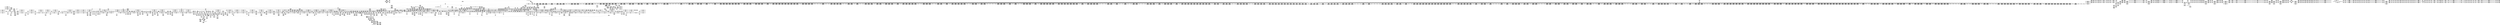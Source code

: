 digraph {
	CE0x470e6c0 [shape=record,shape=Mrecord,label="{CE0x470e6c0|GLOBAL:___preempt_count|Global_var:__preempt_count|*SummSource*}"]
	CE0x4691d20 [shape=record,shape=Mrecord,label="{CE0x4691d20|_call_void_mcount()_#3}"]
	CE0x4754eb0 [shape=record,shape=Mrecord,label="{CE0x4754eb0|i64*_getelementptr_inbounds_(_4_x_i64_,_4_x_i64_*___llvm_gcov_ctr135,_i64_0,_i64_3)|*Constant*|*SummSource*}"]
	CE0x46b9810 [shape=record,shape=Mrecord,label="{CE0x46b9810|2472:_%struct.cred*,_:_CRE_2911,2912_}"]
	CE0x4706540 [shape=record,shape=Mrecord,label="{CE0x4706540|__preempt_count_sub:_tmp1}"]
	CE0x46bb360 [shape=record,shape=Mrecord,label="{CE0x46bb360|2472:_%struct.cred*,_:_CRE_2934,2935_}"]
	CE0x4701830 [shape=record,shape=Mrecord,label="{CE0x4701830|rcu_lock_release:_tmp5|include/linux/rcupdate.h,423}"]
	CE0x46cd1c0 [shape=record,shape=Mrecord,label="{CE0x46cd1c0|2472:_%struct.cred*,_:_CRE_6351,6352_}"]
	CE0x4660830 [shape=record,shape=Mrecord,label="{CE0x4660830|current_sid:_tmp4|security/selinux/hooks.c,218}"]
	CE0x46da3e0 [shape=record,shape=Mrecord,label="{CE0x46da3e0|task_sid:_tmp15|security/selinux/hooks.c,208|*SummSource*}"]
	CE0x46e0910 [shape=record,shape=Mrecord,label="{CE0x46e0910|i64*_getelementptr_inbounds_(_11_x_i64_,_11_x_i64_*___llvm_gcov_ctr127,_i64_0,_i64_8)|*Constant*|*SummSource*}"]
	CE0x46cf4c0 [shape=record,shape=Mrecord,label="{CE0x46cf4c0|2472:_%struct.cred*,_:_CRE_6456,6464_|*MultipleSource*|Function::task_sid&Arg::task::|Function::current_has_perm&Arg::tsk::|Function::selinux_task_getscheduler&Arg::p::|security/selinux/hooks.c,208}"]
	"CONST[source:0(mediator),value:2(dynamic)][purpose:{object}]"
	CE0x465deb0 [shape=record,shape=Mrecord,label="{CE0x465deb0|current_sid:_call4|security/selinux/hooks.c,218|*SummSource*}"]
	CE0x46e6640 [shape=record,shape=Mrecord,label="{CE0x46e6640|rcu_read_lock:_tobool1|include/linux/rcupdate.h,882|*SummSource*}"]
	CE0x4700930 [shape=record,shape=Mrecord,label="{CE0x4700930|rcu_lock_release:_tmp4|include/linux/rcupdate.h,423}"]
	CE0x4699310 [shape=record,shape=Mrecord,label="{CE0x4699310|COLLAPSED:_GCMRE___llvm_gcov_ctr131_internal_global_2_x_i64_zeroinitializer:_elem_0:default:}"]
	CE0x46a69d0 [shape=record,shape=Mrecord,label="{CE0x46a69d0|2472:_%struct.cred*,_:_CRE_1896,1900_|*MultipleSource*|Function::task_sid&Arg::task::|Function::current_has_perm&Arg::tsk::|Function::selinux_task_getscheduler&Arg::p::|security/selinux/hooks.c,208}"]
	CE0x4627d60 [shape=record,shape=Mrecord,label="{CE0x4627d60|i64_5|*Constant*|*SummSink*}"]
	CE0x4681630 [shape=record,shape=Mrecord,label="{CE0x4681630|2472:_%struct.cred*,_:_CRE_320,328_|*MultipleSource*|Function::task_sid&Arg::task::|Function::current_has_perm&Arg::tsk::|Function::selinux_task_getscheduler&Arg::p::|security/selinux/hooks.c,208}"]
	CE0x477c670 [shape=record,shape=Mrecord,label="{CE0x477c670|__preempt_count_sub:_tmp2|*SummSource*}"]
	CE0x46afab0 [shape=record,shape=Mrecord,label="{CE0x46afab0|2472:_%struct.cred*,_:_CRE_2472,2480_|*MultipleSource*|Function::task_sid&Arg::task::|Function::current_has_perm&Arg::tsk::|Function::selinux_task_getscheduler&Arg::p::|security/selinux/hooks.c,208}"]
	CE0x463e6d0 [shape=record,shape=Mrecord,label="{CE0x463e6d0|current_sid:_tmp24|security/selinux/hooks.c,220}"]
	CE0x4650380 [shape=record,shape=Mrecord,label="{CE0x4650380|_call_void_mcount()_#3|*SummSink*}"]
	CE0x46e6fa0 [shape=record,shape=Mrecord,label="{CE0x46e6fa0|GLOBAL:_rcu_read_lock.__warned|Global_var:rcu_read_lock.__warned|*SummSink*}"]
	CE0x4627fd0 [shape=record,shape=Mrecord,label="{CE0x4627fd0|current_sid:_tmp9|security/selinux/hooks.c,218|*SummSink*}"]
	CE0x470dfe0 [shape=record,shape=Mrecord,label="{CE0x470dfe0|rcu_lock_release:_tmp3|*SummSource*}"]
	CE0x46ab5d0 [shape=record,shape=Mrecord,label="{CE0x46ab5d0|2472:_%struct.cred*,_:_CRE_2136,2144_|*MultipleSource*|Function::task_sid&Arg::task::|Function::current_has_perm&Arg::tsk::|Function::selinux_task_getscheduler&Arg::p::|security/selinux/hooks.c,208}"]
	CE0x46d8920 [shape=record,shape=Mrecord,label="{CE0x46d8920|task_sid:_tmp13|security/selinux/hooks.c,208|*SummSource*}"]
	CE0x464d4c0 [shape=record,shape=Mrecord,label="{CE0x464d4c0|__rcu_read_lock:_tmp|*SummSource*}"]
	CE0x471ef60 [shape=record,shape=Mrecord,label="{CE0x471ef60|i64*_getelementptr_inbounds_(_11_x_i64_,_11_x_i64_*___llvm_gcov_ctr132,_i64_0,_i64_1)|*Constant*}"]
	CE0x46a0d10 [shape=record,shape=Mrecord,label="{CE0x46a0d10|2472:_%struct.cred*,_:_CRE_664,672_|*MultipleSource*|Function::task_sid&Arg::task::|Function::current_has_perm&Arg::tsk::|Function::selinux_task_getscheduler&Arg::p::|security/selinux/hooks.c,208}"]
	CE0x472ec50 [shape=record,shape=Mrecord,label="{CE0x472ec50|_ret_void,_!dbg_!27717|include/linux/rcupdate.h,424|*SummSink*}"]
	CE0x4722ae0 [shape=record,shape=Mrecord,label="{CE0x4722ae0|GLOBAL:_lock_acquire|*Constant*}"]
	CE0x46c12c0 [shape=record,shape=Mrecord,label="{CE0x46c12c0|2472:_%struct.cred*,_:_CRE_3120,3128_|*MultipleSource*|Function::task_sid&Arg::task::|Function::current_has_perm&Arg::tsk::|Function::selinux_task_getscheduler&Arg::p::|security/selinux/hooks.c,208}"]
	CE0x46c44a0 [shape=record,shape=Mrecord,label="{CE0x46c44a0|2472:_%struct.cred*,_:_CRE_5944,5952_|*MultipleSource*|Function::task_sid&Arg::task::|Function::current_has_perm&Arg::tsk::|Function::selinux_task_getscheduler&Arg::p::|security/selinux/hooks.c,208}"]
	CE0x46e9880 [shape=record,shape=Mrecord,label="{CE0x46e9880|task_sid:_tmp22|security/selinux/hooks.c,208|*SummSink*}"]
	CE0x4715bd0 [shape=record,shape=Mrecord,label="{CE0x4715bd0|rcu_read_lock:_tmp20|include/linux/rcupdate.h,882}"]
	CE0x475ef00 [shape=record,shape=Mrecord,label="{CE0x475ef00|__preempt_count_sub:_do.end|*SummSource*}"]
	CE0x46c4730 [shape=record,shape=Mrecord,label="{CE0x46c4730|2472:_%struct.cred*,_:_CRE_5952,5960_|*MultipleSource*|Function::task_sid&Arg::task::|Function::current_has_perm&Arg::tsk::|Function::selinux_task_getscheduler&Arg::p::|security/selinux/hooks.c,208}"]
	CE0x4753f00 [shape=record,shape=Mrecord,label="{CE0x4753f00|rcu_lock_acquire:_tmp2|*SummSink*}"]
	CE0x47297c0 [shape=record,shape=Mrecord,label="{CE0x47297c0|rcu_read_unlock:_tmp8|include/linux/rcupdate.h,933|*SummSink*}"]
	CE0x4655ec0 [shape=record,shape=Mrecord,label="{CE0x4655ec0|2472:_%struct.cred*,_:_CRE_368,376_|*MultipleSource*|Function::task_sid&Arg::task::|Function::current_has_perm&Arg::tsk::|Function::selinux_task_getscheduler&Arg::p::|security/selinux/hooks.c,208}"]
	CE0x46c6d60 [shape=record,shape=Mrecord,label="{CE0x46c6d60|2472:_%struct.cred*,_:_CRE_6200,6208_|*MultipleSource*|Function::task_sid&Arg::task::|Function::current_has_perm&Arg::tsk::|Function::selinux_task_getscheduler&Arg::p::|security/selinux/hooks.c,208}"]
	CE0x46284a0 [shape=record,shape=Mrecord,label="{CE0x46284a0|rcu_read_lock:_tmp1|*SummSource*}"]
	CE0x465c850 [shape=record,shape=Mrecord,label="{CE0x465c850|i64_2|*Constant*|*SummSink*}"]
	CE0x46d9f60 [shape=record,shape=Mrecord,label="{CE0x46d9f60|task_sid:_tmp14|security/selinux/hooks.c,208|*SummSink*}"]
	CE0x477fff0 [shape=record,shape=Mrecord,label="{CE0x477fff0|_call_void_mcount()_#3}"]
	CE0x466c950 [shape=record,shape=Mrecord,label="{CE0x466c950|COLLAPSED:_GCMRE_current_task_external_global_%struct.task_struct*:_elem_0::|security/selinux/hooks.c,218}"]
	CE0x46bda90 [shape=record,shape=Mrecord,label="{CE0x46bda90|2472:_%struct.cred*,_:_CRE_2967,2968_}"]
	CE0x588c7e0 [shape=record,shape=Mrecord,label="{CE0x588c7e0|GLOBAL:_current_has_perm|*Constant*}"]
	CE0x4652880 [shape=record,shape=Mrecord,label="{CE0x4652880|2472:_%struct.cred*,_:_CRE_432,440_|*MultipleSource*|Function::task_sid&Arg::task::|Function::current_has_perm&Arg::tsk::|Function::selinux_task_getscheduler&Arg::p::|security/selinux/hooks.c,208}"]
	CE0x46b5750 [shape=record,shape=Mrecord,label="{CE0x46b5750|2472:_%struct.cred*,_:_CRE_2736,2744_|*MultipleSource*|Function::task_sid&Arg::task::|Function::current_has_perm&Arg::tsk::|Function::selinux_task_getscheduler&Arg::p::|security/selinux/hooks.c,208}"]
	CE0x4648b20 [shape=record,shape=Mrecord,label="{CE0x4648b20|GLOBAL:___llvm_gcov_ctr125|Global_var:__llvm_gcov_ctr125|*SummSource*}"]
	CE0x4763440 [shape=record,shape=Mrecord,label="{CE0x4763440|__preempt_count_sub:_tmp7|./arch/x86/include/asm/preempt.h,78|*SummSource*}"]
	CE0x4659ef0 [shape=record,shape=Mrecord,label="{CE0x4659ef0|current_sid:_tmp8|security/selinux/hooks.c,218}"]
	CE0x46f4f20 [shape=record,shape=Mrecord,label="{CE0x46f4f20|_call_void_mcount()_#3}"]
	CE0x47654b0 [shape=record,shape=Mrecord,label="{CE0x47654b0|i64*_getelementptr_inbounds_(_4_x_i64_,_4_x_i64_*___llvm_gcov_ctr134,_i64_0,_i64_3)|*Constant*}"]
	CE0x4725340 [shape=record,shape=Mrecord,label="{CE0x4725340|__rcu_read_lock:_tmp6|include/linux/rcupdate.h,240|*SummSource*}"]
	CE0x4728f00 [shape=record,shape=Mrecord,label="{CE0x4728f00|__rcu_read_unlock:_tmp1|*SummSource*}"]
	CE0x477bc50 [shape=record,shape=Mrecord,label="{CE0x477bc50|__preempt_count_add:_tmp2}"]
	CE0x4671480 [shape=record,shape=Mrecord,label="{CE0x4671480|cred_sid:_tmp6|security/selinux/hooks.c,197}"]
	CE0x46554e0 [shape=record,shape=Mrecord,label="{CE0x46554e0|2472:_%struct.cred*,_:_CRE_232,240_|*MultipleSource*|Function::task_sid&Arg::task::|Function::current_has_perm&Arg::tsk::|Function::selinux_task_getscheduler&Arg::p::|security/selinux/hooks.c,208}"]
	CE0x477bcc0 [shape=record,shape=Mrecord,label="{CE0x477bcc0|__preempt_count_add:_tmp2|*SummSource*}"]
	CE0x462b2e0 [shape=record,shape=Mrecord,label="{CE0x462b2e0|current_sid:_tmp15|security/selinux/hooks.c,218|*SummSink*}"]
	CE0x46f0d10 [shape=record,shape=Mrecord,label="{CE0x46f0d10|GLOBAL:___llvm_gcov_ctr126|Global_var:__llvm_gcov_ctr126|*SummSource*}"]
	CE0x477cc10 [shape=record,shape=Mrecord,label="{CE0x477cc10|__preempt_count_add:_tmp7|./arch/x86/include/asm/preempt.h,73|*SummSink*}"]
	CE0x463a050 [shape=record,shape=Mrecord,label="{CE0x463a050|2472:_%struct.cred*,_:_CRE_696,697_}"]
	CE0x46e8540 [shape=record,shape=Mrecord,label="{CE0x46e8540|i8*_getelementptr_inbounds_(_41_x_i8_,_41_x_i8_*_.str44,_i32_0,_i32_0)|*Constant*|*SummSink*}"]
	CE0x4681920 [shape=record,shape=Mrecord,label="{CE0x4681920|__rcu_read_lock:_entry|*SummSink*}"]
	CE0x46c3d80 [shape=record,shape=Mrecord,label="{CE0x46c3d80|2472:_%struct.cred*,_:_CRE_5920,5928_|*MultipleSource*|Function::task_sid&Arg::task::|Function::current_has_perm&Arg::tsk::|Function::selinux_task_getscheduler&Arg::p::|security/selinux/hooks.c,208}"]
	CE0x46c4990 [shape=record,shape=Mrecord,label="{CE0x46c4990|2472:_%struct.cred*,_:_CRE_5960,5968_|*MultipleSource*|Function::task_sid&Arg::task::|Function::current_has_perm&Arg::tsk::|Function::selinux_task_getscheduler&Arg::p::|security/selinux/hooks.c,208}"]
	CE0x46d4780 [shape=record,shape=Mrecord,label="{CE0x46d4780|2472:_%struct.cred*,_:_CRE_10536,10544_|*MultipleSource*|Function::task_sid&Arg::task::|Function::current_has_perm&Arg::tsk::|Function::selinux_task_getscheduler&Arg::p::|security/selinux/hooks.c,208}"]
	CE0x46273d0 [shape=record,shape=Mrecord,label="{CE0x46273d0|task_sid:_do.body}"]
	CE0x4625c00 [shape=record,shape=Mrecord,label="{CE0x4625c00|selinux_task_getscheduler:_entry}"]
	CE0x464a580 [shape=record,shape=Mrecord,label="{CE0x464a580|i8*_getelementptr_inbounds_(_25_x_i8_,_25_x_i8_*_.str3,_i32_0,_i32_0)|*Constant*}"]
	CE0x466ba50 [shape=record,shape=Mrecord,label="{CE0x466ba50|get_current:_entry|*SummSource*}"]
	CE0x46218a0 [shape=record,shape=Mrecord,label="{CE0x46218a0|current_sid:_tmp8|security/selinux/hooks.c,218|*SummSink*}"]
	CE0x4753040 [shape=record,shape=Mrecord,label="{CE0x4753040|rcu_lock_acquire:_tmp4|include/linux/rcupdate.h,418|*SummSource*}"]
	CE0x4637530 [shape=record,shape=Mrecord,label="{CE0x4637530|i64*_getelementptr_inbounds_(_11_x_i64_,_11_x_i64_*___llvm_gcov_ctr125,_i64_0,_i64_1)|*Constant*|*SummSink*}"]
	CE0x462bef0 [shape=record,shape=Mrecord,label="{CE0x462bef0|_ret_i32_%retval.0,_!dbg_!27728|security/selinux/avc.c,775}"]
	CE0x47586d0 [shape=record,shape=Mrecord,label="{CE0x47586d0|__rcu_read_unlock:_tmp7|include/linux/rcupdate.h,245|*SummSink*}"]
	CE0x4636da0 [shape=record,shape=Mrecord,label="{CE0x4636da0|current_sid:_tmp|*SummSink*}"]
	CE0x465c5a0 [shape=record,shape=Mrecord,label="{CE0x465c5a0|current_sid:_tmp7|security/selinux/hooks.c,218|*SummSink*}"]
	CE0x469f800 [shape=record,shape=Mrecord,label="{CE0x469f800|2472:_%struct.cred*,_:_CRE_600,608_|*MultipleSource*|Function::task_sid&Arg::task::|Function::current_has_perm&Arg::tsk::|Function::selinux_task_getscheduler&Arg::p::|security/selinux/hooks.c,208}"]
	CE0x462bf60 [shape=record,shape=Mrecord,label="{CE0x462bf60|%struct.common_audit_data*_null|*Constant*|*SummSource*}"]
	CE0x4636680 [shape=record,shape=Mrecord,label="{CE0x4636680|current_sid:_tmp11|security/selinux/hooks.c,218}"]
	CE0x469c1b0 [shape=record,shape=Mrecord,label="{CE0x469c1b0|_call_void_lockdep_rcu_suspicious(i8*_getelementptr_inbounds_(_25_x_i8_,_25_x_i8_*_.str45,_i32_0,_i32_0),_i32_934,_i8*_getelementptr_inbounds_(_44_x_i8_,_44_x_i8_*_.str47,_i32_0,_i32_0))_#10,_!dbg_!27726|include/linux/rcupdate.h,933}"]
	CE0x472b600 [shape=record,shape=Mrecord,label="{CE0x472b600|i8*_getelementptr_inbounds_(_44_x_i8_,_44_x_i8_*_.str47,_i32_0,_i32_0)|*Constant*|*SummSink*}"]
	CE0x46b5e40 [shape=record,shape=Mrecord,label="{CE0x46b5e40|2472:_%struct.cred*,_:_CRE_2760,2768_|*MultipleSource*|Function::task_sid&Arg::task::|Function::current_has_perm&Arg::tsk::|Function::selinux_task_getscheduler&Arg::p::|security/selinux/hooks.c,208}"]
	CE0x4681dc0 [shape=record,shape=Mrecord,label="{CE0x4681dc0|cred_sid:_security|security/selinux/hooks.c,196}"]
	CE0x466bdb0 [shape=record,shape=Mrecord,label="{CE0x466bdb0|_ret_%struct.task_struct*_%tmp4,_!dbg_!27714|./arch/x86/include/asm/current.h,14}"]
	CE0x46c76b0 [shape=record,shape=Mrecord,label="{CE0x46c76b0|2472:_%struct.cred*,_:_CRE_6232,6240_|*MultipleSource*|Function::task_sid&Arg::task::|Function::current_has_perm&Arg::tsk::|Function::selinux_task_getscheduler&Arg::p::|security/selinux/hooks.c,208}"]
	CE0x46d5e60 [shape=record,shape=Mrecord,label="{CE0x46d5e60|2472:_%struct.cred*,_:_CRE_10600,10604_|*MultipleSource*|Function::task_sid&Arg::task::|Function::current_has_perm&Arg::tsk::|Function::selinux_task_getscheduler&Arg::p::|security/selinux/hooks.c,208}"]
	CE0x46d60d0 [shape=record,shape=Mrecord,label="{CE0x46d60d0|2472:_%struct.cred*,_:_CRE_10604,10608_|*MultipleSource*|Function::task_sid&Arg::task::|Function::current_has_perm&Arg::tsk::|Function::selinux_task_getscheduler&Arg::p::|security/selinux/hooks.c,208}"]
	CE0x4718f80 [shape=record,shape=Mrecord,label="{CE0x4718f80|rcu_read_unlock:_bb|*SummSource*}"]
	CE0x46935d0 [shape=record,shape=Mrecord,label="{CE0x46935d0|_call_void___rcu_read_lock()_#10,_!dbg_!27710|include/linux/rcupdate.h,879}"]
	CE0x46f1400 [shape=record,shape=Mrecord,label="{CE0x46f1400|task_sid:_tmp5|security/selinux/hooks.c,208|*SummSink*}"]
	CE0x468fca0 [shape=record,shape=Mrecord,label="{CE0x468fca0|i64*_getelementptr_inbounds_(_13_x_i64_,_13_x_i64_*___llvm_gcov_ctr126,_i64_0,_i64_0)|*Constant*|*SummSink*}"]
	CE0x4636110 [shape=record,shape=Mrecord,label="{CE0x4636110|current_sid:_tmp10|security/selinux/hooks.c,218}"]
	CE0x462ab50 [shape=record,shape=Mrecord,label="{CE0x462ab50|i16_2|*Constant*}"]
	CE0x46d4d50 [shape=record,shape=Mrecord,label="{CE0x46d4d50|2472:_%struct.cred*,_:_CRE_10552,10560_|*MultipleSource*|Function::task_sid&Arg::task::|Function::current_has_perm&Arg::tsk::|Function::selinux_task_getscheduler&Arg::p::|security/selinux/hooks.c,208}"]
	CE0x47299f0 [shape=record,shape=Mrecord,label="{CE0x47299f0|rcu_read_unlock:_tmp9|include/linux/rcupdate.h,933}"]
	CE0x4719900 [shape=record,shape=Mrecord,label="{CE0x4719900|__preempt_count_add:_entry}"]
	CE0x4686b60 [shape=record,shape=Mrecord,label="{CE0x4686b60|rcu_read_unlock:_tmp7|include/linux/rcupdate.h,933|*SummSink*}"]
	CE0x470e3d0 [shape=record,shape=Mrecord,label="{CE0x470e3d0|_call_void_mcount()_#3|*SummSource*}"]
	CE0x468b510 [shape=record,shape=Mrecord,label="{CE0x468b510|GLOBAL:___rcu_read_lock|*Constant*}"]
	CE0x46c9070 [shape=record,shape=Mrecord,label="{CE0x46c9070|2472:_%struct.cred*,_:_CRE_6296,6297_}"]
	CE0x462e670 [shape=record,shape=Mrecord,label="{CE0x462e670|GLOBAL:_task_sid|*Constant*|*SummSource*}"]
	CE0x462ba30 [shape=record,shape=Mrecord,label="{CE0x462ba30|%struct.common_audit_data*_null|*Constant*}"]
	CE0x46e0480 [shape=record,shape=Mrecord,label="{CE0x46e0480|rcu_read_lock:_tmp16|include/linux/rcupdate.h,882|*SummSink*}"]
	CE0x46c5570 [shape=record,shape=Mrecord,label="{CE0x46c5570|2472:_%struct.cred*,_:_CRE_6000,6008_|*MultipleSource*|Function::task_sid&Arg::task::|Function::current_has_perm&Arg::tsk::|Function::selinux_task_getscheduler&Arg::p::|security/selinux/hooks.c,208}"]
	CE0x46bc2d0 [shape=record,shape=Mrecord,label="{CE0x46bc2d0|2472:_%struct.cred*,_:_CRE_2947,2948_}"]
	CE0x46f7d30 [shape=record,shape=Mrecord,label="{CE0x46f7d30|__preempt_count_add:_tmp1|*SummSource*}"]
	CE0x46cb540 [shape=record,shape=Mrecord,label="{CE0x46cb540|2472:_%struct.cred*,_:_CRE_6327,6328_}"]
	CE0x4780160 [shape=record,shape=Mrecord,label="{CE0x4780160|_call_void_asm_addl_$1,_%gs:$0_,_*m,ri,*m,_dirflag_,_fpsr_,_flags_(i32*___preempt_count,_i32_%val,_i32*___preempt_count)_#3,_!dbg_!27714,_!srcloc_!27717|./arch/x86/include/asm/preempt.h,72}"]
	CE0x47805f0 [shape=record,shape=Mrecord,label="{CE0x47805f0|_call_void_mcount()_#3}"]
	CE0x4674980 [shape=record,shape=Mrecord,label="{CE0x4674980|i32_218|*Constant*}"]
	CE0x463f640 [shape=record,shape=Mrecord,label="{CE0x463f640|_ret_void,_!dbg_!27717|include/linux/rcupdate.h,240|*SummSource*}"]
	CE0x476bab0 [shape=record,shape=Mrecord,label="{CE0x476bab0|_call_void_asm_addl_$1,_%gs:$0_,_*m,ri,*m,_dirflag_,_fpsr_,_flags_(i32*___preempt_count,_i32_%sub,_i32*___preempt_count)_#3,_!dbg_!27717,_!srcloc_!27718|./arch/x86/include/asm/preempt.h,77|*SummSource*}"]
	CE0x4628bd0 [shape=record,shape=Mrecord,label="{CE0x4628bd0|current_sid:_land.lhs.true2|*SummSource*}"]
	CE0x4634270 [shape=record,shape=Mrecord,label="{CE0x4634270|i32_256|*Constant*|*SummSink*}"]
	CE0x46bc400 [shape=record,shape=Mrecord,label="{CE0x46bc400|2472:_%struct.cred*,_:_CRE_2948,2949_}"]
	CE0x464d400 [shape=record,shape=Mrecord,label="{CE0x464d400|selinux_task_getscheduler:_tmp}"]
	CE0x462f730 [shape=record,shape=Mrecord,label="{CE0x462f730|avc_has_perm:_entry}"]
	CE0x46c6640 [shape=record,shape=Mrecord,label="{CE0x46c6640|2472:_%struct.cred*,_:_CRE_6184,6192_|*MultipleSource*|Function::task_sid&Arg::task::|Function::current_has_perm&Arg::tsk::|Function::selinux_task_getscheduler&Arg::p::|security/selinux/hooks.c,208}"]
	CE0x4672810 [shape=record,shape=Mrecord,label="{CE0x4672810|GLOBAL:_rcu_read_lock.__warned|Global_var:rcu_read_lock.__warned}"]
	CE0x47294c0 [shape=record,shape=Mrecord,label="{CE0x47294c0|__rcu_read_lock:_do.body|*SummSink*}"]
	CE0x46eb270 [shape=record,shape=Mrecord,label="{CE0x46eb270|task_sid:_tmp26|security/selinux/hooks.c,208|*SummSource*}"]
	CE0x469c340 [shape=record,shape=Mrecord,label="{CE0x469c340|i64_7|*Constant*}"]
	CE0x4691380 [shape=record,shape=Mrecord,label="{CE0x4691380|2472:_%struct.cred*,_:_CRE_184,192_|*MultipleSource*|Function::task_sid&Arg::task::|Function::current_has_perm&Arg::tsk::|Function::selinux_task_getscheduler&Arg::p::|security/selinux/hooks.c,208}"]
	CE0x46d8f70 [shape=record,shape=Mrecord,label="{CE0x46d8f70|task_sid:_call3|security/selinux/hooks.c,208|*SummSink*}"]
	CE0x46a8620 [shape=record,shape=Mrecord,label="{CE0x46a8620|2472:_%struct.cred*,_:_CRE_1984,2016_|*MultipleSource*|Function::task_sid&Arg::task::|Function::current_has_perm&Arg::tsk::|Function::selinux_task_getscheduler&Arg::p::|security/selinux/hooks.c,208}"]
	CE0x46c1c40 [shape=record,shape=Mrecord,label="{CE0x46c1c40|2472:_%struct.cred*,_:_CRE_3144,3148_|*MultipleSource*|Function::task_sid&Arg::task::|Function::current_has_perm&Arg::tsk::|Function::selinux_task_getscheduler&Arg::p::|security/selinux/hooks.c,208}"]
	CE0x468dec0 [shape=record,shape=Mrecord,label="{CE0x468dec0|get_current:_tmp4|./arch/x86/include/asm/current.h,14|*SummSink*}"]
	CE0x46b18d0 [shape=record,shape=Mrecord,label="{CE0x46b18d0|2472:_%struct.cred*,_:_CRE_2532,2533_}"]
	CE0x46b6f40 [shape=record,shape=Mrecord,label="{CE0x46b6f40|2472:_%struct.cred*,_:_CRE_2816,2824_|*MultipleSource*|Function::task_sid&Arg::task::|Function::current_has_perm&Arg::tsk::|Function::selinux_task_getscheduler&Arg::p::|security/selinux/hooks.c,208}"]
	CE0x468eca0 [shape=record,shape=Mrecord,label="{CE0x468eca0|task_sid:_tmp|*SummSource*}"]
	CE0x477b920 [shape=record,shape=Mrecord,label="{CE0x477b920|__rcu_read_unlock:_tmp5|include/linux/rcupdate.h,244|*SummSource*}"]
	CE0x46cc970 [shape=record,shape=Mrecord,label="{CE0x46cc970|2472:_%struct.cred*,_:_CRE_6344,6345_}"]
	CE0x477bf40 [shape=record,shape=Mrecord,label="{CE0x477bf40|__rcu_read_unlock:_tmp5|include/linux/rcupdate.h,244|*SummSink*}"]
	CE0x469d270 [shape=record,shape=Mrecord,label="{CE0x469d270|rcu_read_lock:_tmp15|include/linux/rcupdate.h,882|*SummSink*}"]
	CE0x46a5df0 [shape=record,shape=Mrecord,label="{CE0x46a5df0|2472:_%struct.cred*,_:_CRE_1856,1864_|*MultipleSource*|Function::task_sid&Arg::task::|Function::current_has_perm&Arg::tsk::|Function::selinux_task_getscheduler&Arg::p::|security/selinux/hooks.c,208}"]
	CE0x466ad20 [shape=record,shape=Mrecord,label="{CE0x466ad20|i64*_getelementptr_inbounds_(_4_x_i64_,_4_x_i64_*___llvm_gcov_ctr128,_i64_0,_i64_1)|*Constant*}"]
	CE0x46980e0 [shape=record,shape=Mrecord,label="{CE0x46980e0|2472:_%struct.cred*,_:_CRE_40,44_|*MultipleSource*|Function::task_sid&Arg::task::|Function::current_has_perm&Arg::tsk::|Function::selinux_task_getscheduler&Arg::p::|security/selinux/hooks.c,208}"]
	CE0x46acd90 [shape=record,shape=Mrecord,label="{CE0x46acd90|2472:_%struct.cred*,_:_CRE_2280,2288_|*MultipleSource*|Function::task_sid&Arg::task::|Function::current_has_perm&Arg::tsk::|Function::selinux_task_getscheduler&Arg::p::|security/selinux/hooks.c,208}"]
	CE0x46992a0 [shape=record,shape=Mrecord,label="{CE0x46992a0|cred_sid:_tmp}"]
	CE0x466e0a0 [shape=record,shape=Mrecord,label="{CE0x466e0a0|get_current:_tmp3|*SummSource*}"]
	CE0x4721870 [shape=record,shape=Mrecord,label="{CE0x4721870|_call_void_mcount()_#3}"]
	CE0x46ff7b0 [shape=record,shape=Mrecord,label="{CE0x46ff7b0|i64*_getelementptr_inbounds_(_4_x_i64_,_4_x_i64_*___llvm_gcov_ctr128,_i64_0,_i64_1)|*Constant*|*SummSink*}"]
	CE0x470eb20 [shape=record,shape=Mrecord,label="{CE0x470eb20|rcu_lock_release:___here|*SummSource*}"]
	CE0x46e8490 [shape=record,shape=Mrecord,label="{CE0x46e8490|i8*_getelementptr_inbounds_(_41_x_i8_,_41_x_i8_*_.str44,_i32_0,_i32_0)|*Constant*|*SummSource*}"]
	CE0x4719150 [shape=record,shape=Mrecord,label="{CE0x4719150|rcu_read_unlock:_tmp}"]
	CE0x46474b0 [shape=record,shape=Mrecord,label="{CE0x46474b0|current_has_perm:_tmp3}"]
	CE0x46e89c0 [shape=record,shape=Mrecord,label="{CE0x46e89c0|task_sid:_tmp20|security/selinux/hooks.c,208|*SummSink*}"]
	CE0x4754f70 [shape=record,shape=Mrecord,label="{CE0x4754f70|__preempt_count_sub:_entry|*SummSource*}"]
	CE0x46932c0 [shape=record,shape=Mrecord,label="{CE0x46932c0|_call_void___rcu_read_lock()_#10,_!dbg_!27710|include/linux/rcupdate.h,879|*SummSource*}"]
	CE0x463af90 [shape=record,shape=Mrecord,label="{CE0x463af90|i64*_getelementptr_inbounds_(_2_x_i64_,_2_x_i64_*___llvm_gcov_ctr136,_i64_0,_i64_0)|*Constant*|*SummSink*}"]
	CE0x46c92d0 [shape=record,shape=Mrecord,label="{CE0x46c92d0|2472:_%struct.cred*,_:_CRE_6298,6299_}"]
	CE0x470b400 [shape=record,shape=Mrecord,label="{CE0x470b400|i32_1|*Constant*}"]
	CE0x46bd110 [shape=record,shape=Mrecord,label="{CE0x46bd110|2472:_%struct.cred*,_:_CRE_2959,2960_}"]
	CE0x4651a00 [shape=record,shape=Mrecord,label="{CE0x4651a00|i64*_getelementptr_inbounds_(_11_x_i64_,_11_x_i64_*___llvm_gcov_ctr125,_i64_0,_i64_0)|*Constant*|*SummSource*}"]
	CE0x4636f70 [shape=record,shape=Mrecord,label="{CE0x4636f70|current_sid:_tmp1}"]
	CE0x469dac0 [shape=record,shape=Mrecord,label="{CE0x469dac0|rcu_read_unlock:_tmp4|include/linux/rcupdate.h,933|*SummSource*}"]
	CE0x4728250 [shape=record,shape=Mrecord,label="{CE0x4728250|rcu_read_unlock:_tmp17|include/linux/rcupdate.h,933|*SummSource*}"]
	CE0x471da20 [shape=record,shape=Mrecord,label="{CE0x471da20|rcu_read_unlock:_tobool1|include/linux/rcupdate.h,933|*SummSink*}"]
	CE0x46b71a0 [shape=record,shape=Mrecord,label="{CE0x46b71a0|2472:_%struct.cred*,_:_CRE_2824,2832_|*MultipleSource*|Function::task_sid&Arg::task::|Function::current_has_perm&Arg::tsk::|Function::selinux_task_getscheduler&Arg::p::|security/selinux/hooks.c,208}"]
	CE0x466f900 [shape=record,shape=Mrecord,label="{CE0x466f900|2472:_%struct.cred*,_:_CRE_448,456_|*MultipleSource*|Function::task_sid&Arg::task::|Function::current_has_perm&Arg::tsk::|Function::selinux_task_getscheduler&Arg::p::|security/selinux/hooks.c,208}"]
	CE0x4724680 [shape=record,shape=Mrecord,label="{CE0x4724680|rcu_read_unlock:_if.end|*SummSource*}"]
	CE0x46b81e0 [shape=record,shape=Mrecord,label="{CE0x46b81e0|2472:_%struct.cred*,_:_CRE_2876,2880_|*MultipleSource*|Function::task_sid&Arg::task::|Function::current_has_perm&Arg::tsk::|Function::selinux_task_getscheduler&Arg::p::|security/selinux/hooks.c,208}"]
	CE0x46d98c0 [shape=record,shape=Mrecord,label="{CE0x46d98c0|i64_6|*Constant*|*SummSource*}"]
	CE0x4765fd0 [shape=record,shape=Mrecord,label="{CE0x4765fd0|i64*_getelementptr_inbounds_(_4_x_i64_,_4_x_i64_*___llvm_gcov_ctr134,_i64_0,_i64_2)|*Constant*|*SummSink*}"]
	CE0x46a2ba0 [shape=record,shape=Mrecord,label="{CE0x46a2ba0|i32_208|*Constant*|*SummSink*}"]
	CE0x46cd7b0 [shape=record,shape=Mrecord,label="{CE0x46cd7b0|2472:_%struct.cred*,_:_CRE_6356,6357_}"]
	CE0x4759500 [shape=record,shape=Mrecord,label="{CE0x4759500|i64*_getelementptr_inbounds_(_4_x_i64_,_4_x_i64_*___llvm_gcov_ctr134,_i64_0,_i64_3)|*Constant*|*SummSource*}"]
	CE0x46fedb0 [shape=record,shape=Mrecord,label="{CE0x46fedb0|rcu_lock_release:_bb}"]
	CE0x46cdb40 [shape=record,shape=Mrecord,label="{CE0x46cdb40|2472:_%struct.cred*,_:_CRE_6359,6360_}"]
	CE0x463b600 [shape=record,shape=Mrecord,label="{CE0x463b600|current_has_perm:_tmp1|*SummSource*}"]
	CE0x46547e0 [shape=record,shape=Mrecord,label="{CE0x46547e0|cred_sid:_tmp1|*SummSource*}"]
	CE0x46e8420 [shape=record,shape=Mrecord,label="{CE0x46e8420|i8*_getelementptr_inbounds_(_41_x_i8_,_41_x_i8_*_.str44,_i32_0,_i32_0)|*Constant*}"]
	CE0x46e1ad0 [shape=record,shape=Mrecord,label="{CE0x46e1ad0|i32_883|*Constant*|*SummSink*}"]
	CE0x469f5e0 [shape=record,shape=Mrecord,label="{CE0x469f5e0|2472:_%struct.cred*,_:_CRE_592,600_|*MultipleSource*|Function::task_sid&Arg::task::|Function::current_has_perm&Arg::tsk::|Function::selinux_task_getscheduler&Arg::p::|security/selinux/hooks.c,208}"]
	CE0x46b8440 [shape=record,shape=Mrecord,label="{CE0x46b8440|2472:_%struct.cred*,_:_CRE_2880,2884_|*MultipleSource*|Function::task_sid&Arg::task::|Function::current_has_perm&Arg::tsk::|Function::selinux_task_getscheduler&Arg::p::|security/selinux/hooks.c,208}"]
	CE0x46953d0 [shape=record,shape=Mrecord,label="{CE0x46953d0|2472:_%struct.cred*,_:_CRE_200,208_|*MultipleSource*|Function::task_sid&Arg::task::|Function::current_has_perm&Arg::tsk::|Function::selinux_task_getscheduler&Arg::p::|security/selinux/hooks.c,208}"]
	CE0x46c8720 [shape=record,shape=Mrecord,label="{CE0x46c8720|2472:_%struct.cred*,_:_CRE_6289,6290_}"]
	CE0x46868c0 [shape=record,shape=Mrecord,label="{CE0x46868c0|rcu_read_unlock:_tmp7|include/linux/rcupdate.h,933}"]
	CE0x46ca370 [shape=record,shape=Mrecord,label="{CE0x46ca370|2472:_%struct.cred*,_:_CRE_6312,6313_}"]
	CE0x4657230 [shape=record,shape=Mrecord,label="{CE0x4657230|_call_void_rcu_read_lock()_#10,_!dbg_!27712|security/selinux/hooks.c,207|*SummSource*}"]
	CE0x4645860 [shape=record,shape=Mrecord,label="{CE0x4645860|current_sid:_tmp13|security/selinux/hooks.c,218|*SummSource*}"]
	CE0x46b6300 [shape=record,shape=Mrecord,label="{CE0x46b6300|2472:_%struct.cred*,_:_CRE_2776,2784_|*MultipleSource*|Function::task_sid&Arg::task::|Function::current_has_perm&Arg::tsk::|Function::selinux_task_getscheduler&Arg::p::|security/selinux/hooks.c,208}"]
	CE0x46c7910 [shape=record,shape=Mrecord,label="{CE0x46c7910|2472:_%struct.cred*,_:_CRE_6240,6248_|*MultipleSource*|Function::task_sid&Arg::task::|Function::current_has_perm&Arg::tsk::|Function::selinux_task_getscheduler&Arg::p::|security/selinux/hooks.c,208}"]
	CE0x4705f40 [shape=record,shape=Mrecord,label="{CE0x4705f40|__preempt_count_add:_do.end|*SummSink*}"]
	CE0x46eeb60 [shape=record,shape=Mrecord,label="{CE0x46eeb60|rcu_read_unlock:_entry}"]
	CE0x46ae7b0 [shape=record,shape=Mrecord,label="{CE0x46ae7b0|2472:_%struct.cred*,_:_CRE_2368,2376_|*MultipleSource*|Function::task_sid&Arg::task::|Function::current_has_perm&Arg::tsk::|Function::selinux_task_getscheduler&Arg::p::|security/selinux/hooks.c,208}"]
	CE0x4721d90 [shape=record,shape=Mrecord,label="{CE0x4721d90|rcu_read_unlock:_tobool|include/linux/rcupdate.h,933|*SummSource*}"]
	CE0x4634a20 [shape=record,shape=Mrecord,label="{CE0x4634a20|i64*_getelementptr_inbounds_(_2_x_i64_,_2_x_i64_*___llvm_gcov_ctr288,_i64_0,_i64_0)|*Constant*|*SummSource*}"]
	CE0x46f7700 [shape=record,shape=Mrecord,label="{CE0x46f7700|i64_1|*Constant*}"]
	CE0x46b60a0 [shape=record,shape=Mrecord,label="{CE0x46b60a0|2472:_%struct.cred*,_:_CRE_2768,2776_|*MultipleSource*|Function::task_sid&Arg::task::|Function::current_has_perm&Arg::tsk::|Function::selinux_task_getscheduler&Arg::p::|security/selinux/hooks.c,208}"]
	CE0x4657f20 [shape=record,shape=Mrecord,label="{CE0x4657f20|get_current:_tmp1|*SummSink*}"]
	CE0x464a7d0 [shape=record,shape=Mrecord,label="{CE0x464a7d0|i8*_getelementptr_inbounds_(_25_x_i8_,_25_x_i8_*_.str3,_i32_0,_i32_0)|*Constant*|*SummSource*}"]
	CE0x472f750 [shape=record,shape=Mrecord,label="{CE0x472f750|_call_void___rcu_read_unlock()_#10,_!dbg_!27734|include/linux/rcupdate.h,937|*SummSource*}"]
	CE0x4697880 [shape=record,shape=Mrecord,label="{CE0x4697880|2472:_%struct.cred*,_:_CRE_144,152_|*MultipleSource*|Function::task_sid&Arg::task::|Function::current_has_perm&Arg::tsk::|Function::selinux_task_getscheduler&Arg::p::|security/selinux/hooks.c,208}"]
	CE0x468f3c0 [shape=record,shape=Mrecord,label="{CE0x468f3c0|task_sid:_bb|*SummSink*}"]
	CE0x46d92f0 [shape=record,shape=Mrecord,label="{CE0x46d92f0|task_sid:_tobool4|security/selinux/hooks.c,208}"]
	CE0x47536e0 [shape=record,shape=Mrecord,label="{CE0x47536e0|rcu_lock_acquire:_indirectgoto}"]
	CE0x46ed4f0 [shape=record,shape=Mrecord,label="{CE0x46ed4f0|GLOBAL:_cred_sid|*Constant*|*SummSource*}"]
	CE0x46cdc70 [shape=record,shape=Mrecord,label="{CE0x46cdc70|2472:_%struct.cred*,_:_CRE_6360,6368_|*MultipleSource*|Function::task_sid&Arg::task::|Function::current_has_perm&Arg::tsk::|Function::selinux_task_getscheduler&Arg::p::|security/selinux/hooks.c,208}"]
	CE0x477b520 [shape=record,shape=Mrecord,label="{CE0x477b520|__preempt_count_sub:_tmp5|./arch/x86/include/asm/preempt.h,77}"]
	CE0x465aea0 [shape=record,shape=Mrecord,label="{CE0x465aea0|_ret_void,_!dbg_!27717|include/linux/rcupdate.h,419|*SummSink*}"]
	CE0x4653260 [shape=record,shape=Mrecord,label="{CE0x4653260|GLOBAL:___llvm_gcov_ctr127|Global_var:__llvm_gcov_ctr127|*SummSource*}"]
	CE0x46fac60 [shape=record,shape=Mrecord,label="{CE0x46fac60|i64_ptrtoint_(i8*_blockaddress(_rcu_lock_acquire,_%__here)_to_i64)|*Constant*|*SummSink*}"]
	CE0x46bcfe0 [shape=record,shape=Mrecord,label="{CE0x46bcfe0|2472:_%struct.cred*,_:_CRE_2958,2959_}"]
	CE0x46d0760 [shape=record,shape=Mrecord,label="{CE0x46d0760|2472:_%struct.cred*,_:_CRE_6496,6504_|*MultipleSource*|Function::task_sid&Arg::task::|Function::current_has_perm&Arg::tsk::|Function::selinux_task_getscheduler&Arg::p::|security/selinux/hooks.c,208}"]
	CE0x4773900 [shape=record,shape=Mrecord,label="{CE0x4773900|i64*_getelementptr_inbounds_(_4_x_i64_,_4_x_i64_*___llvm_gcov_ctr135,_i64_0,_i64_2)|*Constant*}"]
	CE0x46eb9a0 [shape=record,shape=Mrecord,label="{CE0x46eb9a0|task_sid:_tmp25|security/selinux/hooks.c,208|*SummSink*}"]
	CE0x4702aa0 [shape=record,shape=Mrecord,label="{CE0x4702aa0|i64_ptrtoint_(i8*_blockaddress(_rcu_lock_release,_%__here)_to_i64)|*Constant*|*SummSource*}"]
	CE0x46fd0f0 [shape=record,shape=Mrecord,label="{CE0x46fd0f0|rcu_lock_release:_tmp7|*SummSink*}"]
	CE0x46b7ac0 [shape=record,shape=Mrecord,label="{CE0x46b7ac0|2472:_%struct.cred*,_:_CRE_2856,2864_|*MultipleSource*|Function::task_sid&Arg::task::|Function::current_has_perm&Arg::tsk::|Function::selinux_task_getscheduler&Arg::p::|security/selinux/hooks.c,208}"]
	CE0x4656f80 [shape=record,shape=Mrecord,label="{CE0x4656f80|_call_void_lockdep_rcu_suspicious(i8*_getelementptr_inbounds_(_25_x_i8_,_25_x_i8_*_.str3,_i32_0,_i32_0),_i32_218,_i8*_getelementptr_inbounds_(_45_x_i8_,_45_x_i8_*_.str12,_i32_0,_i32_0))_#10,_!dbg_!27727|security/selinux/hooks.c,218|*SummSource*}"]
	CE0x46b0b20 [shape=record,shape=Mrecord,label="{CE0x46b0b20|2472:_%struct.cred*,_:_CRE_2521,2522_}"]
	CE0x462efc0 [shape=record,shape=Mrecord,label="{CE0x462efc0|i32_(i32,_i32,_i16,_i32,_%struct.common_audit_data*)*_bitcast_(i32_(i32,_i32,_i16,_i32,_%struct.common_audit_data.495*)*_avc_has_perm_to_i32_(i32,_i32,_i16,_i32,_%struct.common_audit_data*)*)|*Constant*}"]
	CE0x4694f60 [shape=record,shape=Mrecord,label="{CE0x4694f60|rcu_read_lock:_do.end|*SummSource*}"]
	CE0x47511d0 [shape=record,shape=Mrecord,label="{CE0x47511d0|rcu_lock_acquire:_tmp7|*SummSource*}"]
	CE0x46c2a80 [shape=record,shape=Mrecord,label="{CE0x46c2a80|2472:_%struct.cred*,_:_CRE_5856,5860_|*MultipleSource*|Function::task_sid&Arg::task::|Function::current_has_perm&Arg::tsk::|Function::selinux_task_getscheduler&Arg::p::|security/selinux/hooks.c,208}"]
	CE0x46b41f0 [shape=record,shape=Mrecord,label="{CE0x46b41f0|2472:_%struct.cred*,_:_CRE_2680,2688_|*MultipleSource*|Function::task_sid&Arg::task::|Function::current_has_perm&Arg::tsk::|Function::selinux_task_getscheduler&Arg::p::|security/selinux/hooks.c,208}"]
	CE0x471bb20 [shape=record,shape=Mrecord,label="{CE0x471bb20|rcu_read_unlock:_tmp3|*SummSource*}"]
	CE0x46cbec0 [shape=record,shape=Mrecord,label="{CE0x46cbec0|2472:_%struct.cred*,_:_CRE_6335,6336_}"]
	CE0x4672930 [shape=record,shape=Mrecord,label="{CE0x4672930|i64*_getelementptr_inbounds_(_11_x_i64_,_11_x_i64_*___llvm_gcov_ctr132,_i64_0,_i64_1)|*Constant*|*SummSource*}"]
	CE0x46e9c10 [shape=record,shape=Mrecord,label="{CE0x46e9c10|task_sid:_tmp23|security/selinux/hooks.c,208|*SummSource*}"]
	CE0x46d6820 [shape=record,shape=Mrecord,label="{CE0x46d6820|2472:_%struct.cred*,_:_CRE_10624,10628_|*MultipleSource*|Function::task_sid&Arg::task::|Function::current_has_perm&Arg::tsk::|Function::selinux_task_getscheduler&Arg::p::|security/selinux/hooks.c,208}"]
	CE0x46a3790 [shape=record,shape=Mrecord,label="{CE0x46a3790|2472:_%struct.cred*,_:_CRE_704,712_|*MultipleSource*|Function::task_sid&Arg::task::|Function::current_has_perm&Arg::tsk::|Function::selinux_task_getscheduler&Arg::p::|security/selinux/hooks.c,208}"]
	CE0x46942c0 [shape=record,shape=Mrecord,label="{CE0x46942c0|task_sid:_land.lhs.true|*SummSource*}"]
	CE0x4646760 [shape=record,shape=Mrecord,label="{CE0x4646760|current_has_perm:_perms|Function::current_has_perm&Arg::perms::|*SummSink*}"]
	CE0x46cc250 [shape=record,shape=Mrecord,label="{CE0x46cc250|2472:_%struct.cred*,_:_CRE_6338,6339_}"]
	CE0x470ea40 [shape=record,shape=Mrecord,label="{CE0x470ea40|rcu_lock_release:___here}"]
	CE0x46e2820 [shape=record,shape=Mrecord,label="{CE0x46e2820|i64*_getelementptr_inbounds_(_11_x_i64_,_11_x_i64_*___llvm_gcov_ctr127,_i64_0,_i64_9)|*Constant*}"]
	CE0x46e6440 [shape=record,shape=Mrecord,label="{CE0x46e6440|i64_4|*Constant*}"]
	CE0x46f77a0 [shape=record,shape=Mrecord,label="{CE0x46f77a0|__rcu_read_unlock:_bb|*SummSource*}"]
	CE0x46d6d00 [shape=record,shape=Mrecord,label="{CE0x46d6d00|2472:_%struct.cred*,_:_CRE_10632,10640_|*MultipleSource*|Function::task_sid&Arg::task::|Function::current_has_perm&Arg::tsk::|Function::selinux_task_getscheduler&Arg::p::|security/selinux/hooks.c,208}"]
	CE0x46e2890 [shape=record,shape=Mrecord,label="{CE0x46e2890|i64*_getelementptr_inbounds_(_11_x_i64_,_11_x_i64_*___llvm_gcov_ctr127,_i64_0,_i64_9)|*Constant*|*SummSource*}"]
	CE0x469bf00 [shape=record,shape=Mrecord,label="{CE0x469bf00|rcu_read_unlock:_tmp10|include/linux/rcupdate.h,933|*SummSource*}"]
	CE0x4686f30 [shape=record,shape=Mrecord,label="{CE0x4686f30|rcu_read_lock:_tmp4|include/linux/rcupdate.h,882}"]
	CE0x46efb80 [shape=record,shape=Mrecord,label="{CE0x46efb80|GLOBAL:_rcu_lock_map|Global_var:rcu_lock_map|*SummSink*}"]
	CE0x46bc9f0 [shape=record,shape=Mrecord,label="{CE0x46bc9f0|2472:_%struct.cred*,_:_CRE_2953,2954_}"]
	CE0x46c68a0 [shape=record,shape=Mrecord,label="{CE0x46c68a0|2472:_%struct.cred*,_:_CRE_6192,6196_|*MultipleSource*|Function::task_sid&Arg::task::|Function::current_has_perm&Arg::tsk::|Function::selinux_task_getscheduler&Arg::p::|security/selinux/hooks.c,208}"]
	CE0x46457f0 [shape=record,shape=Mrecord,label="{CE0x46457f0|current_sid:_tmp13|security/selinux/hooks.c,218}"]
	CE0x463fea0 [shape=record,shape=Mrecord,label="{CE0x463fea0|get_current:_tmp3}"]
	CE0x46e5530 [shape=record,shape=Mrecord,label="{CE0x46e5530|rcu_read_unlock:_tmp5|include/linux/rcupdate.h,933|*SummSink*}"]
	CE0x46be670 [shape=record,shape=Mrecord,label="{CE0x46be670|2472:_%struct.cred*,_:_CRE_2980,2984_|*MultipleSource*|Function::task_sid&Arg::task::|Function::current_has_perm&Arg::tsk::|Function::selinux_task_getscheduler&Arg::p::|security/selinux/hooks.c,208}"]
	CE0x46c8c40 [shape=record,shape=Mrecord,label="{CE0x46c8c40|2472:_%struct.cred*,_:_CRE_6292,6293_}"]
	CE0x4636290 [shape=record,shape=Mrecord,label="{CE0x4636290|current_sid:_tmp10|security/selinux/hooks.c,218|*SummSource*}"]
	CE0x46cacf0 [shape=record,shape=Mrecord,label="{CE0x46cacf0|2472:_%struct.cred*,_:_CRE_6320,6321_}"]
	CE0x46ac8d0 [shape=record,shape=Mrecord,label="{CE0x46ac8d0|2472:_%struct.cred*,_:_CRE_2264,2272_|*MultipleSource*|Function::task_sid&Arg::task::|Function::current_has_perm&Arg::tsk::|Function::selinux_task_getscheduler&Arg::p::|security/selinux/hooks.c,208}"]
	CE0x46e57e0 [shape=record,shape=Mrecord,label="{CE0x46e57e0|rcu_read_unlock:_tmp6|include/linux/rcupdate.h,933}"]
	CE0x4686c90 [shape=record,shape=Mrecord,label="{CE0x4686c90|i64_3|*Constant*}"]
	CE0x46f53f0 [shape=record,shape=Mrecord,label="{CE0x46f53f0|i64*_getelementptr_inbounds_(_4_x_i64_,_4_x_i64_*___llvm_gcov_ctr135,_i64_0,_i64_2)|*Constant*|*SummSink*}"]
	CE0x4645b30 [shape=record,shape=Mrecord,label="{CE0x4645b30|current_sid:_tmp14|security/selinux/hooks.c,218}"]
	CE0x46f1510 [shape=record,shape=Mrecord,label="{CE0x46f1510|task_sid:_tmp6|security/selinux/hooks.c,208}"]
	CE0x46e29f0 [shape=record,shape=Mrecord,label="{CE0x46e29f0|i64*_getelementptr_inbounds_(_11_x_i64_,_11_x_i64_*___llvm_gcov_ctr127,_i64_0,_i64_9)|*Constant*|*SummSink*}"]
	CE0x471edb0 [shape=record,shape=Mrecord,label="{CE0x471edb0|rcu_lock_acquire:_tmp3|*SummSink*}"]
	CE0x462c470 [shape=record,shape=Mrecord,label="{CE0x462c470|avc_has_perm:_auditdata|Function::avc_has_perm&Arg::auditdata::|*SummSource*}"]
	CE0x46b67f0 [shape=record,shape=Mrecord,label="{CE0x46b67f0|2472:_%struct.cred*,_:_CRE_2792,2800_|*MultipleSource*|Function::task_sid&Arg::task::|Function::current_has_perm&Arg::tsk::|Function::selinux_task_getscheduler&Arg::p::|security/selinux/hooks.c,208}"]
	CE0x46eab90 [shape=record,shape=Mrecord,label="{CE0x46eab90|i64*_getelementptr_inbounds_(_13_x_i64_,_13_x_i64_*___llvm_gcov_ctr126,_i64_0,_i64_9)|*Constant*|*SummSink*}"]
	CE0x472f430 [shape=record,shape=Mrecord,label="{CE0x472f430|_ret_void,_!dbg_!27717|include/linux/rcupdate.h,424}"]
	CE0x4685570 [shape=record,shape=Mrecord,label="{CE0x4685570|rcu_read_lock:_land.lhs.true2|*SummSource*}"]
	CE0x465dd50 [shape=record,shape=Mrecord,label="{CE0x465dd50|rcu_read_lock:_do.body|*SummSink*}"]
	CE0x46ba650 [shape=record,shape=Mrecord,label="{CE0x46ba650|2472:_%struct.cred*,_:_CRE_2923,2924_}"]
	CE0x463d500 [shape=record,shape=Mrecord,label="{CE0x463d500|rcu_read_lock:_tmp11|include/linux/rcupdate.h,882|*SummSink*}"]
	CE0x46eed80 [shape=record,shape=Mrecord,label="{CE0x46eed80|_ret_void,_!dbg_!27735|include/linux/rcupdate.h,938|*SummSink*}"]
	CE0x4697340 [shape=record,shape=Mrecord,label="{CE0x4697340|i64*_getelementptr_inbounds_(_2_x_i64_,_2_x_i64_*___llvm_gcov_ctr131,_i64_0,_i64_0)|*Constant*|*SummSource*}"]
	CE0x462ee50 [shape=record,shape=Mrecord,label="{CE0x462ee50|task_sid:_task|Function::task_sid&Arg::task::|*SummSource*}"]
	CE0x4766ae0 [shape=record,shape=Mrecord,label="{CE0x4766ae0|_call_void_mcount()_#3|*SummSink*}"]
	CE0x470c140 [shape=record,shape=Mrecord,label="{CE0x470c140|rcu_read_unlock:_tmp2}"]
	CE0x46fa5d0 [shape=record,shape=Mrecord,label="{CE0x46fa5d0|__rcu_read_unlock:_tmp2|*SummSource*}"]
	CE0x46ea330 [shape=record,shape=Mrecord,label="{CE0x46ea330|task_sid:_tmp24|security/selinux/hooks.c,208}"]
	CE0x46f2620 [shape=record,shape=Mrecord,label="{CE0x46f2620|task_sid:_tmp9|security/selinux/hooks.c,208|*SummSource*}"]
	CE0x466c2c0 [shape=record,shape=Mrecord,label="{CE0x466c2c0|i32_78|*Constant*|*SummSink*}"]
	CE0x46ee380 [shape=record,shape=Mrecord,label="{CE0x46ee380|_call_void_rcu_read_unlock()_#10,_!dbg_!27748|security/selinux/hooks.c,209}"]
	CE0x468ee10 [shape=record,shape=Mrecord,label="{CE0x468ee10|cred_sid:_tmp3}"]
	CE0x4631e80 [shape=record,shape=Mrecord,label="{CE0x4631e80|current_sid:_tmp19|security/selinux/hooks.c,218|*SummSink*}"]
	CE0x472f100 [shape=record,shape=Mrecord,label="{CE0x472f100|rcu_lock_release:_map|Function::rcu_lock_release&Arg::map::|*SummSink*}"]
	CE0x46c9790 [shape=record,shape=Mrecord,label="{CE0x46c9790|2472:_%struct.cred*,_:_CRE_6302,6303_}"]
	CE0x465da60 [shape=record,shape=Mrecord,label="{CE0x465da60|rcu_read_lock:_bb|*SummSink*}"]
	CE0x46732b0 [shape=record,shape=Mrecord,label="{CE0x46732b0|_ret_void,_!dbg_!27735|include/linux/rcupdate.h,884|*SummSource*}"]
	CE0x46bbf40 [shape=record,shape=Mrecord,label="{CE0x46bbf40|2472:_%struct.cred*,_:_CRE_2944,2945_}"]
	CE0x4624a80 [shape=record,shape=Mrecord,label="{CE0x4624a80|selinux_task_getscheduler:_bb|*SummSink*}"]
	CE0x46ef730 [shape=record,shape=Mrecord,label="{CE0x46ef730|i64*_getelementptr_inbounds_(_2_x_i64_,_2_x_i64_*___llvm_gcov_ctr98,_i64_0,_i64_0)|*Constant*|*SummSource*}"]
	CE0x46e4ab0 [shape=record,shape=Mrecord,label="{CE0x46e4ab0|i64*_getelementptr_inbounds_(_11_x_i64_,_11_x_i64_*___llvm_gcov_ctr127,_i64_0,_i64_0)|*Constant*|*SummSource*}"]
	CE0x46ba780 [shape=record,shape=Mrecord,label="{CE0x46ba780|2472:_%struct.cred*,_:_CRE_2924,2925_}"]
	CE0x464ac10 [shape=record,shape=Mrecord,label="{CE0x464ac10|GLOBAL:_lockdep_rcu_suspicious|*Constant*|*SummSink*}"]
	CE0x471c9b0 [shape=record,shape=Mrecord,label="{CE0x471c9b0|rcu_lock_acquire:_tmp|*SummSource*}"]
	CE0x46e2f80 [shape=record,shape=Mrecord,label="{CE0x46e2f80|rcu_read_lock:_tmp17|include/linux/rcupdate.h,882|*SummSink*}"]
	CE0x4651320 [shape=record,shape=Mrecord,label="{CE0x4651320|2472:_%struct.cred*,_:_CRE_80,84_|*MultipleSource*|Function::task_sid&Arg::task::|Function::current_has_perm&Arg::tsk::|Function::selinux_task_getscheduler&Arg::p::|security/selinux/hooks.c,208}"]
	CE0x46a30a0 [shape=record,shape=Mrecord,label="{CE0x46a30a0|2472:_%struct.cred*,_:_CRE_698,699_}"]
	CE0x468de50 [shape=record,shape=Mrecord,label="{CE0x468de50|get_current:_tmp4|./arch/x86/include/asm/current.h,14|*SummSource*}"]
	CE0x4681ec0 [shape=record,shape=Mrecord,label="{CE0x4681ec0|cred_sid:_security|security/selinux/hooks.c,196|*SummSource*}"]
	CE0x472d410 [shape=record,shape=Mrecord,label="{CE0x472d410|i64*_getelementptr_inbounds_(_11_x_i64_,_11_x_i64_*___llvm_gcov_ctr132,_i64_0,_i64_10)|*Constant*|*SummSink*}"]
	CE0x46bb490 [shape=record,shape=Mrecord,label="{CE0x46bb490|2472:_%struct.cred*,_:_CRE_2935,2936_}"]
	CE0x46ceb10 [shape=record,shape=Mrecord,label="{CE0x46ceb10|2472:_%struct.cred*,_:_CRE_6424,6432_|*MultipleSource*|Function::task_sid&Arg::task::|Function::current_has_perm&Arg::tsk::|Function::selinux_task_getscheduler&Arg::p::|security/selinux/hooks.c,208}"]
	CE0x4656520 [shape=record,shape=Mrecord,label="{CE0x4656520|2472:_%struct.cred*,_:_CRE_392,400_|*MultipleSource*|Function::task_sid&Arg::task::|Function::current_has_perm&Arg::tsk::|Function::selinux_task_getscheduler&Arg::p::|security/selinux/hooks.c,208}"]
	CE0x463a180 [shape=record,shape=Mrecord,label="{CE0x463a180|2472:_%struct.cred*,_:_CRE_697,698_}"]
	CE0x472dcc0 [shape=record,shape=Mrecord,label="{CE0x472dcc0|rcu_read_unlock:_tmp22|include/linux/rcupdate.h,935|*SummSource*}"]
	CE0x46b6cb0 [shape=record,shape=Mrecord,label="{CE0x46b6cb0|2472:_%struct.cred*,_:_CRE_2808,2816_|*MultipleSource*|Function::task_sid&Arg::task::|Function::current_has_perm&Arg::tsk::|Function::selinux_task_getscheduler&Arg::p::|security/selinux/hooks.c,208}"]
	CE0x469ccc0 [shape=record,shape=Mrecord,label="{CE0x469ccc0|rcu_read_lock:_tmp14|include/linux/rcupdate.h,882|*SummSink*}"]
	CE0x4653ad0 [shape=record,shape=Mrecord,label="{CE0x4653ad0|2472:_%struct.cred*,_:_CRE_96,104_|*MultipleSource*|Function::task_sid&Arg::task::|Function::current_has_perm&Arg::tsk::|Function::selinux_task_getscheduler&Arg::p::|security/selinux/hooks.c,208}"]
	CE0x464d060 [shape=record,shape=Mrecord,label="{CE0x464d060|i64_1|*Constant*}"]
	CE0x46cbc60 [shape=record,shape=Mrecord,label="{CE0x46cbc60|2472:_%struct.cred*,_:_CRE_6333,6334_}"]
	CE0x46fbaf0 [shape=record,shape=Mrecord,label="{CE0x46fbaf0|__rcu_read_lock:_tmp2|*SummSink*}"]
	CE0x46aae80 [shape=record,shape=Mrecord,label="{CE0x46aae80|2472:_%struct.cred*,_:_CRE_2112,2120_|*MultipleSource*|Function::task_sid&Arg::task::|Function::current_has_perm&Arg::tsk::|Function::selinux_task_getscheduler&Arg::p::|security/selinux/hooks.c,208}"]
	CE0x46f9650 [shape=record,shape=Mrecord,label="{CE0x46f9650|_call_void___preempt_count_sub(i32_1)_#10,_!dbg_!27715|include/linux/rcupdate.h,244}"]
	CE0x4775270 [shape=record,shape=Mrecord,label="{CE0x4775270|__preempt_count_sub:_do.end|*SummSink*}"]
	CE0x4765740 [shape=record,shape=Mrecord,label="{CE0x4765740|i64*_getelementptr_inbounds_(_4_x_i64_,_4_x_i64_*___llvm_gcov_ctr133,_i64_0,_i64_1)|*Constant*|*SummSource*}"]
	CE0x4680440 [shape=record,shape=Mrecord,label="{CE0x4680440|rcu_read_lock:_tmp2|*SummSource*}"]
	CE0x476ca80 [shape=record,shape=Mrecord,label="{CE0x476ca80|__rcu_read_unlock:_tmp3}"]
	CE0x470cab0 [shape=record,shape=Mrecord,label="{CE0x470cab0|rcu_read_unlock:_tmp9|include/linux/rcupdate.h,933|*SummSource*}"]
	CE0x4686490 [shape=record,shape=Mrecord,label="{CE0x4686490|rcu_read_lock:_tmp5|include/linux/rcupdate.h,882|*SummSink*}"]
	CE0x46931d0 [shape=record,shape=Mrecord,label="{CE0x46931d0|i64*_getelementptr_inbounds_(_2_x_i64_,_2_x_i64_*___llvm_gcov_ctr98,_i64_0,_i64_1)|*Constant*}"]
	CE0x470f4b0 [shape=record,shape=Mrecord,label="{CE0x470f4b0|i64*_getelementptr_inbounds_(_11_x_i64_,_11_x_i64_*___llvm_gcov_ctr132,_i64_0,_i64_8)|*Constant*|*SummSink*}"]
	CE0x47293b0 [shape=record,shape=Mrecord,label="{CE0x47293b0|i64*_getelementptr_inbounds_(_4_x_i64_,_4_x_i64_*___llvm_gcov_ctr134,_i64_0,_i64_1)|*Constant*|*SummSink*}"]
	CE0x472e230 [shape=record,shape=Mrecord,label="{CE0x472e230|_call_void_rcu_lock_release(%struct.lockdep_map*_rcu_lock_map)_#10,_!dbg_!27733|include/linux/rcupdate.h,935|*SummSink*}"]
	CE0x4758820 [shape=record,shape=Mrecord,label="{CE0x4758820|__rcu_read_unlock:_tmp7|include/linux/rcupdate.h,245}"]
	CE0x46cbff0 [shape=record,shape=Mrecord,label="{CE0x46cbff0|2472:_%struct.cred*,_:_CRE_6336,6337_}"]
	CE0x46576b0 [shape=record,shape=Mrecord,label="{CE0x46576b0|current_sid:_tmp11|security/selinux/hooks.c,218|*SummSink*}"]
	CE0x47239f0 [shape=record,shape=Mrecord,label="{CE0x47239f0|i64*_getelementptr_inbounds_(_4_x_i64_,_4_x_i64_*___llvm_gcov_ctr128,_i64_0,_i64_0)|*Constant*}"]
	CE0x472e090 [shape=record,shape=Mrecord,label="{CE0x472e090|GLOBAL:_rcu_lock_release|*Constant*}"]
	CE0x4758990 [shape=record,shape=Mrecord,label="{CE0x4758990|__rcu_read_unlock:_tmp7|include/linux/rcupdate.h,245|*SummSource*}"]
	CE0x46b9a70 [shape=record,shape=Mrecord,label="{CE0x46b9a70|2472:_%struct.cred*,_:_CRE_2913,2914_}"]
	CE0x46a6e90 [shape=record,shape=Mrecord,label="{CE0x46a6e90|2472:_%struct.cred*,_:_CRE_1912,1920_|*MultipleSource*|Function::task_sid&Arg::task::|Function::current_has_perm&Arg::tsk::|Function::selinux_task_getscheduler&Arg::p::|security/selinux/hooks.c,208}"]
	CE0x46bbce0 [shape=record,shape=Mrecord,label="{CE0x46bbce0|2472:_%struct.cred*,_:_CRE_2942,2943_}"]
	CE0x46289f0 [shape=record,shape=Mrecord,label="{CE0x46289f0|current_sid:_if.then|*SummSink*}"]
	CE0x469ef50 [shape=record,shape=Mrecord,label="{CE0x469ef50|2472:_%struct.cred*,_:_CRE_568,576_|*MultipleSource*|Function::task_sid&Arg::task::|Function::current_has_perm&Arg::tsk::|Function::selinux_task_getscheduler&Arg::p::|security/selinux/hooks.c,208}"]
	CE0x4687440 [shape=record,shape=Mrecord,label="{CE0x4687440|i64*_getelementptr_inbounds_(_4_x_i64_,_4_x_i64_*___llvm_gcov_ctr128,_i64_0,_i64_2)|*Constant*|*SummSource*}"]
	CE0x46ab370 [shape=record,shape=Mrecord,label="{CE0x46ab370|2472:_%struct.cred*,_:_CRE_2128,2136_|*MultipleSource*|Function::task_sid&Arg::task::|Function::current_has_perm&Arg::tsk::|Function::selinux_task_getscheduler&Arg::p::|security/selinux/hooks.c,208}"]
	CE0x4682230 [shape=record,shape=Mrecord,label="{CE0x4682230|2472:_%struct.cred*,_:_CRE_272,280_|*MultipleSource*|Function::task_sid&Arg::task::|Function::current_has_perm&Arg::tsk::|Function::selinux_task_getscheduler&Arg::p::|security/selinux/hooks.c,208}"]
	CE0x4696600 [shape=record,shape=Mrecord,label="{CE0x4696600|2472:_%struct.cred*,_:_CRE_56,64_|*MultipleSource*|Function::task_sid&Arg::task::|Function::current_has_perm&Arg::tsk::|Function::selinux_task_getscheduler&Arg::p::|security/selinux/hooks.c,208}"]
	CE0x4696160 [shape=record,shape=Mrecord,label="{CE0x4696160|i64_0|*Constant*}"]
	CE0x46955f0 [shape=record,shape=Mrecord,label="{CE0x46955f0|2472:_%struct.cred*,_:_CRE_208,216_|*MultipleSource*|Function::task_sid&Arg::task::|Function::current_has_perm&Arg::tsk::|Function::selinux_task_getscheduler&Arg::p::|security/selinux/hooks.c,208}"]
	CE0x4630560 [shape=record,shape=Mrecord,label="{CE0x4630560|GLOBAL:_lock_acquire|*Constant*|*SummSink*}"]
	CE0x4648fe0 [shape=record,shape=Mrecord,label="{CE0x4648fe0|i64*_getelementptr_inbounds_(_11_x_i64_,_11_x_i64_*___llvm_gcov_ctr125,_i64_0,_i64_6)|*Constant*|*SummSink*}"]
	CE0x46fc7b0 [shape=record,shape=Mrecord,label="{CE0x46fc7b0|rcu_lock_release:_tmp6}"]
	CE0x4696060 [shape=record,shape=Mrecord,label="{CE0x4696060|task_sid:_if.end|*SummSink*}"]
	CE0x46bf6a0 [shape=record,shape=Mrecord,label="{CE0x46bf6a0|2472:_%struct.cred*,_:_CRE_3040,3048_|*MultipleSource*|Function::task_sid&Arg::task::|Function::current_has_perm&Arg::tsk::|Function::selinux_task_getscheduler&Arg::p::|security/selinux/hooks.c,208}"]
	CE0x46ee9b0 [shape=record,shape=Mrecord,label="{CE0x46ee9b0|GLOBAL:_rcu_read_unlock|*Constant*|*SummSource*}"]
	CE0x4715ec0 [shape=record,shape=Mrecord,label="{CE0x4715ec0|rcu_read_lock:_tmp20|include/linux/rcupdate.h,882|*SummSink*}"]
	CE0x46ffbc0 [shape=record,shape=Mrecord,label="{CE0x46ffbc0|rcu_lock_release:_tmp}"]
	CE0x46b0660 [shape=record,shape=Mrecord,label="{CE0x46b0660|2472:_%struct.cred*,_:_CRE_2512,2520_|*MultipleSource*|Function::task_sid&Arg::task::|Function::current_has_perm&Arg::tsk::|Function::selinux_task_getscheduler&Arg::p::|security/selinux/hooks.c,208}"]
	CE0x4653130 [shape=record,shape=Mrecord,label="{CE0x4653130|GLOBAL:___llvm_gcov_ctr127|Global_var:__llvm_gcov_ctr127}"]
	CE0x46fbef0 [shape=record,shape=Mrecord,label="{CE0x46fbef0|i64*_getelementptr_inbounds_(_4_x_i64_,_4_x_i64_*___llvm_gcov_ctr133,_i64_0,_i64_0)|*Constant*|*SummSink*}"]
	CE0x46bdcf0 [shape=record,shape=Mrecord,label="{CE0x46bdcf0|2472:_%struct.cred*,_:_CRE_2969,2970_}"]
	CE0x46d0c20 [shape=record,shape=Mrecord,label="{CE0x46d0c20|2472:_%struct.cred*,_:_CRE_6512,6520_|*MultipleSource*|Function::task_sid&Arg::task::|Function::current_has_perm&Arg::tsk::|Function::selinux_task_getscheduler&Arg::p::|security/selinux/hooks.c,208}"]
	CE0x468fdb0 [shape=record,shape=Mrecord,label="{CE0x468fdb0|cred_sid:_tmp2|*SummSink*}"]
	CE0x471ad10 [shape=record,shape=Mrecord,label="{CE0x471ad10|GLOBAL:_rcu_lock_acquire|*Constant*|*SummSink*}"]
	CE0x4652e40 [shape=record,shape=Mrecord,label="{CE0x4652e40|task_sid:_tmp3}"]
	CE0x46363c0 [shape=record,shape=Mrecord,label="{CE0x46363c0|current_sid:_tmp10|security/selinux/hooks.c,218|*SummSink*}"]
	CE0x4693690 [shape=record,shape=Mrecord,label="{CE0x4693690|i64*_getelementptr_inbounds_(_4_x_i64_,_4_x_i64_*___llvm_gcov_ctr128,_i64_0,_i64_1)|*Constant*|*SummSource*}"]
	CE0x4673720 [shape=record,shape=Mrecord,label="{CE0x4673720|i64_0|*Constant*|*SummSink*}"]
	CE0x46c71f0 [shape=record,shape=Mrecord,label="{CE0x46c71f0|2472:_%struct.cred*,_:_CRE_6216,6224_|*MultipleSource*|Function::task_sid&Arg::task::|Function::current_has_perm&Arg::tsk::|Function::selinux_task_getscheduler&Arg::p::|security/selinux/hooks.c,208}"]
	CE0x46e80d0 [shape=record,shape=Mrecord,label="{CE0x46e80d0|rcu_read_lock:_do.end|*SummSink*}"]
	CE0x463ad80 [shape=record,shape=Mrecord,label="{CE0x463ad80|avc_has_perm:_tsid|Function::avc_has_perm&Arg::tsid::|*SummSink*}"]
	CE0x46d09c0 [shape=record,shape=Mrecord,label="{CE0x46d09c0|2472:_%struct.cred*,_:_CRE_6504,6512_|*MultipleSource*|Function::task_sid&Arg::task::|Function::current_has_perm&Arg::tsk::|Function::selinux_task_getscheduler&Arg::p::|security/selinux/hooks.c,208}"]
	CE0x472fda0 [shape=record,shape=Mrecord,label="{CE0x472fda0|GLOBAL:___rcu_read_unlock|*Constant*|*SummSink*}"]
	CE0x47170d0 [shape=record,shape=Mrecord,label="{CE0x47170d0|rcu_read_lock:_tmp22|include/linux/rcupdate.h,884|*SummSource*}"]
	CE0x477c130 [shape=record,shape=Mrecord,label="{CE0x477c130|__rcu_read_unlock:_tmp5|include/linux/rcupdate.h,244}"]
	CE0x46e7d90 [shape=record,shape=Mrecord,label="{CE0x46e7d90|cred_sid:_tmp4|*LoadInst*|security/selinux/hooks.c,196|*SummSink*}"]
	CE0x46eea20 [shape=record,shape=Mrecord,label="{CE0x46eea20|rcu_read_unlock:_entry|*SummSource*}"]
	CE0x46fb4c0 [shape=record,shape=Mrecord,label="{CE0x46fb4c0|rcu_lock_acquire:_tmp5|include/linux/rcupdate.h,418|*SummSink*}"]
	CE0x46c98c0 [shape=record,shape=Mrecord,label="{CE0x46c98c0|2472:_%struct.cred*,_:_CRE_6303,6304_}"]
	CE0x4675910 [shape=record,shape=Mrecord,label="{CE0x4675910|current_sid:_tmp17|security/selinux/hooks.c,218}"]
	CE0x46e7b90 [shape=record,shape=Mrecord,label="{CE0x46e7b90|cred_sid:_tmp4|*LoadInst*|security/selinux/hooks.c,196|*SummSource*}"]
	CE0x46fa4f0 [shape=record,shape=Mrecord,label="{CE0x46fa4f0|%struct.lockdep_map*_null|*Constant*|*SummSource*}"]
	CE0x46d4fc0 [shape=record,shape=Mrecord,label="{CE0x46d4fc0|2472:_%struct.cred*,_:_CRE_10560,10568_|*MultipleSource*|Function::task_sid&Arg::task::|Function::current_has_perm&Arg::tsk::|Function::selinux_task_getscheduler&Arg::p::|security/selinux/hooks.c,208}"]
	CE0x46c4240 [shape=record,shape=Mrecord,label="{CE0x46c4240|2472:_%struct.cred*,_:_CRE_5936,5944_|*MultipleSource*|Function::task_sid&Arg::task::|Function::current_has_perm&Arg::tsk::|Function::selinux_task_getscheduler&Arg::p::|security/selinux/hooks.c,208}"]
	CE0x462f180 [shape=record,shape=Mrecord,label="{CE0x462f180|current_has_perm:_call2|security/selinux/hooks.c,1544}"]
	CE0x47551f0 [shape=record,shape=Mrecord,label="{CE0x47551f0|_ret_void,_!dbg_!27720|./arch/x86/include/asm/preempt.h,78}"]
	CE0x46915a0 [shape=record,shape=Mrecord,label="{CE0x46915a0|2472:_%struct.cred*,_:_CRE_192,200_|*MultipleSource*|Function::task_sid&Arg::task::|Function::current_has_perm&Arg::tsk::|Function::selinux_task_getscheduler&Arg::p::|security/selinux/hooks.c,208}"]
	CE0x470b7e0 [shape=record,shape=Mrecord,label="{CE0x470b7e0|rcu_read_unlock:_tmp3|*SummSink*}"]
	CE0x46735d0 [shape=record,shape=Mrecord,label="{CE0x46735d0|i64_0|*Constant*|*SummSource*}"]
	CE0x46f06b0 [shape=record,shape=Mrecord,label="{CE0x46f06b0|task_sid:_call|security/selinux/hooks.c,208}"]
	CE0x465e440 [shape=record,shape=Mrecord,label="{CE0x465e440|GLOBAL:_get_current|*Constant*|*SummSource*}"]
	CE0x46fe040 [shape=record,shape=Mrecord,label="{CE0x46fe040|rcu_lock_acquire:_tmp6|*SummSource*}"]
	CE0x46bafd0 [shape=record,shape=Mrecord,label="{CE0x46bafd0|2472:_%struct.cred*,_:_CRE_2931,2932_}"]
	CE0x479faa0 [shape=record,shape=Mrecord,label="{CE0x479faa0|i64*_getelementptr_inbounds_(_4_x_i64_,_4_x_i64_*___llvm_gcov_ctr135,_i64_0,_i64_3)|*Constant*|*SummSink*}"]
	CE0x462e4a0 [shape=record,shape=Mrecord,label="{CE0x462e4a0|current_has_perm:_call1|security/selinux/hooks.c,1543|*SummSource*}"]
	CE0x46295e0 [shape=record,shape=Mrecord,label="{CE0x46295e0|GLOBAL:_current_task|Global_var:current_task|*SummSource*}"]
	CE0x46aea10 [shape=record,shape=Mrecord,label="{CE0x46aea10|2472:_%struct.cred*,_:_CRE_2376,2384_|*MultipleSource*|Function::task_sid&Arg::task::|Function::current_has_perm&Arg::tsk::|Function::selinux_task_getscheduler&Arg::p::|security/selinux/hooks.c,208}"]
	CE0x46b1310 [shape=record,shape=Mrecord,label="{CE0x46b1310|2472:_%struct.cred*,_:_CRE_2527,2528_}"]
	CE0x4658c70 [shape=record,shape=Mrecord,label="{CE0x4658c70|2472:_%struct.cred*,_:_CRE_344,352_|*MultipleSource*|Function::task_sid&Arg::task::|Function::current_has_perm&Arg::tsk::|Function::selinux_task_getscheduler&Arg::p::|security/selinux/hooks.c,208}"]
	CE0x46b4450 [shape=record,shape=Mrecord,label="{CE0x46b4450|2472:_%struct.cred*,_:_CRE_2688,2692_|*MultipleSource*|Function::task_sid&Arg::task::|Function::current_has_perm&Arg::tsk::|Function::selinux_task_getscheduler&Arg::p::|security/selinux/hooks.c,208}"]
	CE0x4752290 [shape=record,shape=Mrecord,label="{CE0x4752290|rcu_lock_release:_indirectgoto}"]
	CE0x472d810 [shape=record,shape=Mrecord,label="{CE0x472d810|_call_void_rcu_lock_release(%struct.lockdep_map*_rcu_lock_map)_#10,_!dbg_!27733|include/linux/rcupdate.h,935}"]
	CE0x464b1b0 [shape=record,shape=Mrecord,label="{CE0x464b1b0|current_has_perm:_tmp2}"]
	CE0x46f7e60 [shape=record,shape=Mrecord,label="{CE0x46f7e60|i64*_getelementptr_inbounds_(_4_x_i64_,_4_x_i64_*___llvm_gcov_ctr134,_i64_0,_i64_0)|*Constant*|*SummSource*}"]
	CE0x471ec60 [shape=record,shape=Mrecord,label="{CE0x471ec60|rcu_lock_acquire:_tmp3|*SummSource*}"]
	CE0x4686dc0 [shape=record,shape=Mrecord,label="{CE0x4686dc0|i64_2|*Constant*}"]
	CE0x46a0270 [shape=record,shape=Mrecord,label="{CE0x46a0270|2472:_%struct.cred*,_:_CRE_640,644_|*MultipleSource*|Function::task_sid&Arg::task::|Function::current_has_perm&Arg::tsk::|Function::selinux_task_getscheduler&Arg::p::|security/selinux/hooks.c,208}"]
	CE0x4627270 [shape=record,shape=Mrecord,label="{CE0x4627270|task_sid:_do.body5|*SummSource*}"]
	CE0x46ee460 [shape=record,shape=Mrecord,label="{CE0x46ee460|_call_void_rcu_read_unlock()_#10,_!dbg_!27748|security/selinux/hooks.c,209|*SummSource*}"]
	CE0x46d4520 [shape=record,shape=Mrecord,label="{CE0x46d4520|2472:_%struct.cred*,_:_CRE_10528,10536_|*MultipleSource*|Function::task_sid&Arg::task::|Function::current_has_perm&Arg::tsk::|Function::selinux_task_getscheduler&Arg::p::|security/selinux/hooks.c,208}"]
	CE0x46f1da0 [shape=record,shape=Mrecord,label="{CE0x46f1da0|task_sid:_tmp7|security/selinux/hooks.c,208|*SummSink*}"]
	CE0x47185b0 [shape=record,shape=Mrecord,label="{CE0x47185b0|cred_sid:_tmp5|security/selinux/hooks.c,196|*SummSink*}"]
	CE0x470f8d0 [shape=record,shape=Mrecord,label="{CE0x470f8d0|__preempt_count_add:_tmp7|./arch/x86/include/asm/preempt.h,73}"]
	CE0x469e6d0 [shape=record,shape=Mrecord,label="{CE0x469e6d0|2472:_%struct.cred*,_:_CRE_536,544_|*MultipleSource*|Function::task_sid&Arg::task::|Function::current_has_perm&Arg::tsk::|Function::selinux_task_getscheduler&Arg::p::|security/selinux/hooks.c,208}"]
	CE0x46f97c0 [shape=record,shape=Mrecord,label="{CE0x46f97c0|_call_void___preempt_count_sub(i32_1)_#10,_!dbg_!27715|include/linux/rcupdate.h,244|*SummSource*}"]
	CE0x470fba0 [shape=record,shape=Mrecord,label="{CE0x470fba0|_call_void_mcount()_#3|*SummSink*}"]
	CE0x46ff260 [shape=record,shape=Mrecord,label="{CE0x46ff260|__rcu_read_lock:_tmp7|include/linux/rcupdate.h,240|*SummSource*}"]
	CE0x4635590 [shape=record,shape=Mrecord,label="{CE0x4635590|current_has_perm:_tsk|Function::current_has_perm&Arg::tsk::|*SummSink*}"]
	CE0x46f49d0 [shape=record,shape=Mrecord,label="{CE0x46f49d0|__preempt_count_sub:_sub|./arch/x86/include/asm/preempt.h,77|*SummSink*}"]
	CE0x4753ab0 [shape=record,shape=Mrecord,label="{CE0x4753ab0|rcu_lock_release:_bb|*SummSink*}"]
	CE0x46e3af0 [shape=record,shape=Mrecord,label="{CE0x46e3af0|_call_void_lockdep_rcu_suspicious(i8*_getelementptr_inbounds_(_25_x_i8_,_25_x_i8_*_.str45,_i32_0,_i32_0),_i32_883,_i8*_getelementptr_inbounds_(_42_x_i8_,_42_x_i8_*_.str46,_i32_0,_i32_0))_#10,_!dbg_!27728|include/linux/rcupdate.h,882}"]
	CE0x476b7e0 [shape=record,shape=Mrecord,label="{CE0x476b7e0|void_(i32*,_i32,_i32*)*_asm_addl_$1,_%gs:$0_,_*m,ri,*m,_dirflag_,_fpsr_,_flags_}"]
	CE0x46fdd50 [shape=record,shape=Mrecord,label="{CE0x46fdd50|__preempt_count_add:_tmp6|./arch/x86/include/asm/preempt.h,73|*SummSource*}"]
	CE0x46feeb0 [shape=record,shape=Mrecord,label="{CE0x46feeb0|rcu_lock_release:_bb|*SummSource*}"]
	CE0x46beaf0 [shape=record,shape=Mrecord,label="{CE0x46beaf0|2472:_%struct.cred*,_:_CRE_2992,3000_|*MultipleSource*|Function::task_sid&Arg::task::|Function::current_has_perm&Arg::tsk::|Function::selinux_task_getscheduler&Arg::p::|security/selinux/hooks.c,208}"]
	CE0x463c8d0 [shape=record,shape=Mrecord,label="{CE0x463c8d0|current_sid:_tmp23|security/selinux/hooks.c,218}"]
	CE0x46804b0 [shape=record,shape=Mrecord,label="{CE0x46804b0|rcu_read_lock:_tmp2|*SummSink*}"]
	CE0x470cbf0 [shape=record,shape=Mrecord,label="{CE0x470cbf0|rcu_read_unlock:_tmp9|include/linux/rcupdate.h,933|*SummSink*}"]
	CE0x463d390 [shape=record,shape=Mrecord,label="{CE0x463d390|rcu_read_lock:_tmp11|include/linux/rcupdate.h,882|*SummSource*}"]
	CE0x4637310 [shape=record,shape=Mrecord,label="{CE0x4637310|i64_1|*Constant*|*SummSink*}"]
	CE0x6166000 [shape=record,shape=Mrecord,label="{CE0x6166000|current_has_perm:_tsk|Function::current_has_perm&Arg::tsk::|*SummSource*}"]
	CE0x46aa9c0 [shape=record,shape=Mrecord,label="{CE0x46aa9c0|2472:_%struct.cred*,_:_CRE_2096,2104_|*MultipleSource*|Function::task_sid&Arg::task::|Function::current_has_perm&Arg::tsk::|Function::selinux_task_getscheduler&Arg::p::|security/selinux/hooks.c,208}"]
	CE0x46c06e0 [shape=record,shape=Mrecord,label="{CE0x46c06e0|2472:_%struct.cred*,_:_CRE_3096,3104_|*MultipleSource*|Function::task_sid&Arg::task::|Function::current_has_perm&Arg::tsk::|Function::selinux_task_getscheduler&Arg::p::|security/selinux/hooks.c,208}"]
	CE0x46fe8f0 [shape=record,shape=Mrecord,label="{CE0x46fe8f0|rcu_lock_acquire:_bb|*SummSource*}"]
	CE0x46c1ea0 [shape=record,shape=Mrecord,label="{CE0x46c1ea0|2472:_%struct.cred*,_:_CRE_3148,3152_|*MultipleSource*|Function::task_sid&Arg::task::|Function::current_has_perm&Arg::tsk::|Function::selinux_task_getscheduler&Arg::p::|security/selinux/hooks.c,208}"]
	CE0x46c9530 [shape=record,shape=Mrecord,label="{CE0x46c9530|2472:_%struct.cred*,_:_CRE_6300,6301_}"]
	CE0x47292b0 [shape=record,shape=Mrecord,label="{CE0x47292b0|__rcu_read_lock:_do.body|*SummSource*}"]
	CE0x46b1ec0 [shape=record,shape=Mrecord,label="{CE0x46b1ec0|2472:_%struct.cred*,_:_CRE_2544,2568_|*MultipleSource*|Function::task_sid&Arg::task::|Function::current_has_perm&Arg::tsk::|Function::selinux_task_getscheduler&Arg::p::|security/selinux/hooks.c,208}"]
	CE0x472f340 [shape=record,shape=Mrecord,label="{CE0x472f340|GLOBAL:___rcu_read_unlock|*Constant*}"]
	CE0x46a0050 [shape=record,shape=Mrecord,label="{CE0x46a0050|2472:_%struct.cred*,_:_CRE_632,640_|*MultipleSource*|Function::task_sid&Arg::task::|Function::current_has_perm&Arg::tsk::|Function::selinux_task_getscheduler&Arg::p::|security/selinux/hooks.c,208}"]
	CE0x469e4e0 [shape=record,shape=Mrecord,label="{CE0x469e4e0|2472:_%struct.cred*,_:_CRE_528,536_|*MultipleSource*|Function::task_sid&Arg::task::|Function::current_has_perm&Arg::tsk::|Function::selinux_task_getscheduler&Arg::p::|security/selinux/hooks.c,208}"]
	CE0x4670370 [shape=record,shape=Mrecord,label="{CE0x4670370|2472:_%struct.cred*,_:_CRE_480,488_|*MultipleSource*|Function::task_sid&Arg::task::|Function::current_has_perm&Arg::tsk::|Function::selinux_task_getscheduler&Arg::p::|security/selinux/hooks.c,208}"]
	CE0x472a300 [shape=record,shape=Mrecord,label="{CE0x472a300|__preempt_count_sub:_val|Function::__preempt_count_sub&Arg::val::|*SummSource*}"]
	CE0x46fcf30 [shape=record,shape=Mrecord,label="{CE0x46fcf30|rcu_lock_release:_tmp7}"]
	CE0x46cbd90 [shape=record,shape=Mrecord,label="{CE0x46cbd90|2472:_%struct.cred*,_:_CRE_6334,6335_}"]
	CE0x4654ca0 [shape=record,shape=Mrecord,label="{CE0x4654ca0|i64*_getelementptr_inbounds_(_13_x_i64_,_13_x_i64_*___llvm_gcov_ctr126,_i64_0,_i64_1)|*Constant*|*SummSource*}"]
	CE0x462f420 [shape=record,shape=Mrecord,label="{CE0x462f420|avc_has_perm:_entry|*SummSource*}"]
	CE0x46e49f0 [shape=record,shape=Mrecord,label="{CE0x46e49f0|i64*_getelementptr_inbounds_(_11_x_i64_,_11_x_i64_*___llvm_gcov_ctr127,_i64_0,_i64_0)|*Constant*}"]
	CE0x464fee0 [shape=record,shape=Mrecord,label="{CE0x464fee0|current_sid:_tmp2}"]
	CE0x46f1ea0 [shape=record,shape=Mrecord,label="{CE0x46f1ea0|task_sid:_tmp9|security/selinux/hooks.c,208}"]
	CE0x46c99f0 [shape=record,shape=Mrecord,label="{CE0x46c99f0|2472:_%struct.cred*,_:_CRE_6304,6305_}"]
	CE0x46cb8d0 [shape=record,shape=Mrecord,label="{CE0x46cb8d0|2472:_%struct.cred*,_:_CRE_6330,6331_}"]
	CE0x46f4f90 [shape=record,shape=Mrecord,label="{CE0x46f4f90|_call_void_mcount()_#3|*SummSource*}"]
	CE0x4720340 [shape=record,shape=Mrecord,label="{CE0x4720340|rcu_read_unlock:_land.lhs.true2}"]
	CE0x472c790 [shape=record,shape=Mrecord,label="{CE0x472c790|rcu_read_unlock:_tmp20|include/linux/rcupdate.h,933}"]
	CE0x470c5c0 [shape=record,shape=Mrecord,label="{CE0x470c5c0|_call_void_asm_sideeffect_,_memory_,_dirflag_,_fpsr_,_flags_()_#3,_!dbg_!27714,_!srcloc_!27715|include/linux/rcupdate.h,239|*SummSource*}"]
	CE0x4724270 [shape=record,shape=Mrecord,label="{CE0x4724270|GLOBAL:___preempt_count_add|*Constant*}"]
	CE0x46b86d0 [shape=record,shape=Mrecord,label="{CE0x46b86d0|2472:_%struct.cred*,_:_CRE_2888,2896_|*MultipleSource*|Function::task_sid&Arg::task::|Function::current_has_perm&Arg::tsk::|Function::selinux_task_getscheduler&Arg::p::|security/selinux/hooks.c,208}"]
	CE0x4674f50 [shape=record,shape=Mrecord,label="{CE0x4674f50|i32_218|*Constant*|*SummSink*}"]
	CE0x46bc8c0 [shape=record,shape=Mrecord,label="{CE0x46bc8c0|2472:_%struct.cred*,_:_CRE_2952,2953_}"]
	CE0x462d0d0 [shape=record,shape=Mrecord,label="{CE0x462d0d0|current_has_perm:_tmp|*SummSource*}"]
	CE0x4651660 [shape=record,shape=Mrecord,label="{CE0x4651660|current_sid:_bb}"]
	CE0x46c91a0 [shape=record,shape=Mrecord,label="{CE0x46c91a0|2472:_%struct.cred*,_:_CRE_6297,6298_}"]
	CE0x46a27f0 [shape=record,shape=Mrecord,label="{CE0x46a27f0|i32_208|*Constant*|*SummSource*}"]
	CE0x46ea5c0 [shape=record,shape=Mrecord,label="{CE0x46ea5c0|i64*_getelementptr_inbounds_(_13_x_i64_,_13_x_i64_*___llvm_gcov_ctr126,_i64_0,_i64_11)|*Constant*}"]
	CE0x46ed390 [shape=record,shape=Mrecord,label="{CE0x46ed390|GLOBAL:_cred_sid|*Constant*}"]
	CE0x462aef0 [shape=record,shape=Mrecord,label="{CE0x462aef0|avc_has_perm:_tclass|Function::avc_has_perm&Arg::tclass::}"]
	CE0x4764d80 [shape=record,shape=Mrecord,label="{CE0x4764d80|__rcu_read_unlock:_tmp1|*SummSink*}"]
	CE0x46c38c0 [shape=record,shape=Mrecord,label="{CE0x46c38c0|2472:_%struct.cred*,_:_CRE_5904,5912_|*MultipleSource*|Function::task_sid&Arg::task::|Function::current_has_perm&Arg::tsk::|Function::selinux_task_getscheduler&Arg::p::|security/selinux/hooks.c,208}"]
	CE0x46a8880 [shape=record,shape=Mrecord,label="{CE0x46a8880|2472:_%struct.cred*,_:_CRE_2016,2020_|*MultipleSource*|Function::task_sid&Arg::task::|Function::current_has_perm&Arg::tsk::|Function::selinux_task_getscheduler&Arg::p::|security/selinux/hooks.c,208}"]
	CE0x46d4060 [shape=record,shape=Mrecord,label="{CE0x46d4060|2472:_%struct.cred*,_:_CRE_6680,6684_|*MultipleSource*|Function::task_sid&Arg::task::|Function::current_has_perm&Arg::tsk::|Function::selinux_task_getscheduler&Arg::p::|security/selinux/hooks.c,208}"]
	CE0x4648c50 [shape=record,shape=Mrecord,label="{CE0x4648c50|GLOBAL:___llvm_gcov_ctr125|Global_var:__llvm_gcov_ctr125|*SummSink*}"]
	CE0x462c230 [shape=record,shape=Mrecord,label="{CE0x462c230|avc_has_perm:_auditdata|Function::avc_has_perm&Arg::auditdata::|*SummSink*}"]
	CE0x463ef10 [shape=record,shape=Mrecord,label="{CE0x463ef10|task_sid:_tmp2}"]
	CE0x464ddb0 [shape=record,shape=Mrecord,label="{CE0x464ddb0|task_sid:_do.body|*SummSource*}"]
	CE0x46e8fb0 [shape=record,shape=Mrecord,label="{CE0x46e8fb0|task_sid:_tmp21|security/selinux/hooks.c,208|*SummSink*}"]
	CE0x462ef20 [shape=record,shape=Mrecord,label="{CE0x462ef20|task_sid:_task|Function::task_sid&Arg::task::|*SummSink*}"]
	CE0x47174a0 [shape=record,shape=Mrecord,label="{CE0x47174a0|cred_sid:_bb}"]
	CE0x476af60 [shape=record,shape=Mrecord,label="{CE0x476af60|__preempt_count_add:_bb|*SummSource*}"]
	CE0x46946d0 [shape=record,shape=Mrecord,label="{CE0x46946d0|rcu_read_unlock:_tmp11|include/linux/rcupdate.h,933}"]
	CE0x46a56d0 [shape=record,shape=Mrecord,label="{CE0x46a56d0|2472:_%struct.cred*,_:_CRE_1832,1840_|*MultipleSource*|Function::task_sid&Arg::task::|Function::current_has_perm&Arg::tsk::|Function::selinux_task_getscheduler&Arg::p::|security/selinux/hooks.c,208}"]
	CE0x46395b0 [shape=record,shape=Mrecord,label="{CE0x46395b0|2472:_%struct.cred*,_:_CRE_688,689_}"]
	CE0x46c9d80 [shape=record,shape=Mrecord,label="{CE0x46c9d80|2472:_%struct.cred*,_:_CRE_6307,6308_}"]
	CE0x47807b0 [shape=record,shape=Mrecord,label="{CE0x47807b0|__preempt_count_add:_tmp3|*SummSource*}"]
	CE0x47009a0 [shape=record,shape=Mrecord,label="{CE0x47009a0|rcu_lock_release:_tmp4|include/linux/rcupdate.h,423|*SummSource*}"]
	CE0x46e4020 [shape=record,shape=Mrecord,label="{CE0x46e4020|_call_void_lockdep_rcu_suspicious(i8*_getelementptr_inbounds_(_25_x_i8_,_25_x_i8_*_.str45,_i32_0,_i32_0),_i32_883,_i8*_getelementptr_inbounds_(_42_x_i8_,_42_x_i8_*_.str46,_i32_0,_i32_0))_#10,_!dbg_!27728|include/linux/rcupdate.h,882|*SummSink*}"]
	CE0x46acff0 [shape=record,shape=Mrecord,label="{CE0x46acff0|2472:_%struct.cred*,_:_CRE_2288,2296_|*MultipleSource*|Function::task_sid&Arg::task::|Function::current_has_perm&Arg::tsk::|Function::selinux_task_getscheduler&Arg::p::|security/selinux/hooks.c,208}"]
	CE0x469e0a0 [shape=record,shape=Mrecord,label="{CE0x469e0a0|2472:_%struct.cred*,_:_CRE_512,520_|*MultipleSource*|Function::task_sid&Arg::task::|Function::current_has_perm&Arg::tsk::|Function::selinux_task_getscheduler&Arg::p::|security/selinux/hooks.c,208}"]
	CE0x46ba060 [shape=record,shape=Mrecord,label="{CE0x46ba060|2472:_%struct.cred*,_:_CRE_2918,2919_}"]
	CE0x46fbbe0 [shape=record,shape=Mrecord,label="{CE0x46fbbe0|_call_void_mcount()_#3|*SummSink*}"]
	CE0x46f7ba0 [shape=record,shape=Mrecord,label="{CE0x46f7ba0|__preempt_count_add:_tmp|*SummSink*}"]
	CE0x472ade0 [shape=record,shape=Mrecord,label="{CE0x472ade0|i32_934|*Constant*|*SummSource*}"]
	CE0x4765e20 [shape=record,shape=Mrecord,label="{CE0x4765e20|i64*_getelementptr_inbounds_(_4_x_i64_,_4_x_i64_*___llvm_gcov_ctr134,_i64_0,_i64_2)|*Constant*|*SummSource*}"]
	CE0x477d5d0 [shape=record,shape=Mrecord,label="{CE0x477d5d0|__preempt_count_add:_do.body|*SummSource*}"]
	CE0x464dfe0 [shape=record,shape=Mrecord,label="{CE0x464dfe0|task_sid:_land.lhs.true2}"]
	CE0x46958b0 [shape=record,shape=Mrecord,label="{CE0x46958b0|2472:_%struct.cred*,_:_CRE_224,232_|*MultipleSource*|Function::task_sid&Arg::task::|Function::current_has_perm&Arg::tsk::|Function::selinux_task_getscheduler&Arg::p::|security/selinux/hooks.c,208}"]
	CE0x46ee0e0 [shape=record,shape=Mrecord,label="{CE0x46ee0e0|_ret_i32_%tmp6,_!dbg_!27716|security/selinux/hooks.c,197|*SummSink*}"]
	CE0x46933a0 [shape=record,shape=Mrecord,label="{CE0x46933a0|_call_void___rcu_read_lock()_#10,_!dbg_!27710|include/linux/rcupdate.h,879|*SummSink*}"]
	CE0x4724820 [shape=record,shape=Mrecord,label="{CE0x4724820|rcu_read_unlock:_if.then}"]
	CE0x46bceb0 [shape=record,shape=Mrecord,label="{CE0x46bceb0|2472:_%struct.cred*,_:_CRE_2957,2958_}"]
	CE0x46ba2c0 [shape=record,shape=Mrecord,label="{CE0x46ba2c0|2472:_%struct.cred*,_:_CRE_2920,2921_}"]
	CE0x477a480 [shape=record,shape=Mrecord,label="{CE0x477a480|_call_void_asm_addl_$1,_%gs:$0_,_*m,ri,*m,_dirflag_,_fpsr_,_flags_(i32*___preempt_count,_i32_%val,_i32*___preempt_count)_#3,_!dbg_!27714,_!srcloc_!27717|./arch/x86/include/asm/preempt.h,72|*SummSink*}"]
	CE0x4e3b240 [shape=record,shape=Mrecord,label="{CE0x4e3b240|_ret_i32_%call2,_!dbg_!27718|security/selinux/hooks.c,1544|*SummSink*}"]
	CE0x46f1c90 [shape=record,shape=Mrecord,label="{CE0x46f1c90|task_sid:_tmp6|security/selinux/hooks.c,208|*SummSink*}"]
	CE0x462f290 [shape=record,shape=Mrecord,label="{CE0x462f290|current_has_perm:_call2|security/selinux/hooks.c,1544|*SummSource*}"]
	CE0x46eb3f0 [shape=record,shape=Mrecord,label="{CE0x46eb3f0|task_sid:_tmp25|security/selinux/hooks.c,208}"]
	CE0x46c3400 [shape=record,shape=Mrecord,label="{CE0x46c3400|2472:_%struct.cred*,_:_CRE_5888,5896_|*MultipleSource*|Function::task_sid&Arg::task::|Function::current_has_perm&Arg::tsk::|Function::selinux_task_getscheduler&Arg::p::|security/selinux/hooks.c,208}"]
	CE0x4673020 [shape=record,shape=Mrecord,label="{CE0x4673020|current_sid:_tmp18|security/selinux/hooks.c,218|*SummSource*}"]
	CE0x4722500 [shape=record,shape=Mrecord,label="{CE0x4722500|__preempt_count_sub:_entry}"]
	CE0x46cf980 [shape=record,shape=Mrecord,label="{CE0x46cf980|2472:_%struct.cred*,_:_CRE_6472,6474_|*MultipleSource*|Function::task_sid&Arg::task::|Function::current_has_perm&Arg::tsk::|Function::selinux_task_getscheduler&Arg::p::|security/selinux/hooks.c,208}"]
	CE0x46f2150 [shape=record,shape=Mrecord,label="{CE0x46f2150|task_sid:_tmp8|security/selinux/hooks.c,208|*SummSink*}"]
	CE0x4696f10 [shape=record,shape=Mrecord,label="{CE0x4696f10|2472:_%struct.cred*,_:_CRE_16,20_|*MultipleSource*|Function::task_sid&Arg::task::|Function::current_has_perm&Arg::tsk::|Function::selinux_task_getscheduler&Arg::p::|security/selinux/hooks.c,208}"]
	CE0x46f89b0 [shape=record,shape=Mrecord,label="{CE0x46f89b0|_call_void_mcount()_#3|*SummSink*}"]
	CE0x470f210 [shape=record,shape=Mrecord,label="{CE0x470f210|i64*_getelementptr_inbounds_(_11_x_i64_,_11_x_i64_*___llvm_gcov_ctr132,_i64_0,_i64_8)|*Constant*|*SummSource*}"]
	CE0x4621c30 [shape=record,shape=Mrecord,label="{CE0x4621c30|current_sid:_tobool1|security/selinux/hooks.c,218|*SummSink*}"]
	CE0x4673820 [shape=record,shape=Mrecord,label="{CE0x4673820|current_sid:_tmp5|security/selinux/hooks.c,218}"]
	CE0x477c600 [shape=record,shape=Mrecord,label="{CE0x477c600|__preempt_count_sub:_tmp2}"]
	CE0x46ea9a0 [shape=record,shape=Mrecord,label="{CE0x46ea9a0|i64*_getelementptr_inbounds_(_13_x_i64_,_13_x_i64_*___llvm_gcov_ctr126,_i64_0,_i64_9)|*Constant*|*SummSource*}"]
	CE0x46bdf50 [shape=record,shape=Mrecord,label="{CE0x46bdf50|2472:_%struct.cred*,_:_CRE_2971,2972_}"]
	CE0x46a8fd0 [shape=record,shape=Mrecord,label="{CE0x46a8fd0|2472:_%struct.cred*,_:_CRE_2036,2040_|*MultipleSource*|Function::task_sid&Arg::task::|Function::current_has_perm&Arg::tsk::|Function::selinux_task_getscheduler&Arg::p::|security/selinux/hooks.c,208}"]
	CE0x465d3d0 [shape=record,shape=Mrecord,label="{CE0x465d3d0|rcu_read_lock:_tobool|include/linux/rcupdate.h,882|*SummSink*}"]
	CE0x4728a00 [shape=record,shape=Mrecord,label="{CE0x4728a00|rcu_read_unlock:_tmp18|include/linux/rcupdate.h,933|*SummSink*}"]
	CE0x46d8e40 [shape=record,shape=Mrecord,label="{CE0x46d8e40|task_sid:_call3|security/selinux/hooks.c,208|*SummSource*}"]
	CE0x46d1340 [shape=record,shape=Mrecord,label="{CE0x46d1340|2472:_%struct.cred*,_:_CRE_6536,6544_|*MultipleSource*|Function::task_sid&Arg::task::|Function::current_has_perm&Arg::tsk::|Function::selinux_task_getscheduler&Arg::p::|security/selinux/hooks.c,208}"]
	CE0x46906a0 [shape=record,shape=Mrecord,label="{CE0x46906a0|_call_void_rcu_lock_acquire(%struct.lockdep_map*_rcu_lock_map)_#10,_!dbg_!27711|include/linux/rcupdate.h,881|*SummSink*}"]
	CE0x477fd30 [shape=record,shape=Mrecord,label="{CE0x477fd30|__preempt_count_add:_tmp}"]
	CE0x476e6b0 [shape=record,shape=Mrecord,label="{CE0x476e6b0|__rcu_read_unlock:_do.body|*SummSource*}"]
	CE0x4634af0 [shape=record,shape=Mrecord,label="{CE0x4634af0|get_current:_tmp1|*SummSource*}"]
	CE0x642c8f0 [shape=record,shape=Mrecord,label="{CE0x642c8f0|GLOBAL:_current_has_perm|*Constant*|*SummSink*}"]
	CE0x469cb50 [shape=record,shape=Mrecord,label="{CE0x469cb50|rcu_read_lock:_tmp14|include/linux/rcupdate.h,882|*SummSource*}"]
	CE0x46b1c60 [shape=record,shape=Mrecord,label="{CE0x46b1c60|2472:_%struct.cred*,_:_CRE_2535,2536_}"]
	CE0x46ef350 [shape=record,shape=Mrecord,label="{CE0x46ef350|get_current:_bb|*SummSource*}"]
	CE0x4648d90 [shape=record,shape=Mrecord,label="{CE0x4648d90|i64_0|*Constant*}"]
	CE0x46b2a30 [shape=record,shape=Mrecord,label="{CE0x46b2a30|2472:_%struct.cred*,_:_CRE_2594,2596_|*MultipleSource*|Function::task_sid&Arg::task::|Function::current_has_perm&Arg::tsk::|Function::selinux_task_getscheduler&Arg::p::|security/selinux/hooks.c,208}"]
	CE0x46df980 [shape=record,shape=Mrecord,label="{CE0x46df980|rcu_read_lock:_call|include/linux/rcupdate.h,882}"]
	CE0x463bf80 [shape=record,shape=Mrecord,label="{CE0x463bf80|current_sid:_security|security/selinux/hooks.c,218|*SummSink*}"]
	CE0x46f7300 [shape=record,shape=Mrecord,label="{CE0x46f7300|__preempt_count_add:_tmp4|./arch/x86/include/asm/preempt.h,72|*SummSource*}"]
	CE0x467fef0 [shape=record,shape=Mrecord,label="{CE0x467fef0|__rcu_read_lock:_entry|*SummSource*}"]
	CE0x4673ca0 [shape=record,shape=Mrecord,label="{CE0x4673ca0|2472:_%struct.cred*,_:_CRE_176,184_|*MultipleSource*|Function::task_sid&Arg::task::|Function::current_has_perm&Arg::tsk::|Function::selinux_task_getscheduler&Arg::p::|security/selinux/hooks.c,208}"]
	CE0x46ed8e0 [shape=record,shape=Mrecord,label="{CE0x46ed8e0|cred_sid:_entry|*SummSink*}"]
	CE0x471a810 [shape=record,shape=Mrecord,label="{CE0x471a810|rcu_lock_acquire:_tmp1|*SummSource*}"]
	CE0x4722c80 [shape=record,shape=Mrecord,label="{CE0x4722c80|_call_void_lock_acquire(%struct.lockdep_map*_%map,_i32_0,_i32_0,_i32_2,_i32_0,_%struct.lockdep_map*_null,_i64_ptrtoint_(i8*_blockaddress(_rcu_lock_acquire,_%__here)_to_i64))_#10,_!dbg_!27716|include/linux/rcupdate.h,418|*SummSink*}"]
	CE0x471eef0 [shape=record,shape=Mrecord,label="{CE0x471eef0|rcu_read_unlock:_tmp|*SummSink*}"]
	CE0x468ee80 [shape=record,shape=Mrecord,label="{CE0x468ee80|cred_sid:_tmp3|*SummSource*}"]
	CE0x46309a0 [shape=record,shape=Mrecord,label="{CE0x46309a0|selinux_task_getscheduler:_call|security/selinux/hooks.c,3647|*SummSink*}"]
	CE0x47006d0 [shape=record,shape=Mrecord,label="{CE0x47006d0|i64*_getelementptr_inbounds_(_4_x_i64_,_4_x_i64_*___llvm_gcov_ctr133,_i64_0,_i64_2)|*Constant*|*SummSink*}"]
	CE0x46a6510 [shape=record,shape=Mrecord,label="{CE0x46a6510|2472:_%struct.cred*,_:_CRE_1880,1888_|*MultipleSource*|Function::task_sid&Arg::task::|Function::current_has_perm&Arg::tsk::|Function::selinux_task_getscheduler&Arg::p::|security/selinux/hooks.c,208}"]
	CE0x4673120 [shape=record,shape=Mrecord,label="{CE0x4673120|i32_77|*Constant*}"]
	CE0x463cc20 [shape=record,shape=Mrecord,label="{CE0x463cc20|current_sid:_tmp23|security/selinux/hooks.c,218|*SummSink*}"]
	CE0x46436c0 [shape=record,shape=Mrecord,label="{CE0x46436c0|current_sid:_entry|*SummSink*}"]
	CE0x46944e0 [shape=record,shape=Mrecord,label="{CE0x46944e0|task_sid:_do.end6|*SummSink*}"]
	CE0x46efd20 [shape=record,shape=Mrecord,label="{CE0x46efd20|cred_sid:_security|security/selinux/hooks.c,196|*SummSink*}"]
	CE0x465b950 [shape=record,shape=Mrecord,label="{CE0x465b950|rcu_read_lock:_tmp8|include/linux/rcupdate.h,882|*SummSource*}"]
	CE0x46c84f0 [shape=record,shape=Mrecord,label="{CE0x46c84f0|2472:_%struct.cred*,_:_CRE_6288,6289_}"]
	CE0x465e020 [shape=record,shape=Mrecord,label="{CE0x465e020|current_sid:_call4|security/selinux/hooks.c,218|*SummSink*}"]
	CE0x4753c40 [shape=record,shape=Mrecord,label="{CE0x4753c40|i64*_getelementptr_inbounds_(_4_x_i64_,_4_x_i64_*___llvm_gcov_ctr133,_i64_0,_i64_0)|*Constant*}"]
	CE0x46ac670 [shape=record,shape=Mrecord,label="{CE0x46ac670|2472:_%struct.cred*,_:_CRE_2256,2264_|*MultipleSource*|Function::task_sid&Arg::task::|Function::current_has_perm&Arg::tsk::|Function::selinux_task_getscheduler&Arg::p::|security/selinux/hooks.c,208}"]
	CE0x470e850 [shape=record,shape=Mrecord,label="{CE0x470e850|GLOBAL:___preempt_count|Global_var:__preempt_count|*SummSink*}"]
	CE0x4642d40 [shape=record,shape=Mrecord,label="{CE0x4642d40|current_has_perm:_call|security/selinux/hooks.c,1542}"]
	CE0x4694ef0 [shape=record,shape=Mrecord,label="{CE0x4694ef0|rcu_read_lock:_do.end}"]
	CE0x471fa00 [shape=record,shape=Mrecord,label="{CE0x471fa00|rcu_read_unlock:_tmp13|include/linux/rcupdate.h,933|*SummSource*}"]
	CE0x46b08c0 [shape=record,shape=Mrecord,label="{CE0x46b08c0|2472:_%struct.cred*,_:_CRE_2520,2521_}"]
	CE0x46a8ae0 [shape=record,shape=Mrecord,label="{CE0x46a8ae0|2472:_%struct.cred*,_:_CRE_2020,2032_|*MultipleSource*|Function::task_sid&Arg::task::|Function::current_has_perm&Arg::tsk::|Function::selinux_task_getscheduler&Arg::p::|security/selinux/hooks.c,208}"]
	CE0x46e8800 [shape=record,shape=Mrecord,label="{CE0x46e8800|task_sid:_tmp20|security/selinux/hooks.c,208}"]
	CE0x46ef3c0 [shape=record,shape=Mrecord,label="{CE0x46ef3c0|get_current:_bb|*SummSink*}"]
	CE0x46b22e0 [shape=record,shape=Mrecord,label="{CE0x46b22e0|2472:_%struct.cred*,_:_CRE_2576,2584_|*MultipleSource*|Function::task_sid&Arg::task::|Function::current_has_perm&Arg::tsk::|Function::selinux_task_getscheduler&Arg::p::|security/selinux/hooks.c,208}"]
	CE0x4658fe0 [shape=record,shape=Mrecord,label="{CE0x4658fe0|2472:_%struct.cred*,_:_CRE_360,368_|*MultipleSource*|Function::task_sid&Arg::task::|Function::current_has_perm&Arg::tsk::|Function::selinux_task_getscheduler&Arg::p::|security/selinux/hooks.c,208}"]
	CE0x46c3b20 [shape=record,shape=Mrecord,label="{CE0x46c3b20|2472:_%struct.cred*,_:_CRE_5912,5920_|*MultipleSource*|Function::task_sid&Arg::task::|Function::current_has_perm&Arg::tsk::|Function::selinux_task_getscheduler&Arg::p::|security/selinux/hooks.c,208}"]
	CE0x46ad6e0 [shape=record,shape=Mrecord,label="{CE0x46ad6e0|2472:_%struct.cred*,_:_CRE_2312,2320_|*MultipleSource*|Function::task_sid&Arg::task::|Function::current_has_perm&Arg::tsk::|Function::selinux_task_getscheduler&Arg::p::|security/selinux/hooks.c,208}"]
	CE0x46a1130 [shape=record,shape=Mrecord,label="{CE0x46a1130|i64*_getelementptr_inbounds_(_13_x_i64_,_13_x_i64_*___llvm_gcov_ctr126,_i64_0,_i64_8)|*Constant*|*SummSource*}"]
	CE0x46ba520 [shape=record,shape=Mrecord,label="{CE0x46ba520|2472:_%struct.cred*,_:_CRE_2922,2923_}"]
	CE0x46466f0 [shape=record,shape=Mrecord,label="{CE0x46466f0|current_has_perm:_perms|Function::current_has_perm&Arg::perms::}"]
	CE0x466bd10 [shape=record,shape=Mrecord,label="{CE0x466bd10|_ret_%struct.task_struct*_%tmp4,_!dbg_!27714|./arch/x86/include/asm/current.h,14|*SummSource*}"]
	CE0x46869f0 [shape=record,shape=Mrecord,label="{CE0x46869f0|rcu_read_unlock:_tmp7|include/linux/rcupdate.h,933|*SummSource*}"]
	CE0x46b9e00 [shape=record,shape=Mrecord,label="{CE0x46b9e00|2472:_%struct.cred*,_:_CRE_2916,2917_}"]
	CE0x4627c90 [shape=record,shape=Mrecord,label="{CE0x4627c90|i64_5|*Constant*|*SummSource*}"]
	CE0x46a7380 [shape=record,shape=Mrecord,label="{CE0x46a7380|2472:_%struct.cred*,_:_CRE_1928,1936_|*MultipleSource*|Function::task_sid&Arg::task::|Function::current_has_perm&Arg::tsk::|Function::selinux_task_getscheduler&Arg::p::|security/selinux/hooks.c,208}"]
	CE0x4724560 [shape=record,shape=Mrecord,label="{CE0x4724560|_call_void___preempt_count_add(i32_1)_#10,_!dbg_!27711|include/linux/rcupdate.h,239|*SummSink*}"]
	CE0x471a270 [shape=record,shape=Mrecord,label="{CE0x471a270|rcu_read_unlock:_land.lhs.true|*SummSink*}"]
	CE0x463c2b0 [shape=record,shape=Mrecord,label="{CE0x463c2b0|COLLAPSED:_CMRE:_elem_0::|security/selinux/hooks.c,218}"]
	CE0x468fab0 [shape=record,shape=Mrecord,label="{CE0x468fab0|task_sid:_land.lhs.true2|*SummSink*}"]
	CE0x46ad250 [shape=record,shape=Mrecord,label="{CE0x46ad250|2472:_%struct.cred*,_:_CRE_2296,2304_|*MultipleSource*|Function::task_sid&Arg::task::|Function::current_has_perm&Arg::tsk::|Function::selinux_task_getscheduler&Arg::p::|security/selinux/hooks.c,208}"]
	CE0x4656c60 [shape=record,shape=Mrecord,label="{CE0x4656c60|i8_1|*Constant*|*SummSink*}"]
	CE0x46f2ad0 [shape=record,shape=Mrecord,label="{CE0x46f2ad0|0:_i8,_:_GCMR_task_sid.__warned_internal_global_i8_0,_section_.data.unlikely_,_align_1:_elem_0:default:}"]
	CE0x46b3ad0 [shape=record,shape=Mrecord,label="{CE0x46b3ad0|2472:_%struct.cred*,_:_CRE_2656,2664_|*MultipleSource*|Function::task_sid&Arg::task::|Function::current_has_perm&Arg::tsk::|Function::selinux_task_getscheduler&Arg::p::|security/selinux/hooks.c,208}"]
	CE0x46ba9e0 [shape=record,shape=Mrecord,label="{CE0x46ba9e0|2472:_%struct.cred*,_:_CRE_2926,2927_}"]
	CE0x46c8f40 [shape=record,shape=Mrecord,label="{CE0x46c8f40|2472:_%struct.cred*,_:_CRE_6295,6296_}"]
	CE0x476c760 [shape=record,shape=Mrecord,label="{CE0x476c760|i64*_getelementptr_inbounds_(_4_x_i64_,_4_x_i64_*___llvm_gcov_ctr129,_i64_0,_i64_3)|*Constant*|*SummSink*}"]
	CE0x46f3130 [shape=record,shape=Mrecord,label="{CE0x46f3130|__rcu_read_lock:_do.end|*SummSource*}"]
	CE0x46a9490 [shape=record,shape=Mrecord,label="{CE0x46a9490|2472:_%struct.cred*,_:_CRE_2044,2048_|*MultipleSource*|Function::task_sid&Arg::task::|Function::current_has_perm&Arg::tsk::|Function::selinux_task_getscheduler&Arg::p::|security/selinux/hooks.c,208}"]
	CE0x46cfbb0 [shape=record,shape=Mrecord,label="{CE0x46cfbb0|2472:_%struct.cred*,_:_CRE_6474,6476_|*MultipleSource*|Function::task_sid&Arg::task::|Function::current_has_perm&Arg::tsk::|Function::selinux_task_getscheduler&Arg::p::|security/selinux/hooks.c,208}"]
	CE0x464e230 [shape=record,shape=Mrecord,label="{CE0x464e230|current_sid:_land.lhs.true}"]
	CE0x471a9f0 [shape=record,shape=Mrecord,label="{CE0x471a9f0|i64*_getelementptr_inbounds_(_11_x_i64_,_11_x_i64_*___llvm_gcov_ctr132,_i64_0,_i64_0)|*Constant*|*SummSink*}"]
	CE0x472b9e0 [shape=record,shape=Mrecord,label="{CE0x472b9e0|i64*_getelementptr_inbounds_(_11_x_i64_,_11_x_i64_*___llvm_gcov_ctr132,_i64_0,_i64_9)|*Constant*}"]
	CE0x46bcb20 [shape=record,shape=Mrecord,label="{CE0x46bcb20|2472:_%struct.cred*,_:_CRE_2954,2955_}"]
	CE0x46b7d20 [shape=record,shape=Mrecord,label="{CE0x46b7d20|2472:_%struct.cred*,_:_CRE_2864,2872_|*MultipleSource*|Function::task_sid&Arg::task::|Function::current_has_perm&Arg::tsk::|Function::selinux_task_getscheduler&Arg::p::|security/selinux/hooks.c,208}"]
	CE0x4656af0 [shape=record,shape=Mrecord,label="{CE0x4656af0|i8_1|*Constant*|*SummSource*}"]
	CE0x4651730 [shape=record,shape=Mrecord,label="{CE0x4651730|current_sid:_bb|*SummSource*}"]
	CE0x46cd2f0 [shape=record,shape=Mrecord,label="{CE0x46cd2f0|2472:_%struct.cred*,_:_CRE_6352,6353_}"]
	CE0x46fa480 [shape=record,shape=Mrecord,label="{CE0x46fa480|%struct.lockdep_map*_null|*Constant*}"]
	CE0x4627c20 [shape=record,shape=Mrecord,label="{CE0x4627c20|i64_5|*Constant*}"]
	CE0x46299e0 [shape=record,shape=Mrecord,label="{CE0x46299e0|current_sid:_if.then}"]
	CE0x463fa40 [shape=record,shape=Mrecord,label="{CE0x463fa40|rcu_read_lock:_entry}"]
	CE0x464dce0 [shape=record,shape=Mrecord,label="{CE0x464dce0|task_sid:_tmp}"]
	CE0x4754360 [shape=record,shape=Mrecord,label="{CE0x4754360|rcu_lock_release:_tmp1|*SummSource*}"]
	CE0x46a5900 [shape=record,shape=Mrecord,label="{CE0x46a5900|2472:_%struct.cred*,_:_CRE_1840,1844_|*MultipleSource*|Function::task_sid&Arg::task::|Function::current_has_perm&Arg::tsk::|Function::selinux_task_getscheduler&Arg::p::|security/selinux/hooks.c,208}"]
	CE0x472c510 [shape=record,shape=Mrecord,label="{CE0x472c510|rcu_read_unlock:_tmp19|include/linux/rcupdate.h,933|*SummSink*}"]
	CE0x46b33b0 [shape=record,shape=Mrecord,label="{CE0x46b33b0|2472:_%struct.cred*,_:_CRE_2608,2616_|*MultipleSource*|Function::task_sid&Arg::task::|Function::current_has_perm&Arg::tsk::|Function::selinux_task_getscheduler&Arg::p::|security/selinux/hooks.c,208}"]
	CE0x4686710 [shape=record,shape=Mrecord,label="{CE0x4686710|rcu_read_lock:_tmp6|include/linux/rcupdate.h,882}"]
	CE0x4692330 [shape=record,shape=Mrecord,label="{CE0x4692330|2472:_%struct.cred*,_:_CRE_256,264_|*MultipleSource*|Function::task_sid&Arg::task::|Function::current_has_perm&Arg::tsk::|Function::selinux_task_getscheduler&Arg::p::|security/selinux/hooks.c,208}"]
	CE0x462c890 [shape=record,shape=Mrecord,label="{CE0x462c890|_ret_i32_%retval.0,_!dbg_!27728|security/selinux/avc.c,775|*SummSink*}"]
	CE0x476c560 [shape=record,shape=Mrecord,label="{CE0x476c560|i64*_getelementptr_inbounds_(_4_x_i64_,_4_x_i64_*___llvm_gcov_ctr129,_i64_0,_i64_3)|*Constant*|*SummSource*}"]
	CE0x47164a0 [shape=record,shape=Mrecord,label="{CE0x47164a0|i64*_getelementptr_inbounds_(_11_x_i64_,_11_x_i64_*___llvm_gcov_ctr127,_i64_0,_i64_10)|*Constant*}"]
	CE0x46afd10 [shape=record,shape=Mrecord,label="{CE0x46afd10|2472:_%struct.cred*,_:_CRE_2480,2488_|*MultipleSource*|Function::task_sid&Arg::task::|Function::current_has_perm&Arg::tsk::|Function::selinux_task_getscheduler&Arg::p::|security/selinux/hooks.c,208}"]
	CE0x46d42c0 [shape=record,shape=Mrecord,label="{CE0x46d42c0|2472:_%struct.cred*,_:_CRE_6688,10528_|*MultipleSource*|Function::task_sid&Arg::task::|Function::current_has_perm&Arg::tsk::|Function::selinux_task_getscheduler&Arg::p::|security/selinux/hooks.c,208}"]
	CE0x47243f0 [shape=record,shape=Mrecord,label="{CE0x47243f0|_call_void___preempt_count_add(i32_1)_#10,_!dbg_!27711|include/linux/rcupdate.h,239|*SummSource*}"]
	CE0x46eb190 [shape=record,shape=Mrecord,label="{CE0x46eb190|i64*_getelementptr_inbounds_(_13_x_i64_,_13_x_i64_*___llvm_gcov_ctr126,_i64_0,_i64_11)|*Constant*|*SummSink*}"]
	CE0x4658230 [shape=record,shape=Mrecord,label="{CE0x4658230|rcu_read_lock:_tmp6|include/linux/rcupdate.h,882|*SummSource*}"]
	CE0x46e6e30 [shape=record,shape=Mrecord,label="{CE0x46e6e30|GLOBAL:_rcu_read_lock.__warned|Global_var:rcu_read_lock.__warned|*SummSource*}"]
	CE0x465d6c0 [shape=record,shape=Mrecord,label="{CE0x465d6c0|rcu_read_unlock:_tmp6|include/linux/rcupdate.h,933|*SummSource*}"]
	CE0x47251e0 [shape=record,shape=Mrecord,label="{CE0x47251e0|GLOBAL:_rcu_read_unlock.__warned|Global_var:rcu_read_unlock.__warned|*SummSource*}"]
	CE0x46469f0 [shape=record,shape=Mrecord,label="{CE0x46469f0|_ret_i32_%call,_!dbg_!27713|security/selinux/hooks.c,3647}"]
	CE0x46cc4b0 [shape=record,shape=Mrecord,label="{CE0x46cc4b0|2472:_%struct.cred*,_:_CRE_6340,6341_}"]
	CE0x471a400 [shape=record,shape=Mrecord,label="{CE0x471a400|rcu_read_unlock:_if.end}"]
	CE0x46cbb30 [shape=record,shape=Mrecord,label="{CE0x46cbb30|2472:_%struct.cred*,_:_CRE_6332,6333_}"]
	CE0x46ecde0 [shape=record,shape=Mrecord,label="{CE0x46ecde0|task_sid:_call7|security/selinux/hooks.c,208}"]
	CE0x46a5470 [shape=record,shape=Mrecord,label="{CE0x46a5470|2472:_%struct.cred*,_:_CRE_1824,1832_|*MultipleSource*|Function::task_sid&Arg::task::|Function::current_has_perm&Arg::tsk::|Function::selinux_task_getscheduler&Arg::p::|security/selinux/hooks.c,208}"]
	CE0x462c0b0 [shape=record,shape=Mrecord,label="{CE0x462c0b0|%struct.common_audit_data*_null|*Constant*|*SummSink*}"]
	CE0x46b3870 [shape=record,shape=Mrecord,label="{CE0x46b3870|2472:_%struct.cred*,_:_CRE_2648,2656_|*MultipleSource*|Function::task_sid&Arg::task::|Function::current_has_perm&Arg::tsk::|Function::selinux_task_getscheduler&Arg::p::|security/selinux/hooks.c,208}"]
	CE0x466c450 [shape=record,shape=Mrecord,label="{CE0x466c450|current_sid:_cred|security/selinux/hooks.c,218}"]
	CE0x46caa90 [shape=record,shape=Mrecord,label="{CE0x46caa90|2472:_%struct.cred*,_:_CRE_6318,6319_}"]
	CE0x465c470 [shape=record,shape=Mrecord,label="{CE0x465c470|current_sid:_tmp7|security/selinux/hooks.c,218|*SummSource*}"]
	CE0x4722350 [shape=record,shape=Mrecord,label="{CE0x4722350|i64*_getelementptr_inbounds_(_4_x_i64_,_4_x_i64_*___llvm_gcov_ctr130,_i64_0,_i64_2)|*Constant*|*SummSource*}"]
	CE0x46f1080 [shape=record,shape=Mrecord,label="{CE0x46f1080|GLOBAL:___llvm_gcov_ctr126|Global_var:__llvm_gcov_ctr126}"]
	CE0x46a7840 [shape=record,shape=Mrecord,label="{CE0x46a7840|2472:_%struct.cred*,_:_CRE_1944,1952_|*MultipleSource*|Function::task_sid&Arg::task::|Function::current_has_perm&Arg::tsk::|Function::selinux_task_getscheduler&Arg::p::|security/selinux/hooks.c,208}"]
	CE0x46eb200 [shape=record,shape=Mrecord,label="{CE0x46eb200|task_sid:_tmp24|security/selinux/hooks.c,208|*SummSink*}"]
	CE0x46a6c30 [shape=record,shape=Mrecord,label="{CE0x46a6c30|2472:_%struct.cred*,_:_CRE_1904,1912_|*MultipleSource*|Function::task_sid&Arg::task::|Function::current_has_perm&Arg::tsk::|Function::selinux_task_getscheduler&Arg::p::|security/selinux/hooks.c,208}"]
	CE0x464cff0 [shape=record,shape=Mrecord,label="{CE0x464cff0|i64*_getelementptr_inbounds_(_2_x_i64_,_2_x_i64_*___llvm_gcov_ctr136,_i64_0,_i64_1)|*Constant*|*SummSink*}"]
	CE0x468d590 [shape=record,shape=Mrecord,label="{CE0x468d590|rcu_lock_acquire:_map|Function::rcu_lock_acquire&Arg::map::}"]
	CE0x4642230 [shape=record,shape=Mrecord,label="{CE0x4642230|current_sid:_if.end}"]
	CE0x4766890 [shape=record,shape=Mrecord,label="{CE0x4766890|__rcu_read_unlock:_tmp3|*SummSink*}"]
	CE0x47223c0 [shape=record,shape=Mrecord,label="{CE0x47223c0|GLOBAL:___preempt_count_sub|*Constant*|*SummSink*}"]
	CE0x4639d50 [shape=record,shape=Mrecord,label="{CE0x4639d50|2472:_%struct.cred*,_:_CRE_693,694_}"]
	CE0x46ffc30 [shape=record,shape=Mrecord,label="{CE0x46ffc30|COLLAPSED:_GCMRE___llvm_gcov_ctr133_internal_global_4_x_i64_zeroinitializer:_elem_0:default:}"]
	CE0x46bb6f0 [shape=record,shape=Mrecord,label="{CE0x46bb6f0|2472:_%struct.cred*,_:_CRE_2937,2938_}"]
	CE0x464f180 [shape=record,shape=Mrecord,label="{CE0x464f180|i64*_getelementptr_inbounds_(_11_x_i64_,_11_x_i64_*___llvm_gcov_ctr125,_i64_0,_i64_8)|*Constant*}"]
	CE0x46ca4a0 [shape=record,shape=Mrecord,label="{CE0x46ca4a0|2472:_%struct.cred*,_:_CRE_6313,6314_}"]
	CE0x462eaa0 [shape=record,shape=Mrecord,label="{CE0x462eaa0|task_sid:_entry|*SummSource*}"]
	CE0x46be2e0 [shape=record,shape=Mrecord,label="{CE0x46be2e0|2472:_%struct.cred*,_:_CRE_2974,2975_}"]
	CE0x46501a0 [shape=record,shape=Mrecord,label="{CE0x46501a0|current_sid:_call|security/selinux/hooks.c,218}"]
	CE0x46ce8b0 [shape=record,shape=Mrecord,label="{CE0x46ce8b0|2472:_%struct.cred*,_:_CRE_6408,6424_|*MultipleSource*|Function::task_sid&Arg::task::|Function::current_has_perm&Arg::tsk::|Function::selinux_task_getscheduler&Arg::p::|security/selinux/hooks.c,208}"]
	CE0x4757030 [shape=record,shape=Mrecord,label="{CE0x4757030|_call_void_mcount()_#3|*SummSource*}"]
	CE0x466d040 [shape=record,shape=Mrecord,label="{CE0x466d040|i32_22|*Constant*|*SummSource*}"]
	CE0x46b52c0 [shape=record,shape=Mrecord,label="{CE0x46b52c0|2472:_%struct.cred*,_:_CRE_2724,2725_|*MultipleSource*|Function::task_sid&Arg::task::|Function::current_has_perm&Arg::tsk::|Function::selinux_task_getscheduler&Arg::p::|security/selinux/hooks.c,208}"]
	CE0x465c080 [shape=record,shape=Mrecord,label="{CE0x465c080|current_sid:_tmp6|security/selinux/hooks.c,218|*SummSource*}"]
	CE0x46d7450 [shape=record,shape=Mrecord,label="{CE0x46d7450|task_sid:_tmp4|*LoadInst*|security/selinux/hooks.c,208|*SummSink*}"]
	CE0x46c0480 [shape=record,shape=Mrecord,label="{CE0x46c0480|2472:_%struct.cred*,_:_CRE_3088,3096_|*MultipleSource*|Function::task_sid&Arg::task::|Function::current_has_perm&Arg::tsk::|Function::selinux_task_getscheduler&Arg::p::|security/selinux/hooks.c,208}"]
	CE0x4715800 [shape=record,shape=Mrecord,label="{CE0x4715800|rcu_read_lock:_tmp19|include/linux/rcupdate.h,882|*SummSource*}"]
	CE0x463a8e0 [shape=record,shape=Mrecord,label="{CE0x463a8e0|avc_has_perm:_ssid|Function::avc_has_perm&Arg::ssid::|*SummSink*}"]
	CE0x46bdbc0 [shape=record,shape=Mrecord,label="{CE0x46bdbc0|2472:_%struct.cred*,_:_CRE_2968,2969_}"]
	CE0x46a3f40 [shape=record,shape=Mrecord,label="{CE0x46a3f40|2472:_%struct.cred*,_:_CRE_736,744_|*MultipleSource*|Function::task_sid&Arg::task::|Function::current_has_perm&Arg::tsk::|Function::selinux_task_getscheduler&Arg::p::|security/selinux/hooks.c,208}"]
	CE0x47546b0 [shape=record,shape=Mrecord,label="{CE0x47546b0|rcu_lock_acquire:_bb}"]
	CE0x46b1110 [shape=record,shape=Mrecord,label="{CE0x46b1110|2472:_%struct.cred*,_:_CRE_2525,2526_}"]
	CE0x4631d60 [shape=record,shape=Mrecord,label="{CE0x4631d60|i64*_getelementptr_inbounds_(_11_x_i64_,_11_x_i64_*___llvm_gcov_ctr125,_i64_0,_i64_10)|*Constant*|*SummSource*}"]
	CE0x46acb30 [shape=record,shape=Mrecord,label="{CE0x46acb30|2472:_%struct.cred*,_:_CRE_2272,2280_|*MultipleSource*|Function::task_sid&Arg::task::|Function::current_has_perm&Arg::tsk::|Function::selinux_task_getscheduler&Arg::p::|security/selinux/hooks.c,208}"]
	CE0x464e0f0 [shape=record,shape=Mrecord,label="{CE0x464e0f0|current_sid:_do.body|*SummSink*}"]
	CE0x46cd550 [shape=record,shape=Mrecord,label="{CE0x46cd550|2472:_%struct.cred*,_:_CRE_6354,6355_}"]
	CE0x47adf40 [shape=record,shape=Mrecord,label="{CE0x47adf40|__preempt_count_sub:_tmp3}"]
	CE0x46706e0 [shape=record,shape=Mrecord,label="{CE0x46706e0|rcu_read_lock:_tmp}"]
	CE0x46e74e0 [shape=record,shape=Mrecord,label="{CE0x46e74e0|__rcu_read_lock:_tmp3}"]
	CE0x4650820 [shape=record,shape=Mrecord,label="{CE0x4650820|current_sid:_tmp}"]
	CE0x4705a40 [shape=record,shape=Mrecord,label="{CE0x4705a40|__preempt_count_add:_tmp1|*SummSink*}"]
	CE0x4643420 [shape=record,shape=Mrecord,label="{CE0x4643420|current_has_perm:_call1|security/selinux/hooks.c,1543|*SummSink*}"]
	CE0x46c8b90 [shape=record,shape=Mrecord,label="{CE0x46c8b90|2472:_%struct.cred*,_:_CRE_6291,6292_}"]
	CE0x471a680 [shape=record,shape=Mrecord,label="{CE0x471a680|rcu_lock_acquire:_tmp1}"]
	CE0x466aba0 [shape=record,shape=Mrecord,label="{CE0x466aba0|__rcu_read_lock:_tmp1|*SummSink*}"]
	CE0x46d6340 [shape=record,shape=Mrecord,label="{CE0x46d6340|2472:_%struct.cred*,_:_CRE_10608,10609_|*MultipleSource*|Function::task_sid&Arg::task::|Function::current_has_perm&Arg::tsk::|Function::selinux_task_getscheduler&Arg::p::|security/selinux/hooks.c,208}"]
	CE0x4715790 [shape=record,shape=Mrecord,label="{CE0x4715790|rcu_read_lock:_tmp19|include/linux/rcupdate.h,882}"]
	CE0x46c0ba0 [shape=record,shape=Mrecord,label="{CE0x46c0ba0|2472:_%struct.cred*,_:_CRE_3108,3112_|*MultipleSource*|Function::task_sid&Arg::task::|Function::current_has_perm&Arg::tsk::|Function::selinux_task_getscheduler&Arg::p::|security/selinux/hooks.c,208}"]
	CE0x46f32b0 [shape=record,shape=Mrecord,label="{CE0x46f32b0|__rcu_read_lock:_do.end|*SummSink*}"]
	CE0x47545a0 [shape=record,shape=Mrecord,label="{CE0x47545a0|rcu_lock_release:_tmp1|*SummSink*}"]
	CE0x46b59b0 [shape=record,shape=Mrecord,label="{CE0x46b59b0|2472:_%struct.cred*,_:_CRE_2744,2752_|*MultipleSource*|Function::task_sid&Arg::task::|Function::current_has_perm&Arg::tsk::|Function::selinux_task_getscheduler&Arg::p::|security/selinux/hooks.c,208}"]
	CE0x463f470 [shape=record,shape=Mrecord,label="{CE0x463f470|_call_void_rcu_lock_acquire(%struct.lockdep_map*_rcu_lock_map)_#10,_!dbg_!27711|include/linux/rcupdate.h,881}"]
	CE0x46f18b0 [shape=record,shape=Mrecord,label="{CE0x46f18b0|task_sid:_tmp7|security/selinux/hooks.c,208}"]
	CE0x46904e0 [shape=record,shape=Mrecord,label="{CE0x46904e0|task_sid:_real_cred|security/selinux/hooks.c,208|*SummSource*}"]
	CE0x4719a40 [shape=record,shape=Mrecord,label="{CE0x4719a40|rcu_read_unlock:_tmp1|*SummSink*}"]
	CE0x4639e50 [shape=record,shape=Mrecord,label="{CE0x4639e50|2472:_%struct.cred*,_:_CRE_694,695_}"]
	CE0x46edb50 [shape=record,shape=Mrecord,label="{CE0x46edb50|cred_sid:_cred|Function::cred_sid&Arg::cred::|*SummSource*}"]
	CE0x4706a80 [shape=record,shape=Mrecord,label="{CE0x4706a80|i64*_getelementptr_inbounds_(_4_x_i64_,_4_x_i64_*___llvm_gcov_ctr129,_i64_0,_i64_0)|*Constant*|*SummSource*}"]
	CE0x466fd10 [shape=record,shape=Mrecord,label="{CE0x466fd10|2472:_%struct.cred*,_:_CRE_460,464_|*MultipleSource*|Function::task_sid&Arg::task::|Function::current_has_perm&Arg::tsk::|Function::selinux_task_getscheduler&Arg::p::|security/selinux/hooks.c,208}"]
	CE0x472eb30 [shape=record,shape=Mrecord,label="{CE0x472eb30|rcu_lock_release:_entry}"]
	CE0x4728ce0 [shape=record,shape=Mrecord,label="{CE0x4728ce0|_call_void_lockdep_rcu_suspicious(i8*_getelementptr_inbounds_(_25_x_i8_,_25_x_i8_*_.str45,_i32_0,_i32_0),_i32_934,_i8*_getelementptr_inbounds_(_44_x_i8_,_44_x_i8_*_.str47,_i32_0,_i32_0))_#10,_!dbg_!27726|include/linux/rcupdate.h,933|*SummSource*}"]
	CE0x46bb230 [shape=record,shape=Mrecord,label="{CE0x46bb230|2472:_%struct.cred*,_:_CRE_2933,2934_}"]
	CE0x46533d0 [shape=record,shape=Mrecord,label="{CE0x46533d0|GLOBAL:___llvm_gcov_ctr127|Global_var:__llvm_gcov_ctr127|*SummSink*}"]
	CE0x4716c30 [shape=record,shape=Mrecord,label="{CE0x4716c30|rcu_read_lock:_tmp22|include/linux/rcupdate.h,884}"]
	CE0x477b690 [shape=record,shape=Mrecord,label="{CE0x477b690|__preempt_count_add:_do.body|*SummSink*}"]
	CE0x4683040 [shape=record,shape=Mrecord,label="{CE0x4683040|2472:_%struct.cred*,_:_CRE_160,164_|*MultipleSource*|Function::task_sid&Arg::task::|Function::current_has_perm&Arg::tsk::|Function::selinux_task_getscheduler&Arg::p::|security/selinux/hooks.c,208}"]
	CE0x463d740 [shape=record,shape=Mrecord,label="{CE0x463d740|rcu_read_lock:_tmp12|include/linux/rcupdate.h,882}"]
	CE0x46d8a50 [shape=record,shape=Mrecord,label="{CE0x46d8a50|task_sid:_tmp13|security/selinux/hooks.c,208|*SummSink*}"]
	CE0x4672ef0 [shape=record,shape=Mrecord,label="{CE0x4672ef0|current_sid:_tmp18|security/selinux/hooks.c,218}"]
	CE0x4680b10 [shape=record,shape=Mrecord,label="{CE0x4680b10|rcu_read_lock:_entry|*SummSink*}"]
	CE0x4685280 [shape=record,shape=Mrecord,label="{CE0x4685280|_call_void_mcount()_#3|*SummSink*}"]
	CE0x470bb10 [shape=record,shape=Mrecord,label="{CE0x470bb10|_call_void_mcount()_#3|*SummSource*}"]
	CE0x46ac410 [shape=record,shape=Mrecord,label="{CE0x46ac410|2472:_%struct.cred*,_:_CRE_2248,2256_|*MultipleSource*|Function::task_sid&Arg::task::|Function::current_has_perm&Arg::tsk::|Function::selinux_task_getscheduler&Arg::p::|security/selinux/hooks.c,208}"]
	CE0x4695810 [shape=record,shape=Mrecord,label="{CE0x4695810|2472:_%struct.cred*,_:_CRE_216,224_|*MultipleSource*|Function::task_sid&Arg::task::|Function::current_has_perm&Arg::tsk::|Function::selinux_task_getscheduler&Arg::p::|security/selinux/hooks.c,208}"]
	CE0x464aba0 [shape=record,shape=Mrecord,label="{CE0x464aba0|GLOBAL:_lockdep_rcu_suspicious|*Constant*|*SummSource*}"]
	CE0x465ad80 [shape=record,shape=Mrecord,label="{CE0x465ad80|rcu_lock_acquire:_entry}"]
	CE0x46d1830 [shape=record,shape=Mrecord,label="{CE0x46d1830|2472:_%struct.cred*,_:_CRE_6552,6560_|*MultipleSource*|Function::task_sid&Arg::task::|Function::current_has_perm&Arg::tsk::|Function::selinux_task_getscheduler&Arg::p::|security/selinux/hooks.c,208}"]
	CE0x462b270 [shape=record,shape=Mrecord,label="{CE0x462b270|current_sid:_tmp15|security/selinux/hooks.c,218|*SummSource*}"]
	CE0x471aa60 [shape=record,shape=Mrecord,label="{CE0x471aa60|rcu_read_unlock:_do.end}"]
	CE0x46a7aa0 [shape=record,shape=Mrecord,label="{CE0x46a7aa0|2472:_%struct.cred*,_:_CRE_1952,1960_|*MultipleSource*|Function::task_sid&Arg::task::|Function::current_has_perm&Arg::tsk::|Function::selinux_task_getscheduler&Arg::p::|security/selinux/hooks.c,208}"]
	CE0x46ba190 [shape=record,shape=Mrecord,label="{CE0x46ba190|2472:_%struct.cred*,_:_CRE_2919,2920_}"]
	CE0x46cf000 [shape=record,shape=Mrecord,label="{CE0x46cf000|2472:_%struct.cred*,_:_CRE_6440,6448_|*MultipleSource*|Function::task_sid&Arg::task::|Function::current_has_perm&Arg::tsk::|Function::selinux_task_getscheduler&Arg::p::|security/selinux/hooks.c,208}"]
	CE0x4723640 [shape=record,shape=Mrecord,label="{CE0x4723640|__rcu_read_lock:_bb|*SummSink*}"]
	CE0x46a2680 [shape=record,shape=Mrecord,label="{CE0x46a2680|i32_208|*Constant*}"]
	CE0x46eb590 [shape=record,shape=Mrecord,label="{CE0x46eb590|task_sid:_tmp25|security/selinux/hooks.c,208|*SummSource*}"]
	CE0x4687cd0 [shape=record,shape=Mrecord,label="{CE0x4687cd0|i64_5|*Constant*}"]
	CE0x46d3e00 [shape=record,shape=Mrecord,label="{CE0x46d3e00|2472:_%struct.cred*,_:_CRE_6672,6680_|*MultipleSource*|Function::task_sid&Arg::task::|Function::current_has_perm&Arg::tsk::|Function::selinux_task_getscheduler&Arg::p::|security/selinux/hooks.c,208}"]
	CE0x472a540 [shape=record,shape=Mrecord,label="{CE0x472a540|i64*_getelementptr_inbounds_(_4_x_i64_,_4_x_i64_*___llvm_gcov_ctr134,_i64_0,_i64_3)|*Constant*|*SummSink*}"]
	CE0x46a41a0 [shape=record,shape=Mrecord,label="{CE0x46a41a0|2472:_%struct.cred*,_:_CRE_744,760_|*MultipleSource*|Function::task_sid&Arg::task::|Function::current_has_perm&Arg::tsk::|Function::selinux_task_getscheduler&Arg::p::|security/selinux/hooks.c,208}"]
	CE0x4645d40 [shape=record,shape=Mrecord,label="{CE0x4645d40|current_sid:_call|security/selinux/hooks.c,218|*SummSink*}"]
	CE0x469e8f0 [shape=record,shape=Mrecord,label="{CE0x469e8f0|2472:_%struct.cred*,_:_CRE_544,552_|*MultipleSource*|Function::task_sid&Arg::task::|Function::current_has_perm&Arg::tsk::|Function::selinux_task_getscheduler&Arg::p::|security/selinux/hooks.c,208}"]
	CE0x47756e0 [shape=record,shape=Mrecord,label="{CE0x47756e0|i64*_getelementptr_inbounds_(_4_x_i64_,_4_x_i64_*___llvm_gcov_ctr135,_i64_0,_i64_0)|*Constant*|*SummSource*}"]
	CE0x468e740 [shape=record,shape=Mrecord,label="{CE0x468e740|rcu_read_lock:_tmp3}"]
	CE0x4723700 [shape=record,shape=Mrecord,label="{CE0x4723700|__rcu_read_unlock:_tmp}"]
	CE0x46c4bf0 [shape=record,shape=Mrecord,label="{CE0x46c4bf0|2472:_%struct.cred*,_:_CRE_5968,5976_|*MultipleSource*|Function::task_sid&Arg::task::|Function::current_has_perm&Arg::tsk::|Function::selinux_task_getscheduler&Arg::p::|security/selinux/hooks.c,208}"]
	CE0x46b6a50 [shape=record,shape=Mrecord,label="{CE0x46b6a50|2472:_%struct.cred*,_:_CRE_2800,2808_|*MultipleSource*|Function::task_sid&Arg::task::|Function::current_has_perm&Arg::tsk::|Function::selinux_task_getscheduler&Arg::p::|security/selinux/hooks.c,208}"]
	CE0x465b770 [shape=record,shape=Mrecord,label="{CE0x465b770|0:_i8,_:_GCMR_rcu_read_lock.__warned_internal_global_i8_0,_section_.data.unlikely_,_align_1:_elem_0:default:}"]
	CE0x46d0500 [shape=record,shape=Mrecord,label="{CE0x46d0500|2472:_%struct.cred*,_:_CRE_6488,6492_|*MultipleSource*|Function::task_sid&Arg::task::|Function::current_has_perm&Arg::tsk::|Function::selinux_task_getscheduler&Arg::p::|security/selinux/hooks.c,208}"]
	CE0x4636f00 [shape=record,shape=Mrecord,label="{CE0x4636f00|i64_1|*Constant*}"]
	CE0x465c9a0 [shape=record,shape=Mrecord,label="{CE0x465c9a0|current_sid:_tmp17|security/selinux/hooks.c,218|*SummSource*}"]
	CE0x46bab10 [shape=record,shape=Mrecord,label="{CE0x46bab10|2472:_%struct.cred*,_:_CRE_2927,2928_}"]
	CE0x46d9b70 [shape=record,shape=Mrecord,label="{CE0x46d9b70|i64_7|*Constant*|*SummSource*}"]
	CE0x46579a0 [shape=record,shape=Mrecord,label="{CE0x46579a0|current_sid:_tmp12|security/selinux/hooks.c,218|*SummSource*}"]
	CE0x46ec210 [shape=record,shape=Mrecord,label="{CE0x46ec210|i64*_getelementptr_inbounds_(_13_x_i64_,_13_x_i64_*___llvm_gcov_ctr126,_i64_0,_i64_12)|*Constant*|*SummSource*}"]
	CE0x468fba0 [shape=record,shape=Mrecord,label="{CE0x468fba0|i64*_getelementptr_inbounds_(_13_x_i64_,_13_x_i64_*___llvm_gcov_ctr126,_i64_0,_i64_0)|*Constant*}"]
	CE0x4693050 [shape=record,shape=Mrecord,label="{CE0x4693050|rcu_read_lock:_land.lhs.true2}"]
	CE0x46bed50 [shape=record,shape=Mrecord,label="{CE0x46bed50|2472:_%struct.cred*,_:_CRE_3000,3008_|*MultipleSource*|Function::task_sid&Arg::task::|Function::current_has_perm&Arg::tsk::|Function::selinux_task_getscheduler&Arg::p::|security/selinux/hooks.c,208}"]
	CE0x46f2720 [shape=record,shape=Mrecord,label="{CE0x46f2720|GLOBAL:_task_sid.__warned|Global_var:task_sid.__warned|*SummSink*}"]
	CE0x4698290 [shape=record,shape=Mrecord,label="{CE0x4698290|rcu_read_lock:_tobool|include/linux/rcupdate.h,882|*SummSource*}"]
	CE0x4634590 [shape=record,shape=Mrecord,label="{CE0x4634590|current_sid:_tmp1|*SummSink*}"]
	CE0x46cc5e0 [shape=record,shape=Mrecord,label="{CE0x46cc5e0|2472:_%struct.cred*,_:_CRE_6341,6342_}"]
	CE0x4633530 [shape=record,shape=Mrecord,label="{CE0x4633530|selinux_task_getscheduler:_tmp3|*SummSink*}"]
	CE0x4649400 [shape=record,shape=Mrecord,label="{CE0x4649400|_call_void_mcount()_#3|*SummSource*}"]
	CE0x46ac1b0 [shape=record,shape=Mrecord,label="{CE0x46ac1b0|2472:_%struct.cred*,_:_CRE_2240,2248_|*MultipleSource*|Function::task_sid&Arg::task::|Function::current_has_perm&Arg::tsk::|Function::selinux_task_getscheduler&Arg::p::|security/selinux/hooks.c,208}"]
	CE0x469cfd0 [shape=record,shape=Mrecord,label="{CE0x469cfd0|rcu_read_lock:_tmp15|include/linux/rcupdate.h,882}"]
	CE0x46d6f70 [shape=record,shape=Mrecord,label="{CE0x46d6f70|task_sid:_tmp4|*LoadInst*|security/selinux/hooks.c,208}"]
	CE0x4690440 [shape=record,shape=Mrecord,label="{CE0x4690440|task_sid:_real_cred|security/selinux/hooks.c,208}"]
	CE0x4628da0 [shape=record,shape=Mrecord,label="{CE0x4628da0|COLLAPSED:_GCMRE___llvm_gcov_ctr128_internal_global_4_x_i64_zeroinitializer:_elem_0:default:}"]
	CE0x46f2e00 [shape=record,shape=Mrecord,label="{CE0x46f2e00|task_sid:_tobool1|security/selinux/hooks.c,208|*SummSource*}"]
	CE0x46d15a0 [shape=record,shape=Mrecord,label="{CE0x46d15a0|2472:_%struct.cred*,_:_CRE_6544,6552_|*MultipleSource*|Function::task_sid&Arg::task::|Function::current_has_perm&Arg::tsk::|Function::selinux_task_getscheduler&Arg::p::|security/selinux/hooks.c,208}"]
	CE0x46ef9b0 [shape=record,shape=Mrecord,label="{CE0x46ef9b0|GLOBAL:_rcu_lock_map|Global_var:rcu_lock_map}"]
	CE0x4627500 [shape=record,shape=Mrecord,label="{CE0x4627500|current_sid:_do.end|*SummSink*}"]
	CE0x466b970 [shape=record,shape=Mrecord,label="{CE0x466b970|get_current:_entry}"]
	CE0x46f9520 [shape=record,shape=Mrecord,label="{CE0x46f9520|_call_void_asm_sideeffect_,_memory_,_dirflag_,_fpsr_,_flags_()_#3,_!dbg_!27711,_!srcloc_!27714|include/linux/rcupdate.h,244|*SummSink*}"]
	CE0x46f7690 [shape=record,shape=Mrecord,label="{CE0x46f7690|i64*_getelementptr_inbounds_(_4_x_i64_,_4_x_i64_*___llvm_gcov_ctr129,_i64_0,_i64_1)|*Constant*|*SummSink*}"]
	CE0x4751500 [shape=record,shape=Mrecord,label="{CE0x4751500|i8*_undef|*Constant*}"]
	CE0x4651540 [shape=record,shape=Mrecord,label="{CE0x4651540|2472:_%struct.cred*,_:_CRE_84,88_|*MultipleSource*|Function::task_sid&Arg::task::|Function::current_has_perm&Arg::tsk::|Function::selinux_task_getscheduler&Arg::p::|security/selinux/hooks.c,208}"]
	CE0x4751f20 [shape=record,shape=Mrecord,label="{CE0x4751f20|i8*_undef|*Constant*|*SummSink*}"]
	CE0x470e310 [shape=record,shape=Mrecord,label="{CE0x470e310|_call_void_mcount()_#3}"]
	CE0x4757140 [shape=record,shape=Mrecord,label="{CE0x4757140|_call_void_mcount()_#3|*SummSink*}"]
	CE0x46b46b0 [shape=record,shape=Mrecord,label="{CE0x46b46b0|2472:_%struct.cred*,_:_CRE_2692,2696_|*MultipleSource*|Function::task_sid&Arg::task::|Function::current_has_perm&Arg::tsk::|Function::selinux_task_getscheduler&Arg::p::|security/selinux/hooks.c,208}"]
	CE0x4621a20 [shape=record,shape=Mrecord,label="{CE0x4621a20|current_sid:_tobool1|security/selinux/hooks.c,218}"]
	CE0x4644010 [shape=record,shape=Mrecord,label="{CE0x4644010|_ret_i32_%call,_!dbg_!27713|security/selinux/hooks.c,3647|*SummSink*}"]
	CE0x472b4e0 [shape=record,shape=Mrecord,label="{CE0x472b4e0|i8*_getelementptr_inbounds_(_44_x_i8_,_44_x_i8_*_.str47,_i32_0,_i32_0)|*Constant*}"]
	CE0x46bb820 [shape=record,shape=Mrecord,label="{CE0x46bb820|2472:_%struct.cred*,_:_CRE_2938,2939_}"]
	CE0x46bbe10 [shape=record,shape=Mrecord,label="{CE0x46bbe10|2472:_%struct.cred*,_:_CRE_2943,2944_}"]
	CE0x46b1010 [shape=record,shape=Mrecord,label="{CE0x46b1010|2472:_%struct.cred*,_:_CRE_2524,2525_}"]
	CE0x46da510 [shape=record,shape=Mrecord,label="{CE0x46da510|task_sid:_tmp15|security/selinux/hooks.c,208|*SummSink*}"]
	CE0x46a3ce0 [shape=record,shape=Mrecord,label="{CE0x46a3ce0|2472:_%struct.cred*,_:_CRE_728,732_|*MultipleSource*|Function::task_sid&Arg::task::|Function::current_has_perm&Arg::tsk::|Function::selinux_task_getscheduler&Arg::p::|security/selinux/hooks.c,208}"]
	CE0x46ed620 [shape=record,shape=Mrecord,label="{CE0x46ed620|GLOBAL:_cred_sid|*Constant*|*SummSink*}"]
	CE0x47257f0 [shape=record,shape=Mrecord,label="{CE0x47257f0|rcu_read_unlock:_tmp8|include/linux/rcupdate.h,933}"]
	CE0x46c0020 [shape=record,shape=Mrecord,label="{CE0x46c0020|2472:_%struct.cred*,_:_CRE_3072,3080_|*MultipleSource*|Function::task_sid&Arg::task::|Function::current_has_perm&Arg::tsk::|Function::selinux_task_getscheduler&Arg::p::|security/selinux/hooks.c,208}"]
	CE0x46cd090 [shape=record,shape=Mrecord,label="{CE0x46cd090|2472:_%struct.cred*,_:_CRE_6350,6351_}"]
	CE0x46f8090 [shape=record,shape=Mrecord,label="{CE0x46f8090|_call_void_mcount()_#3}"]
	CE0x469d780 [shape=record,shape=Mrecord,label="{CE0x469d780|rcu_read_unlock:_tobool|include/linux/rcupdate.h,933}"]
	CE0x472e790 [shape=record,shape=Mrecord,label="{CE0x472e790|GLOBAL:_rcu_lock_release|*Constant*|*SummSink*}"]
	CE0x466ff30 [shape=record,shape=Mrecord,label="{CE0x466ff30|2472:_%struct.cred*,_:_CRE_464,472_|*MultipleSource*|Function::task_sid&Arg::task::|Function::current_has_perm&Arg::tsk::|Function::selinux_task_getscheduler&Arg::p::|security/selinux/hooks.c,208}"]
	CE0x4621b00 [shape=record,shape=Mrecord,label="{CE0x4621b00|current_sid:_tobool1|security/selinux/hooks.c,218|*SummSource*}"]
	CE0x4750cf0 [shape=record,shape=Mrecord,label="{CE0x4750cf0|i64*_getelementptr_inbounds_(_4_x_i64_,_4_x_i64_*___llvm_gcov_ctr130,_i64_0,_i64_3)|*Constant*|*SummSink*}"]
	CE0x468d6c0 [shape=record,shape=Mrecord,label="{CE0x468d6c0|rcu_lock_acquire:_map|Function::rcu_lock_acquire&Arg::map::|*SummSource*}"]
	CE0x4752350 [shape=record,shape=Mrecord,label="{CE0x4752350|rcu_lock_release:_indirectgoto|*SummSource*}"]
	CE0x46efa70 [shape=record,shape=Mrecord,label="{CE0x46efa70|GLOBAL:_rcu_lock_map|Global_var:rcu_lock_map|*SummSource*}"]
	CE0x4766180 [shape=record,shape=Mrecord,label="{CE0x4766180|i64*_getelementptr_inbounds_(_4_x_i64_,_4_x_i64_*___llvm_gcov_ctr134,_i64_0,_i64_1)|*Constant*}"]
	CE0x46c9eb0 [shape=record,shape=Mrecord,label="{CE0x46c9eb0|2472:_%struct.cred*,_:_CRE_6308,6309_}"]
	CE0x46bd700 [shape=record,shape=Mrecord,label="{CE0x46bd700|2472:_%struct.cred*,_:_CRE_2964,2965_}"]
	CE0x471e060 [shape=record,shape=Mrecord,label="{CE0x471e060|rcu_read_unlock:_tmp14|include/linux/rcupdate.h,933}"]
	CE0x46f30c0 [shape=record,shape=Mrecord,label="{CE0x46f30c0|__rcu_read_lock:_do.end}"]
	CE0x46545a0 [shape=record,shape=Mrecord,label="{CE0x46545a0|cred_sid:_tmp|*SummSink*}"]
	CE0x46ab830 [shape=record,shape=Mrecord,label="{CE0x46ab830|2472:_%struct.cred*,_:_CRE_2144,2152_|*MultipleSource*|Function::task_sid&Arg::task::|Function::current_has_perm&Arg::tsk::|Function::selinux_task_getscheduler&Arg::p::|security/selinux/hooks.c,208}"]
	CE0x46356e0 [shape=record,shape=Mrecord,label="{CE0x46356e0|selinux_task_getscheduler:_tmp|*SummSink*}"]
	CE0x464efa0 [shape=record,shape=Mrecord,label="{CE0x464efa0|i1_true|*Constant*|*SummSink*}"]
	CE0x469c4b0 [shape=record,shape=Mrecord,label="{CE0x469c4b0|rcu_read_lock:_tmp13|include/linux/rcupdate.h,882}"]
	CE0x472ffe0 [shape=record,shape=Mrecord,label="{CE0x472ffe0|__rcu_read_unlock:_entry|*SummSource*}"]
	CE0x470c630 [shape=record,shape=Mrecord,label="{CE0x470c630|_ret_void,_!dbg_!27719|./arch/x86/include/asm/preempt.h,73|*SummSource*}"]
	CE0x4685f70 [shape=record,shape=Mrecord,label="{CE0x4685f70|rcu_read_lock:_if.then|*SummSink*}"]
	CE0x469d100 [shape=record,shape=Mrecord,label="{CE0x469d100|rcu_read_lock:_tmp15|include/linux/rcupdate.h,882|*SummSource*}"]
	CE0x476aef0 [shape=record,shape=Mrecord,label="{CE0x476aef0|__preempt_count_add:_do.body}"]
	CE0x46e8d20 [shape=record,shape=Mrecord,label="{CE0x46e8d20|task_sid:_tmp21|security/selinux/hooks.c,208}"]
	CE0x4646b60 [shape=record,shape=Mrecord,label="{CE0x4646b60|_ret_i32_%call7,_!dbg_!27749|security/selinux/hooks.c,210}"]
	CE0x46bc070 [shape=record,shape=Mrecord,label="{CE0x46bc070|2472:_%struct.cred*,_:_CRE_2945,2946_}"]
	CE0x4721450 [shape=record,shape=Mrecord,label="{CE0x4721450|rcu_read_unlock:_do.body}"]
	CE0x469ca20 [shape=record,shape=Mrecord,label="{CE0x469ca20|rcu_read_lock:_tmp14|include/linux/rcupdate.h,882}"]
	CE0x463a2e0 [shape=record,shape=Mrecord,label="{CE0x463a2e0|avc_has_perm:_entry|*SummSink*}"]
	CE0x472b550 [shape=record,shape=Mrecord,label="{CE0x472b550|i8*_getelementptr_inbounds_(_44_x_i8_,_44_x_i8_*_.str47,_i32_0,_i32_0)|*Constant*|*SummSource*}"]
	CE0x46bb5c0 [shape=record,shape=Mrecord,label="{CE0x46bb5c0|2472:_%struct.cred*,_:_CRE_2936,2937_}"]
	CE0x468e8f0 [shape=record,shape=Mrecord,label="{CE0x468e8f0|rcu_read_lock:_tmp3|*SummSink*}"]
	CE0x4722430 [shape=record,shape=Mrecord,label="{CE0x4722430|GLOBAL:___preempt_count_sub|*Constant*|*SummSource*}"]
	CE0x4700160 [shape=record,shape=Mrecord,label="{CE0x4700160|i64*_getelementptr_inbounds_(_4_x_i64_,_4_x_i64_*___llvm_gcov_ctr128,_i64_0,_i64_0)|*Constant*|*SummSink*}"]
	CE0x470be90 [shape=record,shape=Mrecord,label="{CE0x470be90|__preempt_count_add:_entry|*SummSink*}"]
	CE0x4658e90 [shape=record,shape=Mrecord,label="{CE0x4658e90|2472:_%struct.cred*,_:_CRE_352,360_|*MultipleSource*|Function::task_sid&Arg::task::|Function::current_has_perm&Arg::tsk::|Function::selinux_task_getscheduler&Arg::p::|security/selinux/hooks.c,208}"]
	CE0x469de80 [shape=record,shape=Mrecord,label="{CE0x469de80|2472:_%struct.cred*,_:_CRE_504,512_|*MultipleSource*|Function::task_sid&Arg::task::|Function::current_has_perm&Arg::tsk::|Function::selinux_task_getscheduler&Arg::p::|security/selinux/hooks.c,208}"]
	CE0x46be1b0 [shape=record,shape=Mrecord,label="{CE0x46be1b0|2472:_%struct.cred*,_:_CRE_2973,2974_}"]
	CE0x4622540 [shape=record,shape=Mrecord,label="{CE0x4622540|_call_void_rcu_read_lock()_#10,_!dbg_!27712|security/selinux/hooks.c,207}"]
	CE0x4681af0 [shape=record,shape=Mrecord,label="{CE0x4681af0|_ret_void,_!dbg_!27717|include/linux/rcupdate.h,240|*SummSink*}"]
	CE0x4764230 [shape=record,shape=Mrecord,label="{CE0x4764230|void_(i32*,_i32,_i32*)*_asm_addl_$1,_%gs:$0_,_*m,ri,*m,_dirflag_,_fpsr_,_flags_|*SummSink*}"]
	CE0x46b1670 [shape=record,shape=Mrecord,label="{CE0x46b1670|2472:_%struct.cred*,_:_CRE_2530,2531_}"]
	CE0x476c5d0 [shape=record,shape=Mrecord,label="{CE0x476c5d0|i64*_getelementptr_inbounds_(_4_x_i64_,_4_x_i64_*___llvm_gcov_ctr129,_i64_0,_i64_3)|*Constant*}"]
	CE0x46343a0 [shape=record,shape=Mrecord,label="{CE0x46343a0|current_sid:_tmp1|*SummSource*}"]
	CE0x46fc150 [shape=record,shape=Mrecord,label="{CE0x46fc150|i64_ptrtoint_(i8*_blockaddress(_rcu_lock_release,_%__here)_to_i64)|*Constant*|*SummSink*}"]
	"CONST[source:2(external),value:2(dynamic)][purpose:{subject}]"
	CE0x4758d30 [shape=record,shape=Mrecord,label="{CE0x4758d30|__preempt_count_add:_tmp1}"]
	CE0x3da9fd0 [shape=record,shape=Mrecord,label="{CE0x3da9fd0|current_has_perm:_entry|*SummSource*}"]
	CE0x46bac40 [shape=record,shape=Mrecord,label="{CE0x46bac40|2472:_%struct.cred*,_:_CRE_2928,2929_}"]
	CE0x4650900 [shape=record,shape=Mrecord,label="{CE0x4650900|current_sid:_tmp|*SummSource*}"]
	CE0x463fdd0 [shape=record,shape=Mrecord,label="{CE0x463fdd0|get_current:_tmp4|./arch/x86/include/asm/current.h,14}"]
	CE0x4698040 [shape=record,shape=Mrecord,label="{CE0x4698040|2472:_%struct.cred*,_:_CRE_32,40_|*MultipleSource*|Function::task_sid&Arg::task::|Function::current_has_perm&Arg::tsk::|Function::selinux_task_getscheduler&Arg::p::|security/selinux/hooks.c,208}"]
	CE0x46d2d90 [shape=record,shape=Mrecord,label="{CE0x46d2d90|2472:_%struct.cred*,_:_CRE_6632,6640_|*MultipleSource*|Function::task_sid&Arg::task::|Function::current_has_perm&Arg::tsk::|Function::selinux_task_getscheduler&Arg::p::|security/selinux/hooks.c,208}"]
	CE0x46a08d0 [shape=record,shape=Mrecord,label="{CE0x46a08d0|2472:_%struct.cred*,_:_CRE_652,656_|*MultipleSource*|Function::task_sid&Arg::task::|Function::current_has_perm&Arg::tsk::|Function::selinux_task_getscheduler&Arg::p::|security/selinux/hooks.c,208}"]
	CE0x46ccaa0 [shape=record,shape=Mrecord,label="{CE0x46ccaa0|2472:_%struct.cred*,_:_CRE_6345,6346_}"]
	CE0x46af100 [shape=record,shape=Mrecord,label="{CE0x46af100|2472:_%struct.cred*,_:_CRE_2400,2408_|*MultipleSource*|Function::task_sid&Arg::task::|Function::current_has_perm&Arg::tsk::|Function::selinux_task_getscheduler&Arg::p::|security/selinux/hooks.c,208}"]
	CE0x4752fd0 [shape=record,shape=Mrecord,label="{CE0x4752fd0|rcu_lock_acquire:_tmp4|include/linux/rcupdate.h,418}"]
	CE0x47186c0 [shape=record,shape=Mrecord,label="{CE0x47186c0|cred_sid:_sid|security/selinux/hooks.c,197|*SummSource*}"]
	CE0x46ca5d0 [shape=record,shape=Mrecord,label="{CE0x46ca5d0|2472:_%struct.cred*,_:_CRE_6314,6315_}"]
	CE0x4e3b110 [shape=record,shape=Mrecord,label="{CE0x4e3b110|_ret_i32_%call2,_!dbg_!27718|security/selinux/hooks.c,1544|*SummSource*}"]
	CE0x46ec520 [shape=record,shape=Mrecord,label="{CE0x46ec520|task_sid:_tmp27|security/selinux/hooks.c,208}"]
	CE0x46c5310 [shape=record,shape=Mrecord,label="{CE0x46c5310|2472:_%struct.cred*,_:_CRE_5992,6000_|*MultipleSource*|Function::task_sid&Arg::task::|Function::current_has_perm&Arg::tsk::|Function::selinux_task_getscheduler&Arg::p::|security/selinux/hooks.c,208}"]
	CE0x46d1cf0 [shape=record,shape=Mrecord,label="{CE0x46d1cf0|2472:_%struct.cred*,_:_CRE_6568,6576_|*MultipleSource*|Function::task_sid&Arg::task::|Function::current_has_perm&Arg::tsk::|Function::selinux_task_getscheduler&Arg::p::|security/selinux/hooks.c,208}"]
	CE0x468f200 [shape=record,shape=Mrecord,label="{CE0x468f200|task_sid:_bb}"]
	CE0x469ba00 [shape=record,shape=Mrecord,label="{CE0x469ba00|i64_6|*Constant*}"]
	CE0x4721a40 [shape=record,shape=Mrecord,label="{CE0x4721a40|_call_void_mcount()_#3|*SummSink*}"]
	CE0x46557a0 [shape=record,shape=Mrecord,label="{CE0x46557a0|2472:_%struct.cred*,_:_CRE_296,304_|*MultipleSource*|Function::task_sid&Arg::task::|Function::current_has_perm&Arg::tsk::|Function::selinux_task_getscheduler&Arg::p::|security/selinux/hooks.c,208}"]
	CE0x46a3660 [shape=record,shape=Mrecord,label="{CE0x46a3660|2472:_%struct.cred*,_:_CRE_703,704_}"]
	CE0x4682450 [shape=record,shape=Mrecord,label="{CE0x4682450|2472:_%struct.cred*,_:_CRE_280,288_|*MultipleSource*|Function::task_sid&Arg::task::|Function::current_has_perm&Arg::tsk::|Function::selinux_task_getscheduler&Arg::p::|security/selinux/hooks.c,208}"]
	CE0x46b9280 [shape=record,shape=Mrecord,label="{CE0x46b9280|2472:_%struct.cred*,_:_CRE_2906,2907_}"]
	CE0x46adba0 [shape=record,shape=Mrecord,label="{CE0x46adba0|2472:_%struct.cred*,_:_CRE_2328,2336_|*MultipleSource*|Function::task_sid&Arg::task::|Function::current_has_perm&Arg::tsk::|Function::selinux_task_getscheduler&Arg::p::|security/selinux/hooks.c,208}"]
	CE0x470c220 [shape=record,shape=Mrecord,label="{CE0x470c220|rcu_read_unlock:_tmp2|*SummSink*}"]
	CE0x46e2410 [shape=record,shape=Mrecord,label="{CE0x46e2410|i8*_getelementptr_inbounds_(_42_x_i8_,_42_x_i8_*_.str46,_i32_0,_i32_0)|*Constant*|*SummSink*}"]
	CE0x46e8950 [shape=record,shape=Mrecord,label="{CE0x46e8950|task_sid:_tmp20|security/selinux/hooks.c,208|*SummSource*}"]
	CE0x46435e0 [shape=record,shape=Mrecord,label="{CE0x46435e0|current_sid:_entry|*SummSource*}"]
	CE0x47281e0 [shape=record,shape=Mrecord,label="{CE0x47281e0|rcu_read_unlock:_tmp17|include/linux/rcupdate.h,933}"]
	CE0x4672e30 [shape=record,shape=Mrecord,label="{CE0x4672e30|rcu_read_lock:_land.lhs.true|*SummSource*}"]
	CE0x46aac20 [shape=record,shape=Mrecord,label="{CE0x46aac20|2472:_%struct.cred*,_:_CRE_2104,2112_|*MultipleSource*|Function::task_sid&Arg::task::|Function::current_has_perm&Arg::tsk::|Function::selinux_task_getscheduler&Arg::p::|security/selinux/hooks.c,208}"]
	CE0x46c7da0 [shape=record,shape=Mrecord,label="{CE0x46c7da0|2472:_%struct.cred*,_:_CRE_6256,6264_|*MultipleSource*|Function::task_sid&Arg::task::|Function::current_has_perm&Arg::tsk::|Function::selinux_task_getscheduler&Arg::p::|security/selinux/hooks.c,208}"]
	CE0x46d7640 [shape=record,shape=Mrecord,label="{CE0x46d7640|task_sid:_tobool1|security/selinux/hooks.c,208|*SummSink*}"]
	CE0x463c430 [shape=record,shape=Mrecord,label="{CE0x463c430|current_sid:_tmp22|security/selinux/hooks.c,218}"]
	CE0x466cc00 [shape=record,shape=Mrecord,label="{CE0x466cc00|current_sid:_tmp21|security/selinux/hooks.c,218|*SummSource*}"]
	CE0x46ab110 [shape=record,shape=Mrecord,label="{CE0x46ab110|2472:_%struct.cred*,_:_CRE_2120,2128_|*MultipleSource*|Function::task_sid&Arg::task::|Function::current_has_perm&Arg::tsk::|Function::selinux_task_getscheduler&Arg::p::|security/selinux/hooks.c,208}"]
	CE0x471fb70 [shape=record,shape=Mrecord,label="{CE0x471fb70|rcu_read_unlock:_tmp13|include/linux/rcupdate.h,933|*SummSink*}"]
	CE0x46b7660 [shape=record,shape=Mrecord,label="{CE0x46b7660|2472:_%struct.cred*,_:_CRE_2840,2848_|*MultipleSource*|Function::task_sid&Arg::task::|Function::current_has_perm&Arg::tsk::|Function::selinux_task_getscheduler&Arg::p::|security/selinux/hooks.c,208}"]
	CE0x46d28a0 [shape=record,shape=Mrecord,label="{CE0x46d28a0|2472:_%struct.cred*,_:_CRE_6616,6624_|*MultipleSource*|Function::task_sid&Arg::task::|Function::current_has_perm&Arg::tsk::|Function::selinux_task_getscheduler&Arg::p::|security/selinux/hooks.c,208}"]
	CE0x463e860 [shape=record,shape=Mrecord,label="{CE0x463e860|current_sid:_tmp24|security/selinux/hooks.c,220|*SummSource*}"]
	CE0x4753810 [shape=record,shape=Mrecord,label="{CE0x4753810|rcu_lock_acquire:_indirectgoto|*SummSource*}"]
	CE0x465c7b0 [shape=record,shape=Mrecord,label="{CE0x465c7b0|i64_2|*Constant*|*SummSource*}"]
	CE0x462c3d0 [shape=record,shape=Mrecord,label="{CE0x462c3d0|avc_has_perm:_auditdata|Function::avc_has_perm&Arg::auditdata::}"]
	CE0x465ae30 [shape=record,shape=Mrecord,label="{CE0x465ae30|rcu_lock_acquire:_entry|*SummSink*}"]
	CE0x471c1f0 [shape=record,shape=Mrecord,label="{CE0x471c1f0|i64*_getelementptr_inbounds_(_4_x_i64_,_4_x_i64_*___llvm_gcov_ctr130,_i64_0,_i64_1)|*Constant*}"]
	CE0x4728760 [shape=record,shape=Mrecord,label="{CE0x4728760|rcu_read_unlock:_tmp18|include/linux/rcupdate.h,933}"]
	CE0x4639360 [shape=record,shape=Mrecord,label="{CE0x4639360|2472:_%struct.cred*,_:_CRE_680,688_|*MultipleSource*|Function::task_sid&Arg::task::|Function::current_has_perm&Arg::tsk::|Function::selinux_task_getscheduler&Arg::p::|security/selinux/hooks.c,208}"]
	CE0x46ea930 [shape=record,shape=Mrecord,label="{CE0x46ea930|i64*_getelementptr_inbounds_(_13_x_i64_,_13_x_i64_*___llvm_gcov_ctr126,_i64_0,_i64_9)|*Constant*}"]
	CE0x46ed6f0 [shape=record,shape=Mrecord,label="{CE0x46ed6f0|cred_sid:_entry}"]
	CE0x4703200 [shape=record,shape=Mrecord,label="{CE0x4703200|__preempt_count_sub:_tmp7|./arch/x86/include/asm/preempt.h,78}"]
	CE0x468e340 [shape=record,shape=Mrecord,label="{CE0x468e340|2472:_%struct.cred*,_:_CRE_128,136_|*MultipleSource*|Function::task_sid&Arg::task::|Function::current_has_perm&Arg::tsk::|Function::selinux_task_getscheduler&Arg::p::|security/selinux/hooks.c,208}"]
	CE0x4693980 [shape=record,shape=Mrecord,label="{CE0x4693980|get_current:_tmp2|*SummSink*}"]
	CE0x46c2820 [shape=record,shape=Mrecord,label="{CE0x46c2820|2472:_%struct.cred*,_:_CRE_3168,5856_|*MultipleSource*|Function::task_sid&Arg::task::|Function::current_has_perm&Arg::tsk::|Function::selinux_task_getscheduler&Arg::p::|security/selinux/hooks.c,208}"]
	CE0x476d1b0 [shape=record,shape=Mrecord,label="{CE0x476d1b0|__rcu_read_unlock:_tmp4|include/linux/rcupdate.h,244}"]
	CE0x469f390 [shape=record,shape=Mrecord,label="{CE0x469f390|2472:_%struct.cred*,_:_CRE_584,592_|*MultipleSource*|Function::task_sid&Arg::task::|Function::current_has_perm&Arg::tsk::|Function::selinux_task_getscheduler&Arg::p::|security/selinux/hooks.c,208}"]
	CE0x46b96e0 [shape=record,shape=Mrecord,label="{CE0x46b96e0|2472:_%struct.cred*,_:_CRE_2910,2911_}"]
	CE0x468ca30 [shape=record,shape=Mrecord,label="{CE0x468ca30|2472:_%struct.cred*,_:_CRE_72,76_|*MultipleSource*|Function::task_sid&Arg::task::|Function::current_has_perm&Arg::tsk::|Function::selinux_task_getscheduler&Arg::p::|security/selinux/hooks.c,208}"]
	CE0x46d3970 [shape=record,shape=Mrecord,label="{CE0x46d3970|2472:_%struct.cred*,_:_CRE_6660,6664_|*MultipleSource*|Function::task_sid&Arg::task::|Function::current_has_perm&Arg::tsk::|Function::selinux_task_getscheduler&Arg::p::|security/selinux/hooks.c,208}"]
	CE0x46ccd00 [shape=record,shape=Mrecord,label="{CE0x46ccd00|2472:_%struct.cred*,_:_CRE_6347,6348_}"]
	CE0x4766780 [shape=record,shape=Mrecord,label="{CE0x4766780|__rcu_read_unlock:_tmp3|*SummSource*}"]
	CE0x4659530 [shape=record,shape=Mrecord,label="{CE0x4659530|task_sid:_if.then|*SummSource*}"]
	CE0x46b2570 [shape=record,shape=Mrecord,label="{CE0x46b2570|2472:_%struct.cred*,_:_CRE_2584,2592_|*MultipleSource*|Function::task_sid&Arg::task::|Function::current_has_perm&Arg::tsk::|Function::selinux_task_getscheduler&Arg::p::|security/selinux/hooks.c,208}"]
	CE0x4696d70 [shape=record,shape=Mrecord,label="{CE0x4696d70|2472:_%struct.cred*,_:_CRE_8,16_|*MultipleSource*|Function::task_sid&Arg::task::|Function::current_has_perm&Arg::tsk::|Function::selinux_task_getscheduler&Arg::p::|security/selinux/hooks.c,208}"]
	CE0x46d2ff0 [shape=record,shape=Mrecord,label="{CE0x46d2ff0|2472:_%struct.cred*,_:_CRE_6640,6644_|*MultipleSource*|Function::task_sid&Arg::task::|Function::current_has_perm&Arg::tsk::|Function::selinux_task_getscheduler&Arg::p::|security/selinux/hooks.c,208}"]
	CE0x46ed070 [shape=record,shape=Mrecord,label="{CE0x46ed070|task_sid:_call7|security/selinux/hooks.c,208|*SummSink*}"]
	CE0x463f8f0 [shape=record,shape=Mrecord,label="{CE0x463f8f0|GLOBAL:_rcu_read_lock|*Constant*|*SummSource*}"]
	CE0x4632070 [shape=record,shape=Mrecord,label="{CE0x4632070|current_sid:_tmp20|security/selinux/hooks.c,218|*SummSource*}"]
	CE0x46caf50 [shape=record,shape=Mrecord,label="{CE0x46caf50|2472:_%struct.cred*,_:_CRE_6322,6323_}"]
	CE0x470cd60 [shape=record,shape=Mrecord,label="{CE0x470cd60|rcu_read_unlock:_tmp10|include/linux/rcupdate.h,933|*SummSink*}"]
	CE0x463ef80 [shape=record,shape=Mrecord,label="{CE0x463ef80|task_sid:_tmp2|*SummSource*}"]
	CE0x463d210 [shape=record,shape=Mrecord,label="{CE0x463d210|rcu_read_lock:_tmp11|include/linux/rcupdate.h,882}"]
	CE0x46e7660 [shape=record,shape=Mrecord,label="{CE0x46e7660|__rcu_read_lock:_tmp3|*SummSink*}"]
	CE0x46a3530 [shape=record,shape=Mrecord,label="{CE0x46a3530|2472:_%struct.cred*,_:_CRE_702,703_}"]
	CE0x46b5c10 [shape=record,shape=Mrecord,label="{CE0x46b5c10|2472:_%struct.cred*,_:_CRE_2752,2760_|*MultipleSource*|Function::task_sid&Arg::task::|Function::current_has_perm&Arg::tsk::|Function::selinux_task_getscheduler&Arg::p::|security/selinux/hooks.c,208}"]
	CE0x471b8d0 [shape=record,shape=Mrecord,label="{CE0x471b8d0|rcu_read_unlock:_call|include/linux/rcupdate.h,933}"]
	CE0x46d54a0 [shape=record,shape=Mrecord,label="{CE0x46d54a0|2472:_%struct.cred*,_:_CRE_10572,10576_|*MultipleSource*|Function::task_sid&Arg::task::|Function::current_has_perm&Arg::tsk::|Function::selinux_task_getscheduler&Arg::p::|security/selinux/hooks.c,208}"]
	CE0x4671de0 [shape=record,shape=Mrecord,label="{CE0x4671de0|cred_sid:_tmp6|security/selinux/hooks.c,197|*SummSink*}"]
	CE0x46d81c0 [shape=record,shape=Mrecord,label="{CE0x46d81c0|task_sid:_tmp11|security/selinux/hooks.c,208|*SummSink*}"]
	CE0x463ac10 [shape=record,shape=Mrecord,label="{CE0x463ac10|avc_has_perm:_tsid|Function::avc_has_perm&Arg::tsid::|*SummSource*}"]
	CE0x46938a0 [shape=record,shape=Mrecord,label="{CE0x46938a0|get_current:_tmp2}"]
	CE0x46e77f0 [shape=record,shape=Mrecord,label="{CE0x46e77f0|get_current:_tmp1}"]
	CE0x4647ad0 [shape=record,shape=Mrecord,label="{CE0x4647ad0|_call_void_mcount()_#3|*SummSink*}"]
	CE0x4675140 [shape=record,shape=Mrecord,label="{CE0x4675140|i8*_getelementptr_inbounds_(_45_x_i8_,_45_x_i8_*_.str12,_i32_0,_i32_0)|*Constant*}"]
	CE0x46a0fd0 [shape=record,shape=Mrecord,label="{CE0x46a0fd0|i64*_getelementptr_inbounds_(_13_x_i64_,_13_x_i64_*___llvm_gcov_ctr126,_i64_0,_i64_8)|*Constant*}"]
	CE0x46ec2c0 [shape=record,shape=Mrecord,label="{CE0x46ec2c0|i64*_getelementptr_inbounds_(_13_x_i64_,_13_x_i64_*___llvm_gcov_ctr126,_i64_0,_i64_12)|*Constant*|*SummSink*}"]
	CE0x4652c30 [shape=record,shape=Mrecord,label="{CE0x4652c30|current_sid:_tmp14|security/selinux/hooks.c,218|*SummSource*}"]
	CE0x46b8b90 [shape=record,shape=Mrecord,label="{CE0x46b8b90|2472:_%struct.cred*,_:_CRE_2900,2904_|*MultipleSource*|Function::task_sid&Arg::task::|Function::current_has_perm&Arg::tsk::|Function::selinux_task_getscheduler&Arg::p::|security/selinux/hooks.c,208}"]
	CE0x46fe620 [shape=record,shape=Mrecord,label="{CE0x46fe620|rcu_lock_acquire:_indirectgoto|*SummSink*}"]
	CE0x46c8030 [shape=record,shape=Mrecord,label="{CE0x46c8030|2472:_%struct.cred*,_:_CRE_6264,6280_|*MultipleSource*|Function::task_sid&Arg::task::|Function::current_has_perm&Arg::tsk::|Function::selinux_task_getscheduler&Arg::p::|security/selinux/hooks.c,208}"]
	CE0x463bbc0 [shape=record,shape=Mrecord,label="{CE0x463bbc0|current_sid:_do.body}"]
	CE0x46bc530 [shape=record,shape=Mrecord,label="{CE0x46bc530|2472:_%struct.cred*,_:_CRE_2949,2950_}"]
	CE0x46bb100 [shape=record,shape=Mrecord,label="{CE0x46bb100|2472:_%struct.cred*,_:_CRE_2932,2933_}"]
	CE0x466bb30 [shape=record,shape=Mrecord,label="{CE0x466bb30|get_current:_entry|*SummSink*}"]
	CE0x468f4f0 [shape=record,shape=Mrecord,label="{CE0x468f4f0|task_sid:_do.end|*SummSource*}"]
	CE0x46c4e50 [shape=record,shape=Mrecord,label="{CE0x46c4e50|2472:_%struct.cred*,_:_CRE_5976,5984_|*MultipleSource*|Function::task_sid&Arg::task::|Function::current_has_perm&Arg::tsk::|Function::selinux_task_getscheduler&Arg::p::|security/selinux/hooks.c,208}"]
	CE0x46583a0 [shape=record,shape=Mrecord,label="{CE0x46583a0|rcu_read_lock:_tmp6|include/linux/rcupdate.h,882|*SummSink*}"]
	CE0x46ea020 [shape=record,shape=Mrecord,label="{CE0x46ea020|task_sid:_tmp23|security/selinux/hooks.c,208|*SummSink*}"]
	CE0x463e020 [shape=record,shape=Mrecord,label="{CE0x463e020|rcu_read_lock:_call3|include/linux/rcupdate.h,882|*SummSink*}"]
	CE0x46da280 [shape=record,shape=Mrecord,label="{CE0x46da280|task_sid:_tmp15|security/selinux/hooks.c,208}"]
	CE0x46f11b0 [shape=record,shape=Mrecord,label="{CE0x46f11b0|task_sid:_tmp5|security/selinux/hooks.c,208|*SummSource*}"]
	CE0x464d0d0 [shape=record,shape=Mrecord,label="{CE0x464d0d0|current_has_perm:_tmp1}"]
	CE0x46257c0 [shape=record,shape=Mrecord,label="{CE0x46257c0|selinux_task_getscheduler:_bb}"]
	CE0x46879f0 [shape=record,shape=Mrecord,label="{CE0x46879f0|i64*_getelementptr_inbounds_(_4_x_i64_,_4_x_i64_*___llvm_gcov_ctr128,_i64_0,_i64_3)|*Constant*|*SummSource*}"]
	CE0x46e9200 [shape=record,shape=Mrecord,label="{CE0x46e9200|task_sid:_tmp22|security/selinux/hooks.c,208}"]
	CE0x4670150 [shape=record,shape=Mrecord,label="{CE0x4670150|2472:_%struct.cred*,_:_CRE_472,480_|*MultipleSource*|Function::task_sid&Arg::task::|Function::current_has_perm&Arg::tsk::|Function::selinux_task_getscheduler&Arg::p::|security/selinux/hooks.c,208}"]
	CE0x471a190 [shape=record,shape=Mrecord,label="{CE0x471a190|rcu_read_unlock:_land.lhs.true|*SummSource*}"]
	CE0x464dbe0 [shape=record,shape=Mrecord,label="{CE0x464dbe0|current_sid:_call|security/selinux/hooks.c,218|*SummSource*}"]
	CE0x47168a0 [shape=record,shape=Mrecord,label="{CE0x47168a0|rcu_read_lock:_tmp21|include/linux/rcupdate.h,884|*SummSink*}"]
	CE0x46a0490 [shape=record,shape=Mrecord,label="{CE0x46a0490|2472:_%struct.cred*,_:_CRE_644,648_|*MultipleSource*|Function::task_sid&Arg::task::|Function::current_has_perm&Arg::tsk::|Function::selinux_task_getscheduler&Arg::p::|security/selinux/hooks.c,208}"]
	CE0x46b3150 [shape=record,shape=Mrecord,label="{CE0x46b3150|2472:_%struct.cred*,_:_CRE_2600,2608_|*MultipleSource*|Function::task_sid&Arg::task::|Function::current_has_perm&Arg::tsk::|Function::selinux_task_getscheduler&Arg::p::|security/selinux/hooks.c,208}"]
	CE0x47019a0 [shape=record,shape=Mrecord,label="{CE0x47019a0|rcu_lock_release:_tmp5|include/linux/rcupdate.h,423|*SummSource*}"]
	CE0x46f0900 [shape=record,shape=Mrecord,label="{CE0x46f0900|task_sid:_call|security/selinux/hooks.c,208|*SummSource*}"]
	CE0x4701d20 [shape=record,shape=Mrecord,label="{CE0x4701d20|_call_void_lock_release(%struct.lockdep_map*_%map,_i32_1,_i64_ptrtoint_(i8*_blockaddress(_rcu_lock_release,_%__here)_to_i64))_#10,_!dbg_!27716|include/linux/rcupdate.h,423|*SummSource*}"]
	CE0x46b1b30 [shape=record,shape=Mrecord,label="{CE0x46b1b30|2472:_%struct.cred*,_:_CRE_2534,2535_}"]
	CE0x4631510 [shape=record,shape=Mrecord,label="{CE0x4631510|GLOBAL:_current_sid.__warned|Global_var:current_sid.__warned|*SummSink*}"]
	CE0x4642de0 [shape=record,shape=Mrecord,label="{CE0x4642de0|current_has_perm:_call|security/selinux/hooks.c,1542|*SummSource*}"]
	CE0x4765680 [shape=record,shape=Mrecord,label="{CE0x4765680|i64*_getelementptr_inbounds_(_4_x_i64_,_4_x_i64_*___llvm_gcov_ctr133,_i64_0,_i64_1)|*Constant*}"]
	CE0x47ade80 [shape=record,shape=Mrecord,label="{CE0x47ade80|__preempt_count_sub:_tmp3|*SummSource*}"]
	CE0x46a5b90 [shape=record,shape=Mrecord,label="{CE0x46a5b90|2472:_%struct.cred*,_:_CRE_1848,1856_|*MultipleSource*|Function::task_sid&Arg::task::|Function::current_has_perm&Arg::tsk::|Function::selinux_task_getscheduler&Arg::p::|security/selinux/hooks.c,208}"]
	CE0x4627360 [shape=record,shape=Mrecord,label="{CE0x4627360|task_sid:_do.body5|*SummSink*}"]
	CE0x4720440 [shape=record,shape=Mrecord,label="{CE0x4720440|rcu_read_unlock:_land.lhs.true2|*SummSource*}"]
	CE0x47ae310 [shape=record,shape=Mrecord,label="{CE0x47ae310|__preempt_count_sub:_tmp4|./arch/x86/include/asm/preempt.h,77|*SummSource*}"]
	CE0x464fa50 [shape=record,shape=Mrecord,label="{CE0x464fa50|current_sid:_tmp3}"]
	CE0x470bb80 [shape=record,shape=Mrecord,label="{CE0x470bb80|__preempt_count_add:_val|Function::__preempt_count_add&Arg::val::|*SummSink*}"]
	CE0x46b1ff0 [shape=record,shape=Mrecord,label="{CE0x46b1ff0|2472:_%struct.cred*,_:_CRE_2568,2576_|*MultipleSource*|Function::task_sid&Arg::task::|Function::current_has_perm&Arg::tsk::|Function::selinux_task_getscheduler&Arg::p::|security/selinux/hooks.c,208}"]
	CE0x46893b0 [shape=record,shape=Mrecord,label="{CE0x46893b0|__preempt_count_sub:_tmp1|*SummSink*}"]
	CE0x471bbd0 [shape=record,shape=Mrecord,label="{CE0x471bbd0|__rcu_read_lock:_tmp5|include/linux/rcupdate.h,239|*SummSink*}"]
	CE0x4723770 [shape=record,shape=Mrecord,label="{CE0x4723770|COLLAPSED:_GCMRE___llvm_gcov_ctr134_internal_global_4_x_i64_zeroinitializer:_elem_0:default:}"]
	CE0x4722120 [shape=record,shape=Mrecord,label="{CE0x4722120|i64*_getelementptr_inbounds_(_4_x_i64_,_4_x_i64_*___llvm_gcov_ctr130,_i64_0,_i64_2)|*Constant*|*SummSink*}"]
	CE0x466c660 [shape=record,shape=Mrecord,label="{CE0x466c660|current_sid:_cred|security/selinux/hooks.c,218|*SummSink*}"]
	CE0x463f9d0 [shape=record,shape=Mrecord,label="{CE0x463f9d0|_ret_void,_!dbg_!27735|include/linux/rcupdate.h,884|*SummSink*}"]
	CE0x47ae380 [shape=record,shape=Mrecord,label="{CE0x47ae380|__preempt_count_sub:_tmp4|./arch/x86/include/asm/preempt.h,77|*SummSink*}"]
	CE0x642ca50 [shape=record,shape=Mrecord,label="{CE0x642ca50|GLOBAL:_current_has_perm|*Constant*|*SummSource*}"]
	CE0x463f280 [shape=record,shape=Mrecord,label="{CE0x463f280|GLOBAL:_rcu_read_lock|*Constant*}"]
	CE0x46ff620 [shape=record,shape=Mrecord,label="{CE0x46ff620|i64*_getelementptr_inbounds_(_4_x_i64_,_4_x_i64_*___llvm_gcov_ctr128,_i64_0,_i64_0)|*Constant*|*SummSource*}"]
	CE0x46ae060 [shape=record,shape=Mrecord,label="{CE0x46ae060|2472:_%struct.cred*,_:_CRE_2344,2352_|*MultipleSource*|Function::task_sid&Arg::task::|Function::current_has_perm&Arg::tsk::|Function::selinux_task_getscheduler&Arg::p::|security/selinux/hooks.c,208}"]
	CE0x46981c0 [shape=record,shape=Mrecord,label="{CE0x46981c0|rcu_read_lock:_tobool|include/linux/rcupdate.h,882}"]
	CE0x46465c0 [shape=record,shape=Mrecord,label="{CE0x46465c0|selinux_task_getscheduler:_entry|*SummSource*}"]
	CE0x469e2c0 [shape=record,shape=Mrecord,label="{CE0x469e2c0|2472:_%struct.cred*,_:_CRE_520,524_|*MultipleSource*|Function::task_sid&Arg::task::|Function::current_has_perm&Arg::tsk::|Function::selinux_task_getscheduler&Arg::p::|security/selinux/hooks.c,208}"]
	CE0x46bfb60 [shape=record,shape=Mrecord,label="{CE0x46bfb60|2472:_%struct.cred*,_:_CRE_3056,3064_|*MultipleSource*|Function::task_sid&Arg::task::|Function::current_has_perm&Arg::tsk::|Function::selinux_task_getscheduler&Arg::p::|security/selinux/hooks.c,208}"]
	CE0x46e07e0 [shape=record,shape=Mrecord,label="{CE0x46e07e0|i64*_getelementptr_inbounds_(_11_x_i64_,_11_x_i64_*___llvm_gcov_ctr127,_i64_0,_i64_8)|*Constant*}"]
	CE0x46c6fc0 [shape=record,shape=Mrecord,label="{CE0x46c6fc0|2472:_%struct.cred*,_:_CRE_6208,6216_|*MultipleSource*|Function::task_sid&Arg::task::|Function::current_has_perm&Arg::tsk::|Function::selinux_task_getscheduler&Arg::p::|security/selinux/hooks.c,208}"]
	CE0x470d710 [shape=record,shape=Mrecord,label="{CE0x470d710|__preempt_count_sub:_sub|./arch/x86/include/asm/preempt.h,77}"]
	CE0x46cdda0 [shape=record,shape=Mrecord,label="{CE0x46cdda0|2472:_%struct.cred*,_:_CRE_6368,6376_|*MultipleSource*|Function::task_sid&Arg::task::|Function::current_has_perm&Arg::tsk::|Function::selinux_task_getscheduler&Arg::p::|security/selinux/hooks.c,208}"]
	CE0x46d75d0 [shape=record,shape=Mrecord,label="{CE0x46d75d0|task_sid:_tmp10|security/selinux/hooks.c,208}"]
	CE0x4718f10 [shape=record,shape=Mrecord,label="{CE0x4718f10|rcu_read_unlock:_bb}"]
	CE0x462bc80 [shape=record,shape=Mrecord,label="{CE0x462bc80|avc_has_perm:_requested|Function::avc_has_perm&Arg::requested::|*SummSource*}"]
	CE0x46d8090 [shape=record,shape=Mrecord,label="{CE0x46d8090|task_sid:_tmp11|security/selinux/hooks.c,208|*SummSource*}"]
	CE0x46b0400 [shape=record,shape=Mrecord,label="{CE0x46b0400|2472:_%struct.cred*,_:_CRE_2508,2512_|*MultipleSource*|Function::task_sid&Arg::task::|Function::current_has_perm&Arg::tsk::|Function::selinux_task_getscheduler&Arg::p::|security/selinux/hooks.c,208}"]
	CE0x46ee7e0 [shape=record,shape=Mrecord,label="{CE0x46ee7e0|GLOBAL:_rcu_read_unlock|*Constant*|*SummSink*}"]
	CE0x46c25c0 [shape=record,shape=Mrecord,label="{CE0x46c25c0|2472:_%struct.cred*,_:_CRE_3164,3168_|*MultipleSource*|Function::task_sid&Arg::task::|Function::current_has_perm&Arg::tsk::|Function::selinux_task_getscheduler&Arg::p::|security/selinux/hooks.c,208}"]
	CE0x4688030 [shape=record,shape=Mrecord,label="{CE0x4688030|i64*_getelementptr_inbounds_(_11_x_i64_,_11_x_i64_*___llvm_gcov_ctr127,_i64_0,_i64_8)|*Constant*|*SummSink*}"]
	CE0x468bf10 [shape=record,shape=Mrecord,label="{CE0x468bf10|%struct.task_struct*_(%struct.task_struct**)*_asm_movq_%gs:$_1:P_,$0_,_r,im,_dirflag_,_fpsr_,_flags_}"]
	CE0x46328d0 [shape=record,shape=Mrecord,label="{CE0x46328d0|current_has_perm:_tmp}"]
	CE0x46c0e00 [shape=record,shape=Mrecord,label="{CE0x46c0e00|2472:_%struct.cred*,_:_CRE_3112,3116_|*MultipleSource*|Function::task_sid&Arg::task::|Function::current_has_perm&Arg::tsk::|Function::selinux_task_getscheduler&Arg::p::|security/selinux/hooks.c,208}"]
	CE0x46b6560 [shape=record,shape=Mrecord,label="{CE0x46b6560|2472:_%struct.cred*,_:_CRE_2784,2792_|*MultipleSource*|Function::task_sid&Arg::task::|Function::current_has_perm&Arg::tsk::|Function::selinux_task_getscheduler&Arg::p::|security/selinux/hooks.c,208}"]
	CE0x4656300 [shape=record,shape=Mrecord,label="{CE0x4656300|2472:_%struct.cred*,_:_CRE_384,392_|*MultipleSource*|Function::task_sid&Arg::task::|Function::current_has_perm&Arg::tsk::|Function::selinux_task_getscheduler&Arg::p::|security/selinux/hooks.c,208}"]
	CE0x46e23a0 [shape=record,shape=Mrecord,label="{CE0x46e23a0|i8*_getelementptr_inbounds_(_42_x_i8_,_42_x_i8_*_.str46,_i32_0,_i32_0)|*Constant*|*SummSource*}"]
	CE0x46bf440 [shape=record,shape=Mrecord,label="{CE0x46bf440|2472:_%struct.cred*,_:_CRE_3032,3036_|*MultipleSource*|Function::task_sid&Arg::task::|Function::current_has_perm&Arg::tsk::|Function::selinux_task_getscheduler&Arg::p::|security/selinux/hooks.c,208}"]
	CE0x462b200 [shape=record,shape=Mrecord,label="{CE0x462b200|current_sid:_tmp15|security/selinux/hooks.c,218}"]
	CE0x4639f50 [shape=record,shape=Mrecord,label="{CE0x4639f50|2472:_%struct.cred*,_:_CRE_695,696_}"]
	CE0x4654680 [shape=record,shape=Mrecord,label="{CE0x4654680|cred_sid:_tmp1}"]
	CE0x46a4d50 [shape=record,shape=Mrecord,label="{CE0x46a4d50|2472:_%struct.cred*,_:_CRE_784,1808_|*MultipleSource*|Function::task_sid&Arg::task::|Function::current_has_perm&Arg::tsk::|Function::selinux_task_getscheduler&Arg::p::|security/selinux/hooks.c,208}"]
	CE0x46b27d0 [shape=record,shape=Mrecord,label="{CE0x46b27d0|2472:_%struct.cred*,_:_CRE_2592,2594_|*MultipleSource*|Function::task_sid&Arg::task::|Function::current_has_perm&Arg::tsk::|Function::selinux_task_getscheduler&Arg::p::|security/selinux/hooks.c,208}"]
	CE0x477bd30 [shape=record,shape=Mrecord,label="{CE0x477bd30|__preempt_count_add:_tmp2|*SummSink*}"]
	CE0x46728c0 [shape=record,shape=Mrecord,label="{CE0x46728c0|i64*_getelementptr_inbounds_(_11_x_i64_,_11_x_i64_*___llvm_gcov_ctr132,_i64_0,_i64_1)|*Constant*|*SummSink*}"]
	CE0x46f0c10 [shape=record,shape=Mrecord,label="{CE0x46f0c10|task_sid:_tmp5|security/selinux/hooks.c,208}"]
	CE0x46c1780 [shape=record,shape=Mrecord,label="{CE0x46c1780|2472:_%struct.cred*,_:_CRE_3136,3140_|*MultipleSource*|Function::task_sid&Arg::task::|Function::current_has_perm&Arg::tsk::|Function::selinux_task_getscheduler&Arg::p::|security/selinux/hooks.c,208}"]
	CE0x472cf50 [shape=record,shape=Mrecord,label="{CE0x472cf50|i64*_getelementptr_inbounds_(_11_x_i64_,_11_x_i64_*___llvm_gcov_ctr132,_i64_0,_i64_10)|*Constant*}"]
	CE0x464cc10 [shape=record,shape=Mrecord,label="{CE0x464cc10|i64*_getelementptr_inbounds_(_2_x_i64_,_2_x_i64_*___llvm_gcov_ctr288,_i64_0,_i64_1)|*Constant*|*SummSink*}"]
	CE0x472eff0 [shape=record,shape=Mrecord,label="{CE0x472eff0|rcu_lock_release:_map|Function::rcu_lock_release&Arg::map::|*SummSource*}"]
	CE0x4672d40 [shape=record,shape=Mrecord,label="{CE0x4672d40|rcu_read_lock:_land.lhs.true}"]
	CE0x4695f50 [shape=record,shape=Mrecord,label="{CE0x4695f50|task_sid:_if.end|*SummSource*}"]
	CE0x46cb670 [shape=record,shape=Mrecord,label="{CE0x46cb670|2472:_%struct.cred*,_:_CRE_6328,6329_}"]
	CE0x46502b0 [shape=record,shape=Mrecord,label="{CE0x46502b0|_call_void_mcount()_#3|*SummSource*}"]
	CE0x46d9b00 [shape=record,shape=Mrecord,label="{CE0x46d9b00|i64_7|*Constant*}"]
	CE0x4657820 [shape=record,shape=Mrecord,label="{CE0x4657820|current_sid:_tmp12|security/selinux/hooks.c,218}"]
	CE0x463b000 [shape=record,shape=Mrecord,label="{CE0x463b000|i64*_getelementptr_inbounds_(_2_x_i64_,_2_x_i64_*___llvm_gcov_ctr136,_i64_0,_i64_0)|*Constant*}"]
	CE0x4693910 [shape=record,shape=Mrecord,label="{CE0x4693910|get_current:_tmp2|*SummSource*}"]
	CE0x4650eb0 [shape=record,shape=Mrecord,label="{CE0x4650eb0|current_sid:_tmp3|*SummSink*}"]
	CE0x46e2f10 [shape=record,shape=Mrecord,label="{CE0x46e2f10|rcu_read_lock:_tmp17|include/linux/rcupdate.h,882|*SummSource*}"]
	CE0x46479c0 [shape=record,shape=Mrecord,label="{CE0x46479c0|_call_void_mcount()_#3|*SummSource*}"]
	CE0x4753e90 [shape=record,shape=Mrecord,label="{CE0x4753e90|rcu_lock_acquire:_tmp2|*SummSource*}"]
	CE0x4718d50 [shape=record,shape=Mrecord,label="{CE0x4718d50|4:_i32,_:_CRE_4,8_|*MultipleSource*|security/selinux/hooks.c,196|security/selinux/hooks.c,197|*LoadInst*|security/selinux/hooks.c,196}"]
	CE0x46ebf40 [shape=record,shape=Mrecord,label="{CE0x46ebf40|i64*_getelementptr_inbounds_(_13_x_i64_,_13_x_i64_*___llvm_gcov_ctr126,_i64_0,_i64_12)|*Constant*}"]
	CE0x4781150 [shape=record,shape=Mrecord,label="{CE0x4781150|__preempt_count_add:_do.end}"]
	CE0x4656600 [shape=record,shape=Mrecord,label="{CE0x4656600|current_sid:_tmp16|security/selinux/hooks.c,218|*SummSource*}"]
	CE0x46f2250 [shape=record,shape=Mrecord,label="{CE0x46f2250|GLOBAL:_task_sid.__warned|Global_var:task_sid.__warned}"]
	CE0x466cad0 [shape=record,shape=Mrecord,label="{CE0x466cad0|current_sid:_tmp21|security/selinux/hooks.c,218}"]
	CE0x46d5980 [shape=record,shape=Mrecord,label="{CE0x46d5980|2472:_%struct.cred*,_:_CRE_10584,10592_|*MultipleSource*|Function::task_sid&Arg::task::|Function::current_has_perm&Arg::tsk::|Function::selinux_task_getscheduler&Arg::p::|security/selinux/hooks.c,208}"]
	CE0x46758a0 [shape=record,shape=Mrecord,label="{CE0x46758a0|i64*_getelementptr_inbounds_(_11_x_i64_,_11_x_i64_*___llvm_gcov_ctr125,_i64_0,_i64_9)|*Constant*|*SummSink*}"]
	CE0x46cabc0 [shape=record,shape=Mrecord,label="{CE0x46cabc0|2472:_%struct.cred*,_:_CRE_6319,6320_}"]
	CE0x463ca50 [shape=record,shape=Mrecord,label="{CE0x463ca50|current_sid:_tmp23|security/selinux/hooks.c,218|*SummSource*}"]
	CE0x4655700 [shape=record,shape=Mrecord,label="{CE0x4655700|2472:_%struct.cred*,_:_CRE_240,248_|*MultipleSource*|Function::task_sid&Arg::task::|Function::current_has_perm&Arg::tsk::|Function::selinux_task_getscheduler&Arg::p::|security/selinux/hooks.c,208}"]
	CE0x462b740 [shape=record,shape=Mrecord,label="{CE0x462b740|current_sid:_tmp16|security/selinux/hooks.c,218}"]
	CE0x470b260 [shape=record,shape=Mrecord,label="{CE0x470b260|rcu_read_unlock:_tmp4|include/linux/rcupdate.h,933}"]
	CE0x46ae550 [shape=record,shape=Mrecord,label="{CE0x46ae550|2472:_%struct.cred*,_:_CRE_2360,2368_|*MultipleSource*|Function::task_sid&Arg::task::|Function::current_has_perm&Arg::tsk::|Function::selinux_task_getscheduler&Arg::p::|security/selinux/hooks.c,208}"]
	CE0x46a4b20 [shape=record,shape=Mrecord,label="{CE0x46a4b20|2472:_%struct.cred*,_:_CRE_776,780_|*MultipleSource*|Function::task_sid&Arg::task::|Function::current_has_perm&Arg::tsk::|Function::selinux_task_getscheduler&Arg::p::|security/selinux/hooks.c,208}"]
	CE0x4646df0 [shape=record,shape=Mrecord,label="{CE0x4646df0|_ret_i32_%call7,_!dbg_!27749|security/selinux/hooks.c,210|*SummSink*}"]
	CE0x46a83f0 [shape=record,shape=Mrecord,label="{CE0x46a83f0|2472:_%struct.cred*,_:_CRE_1980,1984_|*MultipleSource*|Function::task_sid&Arg::task::|Function::current_has_perm&Arg::tsk::|Function::selinux_task_getscheduler&Arg::p::|security/selinux/hooks.c,208}"]
	CE0x46baea0 [shape=record,shape=Mrecord,label="{CE0x46baea0|2472:_%struct.cred*,_:_CRE_2930,2931_}"]
	CE0x46d02a0 [shape=record,shape=Mrecord,label="{CE0x46d02a0|2472:_%struct.cred*,_:_CRE_6484,6488_|*MultipleSource*|Function::task_sid&Arg::task::|Function::current_has_perm&Arg::tsk::|Function::selinux_task_getscheduler&Arg::p::|security/selinux/hooks.c,208}"]
	CE0x472db50 [shape=record,shape=Mrecord,label="{CE0x472db50|rcu_read_unlock:_tmp22|include/linux/rcupdate.h,935}"]
	CE0x46dfad0 [shape=record,shape=Mrecord,label="{CE0x46dfad0|_ret_void,_!dbg_!27717|include/linux/rcupdate.h,419}"]
	CE0x46dabd0 [shape=record,shape=Mrecord,label="{CE0x46dabd0|task_sid:_tmp17|security/selinux/hooks.c,208}"]
	CE0x465a320 [shape=record,shape=Mrecord,label="{CE0x465a320|current_sid:_tmp8|security/selinux/hooks.c,218|*SummSource*}"]
	CE0x46c2360 [shape=record,shape=Mrecord,label="{CE0x46c2360|2472:_%struct.cred*,_:_CRE_3160,3164_|*MultipleSource*|Function::task_sid&Arg::task::|Function::current_has_perm&Arg::tsk::|Function::selinux_task_getscheduler&Arg::p::|security/selinux/hooks.c,208}"]
	CE0x46a62b0 [shape=record,shape=Mrecord,label="{CE0x46a62b0|2472:_%struct.cred*,_:_CRE_1872,1880_|*MultipleSource*|Function::task_sid&Arg::task::|Function::current_has_perm&Arg::tsk::|Function::selinux_task_getscheduler&Arg::p::|security/selinux/hooks.c,208}"]
	CE0x46f9b20 [shape=record,shape=Mrecord,label="{CE0x46f9b20|__rcu_read_lock:_tmp2}"]
	CE0x46aa2a0 [shape=record,shape=Mrecord,label="{CE0x46aa2a0|2472:_%struct.cred*,_:_CRE_2076,2080_|*MultipleSource*|Function::task_sid&Arg::task::|Function::current_has_perm&Arg::tsk::|Function::selinux_task_getscheduler&Arg::p::|security/selinux/hooks.c,208}"]
	CE0x472e3a0 [shape=record,shape=Mrecord,label="{CE0x472e3a0|rcu_lock_release:_entry|*SummSource*}"]
	CE0x4646cc0 [shape=record,shape=Mrecord,label="{CE0x4646cc0|_ret_i32_%call7,_!dbg_!27749|security/selinux/hooks.c,210|*SummSource*}"]
	CE0x47593b0 [shape=record,shape=Mrecord,label="{CE0x47593b0|__rcu_read_unlock:_tmp6|include/linux/rcupdate.h,245}"]
	CE0x46b9f30 [shape=record,shape=Mrecord,label="{CE0x46b9f30|2472:_%struct.cred*,_:_CRE_2917,2918_}"]
	CE0x4728e10 [shape=record,shape=Mrecord,label="{CE0x4728e10|_call_void_lockdep_rcu_suspicious(i8*_getelementptr_inbounds_(_25_x_i8_,_25_x_i8_*_.str45,_i32_0,_i32_0),_i32_934,_i8*_getelementptr_inbounds_(_44_x_i8_,_44_x_i8_*_.str47,_i32_0,_i32_0))_#10,_!dbg_!27726|include/linux/rcupdate.h,933|*SummSink*}"]
	CE0x46fb700 [shape=record,shape=Mrecord,label="{CE0x46fb700|_call_void_lock_acquire(%struct.lockdep_map*_%map,_i32_0,_i32_0,_i32_2,_i32_0,_%struct.lockdep_map*_null,_i64_ptrtoint_(i8*_blockaddress(_rcu_lock_acquire,_%__here)_to_i64))_#10,_!dbg_!27716|include/linux/rcupdate.h,418}"]
	CE0x4692ec0 [shape=record,shape=Mrecord,label="{CE0x4692ec0|rcu_read_lock:_land.lhs.true|*SummSink*}"]
	CE0x47669d0 [shape=record,shape=Mrecord,label="{CE0x47669d0|_call_void_mcount()_#3|*SummSource*}"]
	"CONST[source:0(mediator),value:2(dynamic)][purpose:{subject}]"
	CE0x47259b0 [shape=record,shape=Mrecord,label="{CE0x47259b0|0:_i8,_:_GCMR_rcu_read_unlock.__warned_internal_global_i8_0,_section_.data.unlikely_,_align_1:_elem_0:default:}"]
	CE0x4718ea0 [shape=record,shape=Mrecord,label="{CE0x4718ea0|rcu_read_unlock:_bb|*SummSink*}"]
	CE0x46fe0b0 [shape=record,shape=Mrecord,label="{CE0x46fe0b0|rcu_lock_acquire:_tmp6|*SummSink*}"]
	CE0x4621210 [shape=record,shape=Mrecord,label="{CE0x4621210|current_sid:_do.end|*SummSource*}"]
	CE0x46fdce0 [shape=record,shape=Mrecord,label="{CE0x46fdce0|__preempt_count_add:_tmp6|./arch/x86/include/asm/preempt.h,73}"]
	CE0x472c2d0 [shape=record,shape=Mrecord,label="{CE0x472c2d0|rcu_read_unlock:_tmp19|include/linux/rcupdate.h,933}"]
	CE0x4691dc0 [shape=record,shape=Mrecord,label="{CE0x4691dc0|_call_void_mcount()_#3|*SummSource*}"]
	CE0x466e140 [shape=record,shape=Mrecord,label="{CE0x466e140|get_current:_tmp3|*SummSink*}"]
	CE0x468f300 [shape=record,shape=Mrecord,label="{CE0x468f300|task_sid:_bb|*SummSource*}"]
	CE0x465b520 [shape=record,shape=Mrecord,label="{CE0x465b520|rcu_read_lock:_tmp8|include/linux/rcupdate.h,882}"]
	CE0x46cda10 [shape=record,shape=Mrecord,label="{CE0x46cda10|2472:_%struct.cred*,_:_CRE_6358,6359_}"]
	CE0x46d7b10 [shape=record,shape=Mrecord,label="{CE0x46d7b10|task_sid:_tmp10|security/selinux/hooks.c,208|*SummSource*}"]
	CE0x46cd680 [shape=record,shape=Mrecord,label="{CE0x46cd680|2472:_%struct.cred*,_:_CRE_6355,6356_}"]
	CE0x46f21c0 [shape=record,shape=Mrecord,label="{CE0x46f21c0|task_sid:_tmp8|security/selinux/hooks.c,208|*SummSource*}"]
	CE0x46bef80 [shape=record,shape=Mrecord,label="{CE0x46bef80|2472:_%struct.cred*,_:_CRE_3008,3024_|*MultipleSource*|Function::task_sid&Arg::task::|Function::current_has_perm&Arg::tsk::|Function::selinux_task_getscheduler&Arg::p::|security/selinux/hooks.c,208}"]
	CE0x46f1e10 [shape=record,shape=Mrecord,label="{CE0x46f1e10|task_sid:_tmp7|security/selinux/hooks.c,208|*SummSource*}"]
	CE0x4646800 [shape=record,shape=Mrecord,label="{CE0x4646800|current_has_perm:_perms|Function::current_has_perm&Arg::perms::|*SummSource*}"]
	CE0x476dac0 [shape=record,shape=Mrecord,label="{CE0x476dac0|__preempt_count_sub:_tmp5|./arch/x86/include/asm/preempt.h,77|*SummSink*}"]
	CE0x46e5340 [shape=record,shape=Mrecord,label="{CE0x46e5340|rcu_read_lock:_bb|*SummSource*}"]
	CE0x46cb080 [shape=record,shape=Mrecord,label="{CE0x46cb080|2472:_%struct.cred*,_:_CRE_6323,6324_}"]
	CE0x46ec6c0 [shape=record,shape=Mrecord,label="{CE0x46ec6c0|task_sid:_tmp27|security/selinux/hooks.c,208|*SummSource*}"]
	CE0x46ce680 [shape=record,shape=Mrecord,label="{CE0x46ce680|2472:_%struct.cred*,_:_CRE_6400,6408_|*MultipleSource*|Function::task_sid&Arg::task::|Function::current_has_perm&Arg::tsk::|Function::selinux_task_getscheduler&Arg::p::|security/selinux/hooks.c,208}"]
	CE0x46a3400 [shape=record,shape=Mrecord,label="{CE0x46a3400|2472:_%struct.cred*,_:_CRE_701,702_}"]
	CE0x46bb950 [shape=record,shape=Mrecord,label="{CE0x46bb950|2472:_%struct.cred*,_:_CRE_2939,2940_}"]
	CE0x463c6a0 [shape=record,shape=Mrecord,label="{CE0x463c6a0|current_sid:_tmp22|security/selinux/hooks.c,218|*SummSink*}"]
	CE0x471d120 [shape=record,shape=Mrecord,label="{CE0x471d120|i64*_getelementptr_inbounds_(_11_x_i64_,_11_x_i64_*___llvm_gcov_ctr132,_i64_0,_i64_0)|*Constant*|*SummSource*}"]
	CE0x47178c0 [shape=record,shape=Mrecord,label="{CE0x47178c0|cred_sid:_bb|*SummSink*}"]
	CE0x464aa70 [shape=record,shape=Mrecord,label="{CE0x464aa70|GLOBAL:_lockdep_rcu_suspicious|*Constant*}"]
	CE0x465ca10 [shape=record,shape=Mrecord,label="{CE0x465ca10|current_sid:_tmp17|security/selinux/hooks.c,218|*SummSink*}"]
	CE0x46fa290 [shape=record,shape=Mrecord,label="{CE0x46fa290|i32_2|*Constant*|*SummSink*}"]
	CE0x465c2f0 [shape=record,shape=Mrecord,label="{CE0x465c2f0|current_sid:_tmp7|security/selinux/hooks.c,218}"]
	CE0x46cae20 [shape=record,shape=Mrecord,label="{CE0x46cae20|2472:_%struct.cred*,_:_CRE_6321,6322_}"]
	CE0x46e3680 [shape=record,shape=Mrecord,label="{CE0x46e3680|rcu_read_lock:_tmp18|include/linux/rcupdate.h,882|*SummSink*}"]
	CE0x463a470 [shape=record,shape=Mrecord,label="{CE0x463a470|avc_has_perm:_requested|Function::avc_has_perm&Arg::requested::|*SummSink*}"]
	CE0x471d020 [shape=record,shape=Mrecord,label="{CE0x471d020|i64*_getelementptr_inbounds_(_11_x_i64_,_11_x_i64_*___llvm_gcov_ctr132,_i64_0,_i64_0)|*Constant*}"]
	CE0x471dcf0 [shape=record,shape=Mrecord,label="{CE0x471dcf0|_call_void_asm_sideeffect_,_memory_,_dirflag_,_fpsr_,_flags_()_#3,_!dbg_!27714,_!srcloc_!27715|include/linux/rcupdate.h,239|*SummSink*}"]
	CE0x46e9760 [shape=record,shape=Mrecord,label="{CE0x46e9760|i64*_getelementptr_inbounds_(_13_x_i64_,_13_x_i64_*___llvm_gcov_ctr126,_i64_0,_i64_10)|*Constant*|*SummSource*}"]
	CE0x465a140 [shape=record,shape=Mrecord,label="{CE0x465a140|0:_i8,_:_GCMR_current_sid.__warned_internal_global_i8_0,_section_.data.unlikely_,_align_1:_elem_0:default:}"]
	CE0x46be080 [shape=record,shape=Mrecord,label="{CE0x46be080|2472:_%struct.cred*,_:_CRE_2972,2973_}"]
	CE0x4659640 [shape=record,shape=Mrecord,label="{CE0x4659640|task_sid:_if.then|*SummSink*}"]
	CE0x46fcd50 [shape=record,shape=Mrecord,label="{CE0x46fcd50|__rcu_read_unlock:_do.end|*SummSink*}"]
	CE0x4716780 [shape=record,shape=Mrecord,label="{CE0x4716780|i64*_getelementptr_inbounds_(_11_x_i64_,_11_x_i64_*___llvm_gcov_ctr127,_i64_0,_i64_10)|*Constant*|*SummSource*}"]
	CE0x4637380 [shape=record,shape=Mrecord,label="{CE0x4637380|selinux_task_getscheduler:_tmp1}"]
	CE0x4653dc0 [shape=record,shape=Mrecord,label="{CE0x4653dc0|rcu_read_lock:_tmp4|include/linux/rcupdate.h,882|*SummSource*}"]
	CE0x46bfdc0 [shape=record,shape=Mrecord,label="{CE0x46bfdc0|2472:_%struct.cred*,_:_CRE_3064,3072_|*MultipleSource*|Function::task_sid&Arg::task::|Function::current_has_perm&Arg::tsk::|Function::selinux_task_getscheduler&Arg::p::|security/selinux/hooks.c,208}"]
	CE0x46b4ba0 [shape=record,shape=Mrecord,label="{CE0x46b4ba0|2472:_%struct.cred*,_:_CRE_2704,2712_|*MultipleSource*|Function::task_sid&Arg::task::|Function::current_has_perm&Arg::tsk::|Function::selinux_task_getscheduler&Arg::p::|security/selinux/hooks.c,208}"]
	CE0x46b7400 [shape=record,shape=Mrecord,label="{CE0x46b7400|2472:_%struct.cred*,_:_CRE_2832,2840_|*MultipleSource*|Function::task_sid&Arg::task::|Function::current_has_perm&Arg::tsk::|Function::selinux_task_getscheduler&Arg::p::|security/selinux/hooks.c,208}"]
	CE0x469da50 [shape=record,shape=Mrecord,label="{CE0x469da50|GLOBAL:___llvm_gcov_ctr132|Global_var:__llvm_gcov_ctr132}"]
	CE0x46e8e80 [shape=record,shape=Mrecord,label="{CE0x46e8e80|task_sid:_tmp21|security/selinux/hooks.c,208|*SummSource*}"]
	CE0x46286c0 [shape=record,shape=Mrecord,label="{CE0x46286c0|128:_i8*,_:_CRE_128,136_|*MultipleSource*|Function::cred_sid&Arg::cred::|*LoadInst*|security/selinux/hooks.c,208|security/selinux/hooks.c,196}"]
	CE0x46dee70 [shape=record,shape=Mrecord,label="{CE0x46dee70|task_sid:_tmp17|security/selinux/hooks.c,208|*SummSink*}"]
	CE0x4627b20 [shape=record,shape=Mrecord,label="{CE0x4627b20|i64_4|*Constant*|*SummSink*}"]
	CE0x471b4c0 [shape=record,shape=Mrecord,label="{CE0x471b4c0|rcu_lock_acquire:_entry|*SummSource*}"]
	CE0x470c7b0 [shape=record,shape=Mrecord,label="{CE0x470c7b0|rcu_read_unlock:_tobool1|include/linux/rcupdate.h,933|*SummSource*}"]
	CE0x47806c0 [shape=record,shape=Mrecord,label="{CE0x47806c0|_call_void_mcount()_#3|*SummSource*}"]
	CE0x46421c0 [shape=record,shape=Mrecord,label="{CE0x46421c0|i64*_getelementptr_inbounds_(_11_x_i64_,_11_x_i64_*___llvm_gcov_ctr125,_i64_0,_i64_0)|*Constant*|*SummSink*}"]
	CE0x46a38c0 [shape=record,shape=Mrecord,label="{CE0x46a38c0|2472:_%struct.cred*,_:_CRE_712,720_|*MultipleSource*|Function::task_sid&Arg::task::|Function::current_has_perm&Arg::tsk::|Function::selinux_task_getscheduler&Arg::p::|security/selinux/hooks.c,208}"]
	CE0x46eebd0 [shape=record,shape=Mrecord,label="{CE0x46eebd0|rcu_read_unlock:_entry|*SummSink*}"]
	CE0x4719230 [shape=record,shape=Mrecord,label="{CE0x4719230|rcu_read_unlock:_tmp|*SummSource*}"]
	CE0x46c9b20 [shape=record,shape=Mrecord,label="{CE0x46c9b20|2472:_%struct.cred*,_:_CRE_6305,6306_}"]
	CE0x46d8520 [shape=record,shape=Mrecord,label="{CE0x46d8520|task_sid:_tmp12|security/selinux/hooks.c,208|*SummSource*}"]
	CE0x46340f0 [shape=record,shape=Mrecord,label="{CE0x46340f0|i32_256|*Constant*|*SummSource*}"]
	CE0x4698af0 [shape=record,shape=Mrecord,label="{CE0x4698af0|rcu_read_lock:_if.end}"]
	CE0x4755080 [shape=record,shape=Mrecord,label="{CE0x4755080|__preempt_count_sub:_entry|*SummSink*}"]
	CE0x465e2c0 [shape=record,shape=Mrecord,label="{CE0x465e2c0|GLOBAL:_get_current|*Constant*}"]
	CE0x470b510 [shape=record,shape=Mrecord,label="{CE0x470b510|_ret_void,_!dbg_!27719|./arch/x86/include/asm/preempt.h,73}"]
	CE0x46929d0 [shape=record,shape=Mrecord,label="{CE0x46929d0|rcu_read_lock:_tmp2}"]
	CE0x46b2c90 [shape=record,shape=Mrecord,label="{CE0x46b2c90|2472:_%struct.cred*,_:_CRE_2596,2598_|*MultipleSource*|Function::task_sid&Arg::task::|Function::current_has_perm&Arg::tsk::|Function::selinux_task_getscheduler&Arg::p::|security/selinux/hooks.c,208}"]
	CE0x468c4e0 [shape=record,shape=Mrecord,label="{CE0x468c4e0|2472:_%struct.cred*,_:_CRE_92,96_|*MultipleSource*|Function::task_sid&Arg::task::|Function::current_has_perm&Arg::tsk::|Function::selinux_task_getscheduler&Arg::p::|security/selinux/hooks.c,208}"]
	CE0x4672530 [shape=record,shape=Mrecord,label="{CE0x4672530|rcu_read_lock:_tmp7|include/linux/rcupdate.h,882|*SummSink*}"]
	CE0x46b0db0 [shape=record,shape=Mrecord,label="{CE0x46b0db0|2472:_%struct.cred*,_:_CRE_2522,2523_}"]
	CE0x4631a00 [shape=record,shape=Mrecord,label="{CE0x4631a00|current_sid:_tmp4|security/selinux/hooks.c,218|*SummSink*}"]
	CE0x46edfb0 [shape=record,shape=Mrecord,label="{CE0x46edfb0|_ret_i32_%tmp6,_!dbg_!27716|security/selinux/hooks.c,197|*SummSource*}"]
	CE0x468f480 [shape=record,shape=Mrecord,label="{CE0x468f480|task_sid:_do.end}"]
	CE0x6165f90 [shape=record,shape=Mrecord,label="{CE0x6165f90|selinux_task_getscheduler:_p|Function::selinux_task_getscheduler&Arg::p::|*SummSink*}"]
	CE0x4757360 [shape=record,shape=Mrecord,label="{CE0x4757360|i64*_getelementptr_inbounds_(_4_x_i64_,_4_x_i64_*___llvm_gcov_ctr129,_i64_0,_i64_2)|*Constant*}"]
	CE0x4697fa0 [shape=record,shape=Mrecord,label="{CE0x4697fa0|2472:_%struct.cred*,_:_CRE_24,28_|*MultipleSource*|Function::task_sid&Arg::task::|Function::current_has_perm&Arg::tsk::|Function::selinux_task_getscheduler&Arg::p::|security/selinux/hooks.c,208}"]
	CE0x46daa20 [shape=record,shape=Mrecord,label="{CE0x46daa20|task_sid:_tmp16|security/selinux/hooks.c,208|*SummSink*}"]
	CE0x46e9a70 [shape=record,shape=Mrecord,label="{CE0x46e9a70|task_sid:_tmp23|security/selinux/hooks.c,208}"]
	CE0x4752660 [shape=record,shape=Mrecord,label="{CE0x4752660|rcu_lock_release:_tmp|*SummSink*}"]
	CE0x4701fc0 [shape=record,shape=Mrecord,label="{CE0x4701fc0|i64*_getelementptr_inbounds_(_4_x_i64_,_4_x_i64_*___llvm_gcov_ctr133,_i64_0,_i64_3)|*Constant*}"]
	CE0x47254a0 [shape=record,shape=Mrecord,label="{CE0x47254a0|__rcu_read_lock:_tmp7|include/linux/rcupdate.h,240|*SummSink*}"]
	CE0x46f07c0 [shape=record,shape=Mrecord,label="{CE0x46f07c0|task_sid:_tobool|security/selinux/hooks.c,208}"]
	CE0x46b1210 [shape=record,shape=Mrecord,label="{CE0x46b1210|2472:_%struct.cred*,_:_CRE_2526,2527_}"]
	CE0x471dea0 [shape=record,shape=Mrecord,label="{CE0x471dea0|i64*_getelementptr_inbounds_(_4_x_i64_,_4_x_i64_*___llvm_gcov_ctr128,_i64_0,_i64_3)|*Constant*}"]
	CE0x468d060 [shape=record,shape=Mrecord,label="{CE0x468d060|i64*_getelementptr_inbounds_(_11_x_i64_,_11_x_i64_*___llvm_gcov_ctr127,_i64_0,_i64_1)|*Constant*|*SummSource*}"]
	CE0x4755380 [shape=record,shape=Mrecord,label="{CE0x4755380|rcu_lock_acquire:___here}"]
	CE0x4680030 [shape=record,shape=Mrecord,label="{CE0x4680030|i64*_getelementptr_inbounds_(_13_x_i64_,_13_x_i64_*___llvm_gcov_ctr126,_i64_0,_i64_1)|*Constant*|*SummSink*}"]
	CE0x462c6b0 [shape=record,shape=Mrecord,label="{CE0x462c6b0|_ret_i32_%retval.0,_!dbg_!27728|security/selinux/avc.c,775|*SummSource*}"]
	CE0x4639ba0 [shape=record,shape=Mrecord,label="{CE0x4639ba0|2472:_%struct.cred*,_:_CRE_691,692_}"]
	CE0x46c2ce0 [shape=record,shape=Mrecord,label="{CE0x46c2ce0|2472:_%struct.cred*,_:_CRE_5864,5872_|*MultipleSource*|Function::task_sid&Arg::task::|Function::current_has_perm&Arg::tsk::|Function::selinux_task_getscheduler&Arg::p::|security/selinux/hooks.c,208}"]
	CE0x4642b70 [shape=record,shape=Mrecord,label="{CE0x4642b70|selinux_task_getscheduler:_p|Function::selinux_task_getscheduler&Arg::p::}"]
	CE0x4697590 [shape=record,shape=Mrecord,label="{CE0x4697590|2472:_%struct.cred*,_:_CRE_136,144_|*MultipleSource*|Function::task_sid&Arg::task::|Function::current_has_perm&Arg::tsk::|Function::selinux_task_getscheduler&Arg::p::|security/selinux/hooks.c,208}"]
	CE0x46fba80 [shape=record,shape=Mrecord,label="{CE0x46fba80|__rcu_read_lock:_tmp2|*SummSource*}"]
	CE0x4652eb0 [shape=record,shape=Mrecord,label="{CE0x4652eb0|task_sid:_tmp3|*SummSource*}"]
	CE0x46edae0 [shape=record,shape=Mrecord,label="{CE0x46edae0|cred_sid:_cred|Function::cred_sid&Arg::cred::}"]
	CE0x46d21b0 [shape=record,shape=Mrecord,label="{CE0x46d21b0|2472:_%struct.cred*,_:_CRE_6584,6600_|*MultipleSource*|Function::task_sid&Arg::task::|Function::current_has_perm&Arg::tsk::|Function::selinux_task_getscheduler&Arg::p::|security/selinux/hooks.c,208}"]
	CE0x46ecf40 [shape=record,shape=Mrecord,label="{CE0x46ecf40|task_sid:_call7|security/selinux/hooks.c,208|*SummSource*}"]
	CE0x4693cd0 [shape=record,shape=Mrecord,label="{CE0x4693cd0|task_sid:_tobool|security/selinux/hooks.c,208|*SummSource*}"]
	CE0x4753670 [shape=record,shape=Mrecord,label="{CE0x4753670|i64*_getelementptr_inbounds_(_4_x_i64_,_4_x_i64_*___llvm_gcov_ctr130,_i64_0,_i64_0)|*Constant*|*SummSink*}"]
	CE0x4656ff0 [shape=record,shape=Mrecord,label="{CE0x4656ff0|_call_void_lockdep_rcu_suspicious(i8*_getelementptr_inbounds_(_25_x_i8_,_25_x_i8_*_.str3,_i32_0,_i32_0),_i32_218,_i8*_getelementptr_inbounds_(_45_x_i8_,_45_x_i8_*_.str12,_i32_0,_i32_0))_#10,_!dbg_!27727|security/selinux/hooks.c,218|*SummSink*}"]
	CE0x4654e10 [shape=record,shape=Mrecord,label="{CE0x4654e10|i64*_getelementptr_inbounds_(_2_x_i64_,_2_x_i64_*___llvm_gcov_ctr98,_i64_0,_i64_1)|*Constant*|*SummSource*}"]
	CE0x4649310 [shape=record,shape=Mrecord,label="{CE0x4649310|_call_void_mcount()_#3}"]
	CE0x46c5c60 [shape=record,shape=Mrecord,label="{CE0x46c5c60|2472:_%struct.cred*,_:_CRE_6144,6152_|*MultipleSource*|Function::task_sid&Arg::task::|Function::current_has_perm&Arg::tsk::|Function::selinux_task_getscheduler&Arg::p::|security/selinux/hooks.c,208}"]
	CE0x471e860 [shape=record,shape=Mrecord,label="{CE0x471e860|rcu_read_unlock:_tmp15|include/linux/rcupdate.h,933|*SummSink*}"]
	CE0x46ceda0 [shape=record,shape=Mrecord,label="{CE0x46ceda0|2472:_%struct.cred*,_:_CRE_6432,6436_|*MultipleSource*|Function::task_sid&Arg::task::|Function::current_has_perm&Arg::tsk::|Function::selinux_task_getscheduler&Arg::p::|security/selinux/hooks.c,208}"]
	CE0x47230b0 [shape=record,shape=Mrecord,label="{CE0x47230b0|rcu_read_unlock:_tmp8|include/linux/rcupdate.h,933|*SummSource*}"]
	CE0x463d9e0 [shape=record,shape=Mrecord,label="{CE0x463d9e0|rcu_read_lock:_tmp12|include/linux/rcupdate.h,882|*SummSink*}"]
	CE0x46d3bd0 [shape=record,shape=Mrecord,label="{CE0x46d3bd0|2472:_%struct.cred*,_:_CRE_6664,6668_|*MultipleSource*|Function::task_sid&Arg::task::|Function::current_has_perm&Arg::tsk::|Function::selinux_task_getscheduler&Arg::p::|security/selinux/hooks.c,208}"]
	CE0x464d390 [shape=record,shape=Mrecord,label="{CE0x464d390|selinux_task_getscheduler:_tmp|*SummSource*}"]
	CE0x46ffe40 [shape=record,shape=Mrecord,label="{CE0x46ffe40|i64*_getelementptr_inbounds_(_4_x_i64_,_4_x_i64_*___llvm_gcov_ctr130,_i64_0,_i64_0)|*Constant*}"]
	CE0x4675270 [shape=record,shape=Mrecord,label="{CE0x4675270|i8*_getelementptr_inbounds_(_45_x_i8_,_45_x_i8_*_.str12,_i32_0,_i32_0)|*Constant*|*SummSink*}"]
	CE0x4698510 [shape=record,shape=Mrecord,label="{CE0x4698510|rcu_read_lock:_tobool1|include/linux/rcupdate.h,882|*SummSink*}"]
	CE0x469c610 [shape=record,shape=Mrecord,label="{CE0x469c610|rcu_read_lock:_tmp13|include/linux/rcupdate.h,882|*SummSource*}"]
	CE0x46707c0 [shape=record,shape=Mrecord,label="{CE0x46707c0|rcu_read_lock:_tmp|*SummSource*}"]
	CE0x4715d50 [shape=record,shape=Mrecord,label="{CE0x4715d50|rcu_read_lock:_tmp20|include/linux/rcupdate.h,882|*SummSource*}"]
	CE0x464d690 [shape=record,shape=Mrecord,label="{CE0x464d690|get_current:_tmp|*SummSink*}"]
	CE0x469fc40 [shape=record,shape=Mrecord,label="{CE0x469fc40|2472:_%struct.cred*,_:_CRE_616,624_|*MultipleSource*|Function::task_sid&Arg::task::|Function::current_has_perm&Arg::tsk::|Function::selinux_task_getscheduler&Arg::p::|security/selinux/hooks.c,208}"]
	CE0x4682e20 [shape=record,shape=Mrecord,label="{CE0x4682e20|2472:_%struct.cred*,_:_CRE_152,160_|*MultipleSource*|Function::task_sid&Arg::task::|Function::current_has_perm&Arg::tsk::|Function::selinux_task_getscheduler&Arg::p::|security/selinux/hooks.c,208}"]
	CE0x46c7b70 [shape=record,shape=Mrecord,label="{CE0x46c7b70|2472:_%struct.cred*,_:_CRE_6248,6256_|*MultipleSource*|Function::task_sid&Arg::task::|Function::current_has_perm&Arg::tsk::|Function::selinux_task_getscheduler&Arg::p::|security/selinux/hooks.c,208}"]
	CE0x46f7370 [shape=record,shape=Mrecord,label="{CE0x46f7370|__preempt_count_add:_tmp4|./arch/x86/include/asm/preempt.h,72|*SummSink*}"]
	CE0x464d8d0 [shape=record,shape=Mrecord,label="{CE0x464d8d0|_call_void_mcount()_#3|*SummSink*}"]
	CE0x476c970 [shape=record,shape=Mrecord,label="{CE0x476c970|i64*_getelementptr_inbounds_(_4_x_i64_,_4_x_i64_*___llvm_gcov_ctr134,_i64_0,_i64_2)|*Constant*}"]
	CE0x4690040 [shape=record,shape=Mrecord,label="{CE0x4690040|i32_22|*Constant*}"]
	CE0x4659760 [shape=record,shape=Mrecord,label="{CE0x4659760|task_sid:_land.lhs.true}"]
	CE0x46c31a0 [shape=record,shape=Mrecord,label="{CE0x46c31a0|2472:_%struct.cred*,_:_CRE_5880,5888_|*MultipleSource*|Function::task_sid&Arg::task::|Function::current_has_perm&Arg::tsk::|Function::selinux_task_getscheduler&Arg::p::|security/selinux/hooks.c,208}"]
	CE0x4756dc0 [shape=record,shape=Mrecord,label="{CE0x4756dc0|i64*_getelementptr_inbounds_(_4_x_i64_,_4_x_i64_*___llvm_gcov_ctr129,_i64_0,_i64_1)|*Constant*}"]
	CE0x4643a50 [shape=record,shape=Mrecord,label="{CE0x4643a50|_ret_i32_%tmp24,_!dbg_!27742|security/selinux/hooks.c,220|*SummSink*}"]
	CE0x464ff50 [shape=record,shape=Mrecord,label="{CE0x464ff50|current_sid:_tmp2|*SummSource*}"]
	CE0x4753e20 [shape=record,shape=Mrecord,label="{CE0x4753e20|rcu_lock_acquire:_tmp2}"]
	CE0x47016b0 [shape=record,shape=Mrecord,label="{CE0x47016b0|_call_void_lock_release(%struct.lockdep_map*_%map,_i32_1,_i64_ptrtoint_(i8*_blockaddress(_rcu_lock_release,_%__here)_to_i64))_#10,_!dbg_!27716|include/linux/rcupdate.h,423}"]
	CE0x46c2100 [shape=record,shape=Mrecord,label="{CE0x46c2100|2472:_%struct.cred*,_:_CRE_3152,3160_|*MultipleSource*|Function::task_sid&Arg::task::|Function::current_has_perm&Arg::tsk::|Function::selinux_task_getscheduler&Arg::p::|security/selinux/hooks.c,208}"]
	CE0x471f8d0 [shape=record,shape=Mrecord,label="{CE0x471f8d0|rcu_read_unlock:_tmp13|include/linux/rcupdate.h,933}"]
	CE0x46a1740 [shape=record,shape=Mrecord,label="{CE0x46a1740|task_sid:_tmp18|security/selinux/hooks.c,208|*SummSink*}"]
	CE0x46fa9c0 [shape=record,shape=Mrecord,label="{CE0x46fa9c0|i64_ptrtoint_(i8*_blockaddress(_rcu_lock_acquire,_%__here)_to_i64)|*Constant*}"]
	CE0x46d65b0 [shape=record,shape=Mrecord,label="{CE0x46d65b0|2472:_%struct.cred*,_:_CRE_10616,10624_|*MultipleSource*|Function::task_sid&Arg::task::|Function::current_has_perm&Arg::tsk::|Function::selinux_task_getscheduler&Arg::p::|security/selinux/hooks.c,208}"]
	CE0x46d76b0 [shape=record,shape=Mrecord,label="{CE0x46d76b0|i64*_getelementptr_inbounds_(_13_x_i64_,_13_x_i64_*___llvm_gcov_ctr126,_i64_0,_i64_8)|*Constant*|*SummSink*}"]
	CE0x46298d0 [shape=record,shape=Mrecord,label="{CE0x46298d0|current_sid:_if.end|*SummSource*}"]
	CE0x46abf50 [shape=record,shape=Mrecord,label="{CE0x46abf50|2472:_%struct.cred*,_:_CRE_2168,2240_|*MultipleSource*|Function::task_sid&Arg::task::|Function::current_has_perm&Arg::tsk::|Function::selinux_task_getscheduler&Arg::p::|security/selinux/hooks.c,208}"]
	CE0x46bcc50 [shape=record,shape=Mrecord,label="{CE0x46bcc50|2472:_%struct.cred*,_:_CRE_2955,2956_}"]
	CE0x477fab0 [shape=record,shape=Mrecord,label="{CE0x477fab0|COLLAPSED:_GCMRE___llvm_gcov_ctr135_internal_global_4_x_i64_zeroinitializer:_elem_0:default:}"]
	CE0x4659220 [shape=record,shape=Mrecord,label="{CE0x4659220|rcu_read_lock:_if.end|*SummSource*}"]
	CE0x4724d70 [shape=record,shape=Mrecord,label="{CE0x4724d70|rcu_lock_release:_tmp2|*SummSource*}"]
	CE0x479fa30 [shape=record,shape=Mrecord,label="{CE0x479fa30|__preempt_count_sub:_tmp6|./arch/x86/include/asm/preempt.h,78}"]
	CE0x46b0f60 [shape=record,shape=Mrecord,label="{CE0x46b0f60|2472:_%struct.cred*,_:_CRE_2523,2524_}"]
	CE0x46ffca0 [shape=record,shape=Mrecord,label="{CE0x46ffca0|rcu_lock_release:_tmp|*SummSource*}"]
	CE0x46c8290 [shape=record,shape=Mrecord,label="{CE0x46c8290|2472:_%struct.cred*,_:_CRE_6280,6284_|*MultipleSource*|Function::task_sid&Arg::task::|Function::current_has_perm&Arg::tsk::|Function::selinux_task_getscheduler&Arg::p::|security/selinux/hooks.c,208}"]
	CE0x464c790 [shape=record,shape=Mrecord,label="{CE0x464c790|i64*_getelementptr_inbounds_(_11_x_i64_,_11_x_i64_*___llvm_gcov_ctr125,_i64_0,_i64_1)|*Constant*}"]
	CE0x4685170 [shape=record,shape=Mrecord,label="{CE0x4685170|_call_void_mcount()_#3|*SummSource*}"]
	CE0x4781860 [shape=record,shape=Mrecord,label="{CE0x4781860|__preempt_count_add:_tmp5|./arch/x86/include/asm/preempt.h,72|*SummSink*}"]
	CE0x4628240 [shape=record,shape=Mrecord,label="{CE0x4628240|rcu_read_lock:_tmp1}"]
	CE0x46f84c0 [shape=record,shape=Mrecord,label="{CE0x46f84c0|__preempt_count_sub:_do.body}"]
	CE0x46e01a0 [shape=record,shape=Mrecord,label="{CE0x46e01a0|rcu_read_lock:_if.end|*SummSink*}"]
	CE0x46e64d0 [shape=record,shape=Mrecord,label="{CE0x46e64d0|rcu_read_lock:_tobool1|include/linux/rcupdate.h,882}"]
	CE0x4688770 [shape=record,shape=Mrecord,label="{CE0x4688770|rcu_read_lock:_tmp10|include/linux/rcupdate.h,882|*SummSource*}"]
	CE0x4763060 [shape=record,shape=Mrecord,label="{CE0x4763060|__preempt_count_sub:_bb}"]
	CE0x4628d30 [shape=record,shape=Mrecord,label="{CE0x4628d30|__rcu_read_lock:_tmp}"]
	CE0x4622cb0 [shape=record,shape=Mrecord,label="{CE0x4622cb0|current_sid:_tmp20|security/selinux/hooks.c,218|*SummSink*}"]
	CE0x47286f0 [shape=record,shape=Mrecord,label="{CE0x47286f0|i32_934|*Constant*}"]
	CE0x464ae90 [shape=record,shape=Mrecord,label="{CE0x464ae90|i64*_getelementptr_inbounds_(_2_x_i64_,_2_x_i64_*___llvm_gcov_ctr136,_i64_0,_i64_1)|*Constant*|*SummSource*}"]
	CE0x4653cf0 [shape=record,shape=Mrecord,label="{CE0x4653cf0|2472:_%struct.cred*,_:_CRE_104,112_|*MultipleSource*|Function::task_sid&Arg::task::|Function::current_has_perm&Arg::tsk::|Function::selinux_task_getscheduler&Arg::p::|security/selinux/hooks.c,208}"]
	CE0x476b4a0 [shape=record,shape=Mrecord,label="{CE0x476b4a0|__preempt_count_add:_tmp5|./arch/x86/include/asm/preempt.h,72|*SummSource*}"]
	CE0x472ebe0 [shape=record,shape=Mrecord,label="{CE0x472ebe0|rcu_lock_release:_entry|*SummSink*}"]
	CE0x46378b0 [shape=record,shape=Mrecord,label="{CE0x46378b0|i64*_getelementptr_inbounds_(_2_x_i64_,_2_x_i64_*___llvm_gcov_ctr288,_i64_0,_i64_1)|*Constant*|*SummSource*}"]
	CE0x46be7a0 [shape=record,shape=Mrecord,label="{CE0x46be7a0|2472:_%struct.cred*,_:_CRE_2984,2988_|*MultipleSource*|Function::task_sid&Arg::task::|Function::current_has_perm&Arg::tsk::|Function::selinux_task_getscheduler&Arg::p::|security/selinux/hooks.c,208}"]
	CE0x471b5a0 [shape=record,shape=Mrecord,label="{CE0x471b5a0|GLOBAL:_rcu_lock_acquire|*Constant*}"]
	CE0x47ae2a0 [shape=record,shape=Mrecord,label="{CE0x47ae2a0|__preempt_count_sub:_tmp4|./arch/x86/include/asm/preempt.h,77}"]
	CE0x47253b0 [shape=record,shape=Mrecord,label="{CE0x47253b0|__rcu_read_lock:_tmp6|include/linux/rcupdate.h,240|*SummSink*}"]
	CE0x46c0940 [shape=record,shape=Mrecord,label="{CE0x46c0940|2472:_%struct.cred*,_:_CRE_3104,3108_|*MultipleSource*|Function::task_sid&Arg::task::|Function::current_has_perm&Arg::tsk::|Function::selinux_task_getscheduler&Arg::p::|security/selinux/hooks.c,208}"]
	CE0x46c0250 [shape=record,shape=Mrecord,label="{CE0x46c0250|2472:_%struct.cred*,_:_CRE_3080,3084_|*MultipleSource*|Function::task_sid&Arg::task::|Function::current_has_perm&Arg::tsk::|Function::selinux_task_getscheduler&Arg::p::|security/selinux/hooks.c,208}"]
	CE0x46f3390 [shape=record,shape=Mrecord,label="{CE0x46f3390|__rcu_read_lock:_bb}"]
	CE0x46b1a00 [shape=record,shape=Mrecord,label="{CE0x46b1a00|2472:_%struct.cred*,_:_CRE_2533,2534_}"]
	CE0x46eb0e0 [shape=record,shape=Mrecord,label="{CE0x46eb0e0|i64*_getelementptr_inbounds_(_13_x_i64_,_13_x_i64_*___llvm_gcov_ctr126,_i64_0,_i64_11)|*Constant*|*SummSource*}"]
	CE0x472fbf0 [shape=record,shape=Mrecord,label="{CE0x472fbf0|GLOBAL:___rcu_read_unlock|*Constant*|*SummSource*}"]
	CE0x477cdf0 [shape=record,shape=Mrecord,label="{CE0x477cdf0|__preempt_count_sub:_tmp6|./arch/x86/include/asm/preempt.h,78|*SummSink*}"]
	CE0x47775e0 [shape=record,shape=Mrecord,label="{CE0x47775e0|__preempt_count_sub:_do.end}"]
	CE0x4696990 [shape=record,shape=Mrecord,label="{CE0x4696990|i64*_getelementptr_inbounds_(_4_x_i64_,_4_x_i64_*___llvm_gcov_ctr128,_i64_0,_i64_2)|*Constant*}"]
	CE0x4656970 [shape=record,shape=Mrecord,label="{CE0x4656970|i8_1|*Constant*}"]
	CE0x4694800 [shape=record,shape=Mrecord,label="{CE0x4694800|rcu_read_unlock:_tmp11|include/linux/rcupdate.h,933|*SummSource*}"]
	CE0x4633450 [shape=record,shape=Mrecord,label="{CE0x4633450|selinux_task_getscheduler:_tmp3}"]
	CE0x46811f0 [shape=record,shape=Mrecord,label="{CE0x46811f0|2472:_%struct.cred*,_:_CRE_304,312_|*MultipleSource*|Function::task_sid&Arg::task::|Function::current_has_perm&Arg::tsk::|Function::selinux_task_getscheduler&Arg::p::|security/selinux/hooks.c,208}"]
	CE0x463dd80 [shape=record,shape=Mrecord,label="{CE0x463dd80|rcu_read_lock:_call3|include/linux/rcupdate.h,882}"]
	CE0x4682ba0 [shape=record,shape=Mrecord,label="{CE0x4682ba0|%struct.task_struct*_(%struct.task_struct**)*_asm_movq_%gs:$_1:P_,$0_,_r,im,_dirflag_,_fpsr_,_flags_|*SummSink*}"]
	CE0x46cb1b0 [shape=record,shape=Mrecord,label="{CE0x46cb1b0|2472:_%struct.cred*,_:_CRE_6324,6325_}"]
	CE0x468c8a0 [shape=record,shape=Mrecord,label="{CE0x468c8a0|cred_sid:_tmp2|*SummSource*}"]
	CE0x46f8450 [shape=record,shape=Mrecord,label="{CE0x46f8450|__preempt_count_sub:_bb|*SummSource*}"]
	CE0x46c7420 [shape=record,shape=Mrecord,label="{CE0x46c7420|2472:_%struct.cred*,_:_CRE_6224,6232_|*MultipleSource*|Function::task_sid&Arg::task::|Function::current_has_perm&Arg::tsk::|Function::selinux_task_getscheduler&Arg::p::|security/selinux/hooks.c,208}"]
	CE0x4702810 [shape=record,shape=Mrecord,label="{CE0x4702810|i32_1|*Constant*}"]
	CE0x462e160 [shape=record,shape=Mrecord,label="{CE0x462e160|GLOBAL:_task_sid|*Constant*}"]
	CE0x46ede50 [shape=record,shape=Mrecord,label="{CE0x46ede50|_ret_i32_%tmp6,_!dbg_!27716|security/selinux/hooks.c,197}"]
	CE0x46258b0 [shape=record,shape=Mrecord,label="{CE0x46258b0|i64*_getelementptr_inbounds_(_2_x_i64_,_2_x_i64_*___llvm_gcov_ctr288,_i64_0,_i64_0)|*Constant*|*SummSink*}"]
	CE0x46bf900 [shape=record,shape=Mrecord,label="{CE0x46bf900|2472:_%struct.cred*,_:_CRE_3048,3056_|*MultipleSource*|Function::task_sid&Arg::task::|Function::current_has_perm&Arg::tsk::|Function::selinux_task_getscheduler&Arg::p::|security/selinux/hooks.c,208}"]
	CE0x4642b00 [shape=record,shape=Mrecord,label="{CE0x4642b00|current_has_perm:_entry|*SummSink*}"]
	CE0x463cfc0 [shape=record,shape=Mrecord,label="{CE0x463cfc0|i32_1|*Constant*|*SummSource*}"]
	CE0x47184e0 [shape=record,shape=Mrecord,label="{CE0x47184e0|cred_sid:_tmp5|security/selinux/hooks.c,196|*SummSource*}"]
	CE0x476bdf0 [shape=record,shape=Mrecord,label="{CE0x476bdf0|GLOBAL:___preempt_count|Global_var:__preempt_count}"]
	CE0x4631e10 [shape=record,shape=Mrecord,label="{CE0x4631e10|i64*_getelementptr_inbounds_(_11_x_i64_,_11_x_i64_*___llvm_gcov_ctr125,_i64_0,_i64_10)|*Constant*|*SummSink*}"]
	CE0x471e140 [shape=record,shape=Mrecord,label="{CE0x471e140|rcu_read_unlock:_tmp14|include/linux/rcupdate.h,933|*SummSource*}"]
	CE0x46e0210 [shape=record,shape=Mrecord,label="{CE0x46e0210|i64*_getelementptr_inbounds_(_11_x_i64_,_11_x_i64_*___llvm_gcov_ctr127,_i64_0,_i64_0)|*Constant*|*SummSink*}"]
	CE0x46f1610 [shape=record,shape=Mrecord,label="{CE0x46f1610|task_sid:_tmp8|security/selinux/hooks.c,208}"]
	CE0x464e3e0 [shape=record,shape=Mrecord,label="{CE0x464e3e0|current_sid:_land.lhs.true|*SummSink*}"]
	CE0x47648d0 [shape=record,shape=Mrecord,label="{CE0x47648d0|rcu_lock_release:_tmp3}"]
	CE0x463aae0 [shape=record,shape=Mrecord,label="{CE0x463aae0|avc_has_perm:_tsid|Function::avc_has_perm&Arg::tsid::}"]
	CE0x46ed800 [shape=record,shape=Mrecord,label="{CE0x46ed800|cred_sid:_entry|*SummSource*}"]
	CE0x46b1540 [shape=record,shape=Mrecord,label="{CE0x46b1540|2472:_%struct.cred*,_:_CRE_2529,2530_}"]
	CE0x46970f0 [shape=record,shape=Mrecord,label="{CE0x46970f0|2472:_%struct.cred*,_:_CRE_20,24_|*MultipleSource*|Function::task_sid&Arg::task::|Function::current_has_perm&Arg::tsk::|Function::selinux_task_getscheduler&Arg::p::|security/selinux/hooks.c,208}"]
	CE0x46cb410 [shape=record,shape=Mrecord,label="{CE0x46cb410|2472:_%struct.cred*,_:_CRE_6326,6327_}"]
	CE0x46bad70 [shape=record,shape=Mrecord,label="{CE0x46bad70|2472:_%struct.cred*,_:_CRE_2929,2930_}"]
	CE0x472a1f0 [shape=record,shape=Mrecord,label="{CE0x472a1f0|__preempt_count_sub:_val|Function::__preempt_count_sub&Arg::val::|*SummSink*}"]
	CE0x46ff870 [shape=record,shape=Mrecord,label="{CE0x46ff870|__rcu_read_lock:_tmp1|*SummSource*}"]
	CE0x462ebb0 [shape=record,shape=Mrecord,label="{CE0x462ebb0|task_sid:_entry|*SummSink*}"]
	CE0x4672110 [shape=record,shape=Mrecord,label="{CE0x4672110|rcu_read_unlock:_tmp5|include/linux/rcupdate.h,933}"]
	CE0x471e2b0 [shape=record,shape=Mrecord,label="{CE0x471e2b0|rcu_read_unlock:_tmp14|include/linux/rcupdate.h,933|*SummSink*}"]
	CE0x472e100 [shape=record,shape=Mrecord,label="{CE0x472e100|_call_void_rcu_lock_release(%struct.lockdep_map*_rcu_lock_map)_#10,_!dbg_!27733|include/linux/rcupdate.h,935|*SummSource*}"]
	CE0x46fcad0 [shape=record,shape=Mrecord,label="{CE0x46fcad0|rcu_lock_release:_tmp6|*SummSink*}"]
	CE0x47197a0 [shape=record,shape=Mrecord,label="{CE0x47197a0|GLOBAL:___preempt_count_add|*Constant*|*SummSource*}"]
	CE0x477fc20 [shape=record,shape=Mrecord,label="{CE0x477fc20|__preempt_count_sub:_tmp|*SummSource*}"]
	CE0x46cc840 [shape=record,shape=Mrecord,label="{CE0x46cc840|2472:_%struct.cred*,_:_CRE_6343,6344_}"]
	CE0x46aba90 [shape=record,shape=Mrecord,label="{CE0x46aba90|2472:_%struct.cred*,_:_CRE_2152,2160_|*MultipleSource*|Function::task_sid&Arg::task::|Function::current_has_perm&Arg::tsk::|Function::selinux_task_getscheduler&Arg::p::|security/selinux/hooks.c,208}"]
	CE0x476d890 [shape=record,shape=Mrecord,label="{CE0x476d890|__preempt_count_add:_tmp|*SummSource*}"]
	CE0x4654c30 [shape=record,shape=Mrecord,label="{CE0x4654c30|i64*_getelementptr_inbounds_(_13_x_i64_,_13_x_i64_*___llvm_gcov_ctr126,_i64_0,_i64_1)|*Constant*}"]
	CE0x465bd10 [shape=record,shape=Mrecord,label="{CE0x465bd10|current_sid:_tmp18|security/selinux/hooks.c,218|*SummSink*}"]
	CE0x47581f0 [shape=record,shape=Mrecord,label="{CE0x47581f0|i64*_getelementptr_inbounds_(_4_x_i64_,_4_x_i64_*___llvm_gcov_ctr135,_i64_0,_i64_2)|*Constant*|*SummSource*}"]
	CE0x46e98f0 [shape=record,shape=Mrecord,label="{CE0x46e98f0|task_sid:_tmp24|security/selinux/hooks.c,208|*SummSource*}"]
	CE0x46c9660 [shape=record,shape=Mrecord,label="{CE0x46c9660|2472:_%struct.cred*,_:_CRE_6301,6302_}"]
	CE0x46ffeb0 [shape=record,shape=Mrecord,label="{CE0x46ffeb0|i64*_getelementptr_inbounds_(_4_x_i64_,_4_x_i64_*___llvm_gcov_ctr130,_i64_0,_i64_0)|*Constant*|*SummSource*}"]
	CE0x4775480 [shape=record,shape=Mrecord,label="{CE0x4775480|i64*_getelementptr_inbounds_(_4_x_i64_,_4_x_i64_*___llvm_gcov_ctr135,_i64_0,_i64_0)|*Constant*}"]
	CE0x46963e0 [shape=record,shape=Mrecord,label="{CE0x46963e0|rcu_read_lock:_tmp5|include/linux/rcupdate.h,882|*SummSource*}"]
	CE0x46a4400 [shape=record,shape=Mrecord,label="{CE0x46a4400|2472:_%struct.cred*,_:_CRE_760,768_|*MultipleSource*|Function::task_sid&Arg::task::|Function::current_has_perm&Arg::tsk::|Function::selinux_task_getscheduler&Arg::p::|security/selinux/hooks.c,208}"]
	CE0x46ccf60 [shape=record,shape=Mrecord,label="{CE0x46ccf60|2472:_%struct.cred*,_:_CRE_6349,6350_}"]
	CE0x4647570 [shape=record,shape=Mrecord,label="{CE0x4647570|current_has_perm:_tmp3|*SummSource*}"]
	CE0x47526f0 [shape=record,shape=Mrecord,label="{CE0x47526f0|i64*_getelementptr_inbounds_(_4_x_i64_,_4_x_i64_*___llvm_gcov_ctr133,_i64_0,_i64_1)|*Constant*|*SummSink*}"]
	CE0x468cfc0 [shape=record,shape=Mrecord,label="{CE0x468cfc0|i64*_getelementptr_inbounds_(_11_x_i64_,_11_x_i64_*___llvm_gcov_ctr127,_i64_0,_i64_1)|*Constant*}"]
	CE0x4716830 [shape=record,shape=Mrecord,label="{CE0x4716830|i64*_getelementptr_inbounds_(_11_x_i64_,_11_x_i64_*___llvm_gcov_ctr127,_i64_0,_i64_10)|*Constant*|*SummSink*}"]
	CE0x4630c80 [shape=record,shape=Mrecord,label="{CE0x4630c80|i64_3|*Constant*}"]
	CE0x466c120 [shape=record,shape=Mrecord,label="{CE0x466c120|i32_78|*Constant*}"]
	CE0x46f0c80 [shape=record,shape=Mrecord,label="{CE0x46f0c80|task_sid:_tobool|security/selinux/hooks.c,208|*SummSink*}"]
	CE0x472ca80 [shape=record,shape=Mrecord,label="{CE0x472ca80|rcu_read_unlock:_tmp20|include/linux/rcupdate.h,933|*SummSink*}"]
	CE0x4650b40 [shape=record,shape=Mrecord,label="{CE0x4650b40|COLLAPSED:_GCMRE___llvm_gcov_ctr98_internal_global_2_x_i64_zeroinitializer:_elem_0:default:}"]
	CE0x46a75e0 [shape=record,shape=Mrecord,label="{CE0x46a75e0|2472:_%struct.cred*,_:_CRE_1936,1944_|*MultipleSource*|Function::task_sid&Arg::task::|Function::current_has_perm&Arg::tsk::|Function::selinux_task_getscheduler&Arg::p::|security/selinux/hooks.c,208}"]
	CE0x46305d0 [shape=record,shape=Mrecord,label="{CE0x46305d0|i32_0|*Constant*}"]
	CE0x4694970 [shape=record,shape=Mrecord,label="{CE0x4694970|rcu_read_unlock:_tmp11|include/linux/rcupdate.h,933|*SummSink*}"]
	CE0x46d0040 [shape=record,shape=Mrecord,label="{CE0x46d0040|2472:_%struct.cred*,_:_CRE_6480,6484_|*MultipleSource*|Function::task_sid&Arg::task::|Function::current_has_perm&Arg::tsk::|Function::selinux_task_getscheduler&Arg::p::|security/selinux/hooks.c,208}"]
	CE0x46800a0 [shape=record,shape=Mrecord,label="{CE0x46800a0|task_sid:_tmp1}"]
	CE0x469eb10 [shape=record,shape=Mrecord,label="{CE0x469eb10|2472:_%struct.cred*,_:_CRE_552,560_|*MultipleSource*|Function::task_sid&Arg::task::|Function::current_has_perm&Arg::tsk::|Function::selinux_task_getscheduler&Arg::p::|security/selinux/hooks.c,208}"]
	CE0x466c4c0 [shape=record,shape=Mrecord,label="{CE0x466c4c0|current_sid:_sid|security/selinux/hooks.c,220|*SummSink*}"]
	CE0x466d380 [shape=record,shape=Mrecord,label="{CE0x466d380|current_sid:_security|security/selinux/hooks.c,218}"]
	CE0x47527d0 [shape=record,shape=Mrecord,label="{CE0x47527d0|rcu_lock_release:_tmp1}"]
	CE0x46a31d0 [shape=record,shape=Mrecord,label="{CE0x46a31d0|2472:_%struct.cred*,_:_CRE_699,700_}"]
	CE0x46a6770 [shape=record,shape=Mrecord,label="{CE0x46a6770|2472:_%struct.cred*,_:_CRE_1888,1896_|*MultipleSource*|Function::task_sid&Arg::task::|Function::current_has_perm&Arg::tsk::|Function::selinux_task_getscheduler&Arg::p::|security/selinux/hooks.c,208}"]
	CE0x46fcff0 [shape=record,shape=Mrecord,label="{CE0x46fcff0|rcu_lock_release:_tmp7|*SummSource*}"]
	CE0x472d0c0 [shape=record,shape=Mrecord,label="{CE0x472d0c0|rcu_read_unlock:_tmp21|include/linux/rcupdate.h,935}"]
	CE0x4688270 [shape=record,shape=Mrecord,label="{CE0x4688270|rcu_read_lock:_tmp9|include/linux/rcupdate.h,882|*SummSink*}"]
	CE0x463a780 [shape=record,shape=Mrecord,label="{CE0x463a780|avc_has_perm:_ssid|Function::avc_has_perm&Arg::ssid::}"]
	CE0x470ed40 [shape=record,shape=Mrecord,label="{CE0x470ed40|rcu_read_unlock:_tmp16|include/linux/rcupdate.h,933|*SummSource*}"]
	CE0x4751110 [shape=record,shape=Mrecord,label="{CE0x4751110|rcu_lock_acquire:_tmp7}"]
	CE0x46a96c0 [shape=record,shape=Mrecord,label="{CE0x46a96c0|2472:_%struct.cred*,_:_CRE_2048,2052_|*MultipleSource*|Function::task_sid&Arg::task::|Function::current_has_perm&Arg::tsk::|Function::selinux_task_getscheduler&Arg::p::|security/selinux/hooks.c,208}"]
	CE0x464faf0 [shape=record,shape=Mrecord,label="{CE0x464faf0|current_sid:_tmp3|*SummSource*}"]
	CE0x6166130 [shape=record,shape=Mrecord,label="{CE0x6166130|selinux_task_getscheduler:_p|Function::selinux_task_getscheduler&Arg::p::|*SummSource*}"]
	CE0x46c89e0 [shape=record,shape=Mrecord,label="{CE0x46c89e0|2472:_%struct.cred*,_:_CRE_6290,6291_}"]
	CE0x470e550 [shape=record,shape=Mrecord,label="{CE0x470e550|GLOBAL:___preempt_count|Global_var:__preempt_count}"]
	CE0x46a7d00 [shape=record,shape=Mrecord,label="{CE0x46a7d00|2472:_%struct.cred*,_:_CRE_1960,1968_|*MultipleSource*|Function::task_sid&Arg::task::|Function::current_has_perm&Arg::tsk::|Function::selinux_task_getscheduler&Arg::p::|security/selinux/hooks.c,208}"]
	CE0x46d8ce0 [shape=record,shape=Mrecord,label="{CE0x46d8ce0|task_sid:_call3|security/selinux/hooks.c,208}"]
	CE0x46fa640 [shape=record,shape=Mrecord,label="{CE0x46fa640|__rcu_read_unlock:_tmp2|*SummSink*}"]
	CE0x46723c0 [shape=record,shape=Mrecord,label="{CE0x46723c0|rcu_read_lock:_tmp7|include/linux/rcupdate.h,882|*SummSource*}"]
	CE0x46d5230 [shape=record,shape=Mrecord,label="{CE0x46d5230|2472:_%struct.cred*,_:_CRE_10568,10572_|*MultipleSource*|Function::task_sid&Arg::task::|Function::current_has_perm&Arg::tsk::|Function::selinux_task_getscheduler&Arg::p::|security/selinux/hooks.c,208}"]
	CE0x4701e50 [shape=record,shape=Mrecord,label="{CE0x4701e50|_call_void_lock_release(%struct.lockdep_map*_%map,_i32_1,_i64_ptrtoint_(i8*_blockaddress(_rcu_lock_release,_%__here)_to_i64))_#10,_!dbg_!27716|include/linux/rcupdate.h,423|*SummSink*}"]
	CE0x4764700 [shape=record,shape=Mrecord,label="{CE0x4764700|i64*_getelementptr_inbounds_(_4_x_i64_,_4_x_i64_*___llvm_gcov_ctr133,_i64_0,_i64_2)|*Constant*}"]
	CE0x464c800 [shape=record,shape=Mrecord,label="{CE0x464c800|i64*_getelementptr_inbounds_(_11_x_i64_,_11_x_i64_*___llvm_gcov_ctr125,_i64_0,_i64_1)|*Constant*|*SummSource*}"]
	CE0x46b94e0 [shape=record,shape=Mrecord,label="{CE0x46b94e0|2472:_%struct.cred*,_:_CRE_2908,2909_}"]
	CE0x464b220 [shape=record,shape=Mrecord,label="{CE0x464b220|current_has_perm:_tmp2|*SummSource*}"]
	CE0x4758740 [shape=record,shape=Mrecord,label="{CE0x4758740|__preempt_count_add:_bb}"]
	CE0x46bd830 [shape=record,shape=Mrecord,label="{CE0x46bd830|2472:_%struct.cred*,_:_CRE_2965,2966_}"]
	CE0x465d2f0 [shape=record,shape=Mrecord,label="{CE0x465d2f0|rcu_read_lock:_call|include/linux/rcupdate.h,882|*SummSink*}"]
	CE0x46a32d0 [shape=record,shape=Mrecord,label="{CE0x46a32d0|2472:_%struct.cred*,_:_CRE_700,701_}"]
	CE0x477bfb0 [shape=record,shape=Mrecord,label="{CE0x477bfb0|_call_void_asm_sideeffect_,_memory_,_dirflag_,_fpsr_,_flags_()_#3,_!dbg_!27711,_!srcloc_!27714|include/linux/rcupdate.h,244|*SummSource*}"]
	CE0x46b7890 [shape=record,shape=Mrecord,label="{CE0x46b7890|2472:_%struct.cred*,_:_CRE_2848,2856_|*MultipleSource*|Function::task_sid&Arg::task::|Function::current_has_perm&Arg::tsk::|Function::selinux_task_getscheduler&Arg::p::|security/selinux/hooks.c,208}"]
	CE0x470baa0 [shape=record,shape=Mrecord,label="{CE0x470baa0|_call_void_mcount()_#3}"]
	CE0x46b8930 [shape=record,shape=Mrecord,label="{CE0x46b8930|2472:_%struct.cred*,_:_CRE_2896,2900_|*MultipleSource*|Function::task_sid&Arg::task::|Function::current_has_perm&Arg::tsk::|Function::selinux_task_getscheduler&Arg::p::|security/selinux/hooks.c,208}"]
	CE0x46510f0 [shape=record,shape=Mrecord,label="{CE0x46510f0|_call_void_mcount()_#3}"]
	CE0x4651990 [shape=record,shape=Mrecord,label="{CE0x4651990|i64*_getelementptr_inbounds_(_11_x_i64_,_11_x_i64_*___llvm_gcov_ctr125,_i64_0,_i64_0)|*Constant*}"]
	CE0x46bde20 [shape=record,shape=Mrecord,label="{CE0x46bde20|2472:_%struct.cred*,_:_CRE_2970,2971_}"]
	CE0x469ed30 [shape=record,shape=Mrecord,label="{CE0x469ed30|2472:_%struct.cred*,_:_CRE_560,568_|*MultipleSource*|Function::task_sid&Arg::task::|Function::current_has_perm&Arg::tsk::|Function::selinux_task_getscheduler&Arg::p::|security/selinux/hooks.c,208}"]
	CE0x46ade00 [shape=record,shape=Mrecord,label="{CE0x46ade00|2472:_%struct.cred*,_:_CRE_2336,2344_|*MultipleSource*|Function::task_sid&Arg::task::|Function::current_has_perm&Arg::tsk::|Function::selinux_task_getscheduler&Arg::p::|security/selinux/hooks.c,208}"]
	CE0x4670750 [shape=record,shape=Mrecord,label="{CE0x4670750|COLLAPSED:_GCMRE___llvm_gcov_ctr127_internal_global_11_x_i64_zeroinitializer:_elem_0:default:}"]
	CE0x468d7f0 [shape=record,shape=Mrecord,label="{CE0x468d7f0|rcu_lock_acquire:_map|Function::rcu_lock_acquire&Arg::map::|*SummSink*}"]
	CE0x4724910 [shape=record,shape=Mrecord,label="{CE0x4724910|rcu_read_unlock:_if.then|*SummSource*}"]
	CE0x46b8df0 [shape=record,shape=Mrecord,label="{CE0x46b8df0|2472:_%struct.cred*,_:_CRE_2904,2905_}"]
	CE0x462a950 [shape=record,shape=Mrecord,label="{CE0x462a950|selinux_task_getscheduler:_tmp1|*SummSource*}"]
	CE0x47250b0 [shape=record,shape=Mrecord,label="{CE0x47250b0|GLOBAL:_rcu_read_unlock.__warned|Global_var:rcu_read_unlock.__warned}"]
	CE0x47264b0 [shape=record,shape=Mrecord,label="{CE0x47264b0|__rcu_read_lock:_tmp4|include/linux/rcupdate.h,239|*SummSource*}"]
	CE0x4652220 [shape=record,shape=Mrecord,label="{CE0x4652220|2472:_%struct.cred*,_:_CRE_408,416_|*MultipleSource*|Function::task_sid&Arg::task::|Function::current_has_perm&Arg::tsk::|Function::selinux_task_getscheduler&Arg::p::|security/selinux/hooks.c,208}"]
	CE0x4657340 [shape=record,shape=Mrecord,label="{CE0x4657340|_call_void_rcu_read_lock()_#10,_!dbg_!27712|security/selinux/hooks.c,207|*SummSink*}"]
	CE0x47182b0 [shape=record,shape=Mrecord,label="{CE0x47182b0|cred_sid:_tmp5|security/selinux/hooks.c,196}"]
	CE0x6166070 [shape=record,shape=Mrecord,label="{CE0x6166070|current_has_perm:_tsk|Function::current_has_perm&Arg::tsk::}"]
	CE0x472f880 [shape=record,shape=Mrecord,label="{CE0x472f880|_call_void___rcu_read_unlock()_#10,_!dbg_!27734|include/linux/rcupdate.h,937|*SummSink*}"]
	CE0x462e600 [shape=record,shape=Mrecord,label="{CE0x462e600|task_sid:_entry}"]
	CE0x4658a50 [shape=record,shape=Mrecord,label="{CE0x4658a50|2472:_%struct.cred*,_:_CRE_336,344_|*MultipleSource*|Function::task_sid&Arg::task::|Function::current_has_perm&Arg::tsk::|Function::selinux_task_getscheduler&Arg::p::|security/selinux/hooks.c,208}"]
	CE0x46438a0 [shape=record,shape=Mrecord,label="{CE0x46438a0|_ret_i32_%tmp24,_!dbg_!27742|security/selinux/hooks.c,220}"]
	CE0x465dc40 [shape=record,shape=Mrecord,label="{CE0x465dc40|rcu_read_lock:_do.body|*SummSource*}"]
	CE0x46be410 [shape=record,shape=Mrecord,label="{CE0x46be410|2472:_%struct.cred*,_:_CRE_2975,2976_}"]
	CE0x46af5c0 [shape=record,shape=Mrecord,label="{CE0x46af5c0|2472:_%struct.cred*,_:_CRE_2416,2424_|*MultipleSource*|Function::task_sid&Arg::task::|Function::current_has_perm&Arg::tsk::|Function::selinux_task_getscheduler&Arg::p::|security/selinux/hooks.c,208}"]
	CE0x4721930 [shape=record,shape=Mrecord,label="{CE0x4721930|_call_void_mcount()_#3|*SummSource*}"]
	CE0x469d620 [shape=record,shape=Mrecord,label="{CE0x469d620|task_sid:_do.end6}"]
	CE0x46a0f30 [shape=record,shape=Mrecord,label="{CE0x46a0f30|2472:_%struct.cred*,_:_CRE_672,680_|*MultipleSource*|Function::task_sid&Arg::task::|Function::current_has_perm&Arg::tsk::|Function::selinux_task_getscheduler&Arg::p::|security/selinux/hooks.c,208}"]
	CE0x477cd80 [shape=record,shape=Mrecord,label="{CE0x477cd80|__preempt_count_sub:_tmp6|./arch/x86/include/asm/preempt.h,78|*SummSource*}"]
	CE0x46326a0 [shape=record,shape=Mrecord,label="{CE0x46326a0|i64*_getelementptr_inbounds_(_2_x_i64_,_2_x_i64_*___llvm_gcov_ctr136,_i64_0,_i64_0)|*Constant*|*SummSource*}"]
	CE0x46e39c0 [shape=record,shape=Mrecord,label="{CE0x46e39c0|i8_1|*Constant*}"]
	CE0x46bbbb0 [shape=record,shape=Mrecord,label="{CE0x46bbbb0|2472:_%struct.cred*,_:_CRE_2941,2942_}"]
	CE0x46e69d0 [shape=record,shape=Mrecord,label="{CE0x46e69d0|_ret_void,_!dbg_!27719|./arch/x86/include/asm/preempt.h,73|*SummSink*}"]
	CE0x46a1e10 [shape=record,shape=Mrecord,label="{CE0x46a1e10|task_sid:_tmp19|security/selinux/hooks.c,208|*SummSink*}"]
	CE0x46a9b80 [shape=record,shape=Mrecord,label="{CE0x46a9b80|2472:_%struct.cred*,_:_CRE_2056,2057_|*MultipleSource*|Function::task_sid&Arg::task::|Function::current_has_perm&Arg::tsk::|Function::selinux_task_getscheduler&Arg::p::|security/selinux/hooks.c,208}"]
	CE0x46b9430 [shape=record,shape=Mrecord,label="{CE0x46b9430|2472:_%struct.cred*,_:_CRE_2907,2908_}"]
	CE0x464dec0 [shape=record,shape=Mrecord,label="{CE0x464dec0|task_sid:_do.body|*SummSink*}"]
	CE0x463f960 [shape=record,shape=Mrecord,label="{CE0x463f960|GLOBAL:_rcu_read_lock|*Constant*|*SummSink*}"]
	CE0x46c19e0 [shape=record,shape=Mrecord,label="{CE0x46c19e0|2472:_%struct.cred*,_:_CRE_3140,3144_|*MultipleSource*|Function::task_sid&Arg::task::|Function::current_has_perm&Arg::tsk::|Function::selinux_task_getscheduler&Arg::p::|security/selinux/hooks.c,208}"]
	CE0x46aa040 [shape=record,shape=Mrecord,label="{CE0x46aa040|2472:_%struct.cred*,_:_CRE_2072,2076_|*MultipleSource*|Function::task_sid&Arg::task::|Function::current_has_perm&Arg::tsk::|Function::selinux_task_getscheduler&Arg::p::|security/selinux/hooks.c,208}"]
	CE0x4688640 [shape=record,shape=Mrecord,label="{CE0x4688640|rcu_read_lock:_tmp10|include/linux/rcupdate.h,882}"]
	CE0x47191c0 [shape=record,shape=Mrecord,label="{CE0x47191c0|COLLAPSED:_GCMRE___llvm_gcov_ctr132_internal_global_11_x_i64_zeroinitializer:_elem_0:default:}"]
	CE0x46bd4a0 [shape=record,shape=Mrecord,label="{CE0x46bd4a0|2472:_%struct.cred*,_:_CRE_2962,2963_}"]
	CE0x46f8cb0 [shape=record,shape=Mrecord,label="{CE0x46f8cb0|i64*_getelementptr_inbounds_(_4_x_i64_,_4_x_i64_*___llvm_gcov_ctr133,_i64_0,_i64_2)|*Constant*|*SummSource*}"]
	CE0x4718730 [shape=record,shape=Mrecord,label="{CE0x4718730|cred_sid:_sid|security/selinux/hooks.c,197}"]
	CE0x47242e0 [shape=record,shape=Mrecord,label="{CE0x47242e0|_call_void___preempt_count_add(i32_1)_#10,_!dbg_!27711|include/linux/rcupdate.h,239}"]
	CE0x4629940 [shape=record,shape=Mrecord,label="{CE0x4629940|current_sid:_if.end|*SummSink*}"]
	CE0x46fca60 [shape=record,shape=Mrecord,label="{CE0x46fca60|rcu_lock_release:_tmp6|*SummSource*}"]
	CE0x46cb2e0 [shape=record,shape=Mrecord,label="{CE0x46cb2e0|2472:_%struct.cred*,_:_CRE_6325,6326_}"]
	CE0x46f2c30 [shape=record,shape=Mrecord,label="{CE0x46f2c30|task_sid:_tobool1|security/selinux/hooks.c,208}"]
	CE0x465cca0 [shape=record,shape=Mrecord,label="{CE0x465cca0|current_sid:_tmp19|security/selinux/hooks.c,218|*SummSource*}"]
	CE0x4729a80 [shape=record,shape=Mrecord,label="{CE0x4729a80|rcu_read_unlock:_tobool1|include/linux/rcupdate.h,933}"]
	CE0x471c8d0 [shape=record,shape=Mrecord,label="{CE0x471c8d0|rcu_lock_acquire:_tmp}"]
	CE0x46d23e0 [shape=record,shape=Mrecord,label="{CE0x46d23e0|2472:_%struct.cred*,_:_CRE_6600,6608_|*MultipleSource*|Function::task_sid&Arg::task::|Function::current_has_perm&Arg::tsk::|Function::selinux_task_getscheduler&Arg::p::|security/selinux/hooks.c,208}"]
	CE0x47302e0 [shape=record,shape=Mrecord,label="{CE0x47302e0|__rcu_read_unlock:_entry|*SummSink*}"]
	CE0x4759490 [shape=record,shape=Mrecord,label="{CE0x4759490|__rcu_read_unlock:_tmp6|include/linux/rcupdate.h,245|*SummSink*}"]
	CE0x470e0c0 [shape=record,shape=Mrecord,label="{CE0x470e0c0|rcu_lock_release:_tmp3|*SummSink*}"]
	CE0x470da60 [shape=record,shape=Mrecord,label="{CE0x470da60|rcu_read_unlock:_call3|include/linux/rcupdate.h,933}"]
	CE0x46ca110 [shape=record,shape=Mrecord,label="{CE0x46ca110|2472:_%struct.cred*,_:_CRE_6310,6311_}"]
	CE0x468c2c0 [shape=record,shape=Mrecord,label="{CE0x468c2c0|2472:_%struct.cred*,_:_CRE_88,92_|*MultipleSource*|Function::task_sid&Arg::task::|Function::current_has_perm&Arg::tsk::|Function::selinux_task_getscheduler&Arg::p::|security/selinux/hooks.c,208}"]
	CE0x4630290 [shape=record,shape=Mrecord,label="{CE0x4630290|GLOBAL:_lock_acquire|*Constant*|*SummSource*}"]
	CE0x46b3d30 [shape=record,shape=Mrecord,label="{CE0x46b3d30|2472:_%struct.cred*,_:_CRE_2664,2672_|*MultipleSource*|Function::task_sid&Arg::task::|Function::current_has_perm&Arg::tsk::|Function::selinux_task_getscheduler&Arg::p::|security/selinux/hooks.c,208}"]
	CE0x46a51e0 [shape=record,shape=Mrecord,label="{CE0x46a51e0|2472:_%struct.cred*,_:_CRE_1816,1817_|*MultipleSource*|Function::task_sid&Arg::task::|Function::current_has_perm&Arg::tsk::|Function::selinux_task_getscheduler&Arg::p::|security/selinux/hooks.c,208}"]
	CE0x4777870 [shape=record,shape=Mrecord,label="{CE0x4777870|__preempt_count_sub:_do.body|*SummSource*}"]
	CE0x46d9d50 [shape=record,shape=Mrecord,label="{CE0x46d9d50|task_sid:_tmp14|security/selinux/hooks.c,208}"]
	CE0x4719730 [shape=record,shape=Mrecord,label="{CE0x4719730|GLOBAL:___preempt_count_add|*Constant*|*SummSink*}"]
	CE0x4726520 [shape=record,shape=Mrecord,label="{CE0x4726520|__rcu_read_lock:_tmp4|include/linux/rcupdate.h,239|*SummSink*}"]
	CE0x46bc660 [shape=record,shape=Mrecord,label="{CE0x46bc660|2472:_%struct.cred*,_:_CRE_2950,2951_}"]
	CE0x472ba50 [shape=record,shape=Mrecord,label="{CE0x472ba50|i64*_getelementptr_inbounds_(_11_x_i64_,_11_x_i64_*___llvm_gcov_ctr132,_i64_0,_i64_9)|*Constant*|*SummSource*}"]
	CE0x46cfe10 [shape=record,shape=Mrecord,label="{CE0x46cfe10|2472:_%struct.cred*,_:_CRE_6476,6480_|*MultipleSource*|Function::task_sid&Arg::task::|Function::current_has_perm&Arg::tsk::|Function::selinux_task_getscheduler&Arg::p::|security/selinux/hooks.c,208}"]
	CE0x46c5a00 [shape=record,shape=Mrecord,label="{CE0x46c5a00|2472:_%struct.cred*,_:_CRE_6136,6140_|*MultipleSource*|Function::task_sid&Arg::task::|Function::current_has_perm&Arg::tsk::|Function::selinux_task_getscheduler&Arg::p::|security/selinux/hooks.c,208}"]
	CE0x468b170 [shape=record,shape=Mrecord,label="{CE0x468b170|i32_77|*Constant*|*SummSink*}"]
	CE0x4685100 [shape=record,shape=Mrecord,label="{CE0x4685100|_call_void_mcount()_#3}"]
	CE0x46818b0 [shape=record,shape=Mrecord,label="{CE0x46818b0|__rcu_read_lock:_entry}"]
	CE0x469f170 [shape=record,shape=Mrecord,label="{CE0x469f170|2472:_%struct.cred*,_:_CRE_576,584_|*MultipleSource*|Function::task_sid&Arg::task::|Function::current_has_perm&Arg::tsk::|Function::selinux_task_getscheduler&Arg::p::|security/selinux/hooks.c,208}"]
	CE0x466c330 [shape=record,shape=Mrecord,label="{CE0x466c330|i32_78|*Constant*|*SummSource*}"]
	CE0x47064d0 [shape=record,shape=Mrecord,label="{CE0x47064d0|i64_1|*Constant*}"]
	CE0x4621ec0 [shape=record,shape=Mrecord,label="{CE0x4621ec0|i64_4|*Constant*}"]
	CE0x463ce40 [shape=record,shape=Mrecord,label="{CE0x463ce40|i32_1|*Constant*}"]
	CE0x46b9050 [shape=record,shape=Mrecord,label="{CE0x46b9050|2472:_%struct.cred*,_:_CRE_2905,2906_}"]
	CE0x46a1660 [shape=record,shape=Mrecord,label="{CE0x46a1660|task_sid:_tmp18|security/selinux/hooks.c,208}"]
	CE0x46399f0 [shape=record,shape=Mrecord,label="{CE0x46399f0|2472:_%struct.cred*,_:_CRE_690,691_}"]
	CE0x46ca830 [shape=record,shape=Mrecord,label="{CE0x46ca830|2472:_%struct.cred*,_:_CRE_6316,6317_}"]
	CE0x4630db0 [shape=record,shape=Mrecord,label="{CE0x4630db0|i64_3|*Constant*|*SummSource*}"]
	CE0x46a48c0 [shape=record,shape=Mrecord,label="{CE0x46a48c0|2472:_%struct.cred*,_:_CRE_772,776_|*MultipleSource*|Function::task_sid&Arg::task::|Function::current_has_perm&Arg::tsk::|Function::selinux_task_getscheduler&Arg::p::|security/selinux/hooks.c,208}"]
	CE0x469dc60 [shape=record,shape=Mrecord,label="{CE0x469dc60|2472:_%struct.cred*,_:_CRE_496,504_|*MultipleSource*|Function::task_sid&Arg::task::|Function::current_has_perm&Arg::tsk::|Function::selinux_task_getscheduler&Arg::p::|security/selinux/hooks.c,208}"]
	CE0x46fb880 [shape=record,shape=Mrecord,label="{CE0x46fb880|rcu_lock_acquire:_tmp5|include/linux/rcupdate.h,418}"]
	CE0x46b9cd0 [shape=record,shape=Mrecord,label="{CE0x46b9cd0|2472:_%struct.cred*,_:_CRE_2915,2916_}"]
	CE0x465c1e0 [shape=record,shape=Mrecord,label="{CE0x465c1e0|current_sid:_tmp6|security/selinux/hooks.c,218|*SummSink*}"]
	CE0x464f240 [shape=record,shape=Mrecord,label="{CE0x464f240|i64*_getelementptr_inbounds_(_11_x_i64_,_11_x_i64_*___llvm_gcov_ctr125,_i64_0,_i64_8)|*Constant*|*SummSource*}"]
	CE0x46fed00 [shape=record,shape=Mrecord,label="{CE0x46fed00|rcu_lock_release:___here|*SummSink*}"]
	CE0x46aa500 [shape=record,shape=Mrecord,label="{CE0x46aa500|2472:_%struct.cred*,_:_CRE_2080,2088_|*MultipleSource*|Function::task_sid&Arg::task::|Function::current_has_perm&Arg::tsk::|Function::selinux_task_getscheduler&Arg::p::|security/selinux/hooks.c,208}"]
	CE0x4750b60 [shape=record,shape=Mrecord,label="{CE0x4750b60|i64*_getelementptr_inbounds_(_4_x_i64_,_4_x_i64_*___llvm_gcov_ctr130,_i64_0,_i64_3)|*Constant*|*SummSource*}"]
	CE0x46e0310 [shape=record,shape=Mrecord,label="{CE0x46e0310|rcu_read_lock:_tmp16|include/linux/rcupdate.h,882|*SummSource*}"]
	CE0x46ef140 [shape=record,shape=Mrecord,label="{CE0x46ef140|_ret_void,_!dbg_!27735|include/linux/rcupdate.h,938}"]
	CE0x47159c0 [shape=record,shape=Mrecord,label="{CE0x47159c0|rcu_read_lock:_tmp21|include/linux/rcupdate.h,884|*SummSource*}"]
	CE0x46e6b50 [shape=record,shape=Mrecord,label="{CE0x46e6b50|_call_void_asm_sideeffect_,_memory_,_dirflag_,_fpsr_,_flags_()_#3,_!dbg_!27714,_!srcloc_!27715|include/linux/rcupdate.h,239}"]
	CE0x4764a40 [shape=record,shape=Mrecord,label="{CE0x4764a40|i64_1|*Constant*}"]
	CE0x4722df0 [shape=record,shape=Mrecord,label="{CE0x4722df0|i64*_getelementptr_inbounds_(_4_x_i64_,_4_x_i64_*___llvm_gcov_ctr130,_i64_0,_i64_3)|*Constant*}"]
	CE0x4635d60 [shape=record,shape=Mrecord,label="{CE0x4635d60|selinux_task_getscheduler:_entry|*SummSink*}"]
	CE0x46abcf0 [shape=record,shape=Mrecord,label="{CE0x46abcf0|2472:_%struct.cred*,_:_CRE_2160,2168_|*MultipleSource*|Function::task_sid&Arg::task::|Function::current_has_perm&Arg::tsk::|Function::selinux_task_getscheduler&Arg::p::|security/selinux/hooks.c,208}"]
	CE0x471e5c0 [shape=record,shape=Mrecord,label="{CE0x471e5c0|rcu_read_unlock:_tmp15|include/linux/rcupdate.h,933}"]
	CE0x46fb260 [shape=record,shape=Mrecord,label="{CE0x46fb260|__rcu_read_lock:_tmp1}"]
	CE0x46f9f50 [shape=record,shape=Mrecord,label="{CE0x46f9f50|i32_2|*Constant*|*SummSource*}"]
	CE0x468ef60 [shape=record,shape=Mrecord,label="{CE0x468ef60|cred_sid:_tmp3|*SummSink*}"]
	CE0x46494e0 [shape=record,shape=Mrecord,label="{CE0x46494e0|COLLAPSED:_GCMRE___llvm_gcov_ctr288_internal_global_2_x_i64_zeroinitializer:_elem_0:default:}"]
	CE0x46e7990 [shape=record,shape=Mrecord,label="{CE0x46e7990|cred_sid:_tmp4|*LoadInst*|security/selinux/hooks.c,196}"]
	CE0x47069e0 [shape=record,shape=Mrecord,label="{CE0x47069e0|i64*_getelementptr_inbounds_(_4_x_i64_,_4_x_i64_*___llvm_gcov_ctr135,_i64_0,_i64_1)|*Constant*|*SummSink*}"]
	CE0x47650e0 [shape=record,shape=Mrecord,label="{CE0x47650e0|__rcu_read_lock:_bb|*SummSource*}"]
	CE0x4720550 [shape=record,shape=Mrecord,label="{CE0x4720550|rcu_read_unlock:_land.lhs.true2|*SummSink*}"]
	CE0x46fdde0 [shape=record,shape=Mrecord,label="{CE0x46fdde0|__rcu_read_unlock:_do.body}"]
	CE0x46ba3f0 [shape=record,shape=Mrecord,label="{CE0x46ba3f0|2472:_%struct.cred*,_:_CRE_2921,2922_}"]
	CE0x470dd00 [shape=record,shape=Mrecord,label="{CE0x470dd00|rcu_read_unlock:_call3|include/linux/rcupdate.h,933|*SummSink*}"]
	CE0x46d83c0 [shape=record,shape=Mrecord,label="{CE0x46d83c0|task_sid:_tmp12|security/selinux/hooks.c,208}"]
	CE0x46463e0 [shape=record,shape=Mrecord,label="{CE0x46463e0|i32_0|*Constant*|*SummSource*}"]
	CE0x46cc380 [shape=record,shape=Mrecord,label="{CE0x46cc380|2472:_%struct.cred*,_:_CRE_6339,6340_}"]
	CE0x46e5210 [shape=record,shape=Mrecord,label="{CE0x46e5210|rcu_read_lock:_bb}"]
	CE0x4700c90 [shape=record,shape=Mrecord,label="{CE0x4700c90|rcu_lock_release:_tmp5|include/linux/rcupdate.h,423|*SummSink*}"]
	CE0x471c2b0 [shape=record,shape=Mrecord,label="{CE0x471c2b0|i64*_getelementptr_inbounds_(_4_x_i64_,_4_x_i64_*___llvm_gcov_ctr130,_i64_0,_i64_1)|*Constant*|*SummSource*}"]
	CE0x4622f40 [shape=record,shape=Mrecord,label="{CE0x4622f40|current_sid:_call4|security/selinux/hooks.c,218}"]
	CE0x46888e0 [shape=record,shape=Mrecord,label="{CE0x46888e0|rcu_read_lock:_tmp10|include/linux/rcupdate.h,882|*SummSink*}"]
	CE0x466f6e0 [shape=record,shape=Mrecord,label="{CE0x466f6e0|2472:_%struct.cred*,_:_CRE_440,448_|*MultipleSource*|Function::task_sid&Arg::task::|Function::current_has_perm&Arg::tsk::|Function::selinux_task_getscheduler&Arg::p::|security/selinux/hooks.c,208}"]
	CE0x464cf80 [shape=record,shape=Mrecord,label="{CE0x464cf80|current_has_perm:_tmp|*SummSink*}"]
	CE0x46d87c0 [shape=record,shape=Mrecord,label="{CE0x46d87c0|task_sid:_tmp13|security/selinux/hooks.c,208}"]
	"CONST[source:0(mediator),value:0(static)][purpose:{operation}]"
	CE0x46f9880 [shape=record,shape=Mrecord,label="{CE0x46f9880|rcu_lock_acquire:___here|*SummSource*}"]
	CE0x46397d0 [shape=record,shape=Mrecord,label="{CE0x46397d0|2472:_%struct.cred*,_:_CRE_689,690_}"]
	CE0x463e9f0 [shape=record,shape=Mrecord,label="{CE0x463e9f0|current_sid:_tmp24|security/selinux/hooks.c,220|*SummSink*}"]
	CE0x4621620 [shape=record,shape=Mrecord,label="{CE0x4621620|current_sid:_do.end}"]
	CE0x4648f70 [shape=record,shape=Mrecord,label="{CE0x4648f70|current_sid:_tobool|security/selinux/hooks.c,218}"]
	CE0x46e1b40 [shape=record,shape=Mrecord,label="{CE0x46e1b40|i32_883|*Constant*|*SummSource*}"]
	CE0x46f2f50 [shape=record,shape=Mrecord,label="{CE0x46f2f50|_ret_void,_!dbg_!27717|include/linux/rcupdate.h,245|*SummSource*}"]
	CE0x46ce1c0 [shape=record,shape=Mrecord,label="{CE0x46ce1c0|2472:_%struct.cred*,_:_CRE_6384,6392_|*MultipleSource*|Function::task_sid&Arg::task::|Function::current_has_perm&Arg::tsk::|Function::selinux_task_getscheduler&Arg::p::|security/selinux/hooks.c,208}"]
	CE0x464ecb0 [shape=record,shape=Mrecord,label="{CE0x464ecb0|i1_true|*Constant*}"]
	CE0x471c940 [shape=record,shape=Mrecord,label="{CE0x471c940|COLLAPSED:_GCMRE___llvm_gcov_ctr130_internal_global_4_x_i64_zeroinitializer:_elem_0:default:}"]
	CE0x468ce40 [shape=record,shape=Mrecord,label="{CE0x468ce40|rcu_read_lock:_tmp1|*SummSink*}"]
	CE0x4729680 [shape=record,shape=Mrecord,label="{CE0x4729680|__rcu_read_unlock:_tmp|*SummSink*}"]
	CE0x477d100 [shape=record,shape=Mrecord,label="{CE0x477d100|__preempt_count_sub:_tmp7|./arch/x86/include/asm/preempt.h,78|*SummSink*}"]
	CE0x463eff0 [shape=record,shape=Mrecord,label="{CE0x463eff0|task_sid:_tmp2|*SummSink*}"]
	CE0x4650210 [shape=record,shape=Mrecord,label="{CE0x4650210|_call_void_mcount()_#3}"]
	CE0x4780350 [shape=record,shape=Mrecord,label="{CE0x4780350|_call_void_asm_addl_$1,_%gs:$0_,_*m,ri,*m,_dirflag_,_fpsr_,_flags_(i32*___preempt_count,_i32_%val,_i32*___preempt_count)_#3,_!dbg_!27714,_!srcloc_!27717|./arch/x86/include/asm/preempt.h,72|*SummSource*}"]
	CE0x46d1a90 [shape=record,shape=Mrecord,label="{CE0x46d1a90|2472:_%struct.cred*,_:_CRE_6560,6568_|*MultipleSource*|Function::task_sid&Arg::task::|Function::current_has_perm&Arg::tsk::|Function::selinux_task_getscheduler&Arg::p::|security/selinux/hooks.c,208}"]
	CE0x46d6a90 [shape=record,shape=Mrecord,label="{CE0x46d6a90|2472:_%struct.cred*,_:_CRE_10628,10632_|*MultipleSource*|Function::task_sid&Arg::task::|Function::current_has_perm&Arg::tsk::|Function::selinux_task_getscheduler&Arg::p::|security/selinux/hooks.c,208}"]
	CE0x469fe30 [shape=record,shape=Mrecord,label="{CE0x469fe30|2472:_%struct.cred*,_:_CRE_624,632_|*MultipleSource*|Function::task_sid&Arg::task::|Function::current_has_perm&Arg::tsk::|Function::selinux_task_getscheduler&Arg::p::|security/selinux/hooks.c,208}"]
	CE0x46e0e70 [shape=record,shape=Mrecord,label="{CE0x46e0e70|i8*_getelementptr_inbounds_(_25_x_i8_,_25_x_i8_*_.str45,_i32_0,_i32_0)|*Constant*}"]
	CE0x46a1b80 [shape=record,shape=Mrecord,label="{CE0x46a1b80|task_sid:_tmp19|security/selinux/hooks.c,208}"]
	CE0x46cc710 [shape=record,shape=Mrecord,label="{CE0x46cc710|2472:_%struct.cred*,_:_CRE_6342,6343_}"]
	CE0x4690210 [shape=record,shape=Mrecord,label="{CE0x4690210|task_sid:_real_cred|security/selinux/hooks.c,208|*SummSink*}"]
	CE0x47024a0 [shape=record,shape=Mrecord,label="{CE0x47024a0|GLOBAL:_lock_release|*Constant*|*SummSink*}"]
	CE0x46fc820 [shape=record,shape=Mrecord,label="{CE0x46fc820|i64*_getelementptr_inbounds_(_4_x_i64_,_4_x_i64_*___llvm_gcov_ctr133,_i64_0,_i64_3)|*Constant*|*SummSink*}"]
	CE0x4639c50 [shape=record,shape=Mrecord,label="{CE0x4639c50|2472:_%struct.cred*,_:_CRE_692,693_}"]
	CE0x46d3710 [shape=record,shape=Mrecord,label="{CE0x46d3710|2472:_%struct.cred*,_:_CRE_6656,6660_|*MultipleSource*|Function::task_sid&Arg::task::|Function::current_has_perm&Arg::tsk::|Function::selinux_task_getscheduler&Arg::p::|security/selinux/hooks.c,208}"]
	CE0x4688de0 [shape=record,shape=Mrecord,label="{CE0x4688de0|i64*_getelementptr_inbounds_(_2_x_i64_,_2_x_i64_*___llvm_gcov_ctr98,_i64_0,_i64_0)|*Constant*|*SummSink*}"]
	CE0x4750c80 [shape=record,shape=Mrecord,label="{CE0x4750c80|rcu_lock_acquire:_tmp6}"]
	CE0x46a22f0 [shape=record,shape=Mrecord,label="{CE0x46a22f0|_call_void_lockdep_rcu_suspicious(i8*_getelementptr_inbounds_(_25_x_i8_,_25_x_i8_*_.str3,_i32_0,_i32_0),_i32_208,_i8*_getelementptr_inbounds_(_41_x_i8_,_41_x_i8_*_.str44,_i32_0,_i32_0))_#10,_!dbg_!27732|security/selinux/hooks.c,208|*SummSink*}"]
	CE0x46c9400 [shape=record,shape=Mrecord,label="{CE0x46c9400|2472:_%struct.cred*,_:_CRE_6299,6300_}"]
	CE0x46be540 [shape=record,shape=Mrecord,label="{CE0x46be540|2472:_%struct.cred*,_:_CRE_2976,2980_|*MultipleSource*|Function::task_sid&Arg::task::|Function::current_has_perm&Arg::tsk::|Function::selinux_task_getscheduler&Arg::p::|security/selinux/hooks.c,208}"]
	CE0x46bd370 [shape=record,shape=Mrecord,label="{CE0x46bd370|2472:_%struct.cred*,_:_CRE_2961,2962_}"]
	CE0x46ec330 [shape=record,shape=Mrecord,label="{CE0x46ec330|task_sid:_tmp26|security/selinux/hooks.c,208|*SummSink*}"]
	CE0x46c8d40 [shape=record,shape=Mrecord,label="{CE0x46c8d40|2472:_%struct.cred*,_:_CRE_6293,6294_}"]
	CE0x4658080 [shape=record,shape=Mrecord,label="{CE0x4658080|i32_1|*Constant*|*SummSink*}"]
	CE0x46d2640 [shape=record,shape=Mrecord,label="{CE0x46d2640|2472:_%struct.cred*,_:_CRE_6608,6616_|*MultipleSource*|Function::task_sid&Arg::task::|Function::current_has_perm&Arg::tsk::|Function::selinux_task_getscheduler&Arg::p::|security/selinux/hooks.c,208}"]
	CE0x46c9fe0 [shape=record,shape=Mrecord,label="{CE0x46c9fe0|2472:_%struct.cred*,_:_CRE_6309,6310_}"]
	CE0x4758c60 [shape=record,shape=Mrecord,label="{CE0x4758c60|__rcu_read_unlock:_do.body|*SummSink*}"]
	CE0x4765330 [shape=record,shape=Mrecord,label="{CE0x4765330|_ret_void,_!dbg_!27720|./arch/x86/include/asm/preempt.h,78|*SummSink*}"]
	CE0x464e910 [shape=record,shape=Mrecord,label="{CE0x464e910|i64*_getelementptr_inbounds_(_11_x_i64_,_11_x_i64_*___llvm_gcov_ctr125,_i64_0,_i64_8)|*Constant*|*SummSink*}"]
	CE0x4687d40 [shape=record,shape=Mrecord,label="{CE0x4687d40|rcu_read_lock:_tmp9|include/linux/rcupdate.h,882|*SummSource*}"]
	CE0x46d2b00 [shape=record,shape=Mrecord,label="{CE0x46d2b00|2472:_%struct.cred*,_:_CRE_6624,6632_|*MultipleSource*|Function::task_sid&Arg::task::|Function::current_has_perm&Arg::tsk::|Function::selinux_task_getscheduler&Arg::p::|security/selinux/hooks.c,208}"]
	CE0x46e17a0 [shape=record,shape=Mrecord,label="{CE0x46e17a0|GLOBAL:_lockdep_rcu_suspicious|*Constant*}"]
	CE0x46279b0 [shape=record,shape=Mrecord,label="{CE0x46279b0|i64_4|*Constant*|*SummSource*}"]
	CE0x46b01a0 [shape=record,shape=Mrecord,label="{CE0x46b01a0|2472:_%struct.cred*,_:_CRE_2504,2508_|*MultipleSource*|Function::task_sid&Arg::task::|Function::current_has_perm&Arg::tsk::|Function::selinux_task_getscheduler&Arg::p::|security/selinux/hooks.c,208}"]
	CE0x46a0af0 [shape=record,shape=Mrecord,label="{CE0x46a0af0|2472:_%struct.cred*,_:_CRE_656,660_|*MultipleSource*|Function::task_sid&Arg::task::|Function::current_has_perm&Arg::tsk::|Function::selinux_task_getscheduler&Arg::p::|security/selinux/hooks.c,208}"]
	CE0x4710480 [shape=record,shape=Mrecord,label="{CE0x4710480|rcu_read_unlock:_land.lhs.true}"]
	CE0x468f9a0 [shape=record,shape=Mrecord,label="{CE0x468f9a0|task_sid:_land.lhs.true2|*SummSource*}"]
	CE0x464e6e0 [shape=record,shape=Mrecord,label="{CE0x464e6e0|_call_void_mcount()_#3|*SummSink*}"]
	CE0x468bd50 [shape=record,shape=Mrecord,label="{CE0x468bd50|GLOBAL:_current_task|Global_var:current_task}"]
	CE0x4763a60 [shape=record,shape=Mrecord,label="{CE0x4763a60|_call_void_mcount()_#3|*SummSink*}"]
	CE0x4680e10 [shape=record,shape=Mrecord,label="{CE0x4680e10|i64*_getelementptr_inbounds_(_2_x_i64_,_2_x_i64_*___llvm_gcov_ctr131,_i64_0,_i64_1)|*Constant*}"]
	CE0x467fe80 [shape=record,shape=Mrecord,label="{CE0x467fe80|GLOBAL:___rcu_read_lock|*Constant*|*SummSource*}"]
	CE0x4673d50 [shape=record,shape=Mrecord,label="{CE0x4673d50|current_sid:_tmp5|security/selinux/hooks.c,218|*SummSink*}"]
	CE0x46458d0 [shape=record,shape=Mrecord,label="{CE0x46458d0|current_sid:_tmp13|security/selinux/hooks.c,218|*SummSink*}"]
	CE0x46e8b30 [shape=record,shape=Mrecord,label="{CE0x46e8b30|task_sid:_tmp22|security/selinux/hooks.c,208|*SummSource*}"]
	CE0x4750fa0 [shape=record,shape=Mrecord,label="{CE0x4750fa0|rcu_lock_release:_indirectgoto|*SummSink*}"]
	CE0x46ba8b0 [shape=record,shape=Mrecord,label="{CE0x46ba8b0|2472:_%struct.cred*,_:_CRE_2925,2926_}"]
	CE0x4695d30 [shape=record,shape=Mrecord,label="{CE0x4695d30|task_sid:_do.end|*SummSink*}"]
	CE0x46cc120 [shape=record,shape=Mrecord,label="{CE0x46cc120|2472:_%struct.cred*,_:_CRE_6337,6338_}"]
	CE0x46e33e0 [shape=record,shape=Mrecord,label="{CE0x46e33e0|rcu_read_lock:_tmp18|include/linux/rcupdate.h,882}"]
	CE0x46cd420 [shape=record,shape=Mrecord,label="{CE0x46cd420|2472:_%struct.cred*,_:_CRE_6353,6354_}"]
	CE0x4754110 [shape=record,shape=Mrecord,label="{CE0x4754110|i64*_getelementptr_inbounds_(_4_x_i64_,_4_x_i64_*___llvm_gcov_ctr130,_i64_0,_i64_2)|*Constant*}"]
	CE0x472e9b0 [shape=record,shape=Mrecord,label="{CE0x472e9b0|GLOBAL:_rcu_lock_release|*Constant*|*SummSource*}"]
	CE0x46f0b00 [shape=record,shape=Mrecord,label="{CE0x46f0b00|task_sid:_call|security/selinux/hooks.c,208|*SummSink*}"]
	CE0x46e1950 [shape=record,shape=Mrecord,label="{CE0x46e1950|i32_883|*Constant*}"]
	CE0x466faf0 [shape=record,shape=Mrecord,label="{CE0x466faf0|2472:_%struct.cred*,_:_CRE_456,460_|*MultipleSource*|Function::task_sid&Arg::task::|Function::current_has_perm&Arg::tsk::|Function::selinux_task_getscheduler&Arg::p::|security/selinux/hooks.c,208}"]
	CE0x46316d0 [shape=record,shape=Mrecord,label="{CE0x46316d0|selinux_task_getscheduler:_tmp2}"]
	CE0x463d870 [shape=record,shape=Mrecord,label="{CE0x463d870|rcu_read_lock:_tmp12|include/linux/rcupdate.h,882|*SummSource*}"]
	CE0x47779f0 [shape=record,shape=Mrecord,label="{CE0x47779f0|__preempt_count_sub:_do.body|*SummSink*}"]
	CE0x4649270 [shape=record,shape=Mrecord,label="{CE0x4649270|GLOBAL:___llvm_gcov_ctr125|Global_var:__llvm_gcov_ctr125}"]
	CE0x46f1580 [shape=record,shape=Mrecord,label="{CE0x46f1580|GLOBAL:___llvm_gcov_ctr126|Global_var:__llvm_gcov_ctr126|*SummSink*}"]
	CE0x4725fe0 [shape=record,shape=Mrecord,label="{CE0x4725fe0|GLOBAL:_rcu_read_unlock.__warned|Global_var:rcu_read_unlock.__warned|*SummSink*}"]
	CE0x4730580 [shape=record,shape=Mrecord,label="{CE0x4730580|_ret_void,_!dbg_!27717|include/linux/rcupdate.h,245}"]
	CE0x462e290 [shape=record,shape=Mrecord,label="{CE0x462e290|current_has_perm:_call1|security/selinux/hooks.c,1543}"]
	CE0x46cf720 [shape=record,shape=Mrecord,label="{CE0x46cf720|2472:_%struct.cred*,_:_CRE_6464,6472_|*MultipleSource*|Function::task_sid&Arg::task::|Function::current_has_perm&Arg::tsk::|Function::selinux_task_getscheduler&Arg::p::|security/selinux/hooks.c,208}"]
	CE0x4625280 [shape=record,shape=Mrecord,label="{CE0x4625280|i64*_getelementptr_inbounds_(_2_x_i64_,_2_x_i64_*___llvm_gcov_ctr288,_i64_0,_i64_0)|*Constant*}"]
	CE0x4699380 [shape=record,shape=Mrecord,label="{CE0x4699380|cred_sid:_tmp|*SummSource*}"]
	CE0x463af20 [shape=record,shape=Mrecord,label="{CE0x463af20|current_has_perm:_bb|*SummSink*}"]
	CE0x4751dd0 [shape=record,shape=Mrecord,label="{CE0x4751dd0|i8*_undef|*Constant*|*SummSource*}"]
	CE0x46ce420 [shape=record,shape=Mrecord,label="{CE0x46ce420|2472:_%struct.cred*,_:_CRE_6392,6400_|*MultipleSource*|Function::task_sid&Arg::task::|Function::current_has_perm&Arg::tsk::|Function::selinux_task_getscheduler&Arg::p::|security/selinux/hooks.c,208}"]
	CE0x46e3c60 [shape=record,shape=Mrecord,label="{CE0x46e3c60|_call_void_lockdep_rcu_suspicious(i8*_getelementptr_inbounds_(_25_x_i8_,_25_x_i8_*_.str45,_i32_0,_i32_0),_i32_883,_i8*_getelementptr_inbounds_(_42_x_i8_,_42_x_i8_*_.str46,_i32_0,_i32_0))_#10,_!dbg_!27728|include/linux/rcupdate.h,882|*SummSource*}"]
	CE0x471d8b0 [shape=record,shape=Mrecord,label="{CE0x471d8b0|rcu_read_unlock:_tmp4|include/linux/rcupdate.h,933|*SummSink*}"]
	CE0x4694df0 [shape=record,shape=Mrecord,label="{CE0x4694df0|rcu_read_unlock:_tmp12|include/linux/rcupdate.h,933|*SummSink*}"]
	CE0x477c9a0 [shape=record,shape=Mrecord,label="{CE0x477c9a0|__preempt_count_add:_tmp6|./arch/x86/include/asm/preempt.h,73|*SummSink*}"]
	CE0x471ae70 [shape=record,shape=Mrecord,label="{CE0x471ae70|GLOBAL:_rcu_lock_acquire|*Constant*|*SummSource*}"]
	CE0x4700350 [shape=record,shape=Mrecord,label="{CE0x4700350|GLOBAL:___preempt_count_sub|*Constant*}"]
	CE0x47183c0 [shape=record,shape=Mrecord,label="{CE0x47183c0|i32_1|*Constant*}"]
	CE0x46a21c0 [shape=record,shape=Mrecord,label="{CE0x46a21c0|_call_void_lockdep_rcu_suspicious(i8*_getelementptr_inbounds_(_25_x_i8_,_25_x_i8_*_.str3,_i32_0,_i32_0),_i32_208,_i8*_getelementptr_inbounds_(_41_x_i8_,_41_x_i8_*_.str44,_i32_0,_i32_0))_#10,_!dbg_!27732|security/selinux/hooks.c,208|*SummSource*}"]
	CE0x472c340 [shape=record,shape=Mrecord,label="{CE0x472c340|rcu_read_unlock:_tmp19|include/linux/rcupdate.h,933|*SummSource*}"]
	CE0x46bc790 [shape=record,shape=Mrecord,label="{CE0x46bc790|2472:_%struct.cred*,_:_CRE_2951,2952_}"]
	CE0x470c3e0 [shape=record,shape=Mrecord,label="{CE0x470c3e0|__preempt_count_add:_val|Function::__preempt_count_add&Arg::val::|*SummSource*}"]
	CE0x46ec3a0 [shape=record,shape=Mrecord,label="{CE0x46ec3a0|_call_void_rcu_read_unlock()_#10,_!dbg_!27748|security/selinux/hooks.c,209|*SummSink*}"]
	CE0x4635750 [shape=record,shape=Mrecord,label="{CE0x4635750|i64_1|*Constant*|*SummSource*}"]
	CE0x465d4f0 [shape=record,shape=Mrecord,label="{CE0x465d4f0|i32_0|*Constant*}"]
	CE0x469bd90 [shape=record,shape=Mrecord,label="{CE0x469bd90|rcu_read_unlock:_tmp10|include/linux/rcupdate.h,933}"]
	CE0x46f7a00 [shape=record,shape=Mrecord,label="{CE0x46f7a00|__rcu_read_unlock:_bb|*SummSink*}"]
	CE0x468ed80 [shape=record,shape=Mrecord,label="{CE0x468ed80|i64*_getelementptr_inbounds_(_13_x_i64_,_13_x_i64_*___llvm_gcov_ctr126,_i64_0,_i64_0)|*Constant*|*SummSource*}"]
	CE0x469c6e0 [shape=record,shape=Mrecord,label="{CE0x469c6e0|rcu_read_lock:_tmp13|include/linux/rcupdate.h,882|*SummSink*}"]
	CE0x46d9e50 [shape=record,shape=Mrecord,label="{CE0x46d9e50|task_sid:_tmp14|security/selinux/hooks.c,208|*SummSource*}"]
	CE0x46a06b0 [shape=record,shape=Mrecord,label="{CE0x46a06b0|2472:_%struct.cred*,_:_CRE_648,652_|*MultipleSource*|Function::task_sid&Arg::task::|Function::current_has_perm&Arg::tsk::|Function::selinux_task_getscheduler&Arg::p::|security/selinux/hooks.c,208}"]
	CE0x468ec30 [shape=record,shape=Mrecord,label="{CE0x468ec30|COLLAPSED:_GCMRE___llvm_gcov_ctr126_internal_global_13_x_i64_zeroinitializer:_elem_0:default:}"]
	CE0x4643150 [shape=record,shape=Mrecord,label="{CE0x4643150|current_sid:_entry}"]
	CE0x468e7e0 [shape=record,shape=Mrecord,label="{CE0x468e7e0|rcu_read_lock:_tmp3|*SummSource*}"]
	CE0x4757450 [shape=record,shape=Mrecord,label="{CE0x4757450|__preempt_count_add:_tmp3}"]
	CE0x468b100 [shape=record,shape=Mrecord,label="{CE0x468b100|i32_77|*Constant*|*SummSource*}"]
	CE0x46d9580 [shape=record,shape=Mrecord,label="{CE0x46d9580|task_sid:_tobool4|security/selinux/hooks.c,208|*SummSink*}"]
	CE0x46e1380 [shape=record,shape=Mrecord,label="{CE0x46e1380|i8*_getelementptr_inbounds_(_25_x_i8_,_25_x_i8_*_.str45,_i32_0,_i32_0)|*Constant*|*SummSink*}"]
	CE0x470b620 [shape=record,shape=Mrecord,label="{CE0x470b620|__preempt_count_add:_val|Function::__preempt_count_add&Arg::val::}"]
	CE0x46fc690 [shape=record,shape=Mrecord,label="{CE0x46fc690|i64*_getelementptr_inbounds_(_4_x_i64_,_4_x_i64_*___llvm_gcov_ctr133,_i64_0,_i64_3)|*Constant*|*SummSource*}"]
	CE0x4717620 [shape=record,shape=Mrecord,label="{CE0x4717620|i64*_getelementptr_inbounds_(_2_x_i64_,_2_x_i64_*___llvm_gcov_ctr131,_i64_0,_i64_0)|*Constant*|*SummSink*}"]
	CE0x4687ec0 [shape=record,shape=Mrecord,label="{CE0x4687ec0|rcu_read_lock:_tmp9|include/linux/rcupdate.h,882}"]
	CE0x4658650 [shape=record,shape=Mrecord,label="{CE0x4658650|current_sid:_sid|security/selinux/hooks.c,220|*SummSource*}"]
	CE0x46d3250 [shape=record,shape=Mrecord,label="{CE0x46d3250|2472:_%struct.cred*,_:_CRE_6644,6648_|*MultipleSource*|Function::task_sid&Arg::task::|Function::current_has_perm&Arg::tsk::|Function::selinux_task_getscheduler&Arg::p::|security/selinux/hooks.c,208}"]
	CE0x4696270 [shape=record,shape=Mrecord,label="{CE0x4696270|rcu_read_lock:_tmp5|include/linux/rcupdate.h,882}"]
	CE0x466cc70 [shape=record,shape=Mrecord,label="{CE0x466cc70|current_sid:_tmp21|security/selinux/hooks.c,218|*SummSink*}"]
	CE0x46af360 [shape=record,shape=Mrecord,label="{CE0x46af360|2472:_%struct.cred*,_:_CRE_2408,2416_|*MultipleSource*|Function::task_sid&Arg::task::|Function::current_has_perm&Arg::tsk::|Function::selinux_task_getscheduler&Arg::p::|security/selinux/hooks.c,208}"]
	CE0x4e3b3a0 [shape=record,shape=Mrecord,label="{CE0x4e3b3a0|_ret_i32_%call,_!dbg_!27713|security/selinux/hooks.c,3647|*SummSource*}"]
	CE0x4654990 [shape=record,shape=Mrecord,label="{CE0x4654990|task_sid:_tmp1|*SummSink*}"]
	CE0x46e9810 [shape=record,shape=Mrecord,label="{CE0x46e9810|i64*_getelementptr_inbounds_(_13_x_i64_,_13_x_i64_*___llvm_gcov_ctr126,_i64_0,_i64_10)|*Constant*|*SummSink*}"]
	CE0x470ec10 [shape=record,shape=Mrecord,label="{CE0x470ec10|rcu_read_unlock:_tmp16|include/linux/rcupdate.h,933}"]
	CE0x46d7c40 [shape=record,shape=Mrecord,label="{CE0x46d7c40|task_sid:_tmp10|security/selinux/hooks.c,208|*SummSink*}"]
	CE0x4671840 [shape=record,shape=Mrecord,label="{CE0x4671840|cred_sid:_tmp6|security/selinux/hooks.c,197|*SummSource*}"]
	CE0x46d4ae0 [shape=record,shape=Mrecord,label="{CE0x46d4ae0|2472:_%struct.cred*,_:_CRE_10544,10548_|*MultipleSource*|Function::task_sid&Arg::task::|Function::current_has_perm&Arg::tsk::|Function::selinux_task_getscheduler&Arg::p::|security/selinux/hooks.c,208}"]
	CE0x4675c10 [shape=record,shape=Mrecord,label="{CE0x4675c10|current_sid:_tobool|security/selinux/hooks.c,218|*SummSource*}"]
	CE0x46a6050 [shape=record,shape=Mrecord,label="{CE0x46a6050|2472:_%struct.cred*,_:_CRE_1864,1872_|*MultipleSource*|Function::task_sid&Arg::task::|Function::current_has_perm&Arg::tsk::|Function::selinux_task_getscheduler&Arg::p::|security/selinux/hooks.c,208}"]
	CE0x4715870 [shape=record,shape=Mrecord,label="{CE0x4715870|rcu_read_lock:_tmp19|include/linux/rcupdate.h,882|*SummSink*}"]
	CE0x46bf1b0 [shape=record,shape=Mrecord,label="{CE0x46bf1b0|2472:_%struct.cred*,_:_CRE_3024,3032_|*MultipleSource*|Function::task_sid&Arg::task::|Function::current_has_perm&Arg::tsk::|Function::selinux_task_getscheduler&Arg::p::|security/selinux/hooks.c,208}"]
	CE0x46b7f80 [shape=record,shape=Mrecord,label="{CE0x46b7f80|2472:_%struct.cred*,_:_CRE_2872,2876_|*MultipleSource*|Function::task_sid&Arg::task::|Function::current_has_perm&Arg::tsk::|Function::selinux_task_getscheduler&Arg::p::|security/selinux/hooks.c,208}"]
	CE0x46431c0 [shape=record,shape=Mrecord,label="{CE0x46431c0|GLOBAL:_current_sid|*Constant*|*SummSource*}"]
	CE0x46d71e0 [shape=record,shape=Mrecord,label="{CE0x46d71e0|task_sid:_tmp4|*LoadInst*|security/selinux/hooks.c,208|*SummSource*}"]
	CE0x46f1a20 [shape=record,shape=Mrecord,label="{CE0x46f1a20|task_sid:_tmp6|security/selinux/hooks.c,208|*SummSource*}"]
	CE0x46f9df0 [shape=record,shape=Mrecord,label="{CE0x46f9df0|i32_2|*Constant*}"]
	CE0x46bba80 [shape=record,shape=Mrecord,label="{CE0x46bba80|2472:_%struct.cred*,_:_CRE_2940,2941_}"]
	CE0x472ef30 [shape=record,shape=Mrecord,label="{CE0x472ef30|rcu_lock_release:_map|Function::rcu_lock_release&Arg::map::}"]
	CE0x4721ba0 [shape=record,shape=Mrecord,label="{CE0x4721ba0|rcu_read_unlock:_call|include/linux/rcupdate.h,933|*SummSource*}"]
	CE0x46c1520 [shape=record,shape=Mrecord,label="{CE0x46c1520|2472:_%struct.cred*,_:_CRE_3128,3136_|*MultipleSource*|Function::task_sid&Arg::task::|Function::current_has_perm&Arg::tsk::|Function::selinux_task_getscheduler&Arg::p::|security/selinux/hooks.c,208}"]
	CE0x46e2ea0 [shape=record,shape=Mrecord,label="{CE0x46e2ea0|rcu_read_lock:_tmp17|include/linux/rcupdate.h,882}"]
	CE0x4652660 [shape=record,shape=Mrecord,label="{CE0x4652660|2472:_%struct.cred*,_:_CRE_424,428_|*MultipleSource*|Function::task_sid&Arg::task::|Function::current_has_perm&Arg::tsk::|Function::selinux_task_getscheduler&Arg::p::|security/selinux/hooks.c,208}"]
	CE0x4673890 [shape=record,shape=Mrecord,label="{CE0x4673890|current_sid:_tmp5|security/selinux/hooks.c,218|*SummSource*}"]
	CE0x46b2ef0 [shape=record,shape=Mrecord,label="{CE0x46b2ef0|2472:_%struct.cred*,_:_CRE_2598,2600_|*MultipleSource*|Function::task_sid&Arg::task::|Function::current_has_perm&Arg::tsk::|Function::selinux_task_getscheduler&Arg::p::|security/selinux/hooks.c,208}"]
	CE0x4701cb0 [shape=record,shape=Mrecord,label="{CE0x4701cb0|GLOBAL:_lock_release|*Constant*}"]
	CE0x46ff0f0 [shape=record,shape=Mrecord,label="{CE0x46ff0f0|__rcu_read_lock:_tmp7|include/linux/rcupdate.h,240}"]
	CE0x469d9e0 [shape=record,shape=Mrecord,label="{CE0x469d9e0|rcu_read_unlock:_tobool|include/linux/rcupdate.h,933|*SummSink*}"]
	CE0x463bab0 [shape=record,shape=Mrecord,label="{CE0x463bab0|current_sid:_land.lhs.true2|*SummSink*}"]
	CE0x477fa40 [shape=record,shape=Mrecord,label="{CE0x477fa40|__preempt_count_sub:_tmp}"]
	CE0x465c6b0 [shape=record,shape=Mrecord,label="{CE0x465c6b0|i64_3|*Constant*|*SummSink*}"]
	CE0x46af850 [shape=record,shape=Mrecord,label="{CE0x46af850|2472:_%struct.cred*,_:_CRE_2424,2472_|*MultipleSource*|Function::task_sid&Arg::task::|Function::current_has_perm&Arg::tsk::|Function::selinux_task_getscheduler&Arg::p::|security/selinux/hooks.c,208}"]
	CE0x4777720 [shape=record,shape=Mrecord,label="{CE0x4777720|__preempt_count_sub:_bb|*SummSink*}"]
	CE0x4627f00 [shape=record,shape=Mrecord,label="{CE0x4627f00|current_sid:_tmp9|security/selinux/hooks.c,218|*SummSource*}"]
	CE0x4700c20 [shape=record,shape=Mrecord,label="{CE0x4700c20|rcu_lock_release:_tmp4|include/linux/rcupdate.h,423|*SummSink*}"]
	CE0x47808a0 [shape=record,shape=Mrecord,label="{CE0x47808a0|__preempt_count_add:_tmp3|*SummSink*}"]
	CE0x4692550 [shape=record,shape=Mrecord,label="{CE0x4692550|2472:_%struct.cred*,_:_CRE_264,272_|*MultipleSource*|Function::task_sid&Arg::task::|Function::current_has_perm&Arg::tsk::|Function::selinux_task_getscheduler&Arg::p::|security/selinux/hooks.c,208}"]
	CE0x4658190 [shape=record,shape=Mrecord,label="{CE0x4658190|current_sid:_sid|security/selinux/hooks.c,220}"]
	CE0x46ef650 [shape=record,shape=Mrecord,label="{CE0x46ef650|get_current:_tmp}"]
	CE0x46edc20 [shape=record,shape=Mrecord,label="{CE0x46edc20|cred_sid:_cred|Function::cred_sid&Arg::cred::|*SummSink*}"]
	CE0x46731c0 [shape=record,shape=Mrecord,label="{CE0x46731c0|_ret_void,_!dbg_!27735|include/linux/rcupdate.h,884}"]
	CE0x4722b50 [shape=record,shape=Mrecord,label="{CE0x4722b50|_call_void_lock_acquire(%struct.lockdep_map*_%map,_i32_0,_i32_0,_i32_2,_i32_0,_%struct.lockdep_map*_null,_i64_ptrtoint_(i8*_blockaddress(_rcu_lock_acquire,_%__here)_to_i64))_#10,_!dbg_!27716|include/linux/rcupdate.h,418|*SummSource*}"]
	CE0x471f040 [shape=record,shape=Mrecord,label="{CE0x471f040|rcu_read_unlock:_tmp1|*SummSource*}"]
	CE0x47227d0 [shape=record,shape=Mrecord,label="{CE0x47227d0|rcu_lock_acquire:_tmp5|include/linux/rcupdate.h,418|*SummSource*}"]
	CE0x462f5c0 [shape=record,shape=Mrecord,label="{CE0x462f5c0|i32_(i32,_i32,_i16,_i32,_%struct.common_audit_data*)*_bitcast_(i32_(i32,_i32,_i16,_i32,_%struct.common_audit_data.495*)*_avc_has_perm_to_i32_(i32,_i32,_i16,_i32,_%struct.common_audit_data*)*)|*Constant*|*SummSink*}"]
	CE0x46fd8a0 [shape=record,shape=Mrecord,label="{CE0x46fd8a0|__rcu_read_unlock:_do.end|*SummSource*}"]
	CE0x472ff70 [shape=record,shape=Mrecord,label="{CE0x472ff70|__rcu_read_unlock:_entry}"]
	CE0x4673a80 [shape=record,shape=Mrecord,label="{CE0x4673a80|2472:_%struct.cred*,_:_CRE_168,176_|*MultipleSource*|Function::task_sid&Arg::task::|Function::current_has_perm&Arg::tsk::|Function::selinux_task_getscheduler&Arg::p::|security/selinux/hooks.c,208}"]
	CE0x4675710 [shape=record,shape=Mrecord,label="{CE0x4675710|i64*_getelementptr_inbounds_(_11_x_i64_,_11_x_i64_*___llvm_gcov_ctr125,_i64_0,_i64_9)|*Constant*|*SummSource*}"]
	CE0x59bf5d0 [shape=record,shape=Mrecord,label="{CE0x59bf5d0|selinux_task_getscheduler:_tmp1|*SummSink*}"]
	CE0x4693d40 [shape=record,shape=Mrecord,label="{CE0x4693d40|2472:_%struct.cred*,_:_CRE_0,8_|*MultipleSource*|Function::task_sid&Arg::task::|Function::current_has_perm&Arg::tsk::|Function::selinux_task_getscheduler&Arg::p::|security/selinux/hooks.c,208}"]
	CE0x4706970 [shape=record,shape=Mrecord,label="{CE0x4706970|__preempt_count_sub:_tmp|*SummSink*}"]
	CE0x46d5710 [shape=record,shape=Mrecord,label="{CE0x46d5710|2472:_%struct.cred*,_:_CRE_10576,10584_|*MultipleSource*|Function::task_sid&Arg::task::|Function::current_has_perm&Arg::tsk::|Function::selinux_task_getscheduler&Arg::p::|security/selinux/hooks.c,208}"]
	CE0x4660930 [shape=record,shape=Mrecord,label="{CE0x4660930|current_sid:_tmp4|security/selinux/hooks.c,218|*SummSource*}"]
	CE0x46e61c0 [shape=record,shape=Mrecord,label="{CE0x46e61c0|rcu_read_lock:_tmp8|include/linux/rcupdate.h,882|*SummSink*}"]
	CE0x4720030 [shape=record,shape=Mrecord,label="{CE0x4720030|__rcu_read_lock:_tmp5|include/linux/rcupdate.h,239|*SummSource*}"]
	CE0x46bd960 [shape=record,shape=Mrecord,label="{CE0x46bd960|2472:_%struct.cred*,_:_CRE_2966,2967_}"]
	CE0x472fe10 [shape=record,shape=Mrecord,label="{CE0x472fe10|_ret_void,_!dbg_!27717|include/linux/rcupdate.h,245|*SummSink*}"]
	CE0x4627e00 [shape=record,shape=Mrecord,label="{CE0x4627e00|current_sid:_tmp9|security/selinux/hooks.c,218}"]
	CE0x472b0a0 [shape=record,shape=Mrecord,label="{CE0x472b0a0|i32_934|*Constant*|*SummSink*}"]
	CE0x46313e0 [shape=record,shape=Mrecord,label="{CE0x46313e0|GLOBAL:_current_sid.__warned|Global_var:current_sid.__warned|*SummSource*}"]
	CE0x4633f90 [shape=record,shape=Mrecord,label="{CE0x4633f90|i32_256|*Constant*}"]
	CE0x468d300 [shape=record,shape=Mrecord,label="{CE0x468d300|2472:_%struct.cred*,_:_CRE_112,116_|*MultipleSource*|Function::task_sid&Arg::task::|Function::current_has_perm&Arg::tsk::|Function::selinux_task_getscheduler&Arg::p::|security/selinux/hooks.c,208}"]
	CE0x46c3fe0 [shape=record,shape=Mrecord,label="{CE0x46c3fe0|2472:_%struct.cred*,_:_CRE_5928,5936_|*MultipleSource*|Function::task_sid&Arg::task::|Function::current_has_perm&Arg::tsk::|Function::selinux_task_getscheduler&Arg::p::|security/selinux/hooks.c,208}"]
	CE0x46ebcb0 [shape=record,shape=Mrecord,label="{CE0x46ebcb0|task_sid:_tmp26|security/selinux/hooks.c,208}"]
	CE0x46367b0 [shape=record,shape=Mrecord,label="{CE0x46367b0|current_sid:_tmp11|security/selinux/hooks.c,218|*SummSource*}"]
	CE0x46aeea0 [shape=record,shape=Mrecord,label="{CE0x46aeea0|2472:_%struct.cred*,_:_CRE_2392,2400_|*MultipleSource*|Function::task_sid&Arg::task::|Function::current_has_perm&Arg::tsk::|Function::selinux_task_getscheduler&Arg::p::|security/selinux/hooks.c,208}"]
	CE0x4672220 [shape=record,shape=Mrecord,label="{CE0x4672220|rcu_read_unlock:_tmp5|include/linux/rcupdate.h,933|*SummSource*}"]
	CE0x4710270 [shape=record,shape=Mrecord,label="{CE0x4710270|_call_void_asm_sideeffect_,_memory_,_dirflag_,_fpsr_,_flags_()_#3,_!dbg_!27711,_!srcloc_!27714|include/linux/rcupdate.h,244}"]
	CE0x476edc0 [shape=record,shape=Mrecord,label="{CE0x476edc0|__preempt_count_add:_tmp5|./arch/x86/include/asm/preempt.h,72}"]
	CE0x470bd80 [shape=record,shape=Mrecord,label="{CE0x470bd80|__preempt_count_add:_entry|*SummSource*}"]
	CE0x47651d0 [shape=record,shape=Mrecord,label="{CE0x47651d0|_ret_void,_!dbg_!27720|./arch/x86/include/asm/preempt.h,78|*SummSource*}"]
	CE0x46b9940 [shape=record,shape=Mrecord,label="{CE0x46b9940|2472:_%struct.cred*,_:_CRE_2912,2913_}"]
	CE0x472bc40 [shape=record,shape=Mrecord,label="{CE0x472bc40|i64*_getelementptr_inbounds_(_11_x_i64_,_11_x_i64_*___llvm_gcov_ctr132,_i64_0,_i64_9)|*Constant*|*SummSink*}"]
	CE0x4695e50 [shape=record,shape=Mrecord,label="{CE0x4695e50|task_sid:_if.end}"]
	CE0x471efd0 [shape=record,shape=Mrecord,label="{CE0x471efd0|rcu_read_unlock:_tmp1}"]
	CE0x4674c10 [shape=record,shape=Mrecord,label="{CE0x4674c10|i32_218|*Constant*|*SummSource*}"]
	CE0x47187c0 [shape=record,shape=Mrecord,label="{CE0x47187c0|cred_sid:_sid|security/selinux/hooks.c,197|*SummSink*}"]
	CE0x46f9910 [shape=record,shape=Mrecord,label="{CE0x46f9910|rcu_lock_acquire:___here|*SummSink*}"]
	CE0x4716910 [shape=record,shape=Mrecord,label="{CE0x4716910|rcu_read_lock:_tmp22|include/linux/rcupdate.h,884|*SummSink*}"]
	CE0x46e3510 [shape=record,shape=Mrecord,label="{CE0x46e3510|rcu_read_lock:_tmp18|include/linux/rcupdate.h,882|*SummSource*}"]
	CE0x4654610 [shape=record,shape=Mrecord,label="{CE0x4654610|i64*_getelementptr_inbounds_(_2_x_i64_,_2_x_i64_*___llvm_gcov_ctr131,_i64_0,_i64_1)|*Constant*|*SummSink*}"]
	CE0x46560e0 [shape=record,shape=Mrecord,label="{CE0x46560e0|2472:_%struct.cred*,_:_CRE_376,384_|*MultipleSource*|Function::task_sid&Arg::task::|Function::current_has_perm&Arg::tsk::|Function::selinux_task_getscheduler&Arg::p::|security/selinux/hooks.c,208}"]
	CE0x46a2060 [shape=record,shape=Mrecord,label="{CE0x46a2060|_call_void_lockdep_rcu_suspicious(i8*_getelementptr_inbounds_(_25_x_i8_,_25_x_i8_*_.str3,_i32_0,_i32_0),_i32_208,_i8*_getelementptr_inbounds_(_41_x_i8_,_41_x_i8_*_.str44,_i32_0,_i32_0))_#10,_!dbg_!27732|security/selinux/hooks.c,208}"]
	CE0x462af60 [shape=record,shape=Mrecord,label="{CE0x462af60|avc_has_perm:_tclass|Function::avc_has_perm&Arg::tclass::|*SummSource*}"]
	CE0x46e10c0 [shape=record,shape=Mrecord,label="{CE0x46e10c0|i8*_getelementptr_inbounds_(_25_x_i8_,_25_x_i8_*_.str45,_i32_0,_i32_0)|*Constant*|*SummSource*}"]
	CE0x4657b10 [shape=record,shape=Mrecord,label="{CE0x4657b10|current_sid:_tmp12|security/selinux/hooks.c,218|*SummSink*}"]
	CE0x4625a70 [shape=record,shape=Mrecord,label="{CE0x4625a70|selinux_task_getscheduler:_bb|*SummSource*}"]
	CE0x46fa770 [shape=record,shape=Mrecord,label="{CE0x46fa770|%struct.lockdep_map*_null|*Constant*|*SummSink*}"]
	CE0x468cc50 [shape=record,shape=Mrecord,label="{CE0x468cc50|2472:_%struct.cred*,_:_CRE_76,80_|*MultipleSource*|Function::task_sid&Arg::task::|Function::current_has_perm&Arg::tsk::|Function::selinux_task_getscheduler&Arg::p::|security/selinux/hooks.c,208}"]
	CE0x4726440 [shape=record,shape=Mrecord,label="{CE0x4726440|__rcu_read_lock:_tmp4|include/linux/rcupdate.h,239}"]
	CE0x4729420 [shape=record,shape=Mrecord,label="{CE0x4729420|__rcu_read_unlock:_tmp1}"]
	CE0x4698150 [shape=record,shape=Mrecord,label="{CE0x4698150|2472:_%struct.cred*,_:_CRE_48,56_|*MultipleSource*|Function::task_sid&Arg::task::|Function::current_has_perm&Arg::tsk::|Function::selinux_task_getscheduler&Arg::p::|security/selinux/hooks.c,208}"]
	CE0x46d99f0 [shape=record,shape=Mrecord,label="{CE0x46d99f0|i64_6|*Constant*|*SummSink*}"]
	CE0x46548a0 [shape=record,shape=Mrecord,label="{CE0x46548a0|cred_sid:_tmp1|*SummSink*}"]
	CE0x4645e00 [shape=record,shape=Mrecord,label="{CE0x4645e00|current_sid:_tobool|security/selinux/hooks.c,218|*SummSink*}"]
	CE0x463f530 [shape=record,shape=Mrecord,label="{CE0x463f530|_ret_void,_!dbg_!27717|include/linux/rcupdate.h,240}"]
	CE0x46b1d90 [shape=record,shape=Mrecord,label="{CE0x46b1d90|2472:_%struct.cred*,_:_CRE_2536,2544_|*MultipleSource*|Function::task_sid&Arg::task::|Function::current_has_perm&Arg::tsk::|Function::selinux_task_getscheduler&Arg::p::|security/selinux/hooks.c,208}"]
	CE0x466d860 [shape=record,shape=Mrecord,label="{CE0x466d860|task_sid:_do.body5}"]
	CE0x471a610 [shape=record,shape=Mrecord,label="{CE0x471a610|i64*_getelementptr_inbounds_(_4_x_i64_,_4_x_i64_*___llvm_gcov_ctr130,_i64_0,_i64_1)|*Constant*|*SummSink*}"]
	CE0x469fa20 [shape=record,shape=Mrecord,label="{CE0x469fa20|2472:_%struct.cred*,_:_CRE_608,616_|*MultipleSource*|Function::task_sid&Arg::task::|Function::current_has_perm&Arg::tsk::|Function::selinux_task_getscheduler&Arg::p::|security/selinux/hooks.c,208}"]
	CE0x472d4f0 [shape=record,shape=Mrecord,label="{CE0x472d4f0|rcu_read_unlock:_tmp21|include/linux/rcupdate.h,935|*SummSink*}"]
	CE0x46d74c0 [shape=record,shape=Mrecord,label="{CE0x46d74c0|task_sid:_tmp9|security/selinux/hooks.c,208|*SummSink*}"]
	CE0x46d34b0 [shape=record,shape=Mrecord,label="{CE0x46d34b0|2472:_%struct.cred*,_:_CRE_6648,6656_|*MultipleSource*|Function::task_sid&Arg::task::|Function::current_has_perm&Arg::tsk::|Function::selinux_task_getscheduler&Arg::p::|security/selinux/hooks.c,208}"]
	CE0x4724a20 [shape=record,shape=Mrecord,label="{CE0x4724a20|rcu_read_unlock:_if.then|*SummSink*}"]
	CE0x46bcd80 [shape=record,shape=Mrecord,label="{CE0x46bcd80|2472:_%struct.cred*,_:_CRE_2956,2957_}"]
	CE0x4754d40 [shape=record,shape=Mrecord,label="{CE0x4754d40|i64*_getelementptr_inbounds_(_4_x_i64_,_4_x_i64_*___llvm_gcov_ctr135,_i64_0,_i64_3)|*Constant*}"]
	CE0x46fd530 [shape=record,shape=Mrecord,label="{CE0x46fd530|__rcu_read_unlock:_do.end}"]
	CE0x476b200 [shape=record,shape=Mrecord,label="{CE0x476b200|i64*_getelementptr_inbounds_(_4_x_i64_,_4_x_i64_*___llvm_gcov_ctr129,_i64_0,_i64_0)|*Constant*|*SummSink*}"]
	CE0x4673ff0 [shape=record,shape=Mrecord,label="{CE0x4673ff0|current_sid:_tmp6|security/selinux/hooks.c,218}"]
	CE0x46e7780 [shape=record,shape=Mrecord,label="{CE0x46e7780|i64_1|*Constant*}"]
	CE0x4646510 [shape=record,shape=Mrecord,label="{CE0x4646510|i32_0|*Constant*|*SummSink*}"]
	CE0x46829e0 [shape=record,shape=Mrecord,label="{CE0x46829e0|%struct.task_struct*_(%struct.task_struct**)*_asm_movq_%gs:$_1:P_,$0_,_r,im,_dirflag_,_fpsr_,_flags_|*SummSource*}"]
	CE0x4652f80 [shape=record,shape=Mrecord,label="{CE0x4652f80|task_sid:_tmp3|*SummSink*}"]
	CE0x4721550 [shape=record,shape=Mrecord,label="{CE0x4721550|rcu_read_unlock:_do.body|*SummSource*}"]
	CE0x472d670 [shape=record,shape=Mrecord,label="{CE0x472d670|rcu_read_unlock:_tmp22|include/linux/rcupdate.h,935|*SummSink*}"]
	CE0x470d4b0 [shape=record,shape=Mrecord,label="{CE0x470d4b0|void_(i32*,_i32,_i32*)*_asm_addl_$1,_%gs:$0_,_*m,ri,*m,_dirflag_,_fpsr_,_flags_}"]
	CE0x46cded0 [shape=record,shape=Mrecord,label="{CE0x46cded0|2472:_%struct.cred*,_:_CRE_6376,6384_|*MultipleSource*|Function::task_sid&Arg::task::|Function::current_has_perm&Arg::tsk::|Function::selinux_task_getscheduler&Arg::p::|security/selinux/hooks.c,208}"]
	CE0x4728890 [shape=record,shape=Mrecord,label="{CE0x4728890|rcu_read_unlock:_tmp18|include/linux/rcupdate.h,933|*SummSource*}"]
	CE0x476b090 [shape=record,shape=Mrecord,label="{CE0x476b090|__preempt_count_add:_bb|*SummSink*}"]
	CE0x46871e0 [shape=record,shape=Mrecord,label="{CE0x46871e0|i64*_getelementptr_inbounds_(_4_x_i64_,_4_x_i64_*___llvm_gcov_ctr128,_i64_0,_i64_2)|*Constant*|*SummSink*}"]
	CE0x4642c80 [shape=record,shape=Mrecord,label="{CE0x4642c80|i64_1|*Constant*}"]
	CE0x476bc70 [shape=record,shape=Mrecord,label="{CE0x476bc70|_call_void_asm_addl_$1,_%gs:$0_,_*m,ri,*m,_dirflag_,_fpsr_,_flags_(i32*___preempt_count,_i32_%sub,_i32*___preempt_count)_#3,_!dbg_!27717,_!srcloc_!27718|./arch/x86/include/asm/preempt.h,77|*SummSink*}"]
	CE0x4692110 [shape=record,shape=Mrecord,label="{CE0x4692110|2472:_%struct.cred*,_:_CRE_248,256_|*MultipleSource*|Function::task_sid&Arg::task::|Function::current_has_perm&Arg::tsk::|Function::selinux_task_getscheduler&Arg::p::|security/selinux/hooks.c,208}"]
	CE0x46aec40 [shape=record,shape=Mrecord,label="{CE0x46aec40|2472:_%struct.cred*,_:_CRE_2384,2392_|*MultipleSource*|Function::task_sid&Arg::task::|Function::current_has_perm&Arg::tsk::|Function::selinux_task_getscheduler&Arg::p::|security/selinux/hooks.c,208}"]
	CE0x46f4b60 [shape=record,shape=Mrecord,label="{CE0x46f4b60|_call_void_asm_addl_$1,_%gs:$0_,_*m,ri,*m,_dirflag_,_fpsr_,_flags_(i32*___preempt_count,_i32_%sub,_i32*___preempt_count)_#3,_!dbg_!27717,_!srcloc_!27718|./arch/x86/include/asm/preempt.h,77}"]
	CE0x477fda0 [shape=record,shape=Mrecord,label="{CE0x477fda0|COLLAPSED:_GCMRE___llvm_gcov_ctr129_internal_global_4_x_i64_zeroinitializer:_elem_0:default:}"]
	CE0x471a920 [shape=record,shape=Mrecord,label="{CE0x471a920|rcu_lock_acquire:_tmp1|*SummSink*}"]
	CE0x46e7550 [shape=record,shape=Mrecord,label="{CE0x46e7550|__rcu_read_lock:_tmp3|*SummSource*}"]
	CE0x468dc30 [shape=record,shape=Mrecord,label="{CE0x468dc30|task_sid:_tmp|*SummSink*}"]
	CE0x472f6e0 [shape=record,shape=Mrecord,label="{CE0x472f6e0|_call_void___rcu_read_unlock()_#10,_!dbg_!27734|include/linux/rcupdate.h,937}"]
	CE0x46c9c50 [shape=record,shape=Mrecord,label="{CE0x46c9c50|2472:_%struct.cred*,_:_CRE_6306,6307_}"]
	CE0x4643940 [shape=record,shape=Mrecord,label="{CE0x4643940|_ret_i32_%tmp24,_!dbg_!27742|security/selinux/hooks.c,220|*SummSource*}"]
	CE0x462b000 [shape=record,shape=Mrecord,label="{CE0x462b000|avc_has_perm:_tclass|Function::avc_has_perm&Arg::tclass::|*SummSink*}"]
	CE0x46ad940 [shape=record,shape=Mrecord,label="{CE0x46ad940|2472:_%struct.cred*,_:_CRE_2320,2328_|*MultipleSource*|Function::task_sid&Arg::task::|Function::current_has_perm&Arg::tsk::|Function::selinux_task_getscheduler&Arg::p::|security/selinux/hooks.c,208}"]
	CE0x46943d0 [shape=record,shape=Mrecord,label="{CE0x46943d0|task_sid:_land.lhs.true|*SummSink*}"]
	CE0x464ffc0 [shape=record,shape=Mrecord,label="{CE0x464ffc0|current_sid:_tmp2|*SummSink*}"]
	CE0x46da8f0 [shape=record,shape=Mrecord,label="{CE0x46da8f0|task_sid:_tmp16|security/selinux/hooks.c,208|*SummSource*}"]
	CE0x47642a0 [shape=record,shape=Mrecord,label="{CE0x47642a0|void_(i32*,_i32,_i32*)*_asm_addl_$1,_%gs:$0_,_*m,ri,*m,_dirflag_,_fpsr_,_flags_|*SummSource*}"]
	CE0x46c6150 [shape=record,shape=Mrecord,label="{CE0x46c6150|2472:_%struct.cred*,_:_CRE_6168,6176_|*MultipleSource*|Function::task_sid&Arg::task::|Function::current_has_perm&Arg::tsk::|Function::selinux_task_getscheduler&Arg::p::|security/selinux/hooks.c,208}"]
	CE0x470c1b0 [shape=record,shape=Mrecord,label="{CE0x470c1b0|rcu_read_unlock:_tmp2|*SummSource*}"]
	CE0x4695210 [shape=record,shape=Mrecord,label="{CE0x4695210|get_current:_tmp|*SummSource*}"]
	CE0x4680e80 [shape=record,shape=Mrecord,label="{CE0x4680e80|i64*_getelementptr_inbounds_(_2_x_i64_,_2_x_i64_*___llvm_gcov_ctr131,_i64_0,_i64_1)|*Constant*|*SummSource*}"]
	CE0x46cf260 [shape=record,shape=Mrecord,label="{CE0x46cf260|2472:_%struct.cred*,_:_CRE_6448,6456_|*MultipleSource*|Function::task_sid&Arg::task::|Function::current_has_perm&Arg::tsk::|Function::selinux_task_getscheduler&Arg::p::|security/selinux/hooks.c,208}"]
	CE0x463a820 [shape=record,shape=Mrecord,label="{CE0x463a820|avc_has_perm:_ssid|Function::avc_has_perm&Arg::ssid::|*SummSource*}"]
	CE0x4646260 [shape=record,shape=Mrecord,label="{CE0x4646260|i32_0|*Constant*}"]
	CE0x477c6e0 [shape=record,shape=Mrecord,label="{CE0x477c6e0|__preempt_count_sub:_tmp2|*SummSink*}"]
	CE0x46a4f80 [shape=record,shape=Mrecord,label="{CE0x46a4f80|2472:_%struct.cred*,_:_CRE_1808,1816_|*MultipleSource*|Function::task_sid&Arg::task::|Function::current_has_perm&Arg::tsk::|Function::selinux_task_getscheduler&Arg::p::|security/selinux/hooks.c,208}"]
	CE0x4671f40 [shape=record,shape=Mrecord,label="{CE0x4671f40|GLOBAL:___llvm_gcov_ctr132|Global_var:__llvm_gcov_ctr132|*SummSink*}"]
	CE0x46fb1f0 [shape=record,shape=Mrecord,label="{CE0x46fb1f0|__rcu_read_lock:_tmp|*SummSink*}"]
	CE0x46c63e0 [shape=record,shape=Mrecord,label="{CE0x46c63e0|2472:_%struct.cred*,_:_CRE_6176,6180_|*MultipleSource*|Function::task_sid&Arg::task::|Function::current_has_perm&Arg::tsk::|Function::selinux_task_getscheduler&Arg::p::|security/selinux/hooks.c,208}"]
	CE0x46aa760 [shape=record,shape=Mrecord,label="{CE0x46aa760|2472:_%struct.cred*,_:_CRE_2088,2096_|*MultipleSource*|Function::task_sid&Arg::task::|Function::current_has_perm&Arg::tsk::|Function::selinux_task_getscheduler&Arg::p::|security/selinux/hooks.c,208}"]
	CE0x464e610 [shape=record,shape=Mrecord,label="{CE0x464e610|i64*_getelementptr_inbounds_(_2_x_i64_,_2_x_i64_*___llvm_gcov_ctr98,_i64_0,_i64_0)|*Constant*}"]
	CE0x46ad480 [shape=record,shape=Mrecord,label="{CE0x46ad480|2472:_%struct.cred*,_:_CRE_2304,2312_|*MultipleSource*|Function::task_sid&Arg::task::|Function::current_has_perm&Arg::tsk::|Function::selinux_task_getscheduler&Arg::p::|security/selinux/hooks.c,208}"]
	CE0x4642ef0 [shape=record,shape=Mrecord,label="{CE0x4642ef0|current_has_perm:_call|security/selinux/hooks.c,1542|*SummSink*}"]
	CE0x4653e90 [shape=record,shape=Mrecord,label="{CE0x4653e90|rcu_read_lock:_tmp4|include/linux/rcupdate.h,882|*SummSink*}"]
	CE0x465db70 [shape=record,shape=Mrecord,label="{CE0x465db70|rcu_read_lock:_do.body}"]
	CE0x476d6a0 [shape=record,shape=Mrecord,label="{CE0x476d6a0|i64*_getelementptr_inbounds_(_4_x_i64_,_4_x_i64_*___llvm_gcov_ctr135,_i64_0,_i64_1)|*Constant*}"]
	CE0x4682670 [shape=record,shape=Mrecord,label="{CE0x4682670|2472:_%struct.cred*,_:_CRE_288,296_|*MultipleSource*|Function::task_sid&Arg::task::|Function::current_has_perm&Arg::tsk::|Function::selinux_task_getscheduler&Arg::p::|security/selinux/hooks.c,208}"]
	CE0x466da80 [shape=record,shape=Mrecord,label="{CE0x466da80|0:_i32,_4:_i32,_8:_i32,_12:_i32,_:_CMRE_4,8_|*MultipleSource*|security/selinux/hooks.c,218|security/selinux/hooks.c,218|security/selinux/hooks.c,220}"]
	CE0x468d520 [shape=record,shape=Mrecord,label="{CE0x468d520|2472:_%struct.cred*,_:_CRE_120,128_|*MultipleSource*|Function::task_sid&Arg::task::|Function::current_has_perm&Arg::tsk::|Function::selinux_task_getscheduler&Arg::p::|security/selinux/hooks.c,208}"]
	CE0x4694c80 [shape=record,shape=Mrecord,label="{CE0x4694c80|rcu_read_unlock:_tmp12|include/linux/rcupdate.h,933|*SummSource*}"]
	CE0x4675540 [shape=record,shape=Mrecord,label="{CE0x4675540|i64*_getelementptr_inbounds_(_11_x_i64_,_11_x_i64_*___llvm_gcov_ctr125,_i64_0,_i64_9)|*Constant*}"]
	CE0x4690df0 [shape=record,shape=Mrecord,label="{CE0x4690df0|rcu_read_lock:_tmp|*SummSink*}"]
	CE0x46253a0 [shape=record,shape=Mrecord,label="{CE0x46253a0|_ret_i32_%call2,_!dbg_!27718|security/selinux/hooks.c,1544}"]
	CE0x468c830 [shape=record,shape=Mrecord,label="{CE0x468c830|cred_sid:_tmp2}"]
	CE0x46d7f30 [shape=record,shape=Mrecord,label="{CE0x46d7f30|task_sid:_tmp11|security/selinux/hooks.c,208}"]
	CE0x4659460 [shape=record,shape=Mrecord,label="{CE0x4659460|task_sid:_if.then}"]
	CE0x462d4e0 [shape=record,shape=Mrecord,label="{CE0x462d4e0|selinux_task_getscheduler:_call|security/selinux/hooks.c,3647}"]
	CE0x4756e90 [shape=record,shape=Mrecord,label="{CE0x4756e90|i64*_getelementptr_inbounds_(_4_x_i64_,_4_x_i64_*___llvm_gcov_ctr129,_i64_0,_i64_1)|*Constant*|*SummSource*}"]
	CE0x4690630 [shape=record,shape=Mrecord,label="{CE0x4690630|_call_void_rcu_lock_acquire(%struct.lockdep_map*_rcu_lock_map)_#10,_!dbg_!27711|include/linux/rcupdate.h,881|*SummSource*}"]
	CE0x465e610 [shape=record,shape=Mrecord,label="{CE0x465e610|GLOBAL:_get_current|*Constant*|*SummSink*}"]
	CE0x4780e70 [shape=record,shape=Mrecord,label="{CE0x4780e70|__preempt_count_sub:_tmp5|./arch/x86/include/asm/preempt.h,77|*SummSource*}"]
	CE0x4658830 [shape=record,shape=Mrecord,label="{CE0x4658830|2472:_%struct.cred*,_:_CRE_328,336_|*MultipleSource*|Function::task_sid&Arg::task::|Function::current_has_perm&Arg::tsk::|Function::selinux_task_getscheduler&Arg::p::|security/selinux/hooks.c,208}"]
	CE0x46f7290 [shape=record,shape=Mrecord,label="{CE0x46f7290|__preempt_count_add:_tmp4|./arch/x86/include/asm/preempt.h,72}"]
	CE0x4696750 [shape=record,shape=Mrecord,label="{CE0x4696750|2472:_%struct.cred*,_:_CRE_64,72_|*MultipleSource*|Function::task_sid&Arg::task::|Function::current_has_perm&Arg::tsk::|Function::selinux_task_getscheduler&Arg::p::|security/selinux/hooks.c,208}"]
	CE0x463b800 [shape=record,shape=Mrecord,label="{CE0x463b800|current_has_perm:_tmp1|*SummSink*}"]
	CE0x4652440 [shape=record,shape=Mrecord,label="{CE0x4652440|2472:_%struct.cred*,_:_CRE_416,424_|*MultipleSource*|Function::task_sid&Arg::task::|Function::current_has_perm&Arg::tsk::|Function::selinux_task_getscheduler&Arg::p::|security/selinux/hooks.c,208}"]
	CE0x4681410 [shape=record,shape=Mrecord,label="{CE0x4681410|2472:_%struct.cred*,_:_CRE_312,320_|*MultipleSource*|Function::task_sid&Arg::task::|Function::current_has_perm&Arg::tsk::|Function::selinux_task_getscheduler&Arg::p::|security/selinux/hooks.c,208}"]
	CE0x46d9450 [shape=record,shape=Mrecord,label="{CE0x46d9450|task_sid:_tobool4|security/selinux/hooks.c,208|*SummSource*}"]
	CE0x46c6b00 [shape=record,shape=Mrecord,label="{CE0x46c6b00|2472:_%struct.cred*,_:_CRE_6196,6200_|*MultipleSource*|Function::task_sid&Arg::task::|Function::current_has_perm&Arg::tsk::|Function::selinux_task_getscheduler&Arg::p::|security/selinux/hooks.c,208}"]
	CE0x46b9ba0 [shape=record,shape=Mrecord,label="{CE0x46b9ba0|2472:_%struct.cred*,_:_CRE_2914,2915_}"]
	CE0x4706870 [shape=record,shape=Mrecord,label="{CE0x4706870|i64*_getelementptr_inbounds_(_4_x_i64_,_4_x_i64_*___llvm_gcov_ctr129,_i64_0,_i64_0)|*Constant*}"]
	CE0x46e22e0 [shape=record,shape=Mrecord,label="{CE0x46e22e0|i8*_getelementptr_inbounds_(_42_x_i8_,_42_x_i8_*_.str46,_i32_0,_i32_0)|*Constant*}"]
	CE0x4721660 [shape=record,shape=Mrecord,label="{CE0x4721660|rcu_read_unlock:_do.body|*SummSink*}"]
	CE0x464cba0 [shape=record,shape=Mrecord,label="{CE0x464cba0|i64*_getelementptr_inbounds_(_2_x_i64_,_2_x_i64_*___llvm_gcov_ctr288,_i64_0,_i64_1)|*Constant*}"]
	CE0x469d4b0 [shape=record,shape=Mrecord,label="{CE0x469d4b0|rcu_read_lock:_tmp16|include/linux/rcupdate.h,882}"]
	CE0x470eeb0 [shape=record,shape=Mrecord,label="{CE0x470eeb0|rcu_read_unlock:_tmp16|include/linux/rcupdate.h,933|*SummSink*}"]
	CE0x46c1060 [shape=record,shape=Mrecord,label="{CE0x46c1060|2472:_%struct.cred*,_:_CRE_3116,3120_|*MultipleSource*|Function::task_sid&Arg::task::|Function::current_has_perm&Arg::tsk::|Function::selinux_task_getscheduler&Arg::p::|security/selinux/hooks.c,208}"]
	CE0x46f2690 [shape=record,shape=Mrecord,label="{CE0x46f2690|GLOBAL:_task_sid.__warned|Global_var:task_sid.__warned|*SummSource*}"]
	CE0x46d9740 [shape=record,shape=Mrecord,label="{CE0x46d9740|i64_6|*Constant*}"]
	CE0x468b060 [shape=record,shape=Mrecord,label="{CE0x468b060|_call_void_mcount()_#3|*SummSource*}"]
	CE0x468afc0 [shape=record,shape=Mrecord,label="{CE0x468afc0|_call_void_mcount()_#3}"]
	CE0x4724de0 [shape=record,shape=Mrecord,label="{CE0x4724de0|rcu_lock_release:_tmp2|*SummSink*}"]
	CE0x47022d0 [shape=record,shape=Mrecord,label="{CE0x47022d0|GLOBAL:_lock_release|*Constant*|*SummSource*}"]
	CE0x471bab0 [shape=record,shape=Mrecord,label="{CE0x471bab0|rcu_read_unlock:_tmp3}"]
	CE0x46fab00 [shape=record,shape=Mrecord,label="{CE0x46fab00|i64_ptrtoint_(i8*_blockaddress(_rcu_lock_acquire,_%__here)_to_i64)|*Constant*|*SummSource*}"]
	CE0x46ca240 [shape=record,shape=Mrecord,label="{CE0x46ca240|2472:_%struct.cred*,_:_CRE_6311,6312_}"]
	CE0x462ac80 [shape=record,shape=Mrecord,label="{CE0x462ac80|i16_2|*Constant*|*SummSource*}"]
	CE0x4773a10 [shape=record,shape=Mrecord,label="{CE0x4773a10|__preempt_count_sub:_tmp3|*SummSink*}"]
	CE0x4629a80 [shape=record,shape=Mrecord,label="{CE0x4629a80|current_sid:_if.then|*SummSource*}"]
	CE0x4717750 [shape=record,shape=Mrecord,label="{CE0x4717750|cred_sid:_bb|*SummSource*}"]
	CE0x4632940 [shape=record,shape=Mrecord,label="{CE0x4632940|COLLAPSED:_GCMRE___llvm_gcov_ctr136_internal_global_2_x_i64_zeroinitializer:_elem_0:default:}"]
	CE0x46b1410 [shape=record,shape=Mrecord,label="{CE0x46b1410|2472:_%struct.cred*,_:_CRE_2528,2529_}"]
	CE0x4690b70 [shape=record,shape=Mrecord,label="{CE0x4690b70|i64*_getelementptr_inbounds_(_4_x_i64_,_4_x_i64_*___llvm_gcov_ctr128,_i64_0,_i64_3)|*Constant*|*SummSink*}"]
	CE0x46d10e0 [shape=record,shape=Mrecord,label="{CE0x46d10e0|2472:_%struct.cred*,_:_CRE_6528,6536_|*MultipleSource*|Function::task_sid&Arg::task::|Function::current_has_perm&Arg::tsk::|Function::selinux_task_getscheduler&Arg::p::|security/selinux/hooks.c,208}"]
	CE0x4690e80 [shape=record,shape=Mrecord,label="{CE0x4690e80|i64*_getelementptr_inbounds_(_11_x_i64_,_11_x_i64_*___llvm_gcov_ctr127,_i64_0,_i64_1)|*Constant*|*SummSink*}"]
	CE0x4752760 [shape=record,shape=Mrecord,label="{CE0x4752760|i64_1|*Constant*}"]
	CE0x472f5a0 [shape=record,shape=Mrecord,label="{CE0x472f5a0|_ret_void,_!dbg_!27717|include/linux/rcupdate.h,424|*SummSource*}"]
	CE0x472d480 [shape=record,shape=Mrecord,label="{CE0x472d480|rcu_read_unlock:_tmp21|include/linux/rcupdate.h,935|*SummSource*}"]
	CE0x4642a60 [shape=record,shape=Mrecord,label="{CE0x4642a60|current_has_perm:_entry}"]
	CE0x471a5a0 [shape=record,shape=Mrecord,label="{CE0x471a5a0|rcu_lock_acquire:_tmp|*SummSink*}"]
	CE0x469d710 [shape=record,shape=Mrecord,label="{CE0x469d710|task_sid:_do.end6|*SummSource*}"]
	CE0x46f7590 [shape=record,shape=Mrecord,label="{CE0x46f7590|__rcu_read_unlock:_bb}"]
	CE0x472c910 [shape=record,shape=Mrecord,label="{CE0x472c910|rcu_read_unlock:_tmp20|include/linux/rcupdate.h,933|*SummSource*}"]
	"CONST[source:1(input),value:2(dynamic)][purpose:{object}]"
	CE0x4724d00 [shape=record,shape=Mrecord,label="{CE0x4724d00|rcu_lock_release:_tmp2}"]
	CE0x47562a0 [shape=record,shape=Mrecord,label="{CE0x47562a0|__preempt_count_sub:_sub|./arch/x86/include/asm/preempt.h,77|*SummSource*}"]
	CE0x462e910 [shape=record,shape=Mrecord,label="{CE0x462e910|current_has_perm:_call2|security/selinux/hooks.c,1544|*SummSink*}"]
	CE0x46a9920 [shape=record,shape=Mrecord,label="{CE0x46a9920|2472:_%struct.cred*,_:_CRE_2052,2056_|*MultipleSource*|Function::task_sid&Arg::task::|Function::current_has_perm&Arg::tsk::|Function::selinux_task_getscheduler&Arg::p::|security/selinux/hooks.c,208}"]
	CE0x46ae2c0 [shape=record,shape=Mrecord,label="{CE0x46ae2c0|2472:_%struct.cred*,_:_CRE_2352,2360_|*MultipleSource*|Function::task_sid&Arg::task::|Function::current_has_perm&Arg::tsk::|Function::selinux_task_getscheduler&Arg::p::|security/selinux/hooks.c,208}"]
	CE0x4643340 [shape=record,shape=Mrecord,label="{CE0x4643340|GLOBAL:_current_sid|*Constant*|*SummSink*}"]
	CE0x46cce30 [shape=record,shape=Mrecord,label="{CE0x46cce30|2472:_%struct.cred*,_:_CRE_6348,6349_}"]
	CE0x4720dd0 [shape=record,shape=Mrecord,label="{CE0x4720dd0|GLOBAL:___llvm_gcov_ctr132|Global_var:__llvm_gcov_ctr132|*SummSource*}"]
	CE0x464d700 [shape=record,shape=Mrecord,label="{CE0x464d700|i64*_getelementptr_inbounds_(_2_x_i64_,_2_x_i64_*___llvm_gcov_ctr98,_i64_0,_i64_1)|*Constant*|*SummSink*}"]
	CE0x4705cb0 [shape=record,shape=Mrecord,label="{CE0x4705cb0|i64*_getelementptr_inbounds_(_4_x_i64_,_4_x_i64_*___llvm_gcov_ctr129,_i64_0,_i64_2)|*Constant*|*SummSink*}"]
	CE0x46d1f50 [shape=record,shape=Mrecord,label="{CE0x46d1f50|2472:_%struct.cred*,_:_CRE_6576,6584_|*MultipleSource*|Function::task_sid&Arg::task::|Function::current_has_perm&Arg::tsk::|Function::selinux_task_getscheduler&Arg::p::|security/selinux/hooks.c,208}"]
	CE0x4622840 [shape=record,shape=Mrecord,label="{CE0x4622840|current_sid:_tmp20|security/selinux/hooks.c,218}"]
	CE0x4658510 [shape=record,shape=Mrecord,label="{CE0x4658510|rcu_read_lock:_tmp7|include/linux/rcupdate.h,882}"]
	CE0x464a860 [shape=record,shape=Mrecord,label="{CE0x464a860|i8*_getelementptr_inbounds_(_25_x_i8_,_25_x_i8_*_.str3,_i32_0,_i32_0)|*Constant*|*SummSink*}"]
	CE0x476d740 [shape=record,shape=Mrecord,label="{CE0x476d740|i64*_getelementptr_inbounds_(_4_x_i64_,_4_x_i64_*___llvm_gcov_ctr135,_i64_0,_i64_1)|*Constant*|*SummSource*}"]
	CE0x463bc90 [shape=record,shape=Mrecord,label="{CE0x463bc90|current_sid:_do.body|*SummSource*}"]
	CE0x4631260 [shape=record,shape=Mrecord,label="{CE0x4631260|GLOBAL:_current_sid.__warned|Global_var:current_sid.__warned}"]
	CE0x471bf30 [shape=record,shape=Mrecord,label="{CE0x471bf30|__rcu_read_lock:_tmp5|include/linux/rcupdate.h,239}"]
	CE0x46a9de0 [shape=record,shape=Mrecord,label="{CE0x46a9de0|2472:_%struct.cred*,_:_CRE_2064,2072_|*MultipleSource*|Function::task_sid&Arg::task::|Function::current_has_perm&Arg::tsk::|Function::selinux_task_getscheduler&Arg::p::|security/selinux/hooks.c,208}"]
	CE0x47252d0 [shape=record,shape=Mrecord,label="{CE0x47252d0|__rcu_read_lock:_tmp6|include/linux/rcupdate.h,240}"]
	CE0x4754a30 [shape=record,shape=Mrecord,label="{CE0x4754a30|__rcu_read_unlock:_tmp4|include/linux/rcupdate.h,244|*SummSink*}"]
	CE0x46a4660 [shape=record,shape=Mrecord,label="{CE0x46a4660|2472:_%struct.cred*,_:_CRE_768,772_|*MultipleSource*|Function::task_sid&Arg::task::|Function::current_has_perm&Arg::tsk::|Function::selinux_task_getscheduler&Arg::p::|security/selinux/hooks.c,208}"]
	CE0x46ef250 [shape=record,shape=Mrecord,label="{CE0x46ef250|_ret_void,_!dbg_!27735|include/linux/rcupdate.h,938|*SummSource*}"]
	CE0x47238e0 [shape=record,shape=Mrecord,label="{CE0x47238e0|__rcu_read_unlock:_tmp|*SummSource*}"]
	CE0x4766210 [shape=record,shape=Mrecord,label="{CE0x4766210|i64*_getelementptr_inbounds_(_4_x_i64_,_4_x_i64_*___llvm_gcov_ctr134,_i64_0,_i64_1)|*Constant*|*SummSource*}"]
	CE0x46b3610 [shape=record,shape=Mrecord,label="{CE0x46b3610|2472:_%struct.cred*,_:_CRE_2616,2648_|*MultipleSource*|Function::task_sid&Arg::task::|Function::current_has_perm&Arg::tsk::|Function::selinux_task_getscheduler&Arg::p::|security/selinux/hooks.c,208}"]
	CE0x465d830 [shape=record,shape=Mrecord,label="{CE0x465d830|rcu_read_unlock:_tmp6|include/linux/rcupdate.h,933|*SummSink*}"]
	CE0x46fd320 [shape=record,shape=Mrecord,label="{CE0x46fd320|i8*_undef|*Constant*}"]
	CE0x4781220 [shape=record,shape=Mrecord,label="{CE0x4781220|i64*_getelementptr_inbounds_(_4_x_i64_,_4_x_i64_*___llvm_gcov_ctr129,_i64_0,_i64_2)|*Constant*|*SummSource*}"]
	CE0x466c5c0 [shape=record,shape=Mrecord,label="{CE0x466c5c0|current_sid:_cred|security/selinux/hooks.c,218|*SummSource*}"]
	CE0x46972d0 [shape=record,shape=Mrecord,label="{CE0x46972d0|i64*_getelementptr_inbounds_(_2_x_i64_,_2_x_i64_*___llvm_gcov_ctr131,_i64_0,_i64_0)|*Constant*}"]
	CE0x46f7df0 [shape=record,shape=Mrecord,label="{CE0x46f7df0|i64*_getelementptr_inbounds_(_4_x_i64_,_4_x_i64_*___llvm_gcov_ctr134,_i64_0,_i64_0)|*Constant*}"]
	CE0x466ce40 [shape=record,shape=Mrecord,label="{CE0x466ce40|i32_22|*Constant*}"]
	CE0x471e6f0 [shape=record,shape=Mrecord,label="{CE0x471e6f0|rcu_read_unlock:_tmp15|include/linux/rcupdate.h,933|*SummSource*}"]
	CE0x46bc1a0 [shape=record,shape=Mrecord,label="{CE0x46bc1a0|2472:_%struct.cred*,_:_CRE_2946,2947_}"]
	CE0x46c5ef0 [shape=record,shape=Mrecord,label="{CE0x46c5ef0|2472:_%struct.cred*,_:_CRE_6152,6168_|*MultipleSource*|Function::task_sid&Arg::task::|Function::current_has_perm&Arg::tsk::|Function::selinux_task_getscheduler&Arg::p::|security/selinux/hooks.c,208}"]
	CE0x4753cb0 [shape=record,shape=Mrecord,label="{CE0x4753cb0|i64*_getelementptr_inbounds_(_4_x_i64_,_4_x_i64_*___llvm_gcov_ctr133,_i64_0,_i64_0)|*Constant*|*SummSource*}"]
	CE0x46a70f0 [shape=record,shape=Mrecord,label="{CE0x46a70f0|2472:_%struct.cred*,_:_CRE_1920,1928_|*MultipleSource*|Function::task_sid&Arg::task::|Function::current_has_perm&Arg::tsk::|Function::selinux_task_getscheduler&Arg::p::|security/selinux/hooks.c,208}"]
	CE0x4649df0 [shape=record,shape=Mrecord,label="{CE0x4649df0|selinux_task_getscheduler:_call|security/selinux/hooks.c,3647|*SummSource*}"]
	CE0x472d360 [shape=record,shape=Mrecord,label="{CE0x472d360|i64*_getelementptr_inbounds_(_11_x_i64_,_11_x_i64_*___llvm_gcov_ctr132,_i64_0,_i64_10)|*Constant*|*SummSource*}"]
	CE0x46c50b0 [shape=record,shape=Mrecord,label="{CE0x46c50b0|2472:_%struct.cred*,_:_CRE_5984,5992_|*MultipleSource*|Function::task_sid&Arg::task::|Function::current_has_perm&Arg::tsk::|Function::selinux_task_getscheduler&Arg::p::|security/selinux/hooks.c,208}"]
	CE0x4680110 [shape=record,shape=Mrecord,label="{CE0x4680110|task_sid:_tmp1|*SummSource*}"]
	CE0x46da790 [shape=record,shape=Mrecord,label="{CE0x46da790|task_sid:_tmp16|security/selinux/hooks.c,208}"]
	CE0x47284e0 [shape=record,shape=Mrecord,label="{CE0x47284e0|rcu_read_unlock:_tmp17|include/linux/rcupdate.h,933|*SummSink*}"]
	CE0x46c8e40 [shape=record,shape=Mrecord,label="{CE0x46c8e40|2472:_%struct.cred*,_:_CRE_6294,6295_}"]
	CE0x46ded40 [shape=record,shape=Mrecord,label="{CE0x46ded40|task_sid:_tmp17|security/selinux/hooks.c,208|*SummSource*}"]
	CE0x465d280 [shape=record,shape=Mrecord,label="{CE0x465d280|rcu_read_lock:_call|include/linux/rcupdate.h,882|*SummSource*}"]
	CE0x4651190 [shape=record,shape=Mrecord,label="{CE0x4651190|_call_void_mcount()_#3|*SummSource*}"]
	CE0x4702940 [shape=record,shape=Mrecord,label="{CE0x4702940|i64_ptrtoint_(i8*_blockaddress(_rcu_lock_release,_%__here)_to_i64)|*Constant*}"]
	CE0x4657da0 [shape=record,shape=Mrecord,label="{CE0x4657da0|i64*_getelementptr_inbounds_(_11_x_i64_,_11_x_i64_*___llvm_gcov_ctr125,_i64_0,_i64_6)|*Constant*}"]
	CE0x4652000 [shape=record,shape=Mrecord,label="{CE0x4652000|2472:_%struct.cred*,_:_CRE_400,408_|*MultipleSource*|Function::task_sid&Arg::task::|Function::current_has_perm&Arg::tsk::|Function::selinux_task_getscheduler&Arg::p::|security/selinux/hooks.c,208}"]
	CE0x46dfc40 [shape=record,shape=Mrecord,label="{CE0x46dfc40|_ret_void,_!dbg_!27717|include/linux/rcupdate.h,419|*SummSource*}"]
	CE0x462c9b0 [shape=record,shape=Mrecord,label="{CE0x462c9b0|_call_void_mcount()_#3|*SummSink*}"]
	CE0x4773310 [shape=record,shape=Mrecord,label="{CE0x4773310|__preempt_count_sub:_tmp1|*SummSource*}"]
	CE0x470ca40 [shape=record,shape=Mrecord,label="{CE0x470ca40|i64*_getelementptr_inbounds_(_11_x_i64_,_11_x_i64_*___llvm_gcov_ctr132,_i64_0,_i64_8)|*Constant*}"]
	CE0x463deb0 [shape=record,shape=Mrecord,label="{CE0x463deb0|rcu_read_lock:_call3|include/linux/rcupdate.h,882|*SummSource*}"]
	CE0x46567a0 [shape=record,shape=Mrecord,label="{CE0x46567a0|current_sid:_tmp16|security/selinux/hooks.c,218|*SummSink*}"]
	CE0x467fd60 [shape=record,shape=Mrecord,label="{CE0x467fd60|GLOBAL:___rcu_read_lock|*Constant*|*SummSink*}"]
	CE0x476d220 [shape=record,shape=Mrecord,label="{CE0x476d220|__rcu_read_unlock:_tmp4|include/linux/rcupdate.h,244|*SummSource*}"]
	CE0x4675200 [shape=record,shape=Mrecord,label="{CE0x4675200|i8*_getelementptr_inbounds_(_45_x_i8_,_45_x_i8_*_.str12,_i32_0,_i32_0)|*Constant*|*SummSource*}"]
	CE0x4680a30 [shape=record,shape=Mrecord,label="{CE0x4680a30|rcu_read_lock:_entry|*SummSource*}"]
	CE0x4685e10 [shape=record,shape=Mrecord,label="{CE0x4685e10|rcu_read_lock:_if.then}"]
	CE0x4764c60 [shape=record,shape=Mrecord,label="{CE0x4764c60|__rcu_read_lock:_do.body}"]
	CE0x46f8190 [shape=record,shape=Mrecord,label="{CE0x46f8190|__preempt_count_add:_tmp7|./arch/x86/include/asm/preempt.h,73|*SummSource*}"]
	CE0x4647680 [shape=record,shape=Mrecord,label="{CE0x4647680|current_has_perm:_tmp3|*SummSink*}"]
	CE0x4721c40 [shape=record,shape=Mrecord,label="{CE0x4721c40|rcu_read_unlock:_call|include/linux/rcupdate.h,933|*SummSink*}"]
	CE0x466d270 [shape=record,shape=Mrecord,label="{CE0x466d270|i32_22|*Constant*|*SummSink*}"]
	CE0x4631b70 [shape=record,shape=Mrecord,label="{CE0x4631b70|i64*_getelementptr_inbounds_(_11_x_i64_,_11_x_i64_*___llvm_gcov_ctr125,_i64_0,_i64_10)|*Constant*}"]
	CE0x46bd240 [shape=record,shape=Mrecord,label="{CE0x46bd240|2472:_%struct.cred*,_:_CRE_2960,2961_}"]
	CE0x466d440 [shape=record,shape=Mrecord,label="{CE0x466d440|current_sid:_security|security/selinux/hooks.c,218|*SummSource*}"]
	CE0x464c190 [shape=record,shape=Mrecord,label="{CE0x464c190|current_has_perm:_bb}"]
	CE0x46a39f0 [shape=record,shape=Mrecord,label="{CE0x46a39f0|2472:_%struct.cred*,_:_CRE_720,728_|*MultipleSource*|Function::task_sid&Arg::task::|Function::current_has_perm&Arg::tsk::|Function::selinux_task_getscheduler&Arg::p::|security/selinux/hooks.c,208}"]
	CE0x4759420 [shape=record,shape=Mrecord,label="{CE0x4759420|__rcu_read_unlock:_tmp6|include/linux/rcupdate.h,245|*SummSource*}"]
	CE0x462e7a0 [shape=record,shape=Mrecord,label="{CE0x462e7a0|GLOBAL:_task_sid|*Constant*|*SummSink*}"]
	CE0x47512d0 [shape=record,shape=Mrecord,label="{CE0x47512d0|rcu_lock_acquire:_tmp7|*SummSink*}"]
	CE0x46452e0 [shape=record,shape=Mrecord,label="{CE0x46452e0|i64*_getelementptr_inbounds_(_11_x_i64_,_11_x_i64_*___llvm_gcov_ctr125,_i64_0,_i64_6)|*Constant*|*SummSource*}"]
	CE0x4685eb0 [shape=record,shape=Mrecord,label="{CE0x4685eb0|rcu_read_lock:_if.then|*SummSource*}"]
	CE0x464add0 [shape=record,shape=Mrecord,label="{CE0x464add0|i64*_getelementptr_inbounds_(_2_x_i64_,_2_x_i64_*___llvm_gcov_ctr136,_i64_0,_i64_1)|*Constant*}"]
	CE0x462f490 [shape=record,shape=Mrecord,label="{CE0x462f490|i32_(i32,_i32,_i16,_i32,_%struct.common_audit_data*)*_bitcast_(i32_(i32,_i32,_i16,_i32,_%struct.common_audit_data.495*)*_avc_has_perm_to_i32_(i32,_i32,_i16,_i32,_%struct.common_audit_data*)*)|*Constant*|*SummSource*}"]
	CE0x46e9490 [shape=record,shape=Mrecord,label="{CE0x46e9490|i64*_getelementptr_inbounds_(_13_x_i64_,_13_x_i64_*___llvm_gcov_ctr126,_i64_0,_i64_10)|*Constant*}"]
	CE0x46472a0 [shape=record,shape=Mrecord,label="{CE0x46472a0|GLOBAL:_current_sid|*Constant*}"]
	CE0x4685670 [shape=record,shape=Mrecord,label="{CE0x4685670|rcu_read_lock:_land.lhs.true2|*SummSink*}"]
	CE0x4651820 [shape=record,shape=Mrecord,label="{CE0x4651820|current_sid:_bb|*SummSink*}"]
	CE0x46281d0 [shape=record,shape=Mrecord,label="{CE0x46281d0|i64_1|*Constant*}"]
	CE0x46aff70 [shape=record,shape=Mrecord,label="{CE0x46aff70|2472:_%struct.cred*,_:_CRE_2488,2504_|*MultipleSource*|Function::task_sid&Arg::task::|Function::current_has_perm&Arg::tsk::|Function::selinux_task_getscheduler&Arg::p::|security/selinux/hooks.c,208}"]
	CE0x46b54f0 [shape=record,shape=Mrecord,label="{CE0x46b54f0|2472:_%struct.cred*,_:_CRE_2728,2736_|*MultipleSource*|Function::task_sid&Arg::task::|Function::current_has_perm&Arg::tsk::|Function::selinux_task_getscheduler&Arg::p::|security/selinux/hooks.c,208}"]
	CE0x46cb7a0 [shape=record,shape=Mrecord,label="{CE0x46cb7a0|2472:_%struct.cred*,_:_CRE_6329,6330_}"]
	CE0x46a16d0 [shape=record,shape=Mrecord,label="{CE0x46a16d0|task_sid:_tmp18|security/selinux/hooks.c,208|*SummSource*}"]
	CE0x464ee30 [shape=record,shape=Mrecord,label="{CE0x464ee30|i1_true|*Constant*|*SummSource*}"]
	CE0x46fa560 [shape=record,shape=Mrecord,label="{CE0x46fa560|__rcu_read_unlock:_tmp2}"]
	CE0x4656f10 [shape=record,shape=Mrecord,label="{CE0x4656f10|_call_void_lockdep_rcu_suspicious(i8*_getelementptr_inbounds_(_25_x_i8_,_25_x_i8_*_.str3,_i32_0,_i32_0),_i32_218,_i8*_getelementptr_inbounds_(_45_x_i8_,_45_x_i8_*_.str12,_i32_0,_i32_0))_#10,_!dbg_!27727|security/selinux/hooks.c,218}"]
	CE0x4777b30 [shape=record,shape=Mrecord,label="{CE0x4777b30|i64*_getelementptr_inbounds_(_4_x_i64_,_4_x_i64_*___llvm_gcov_ctr135,_i64_0,_i64_0)|*Constant*|*SummSink*}"]
	CE0x46b4e00 [shape=record,shape=Mrecord,label="{CE0x46b4e00|2472:_%struct.cred*,_:_CRE_2712,2720_|*MultipleSource*|Function::task_sid&Arg::task::|Function::current_has_perm&Arg::tsk::|Function::selinux_task_getscheduler&Arg::p::|security/selinux/hooks.c,208}"]
	CE0x46334c0 [shape=record,shape=Mrecord,label="{CE0x46334c0|selinux_task_getscheduler:_tmp3|*SummSource*}"]
	CE0x465bdd0 [shape=record,shape=Mrecord,label="{CE0x465bdd0|current_sid:_tmp19|security/selinux/hooks.c,218}"]
	CE0x46ef080 [shape=record,shape=Mrecord,label="{CE0x46ef080|get_current:_bb}"]
	CE0x46ee240 [shape=record,shape=Mrecord,label="{CE0x46ee240|GLOBAL:_rcu_read_unlock|*Constant*}"]
	CE0x46a1ce0 [shape=record,shape=Mrecord,label="{CE0x46a1ce0|task_sid:_tmp19|security/selinux/hooks.c,208|*SummSource*}"]
	CE0x4670590 [shape=record,shape=Mrecord,label="{CE0x4670590|2472:_%struct.cred*,_:_CRE_488,496_|*MultipleSource*|Function::task_sid&Arg::task::|Function::current_has_perm&Arg::tsk::|Function::selinux_task_getscheduler&Arg::p::|security/selinux/hooks.c,208}"]
	CE0x46ca960 [shape=record,shape=Mrecord,label="{CE0x46ca960|2472:_%struct.cred*,_:_CRE_6317,6318_}"]
	CE0x46b4910 [shape=record,shape=Mrecord,label="{CE0x46b4910|2472:_%struct.cred*,_:_CRE_2696,2704_|*MultipleSource*|Function::task_sid&Arg::task::|Function::current_has_perm&Arg::tsk::|Function::selinux_task_getscheduler&Arg::p::|security/selinux/hooks.c,208}"]
	CE0x462bb10 [shape=record,shape=Mrecord,label="{CE0x462bb10|avc_has_perm:_requested|Function::avc_has_perm&Arg::requested::}"]
	CE0x46c2f40 [shape=record,shape=Mrecord,label="{CE0x46c2f40|2472:_%struct.cred*,_:_CRE_5872,5880_|*MultipleSource*|Function::task_sid&Arg::task::|Function::current_has_perm&Arg::tsk::|Function::selinux_task_getscheduler&Arg::p::|security/selinux/hooks.c,208}"]
	CE0x46ecad0 [shape=record,shape=Mrecord,label="{CE0x46ecad0|task_sid:_tmp27|security/selinux/hooks.c,208|*SummSink*}"]
	CE0x46c57d0 [shape=record,shape=Mrecord,label="{CE0x46c57d0|2472:_%struct.cred*,_:_CRE_6008,6136_|*MultipleSource*|Function::task_sid&Arg::task::|Function::current_has_perm&Arg::tsk::|Function::selinux_task_getscheduler&Arg::p::|security/selinux/hooks.c,208}"]
	CE0x46807a0 [shape=record,shape=Mrecord,label="{CE0x46807a0|_call_void_mcount()_#3|*SummSink*}"]
	CE0x46c3660 [shape=record,shape=Mrecord,label="{CE0x46c3660|2472:_%struct.cred*,_:_CRE_5896,5904_|*MultipleSource*|Function::task_sid&Arg::task::|Function::current_has_perm&Arg::tsk::|Function::selinux_task_getscheduler&Arg::p::|security/selinux/hooks.c,208}"]
	CE0x46d5bf0 [shape=record,shape=Mrecord,label="{CE0x46d5bf0|2472:_%struct.cred*,_:_CRE_10592,10600_|*MultipleSource*|Function::task_sid&Arg::task::|Function::current_has_perm&Arg::tsk::|Function::selinux_task_getscheduler&Arg::p::|security/selinux/hooks.c,208}"]
	CE0x46f94b0 [shape=record,shape=Mrecord,label="{CE0x46f94b0|_call_void___preempt_count_sub(i32_1)_#10,_!dbg_!27715|include/linux/rcupdate.h,244|*SummSink*}"]
	CE0x46bd5d0 [shape=record,shape=Mrecord,label="{CE0x46bd5d0|2472:_%struct.cred*,_:_CRE_2963,2964_}"]
	CE0x463c5a0 [shape=record,shape=Mrecord,label="{CE0x463c5a0|current_sid:_tmp22|security/selinux/hooks.c,218|*SummSource*}"]
	CE0x46cba00 [shape=record,shape=Mrecord,label="{CE0x46cba00|2472:_%struct.cred*,_:_CRE_6331,6332_}"]
	CE0x46ccbd0 [shape=record,shape=Mrecord,label="{CE0x46ccbd0|2472:_%struct.cred*,_:_CRE_6346,6347_}"]
	CE0x46ca700 [shape=record,shape=Mrecord,label="{CE0x46ca700|2472:_%struct.cred*,_:_CRE_6315,6316_}"]
	CE0x47103a0 [shape=record,shape=Mrecord,label="{CE0x47103a0|rcu_read_unlock:_do.end|*SummSink*}"]
	CE0x46297f0 [shape=record,shape=Mrecord,label="{CE0x46297f0|GLOBAL:_current_task|Global_var:current_task|*SummSink*}"]
	CE0x46b3f90 [shape=record,shape=Mrecord,label="{CE0x46b3f90|2472:_%struct.cred*,_:_CRE_2672,2680_|*MultipleSource*|Function::task_sid&Arg::task::|Function::current_has_perm&Arg::tsk::|Function::selinux_task_getscheduler&Arg::p::|security/selinux/hooks.c,208}"]
	CE0x462adf0 [shape=record,shape=Mrecord,label="{CE0x462adf0|i16_2|*Constant*|*SummSink*}"]
	CE0x4716200 [shape=record,shape=Mrecord,label="{CE0x4716200|rcu_read_lock:_tmp21|include/linux/rcupdate.h,884}"]
	CE0x4647900 [shape=record,shape=Mrecord,label="{CE0x4647900|_call_void_mcount()_#3}"]
	CE0x464b290 [shape=record,shape=Mrecord,label="{CE0x464b290|current_has_perm:_tmp2|*SummSink*}"]
	CE0x46fea00 [shape=record,shape=Mrecord,label="{CE0x46fea00|rcu_lock_acquire:_bb|*SummSink*}"]
	CE0x4694b50 [shape=record,shape=Mrecord,label="{CE0x4694b50|rcu_read_unlock:_tmp12|include/linux/rcupdate.h,933}"]
	CE0x4724750 [shape=record,shape=Mrecord,label="{CE0x4724750|rcu_read_unlock:_if.end|*SummSink*}"]
	CE0x4650890 [shape=record,shape=Mrecord,label="{CE0x4650890|COLLAPSED:_GCMRE___llvm_gcov_ctr125_internal_global_11_x_i64_zeroinitializer:_elem_0:default:}"]
	CE0x47530b0 [shape=record,shape=Mrecord,label="{CE0x47530b0|rcu_lock_acquire:_tmp4|include/linux/rcupdate.h,418|*SummSink*}"]
	CE0x46a8190 [shape=record,shape=Mrecord,label="{CE0x46a8190|2472:_%struct.cred*,_:_CRE_1976,1977_|*MultipleSource*|Function::task_sid&Arg::task::|Function::current_has_perm&Arg::tsk::|Function::selinux_task_getscheduler&Arg::p::|security/selinux/hooks.c,208}"]
	CE0x46b95e0 [shape=record,shape=Mrecord,label="{CE0x46b95e0|2472:_%struct.cred*,_:_CRE_2909,2910_}"]
	CE0x47102e0 [shape=record,shape=Mrecord,label="{CE0x47102e0|rcu_read_unlock:_do.end|*SummSource*}"]
	CE0x464c000 [shape=record,shape=Mrecord,label="{CE0x464c000|current_has_perm:_bb|*SummSource*}"]
	CE0x470d520 [shape=record,shape=Mrecord,label="{CE0x470d520|i32_0|*Constant*}"]
	CE0x46cd8e0 [shape=record,shape=Mrecord,label="{CE0x46cd8e0|2472:_%struct.cred*,_:_CRE_6357,6358_}"]
	CE0x4628b60 [shape=record,shape=Mrecord,label="{CE0x4628b60|current_sid:_land.lhs.true2}"]
	CE0x464ea80 [shape=record,shape=Mrecord,label="{CE0x464ea80|current_sid:_tmp14|security/selinux/hooks.c,218|*SummSink*}"]
	CE0x46d0e80 [shape=record,shape=Mrecord,label="{CE0x46d0e80|2472:_%struct.cred*,_:_CRE_6520,6528_|*MultipleSource*|Function::task_sid&Arg::task::|Function::current_has_perm&Arg::tsk::|Function::selinux_task_getscheduler&Arg::p::|security/selinux/hooks.c,208}"]
	CE0x46d8650 [shape=record,shape=Mrecord,label="{CE0x46d8650|task_sid:_tmp12|security/selinux/hooks.c,208|*SummSink*}"]
	CE0x4633ec0 [shape=record,shape=Mrecord,label="{CE0x4633ec0|selinux_task_getscheduler:_tmp2|*SummSink*}"]
	CE0x46a8d40 [shape=record,shape=Mrecord,label="{CE0x46a8d40|2472:_%struct.cred*,_:_CRE_2032,2036_|*MultipleSource*|Function::task_sid&Arg::task::|Function::current_has_perm&Arg::tsk::|Function::selinux_task_getscheduler&Arg::p::|security/selinux/hooks.c,208}"]
	CE0x462ede0 [shape=record,shape=Mrecord,label="{CE0x462ede0|task_sid:_task|Function::task_sid&Arg::task::}"]
	CE0x4631740 [shape=record,shape=Mrecord,label="{CE0x4631740|selinux_task_getscheduler:_tmp2|*SummSource*}"]
	CE0x46a9230 [shape=record,shape=Mrecord,label="{CE0x46a9230|2472:_%struct.cred*,_:_CRE_2040,2044_|*MultipleSource*|Function::task_sid&Arg::task::|Function::current_has_perm&Arg::tsk::|Function::selinux_task_getscheduler&Arg::p::|security/selinux/hooks.c,208}"]
	CE0x465c740 [shape=record,shape=Mrecord,label="{CE0x465c740|i64_2|*Constant*}"]
	CE0x464e2d0 [shape=record,shape=Mrecord,label="{CE0x464e2d0|current_sid:_land.lhs.true|*SummSource*}"]
	CE0x47595b0 [shape=record,shape=Mrecord,label="{CE0x47595b0|i64*_getelementptr_inbounds_(_4_x_i64_,_4_x_i64_*___llvm_gcov_ctr134,_i64_0,_i64_0)|*Constant*|*SummSink*}"]
	CE0x471eba0 [shape=record,shape=Mrecord,label="{CE0x471eba0|rcu_lock_acquire:_tmp3}"]
	CE0x470db90 [shape=record,shape=Mrecord,label="{CE0x470db90|rcu_read_unlock:_call3|include/linux/rcupdate.h,933|*SummSource*}"]
	CE0x477b760 [shape=record,shape=Mrecord,label="{CE0x477b760|__preempt_count_add:_do.end|*SummSource*}"]
	CE0x46b17a0 [shape=record,shape=Mrecord,label="{CE0x46b17a0|2472:_%struct.cred*,_:_CRE_2531,2532_}"]
	CE0x4722570 [shape=record,shape=Mrecord,label="{CE0x4722570|__preempt_count_sub:_val|Function::__preempt_count_sub&Arg::val::}"]
	CE0x46d9c20 [shape=record,shape=Mrecord,label="{CE0x46d9c20|i64_7|*Constant*|*SummSink*}"]
	CE0x46a7f30 [shape=record,shape=Mrecord,label="{CE0x46a7f30|2472:_%struct.cred*,_:_CRE_1968,1976_|*MultipleSource*|Function::task_sid&Arg::task::|Function::current_has_perm&Arg::tsk::|Function::selinux_task_getscheduler&Arg::p::|security/selinux/hooks.c,208}"]
	CE0x466bec0 [shape=record,shape=Mrecord,label="{CE0x466bec0|_ret_%struct.task_struct*_%tmp4,_!dbg_!27714|./arch/x86/include/asm/current.h,14|*SummSink*}"]
	CE0x46b5060 [shape=record,shape=Mrecord,label="{CE0x46b5060|2472:_%struct.cred*,_:_CRE_2720,2724_|*MultipleSource*|Function::task_sid&Arg::task::|Function::current_has_perm&Arg::tsk::|Function::selinux_task_getscheduler&Arg::p::|security/selinux/hooks.c,208}"]
	"CONST[source:1(input),value:2(dynamic)][purpose:{object}]" -> CE0x46d5710
	CE0x46f2690 -> CE0x46f2250
	CE0x468afc0 -> CE0x464e6e0
	CE0x46e74e0 -> CE0x46e7660
	"CONST[source:1(input),value:2(dynamic)][purpose:{object}]" -> CE0x4696750
	CE0x46e23a0 -> CE0x46e22e0
	"CONST[source:1(input),value:2(dynamic)][purpose:{object}]" -> CE0x46c76b0
	"CONST[source:1(input),value:2(dynamic)][purpose:{object}]" -> CE0x46d5230
	CE0x46281d0 -> CE0x4716c30
	CE0x4642a60 -> CE0x4642b00
	CE0x466c330 -> CE0x466c120
	"CONST[source:1(input),value:2(dynamic)][purpose:{object}]" -> CE0x46cc380
	CE0x4652e40 -> CE0x4652f80
	"CONST[source:1(input),value:2(dynamic)][purpose:{object}]" -> CE0x46cc4b0
	CE0x4718730 -> CE0x4671480
	CE0x4773900 -> CE0x47ae2a0
	CE0x46438a0 -> CE0x4643a50
	CE0x462af60 -> CE0x462aef0
	CE0x479fa30 -> CE0x477cdf0
	CE0x462d0d0 -> CE0x46328d0
	CE0x4670750 -> CE0x469cfd0
	"CONST[source:1(input),value:2(dynamic)][purpose:{object}]" -> CE0x46bc9f0
	CE0x477b920 -> CE0x477c130
	CE0x4642ef0 -> "CONST[source:0(mediator),value:2(dynamic)][purpose:{subject}]"
	"CONST[source:1(input),value:2(dynamic)][purpose:{object}]" -> CE0x46b7660
	CE0x4675910 -> CE0x4672ef0
	CE0x4673820 -> CE0x4673d50
	CE0x4766180 -> CE0x46fa560
	CE0x4673890 -> CE0x4673820
	"CONST[source:1(input),value:2(dynamic)][purpose:{object}]" -> CE0x46cb1b0
	CE0x4636680 -> CE0x46576b0
	CE0x465c2f0 -> CE0x465c5a0
	CE0x4670750 -> CE0x4686710
	CE0x4703200 -> CE0x477fab0
	CE0x4693690 -> CE0x466ad20
	CE0x470ea40 -> CE0x46fed00
	CE0x4631b70 -> CE0x465bdd0
	CE0x4696160 -> CE0x469ca20
	"CONST[source:1(input),value:2(dynamic)][purpose:{object}]" -> CE0x46b7ac0
	CE0x4696160 -> CE0x4696270
	CE0x4687ec0 -> CE0x4688270
	CE0x46ed800 -> CE0x46ed6f0
	"CONST[source:1(input),value:2(dynamic)][purpose:{object}]" -> CE0x46bc530
	"CONST[source:1(input),value:2(dynamic)][purpose:{object}]" -> CE0x46557a0
	"CONST[source:1(input),value:2(dynamic)][purpose:{object}]" -> CE0x46c71f0
	"CONST[source:1(input),value:2(dynamic)][purpose:{object}]" -> CE0x4639d50
	CE0x46299e0 -> CE0x46289f0
	CE0x476d1b0 -> CE0x4754a30
	CE0x472c790 -> CE0x472ca80
	"CONST[source:1(input),value:2(dynamic)][purpose:{object}]" -> CE0x46c4e50
	CE0x4754d40 -> CE0x479faa0
	CE0x468bd50 -> CE0x466c950
	CE0x471ef60 -> CE0x46728c0
	CE0x46465c0 -> CE0x4625c00
	CE0x46992a0 -> CE0x4654680
	CE0x46f06b0 -> CE0x46f07c0
	CE0x46e2890 -> CE0x46e2820
	"CONST[source:1(input),value:2(dynamic)][purpose:{object}]" -> CE0x46d2ff0
	CE0x46ef650 -> CE0x46e77f0
	CE0x4758990 -> CE0x4758820
	"CONST[source:1(input),value:2(dynamic)][purpose:{object}]" -> CE0x46ca700
	CE0x46ebcb0 -> CE0x46ec330
	CE0x472ffe0 -> CE0x472ff70
	CE0x463f470 -> CE0x46906a0
	CE0x462e600 -> CE0x462ebb0
	"CONST[source:1(input),value:2(dynamic)][purpose:{object}]" -> CE0x46b7400
	CE0x465dc40 -> CE0x465db70
	CE0x4621ec0 -> CE0x4627b20
	"CONST[source:1(input),value:2(dynamic)][purpose:{object}]" -> CE0x46ce420
	"CONST[source:1(input),value:2(dynamic)][purpose:{object}]" -> CE0x6166130
	"CONST[source:1(input),value:2(dynamic)][purpose:{object}]" -> CE0x46c0ba0
	"CONST[source:1(input),value:2(dynamic)][purpose:{object}]" -> CE0x46af100
	"CONST[source:2(external),value:2(dynamic)][purpose:{subject}]" -> CE0x463c2b0
	CE0x4636f00 -> CE0x4636f70
	CE0x4673020 -> CE0x4672ef0
	CE0x462ede0 -> CE0x4690440
	CE0x470b400 -> CE0x4658080
	CE0x4685e10 -> CE0x4685f70
	CE0x46942c0 -> CE0x4659760
	"CONST[source:1(input),value:2(dynamic)][purpose:{object}]" -> CE0x469fa20
	CE0x4694b50 -> CE0x47191c0
	CE0x46931d0 -> CE0x46938a0
	"CONST[source:1(input),value:2(dynamic)][purpose:{object}]" -> CE0x46a7f30
	CE0x465deb0 -> CE0x4622f40
	CE0x4628d30 -> CE0x46fb260
	CE0x4716c30 -> CE0x4716910
	CE0x465c740 -> CE0x465c850
	CE0x46e39c0 -> CE0x4656c60
	"CONST[source:1(input),value:2(dynamic)][purpose:{object}]" -> CE0x46ca370
	CE0x4657820 -> CE0x4650890
	CE0x47064d0 -> CE0x477b520
	CE0x4720440 -> CE0x4720340
	CE0x466c950 -> CE0x466cad0
	CE0x471c1f0 -> CE0x471a610
	CE0x468bd50 -> CE0x463fdd0
	CE0x46e7550 -> CE0x46e74e0
	"CONST[source:1(input),value:2(dynamic)][purpose:{object}]" -> CE0x4691380
	"CONST[source:1(input),value:2(dynamic)][purpose:{object}]" -> CE0x4652660
	CE0x46e2820 -> CE0x4715790
	CE0x46e7990 -> CE0x46e7d90
	CE0x464ecb0 -> CE0x464efa0
	"CONST[source:1(input),value:2(dynamic)][purpose:{object}]" -> CE0x4695810
	CE0x4702aa0 -> CE0x4702940
	"CONST[source:1(input),value:2(dynamic)][purpose:{object}]" -> CE0x4681630
	CE0x47281e0 -> CE0x47284e0
	"CONST[source:1(input),value:2(dynamic)][purpose:{object}]" -> CE0x46cf720
	CE0x46edb50 -> CE0x46edae0
	CE0x4636f00 -> CE0x464fa50
	CE0x4673820 -> CE0x4673ff0
	CE0x4752760 -> CE0x4758820
	CE0x465d4f0 -> CE0x4681dc0
	CE0x471efd0 -> CE0x4719a40
	CE0x468e740 -> CE0x468e8f0
	"CONST[source:1(input),value:2(dynamic)][purpose:{object}]" -> CE0x46a3400
	"CONST[source:1(input),value:2(dynamic)][purpose:{object}]" -> CE0x46b7890
	CE0x470eb20 -> CE0x470ea40
	CE0x46281d0 -> CE0x46e33e0
	CE0x465db70 -> CE0x465dd50
	"CONST[source:1(input),value:2(dynamic)][purpose:{object}]" -> CE0x46cfbb0
	"CONST[source:1(input),value:2(dynamic)][purpose:{object}]" -> CE0x46c8030
	CE0x476c5d0 -> CE0x476c760
	CE0x4622840 -> CE0x4622cb0
	CE0x46ed390 -> CE0x46ed620
	CE0x4694f60 -> CE0x4694ef0
	CE0x465d4f0 -> CE0x4718730
	"CONST[source:1(input),value:2(dynamic)][purpose:{object}]" -> CE0x4652880
	"CONST[source:1(input),value:2(dynamic)][purpose:{object}]" -> CE0x46b6cb0
	CE0x4710480 -> CE0x471a270
	CE0x462ba30 -> CE0x462c3d0
	CE0x46281d0 -> CE0x4654680
	CE0x465d4f0 -> CE0x4646510
	CE0x464cba0 -> CE0x464cc10
	CE0x462efc0 -> CE0x462f5c0
	CE0x468f480 -> CE0x4695d30
	"CONST[source:1(input),value:2(dynamic)][purpose:{object}]" -> CE0x46a9490
	"CONST[source:1(input),value:2(dynamic)][purpose:{object}]" -> CE0x46b0db0
	CE0x4646260 -> CE0x4690440
	CE0x46ec520 -> CE0x468ec30
	"CONST[source:1(input),value:2(dynamic)][purpose:{object}]" -> CE0x46a0f30
	CE0x46f2ad0 -> CE0x46f1ea0
	CE0x4716780 -> CE0x47164a0
	CE0x477cd80 -> CE0x479fa30
	CE0x46731c0 -> CE0x4622540
	CE0x46e9c10 -> CE0x46e9a70
	CE0x4649270 -> CE0x4648c50
	CE0x46281d0 -> CE0x4715bd0
	CE0x4674c10 -> CE0x4674980
	CE0x4646cc0 -> CE0x4646b60
	CE0x4680110 -> CE0x46800a0
	CE0x468d060 -> CE0x468cfc0
	"CONST[source:1(input),value:2(dynamic)][purpose:{object}]" -> CE0x46bb360
	CE0x464b1b0 -> CE0x46474b0
	CE0x468ec30 -> CE0x46e8800
	CE0x4696160 -> CE0x4672110
	"CONST[source:1(input),value:2(dynamic)][purpose:{object}]" -> CE0x4639e50
	CE0x4648d90 -> CE0x4636110
	CE0x462c6b0 -> CE0x462bef0
	CE0x47648d0 -> CE0x470e0c0
	CE0x464add0 -> CE0x464b1b0
	CE0x4650890 -> CE0x465bdd0
	CE0x470e6c0 -> CE0x476bdf0
	CE0x4724270 -> CE0x4719730
	CE0x4631d60 -> CE0x4631b70
	CE0x471e140 -> CE0x471e060
	CE0x470ed40 -> CE0x470ec10
	CE0x472d0c0 -> CE0x472d4f0
	CE0x46f2c30 -> CE0x46d7640
	CE0x470b620 -> CE0x470bb80
	CE0x477fab0 -> CE0x477fa40
	"CONST[source:1(input),value:2(dynamic)][purpose:{object}]" -> CE0x46b0b20
	CE0x46d87c0 -> CE0x46d8a50
	"CONST[source:1(input),value:2(dynamic)][purpose:{object}]" -> CE0x46bc1a0
	"CONST[source:1(input),value:2(dynamic)][purpose:{object}]" -> CE0x46ce1c0
	CE0x4773310 -> CE0x4706540
	CE0x477c600 -> CE0x47adf40
	CE0x463dd80 -> CE0x469c4b0
	"CONST[source:1(input),value:2(dynamic)][purpose:{object}]" -> CE0x468e340
	"CONST[source:1(input),value:2(dynamic)][purpose:{object}]" -> CE0x46b2a30
	"CONST[source:1(input),value:2(dynamic)][purpose:{object}]" -> CE0x46ccaa0
	CE0x46fcff0 -> CE0x46fcf30
	"CONST[source:1(input),value:2(dynamic)][purpose:{object}]" -> CE0x46b1ec0
	CE0x4628da0 -> CE0x47252d0
	CE0x46f7700 -> CE0x4637310
	CE0x463d210 -> CE0x463d500
	"CONST[source:1(input),value:2(dynamic)][purpose:{object}]" -> CE0x46b95e0
	CE0x47243f0 -> CE0x47242e0
	CE0x46ea9a0 -> CE0x46ea930
	CE0x469da50 -> CE0x4672110
	CE0x465d280 -> CE0x46df980
	CE0x462e290 -> CE0x463aae0
	CE0x4635750 -> CE0x4642c80
	CE0x472dcc0 -> CE0x472db50
	CE0x46f1080 -> CE0x46f1510
	CE0x4724d00 -> CE0x4724de0
	CE0x469c610 -> CE0x469c4b0
	"CONST[source:1(input),value:2(dynamic)][purpose:{object}]" -> CE0x4639360
	"CONST[source:1(input),value:2(dynamic)][purpose:{object}]" -> CE0x46cc710
	"CONST[source:1(input),value:2(dynamic)][purpose:{object}]" -> CE0x46b5750
	CE0x4757450 -> CE0x477fda0
	"CONST[source:1(input),value:2(dynamic)][purpose:{object}]" -> CE0x46c1520
	CE0x470bb10 -> CE0x470baa0
	CE0x468ec30 -> CE0x46f18b0
	CE0x46f9650 -> CE0x46f94b0
	CE0x4755380 -> CE0x46f9910
	CE0x46eb3f0 -> CE0x46eb9a0
	"CONST[source:1(input),value:2(dynamic)][purpose:{object}]" -> CE0x46bceb0
	"CONST[source:1(input),value:2(dynamic)][purpose:{object}]" -> CE0x46d02a0
	CE0x470baa0 -> CE0x470fba0
	CE0x46869f0 -> CE0x46868c0
	"CONST[source:1(input),value:2(dynamic)][purpose:{object}]" -> CE0x466ff30
	"CONST[source:1(input),value:2(dynamic)][purpose:{object}]" -> CE0x46a31d0
	CE0x468ed80 -> CE0x468fba0
	CE0x469d780 -> CE0x470b260
	"CONST[source:1(input),value:2(dynamic)][purpose:{object}]" -> CE0x46c4bf0
	"CONST[source:2(external),value:2(dynamic)][purpose:{subject}]" -> CE0x466c950
	"CONST[source:1(input),value:2(dynamic)][purpose:{object}]" -> CE0x46bdcf0
	CE0x46ebf40 -> CE0x46ec2c0
	"CONST[source:1(input),value:2(dynamic)][purpose:{object}]" -> CE0x46bd830
	CE0x4646260 -> CE0x466d380
	CE0x47ae310 -> CE0x47ae2a0
	CE0x468fba0 -> CE0x468fca0
	CE0x46ee240 -> CE0x46ee7e0
	"CONST[source:1(input),value:2(dynamic)][purpose:{object}]" -> CE0x46c3400
	"CONST[source:1(input),value:2(dynamic)][purpose:{object}]" -> CE0x46d0500
	CE0x46d9d50 -> CE0x46d9f60
	"CONST[source:1(input),value:2(dynamic)][purpose:{object}]" -> CE0x46b71a0
	CE0x462b740 -> CE0x4650890
	CE0x46946d0 -> CE0x4694b50
	CE0x46e2ea0 -> CE0x46e2f80
	"CONST[source:1(input),value:2(dynamic)][purpose:{object}]" -> CE0x46ac1b0
	"CONST[source:1(input),value:2(dynamic)][purpose:{object}]" -> CE0x46a51e0
	"CONST[source:1(input),value:2(dynamic)][purpose:{object}]" -> CE0x46b54f0
	CE0x46d9e50 -> CE0x46d9d50
	CE0x476d890 -> CE0x477fd30
	CE0x469ba00 -> CE0x46d99f0
	CE0x4764700 -> CE0x47006d0
	CE0x46494e0 -> CE0x464d400
	CE0x4699310 -> CE0x46992a0
	CE0x4659460 -> CE0x4659640
	CE0x462bc80 -> CE0x462bb10
	"CONST[source:1(input),value:2(dynamic)][purpose:{object}]" -> CE0x46b2c90
	CE0x4693050 -> CE0x4685670
	CE0x470d520 -> CE0x4646510
	"CONST[source:1(input),value:2(dynamic)][purpose:{object}]" -> CE0x46a4d50
	CE0x47ae2a0 -> CE0x477b520
	CE0x4634af0 -> CE0x46e77f0
	"CONST[source:1(input),value:2(dynamic)][purpose:{object}]" -> CE0x46b9430
	CE0x46868c0 -> CE0x4686b60
	CE0x46eb0e0 -> CE0x46ea5c0
	CE0x4722df0 -> CE0x4750cf0
	CE0x469cb50 -> CE0x469ca20
	"CONST[source:1(input),value:2(dynamic)][purpose:{object}]" -> CE0x4681410
	CE0x4701fc0 -> CE0x46fc7b0
	CE0x4650890 -> CE0x4636680
	CE0x472f750 -> CE0x472f6e0
	CE0x465e2c0 -> CE0x465e610
	"CONST[source:1(input),value:2(dynamic)][purpose:{object}]" -> CE0x46d42c0
	CE0x477bc50 -> CE0x477bd30
	CE0x462ab50 -> CE0x462adf0
	"CONST[source:1(input),value:2(dynamic)][purpose:{object}]" -> CE0x46b1540
	CE0x46f9b20 -> CE0x46e74e0
	"CONST[source:1(input),value:2(dynamic)][purpose:{object}]" -> CE0x46cbff0
	CE0x46dfad0 -> CE0x465aea0
	CE0x4730580 -> CE0x472fe10
	CE0x46f7700 -> CE0x4757450
	"CONST[source:1(input),value:2(dynamic)][purpose:{object}]" -> CE0x46b4ba0
	CE0x4651730 -> CE0x4651660
	"CONST[source:1(input),value:2(dynamic)][purpose:{object}]" -> CE0x4692330
	CE0x462a950 -> CE0x4637380
	"CONST[source:1(input),value:2(dynamic)][purpose:{object}]" -> CE0x46acff0
	CE0x46ecde0 -> CE0x4646b60
	"CONST[source:1(input),value:2(dynamic)][purpose:{object}]" -> CE0x46c5c60
	CE0x46e3510 -> CE0x46e33e0
	CE0x46d7f30 -> CE0x46d81c0
	"CONST[source:1(input),value:2(dynamic)][purpose:{object}]" -> CE0x46b9cd0
	CE0x4777870 -> CE0x46f84c0
	"CONST[source:1(input),value:2(dynamic)][purpose:{object}]" -> CE0x46c31a0
	"CONST[source:1(input),value:2(dynamic)][purpose:{object}]" -> CE0x46ba9e0
	CE0x468ec30 -> CE0x46da790
	CE0x4648b20 -> CE0x4649270
	"CONST[source:1(input),value:2(dynamic)][purpose:{object}]" -> CE0x468ca30
	CE0x4686f30 -> CE0x4653e90
	CE0x46e57e0 -> CE0x465d830
	CE0x4627e00 -> CE0x4636110
	CE0x464faf0 -> CE0x464fa50
	"CONST[source:1(input),value:2(dynamic)][purpose:{object}]" -> CE0x46aea10
	"CONST[source:1(input),value:2(dynamic)][purpose:{object}]" -> CE0x46a56d0
	"CONST[source:1(input),value:2(dynamic)][purpose:{object}]" -> CE0x46be2e0
	"CONST[source:1(input),value:2(dynamic)][purpose:{object}]" -> CE0x46afd10
	CE0x46edfb0 -> CE0x46ede50
	CE0x4648d90 -> CE0x46f1510
	CE0x466c450 -> CE0x466c660
	"CONST[source:1(input),value:2(dynamic)][purpose:{object}]" -> CE0x46cbc60
	CE0x4752760 -> CE0x47527d0
	CE0x4656970 -> CE0x465a140
	CE0x471e060 -> CE0x471e2b0
	CE0x4630290 -> CE0x4722ae0
	CE0x46f7e60 -> CE0x46f7df0
	"CONST[source:1(input),value:2(dynamic)][purpose:{object}]" -> CE0x468d300
	CE0x470c5c0 -> CE0x46e6b50
	"CONST[source:1(input),value:2(dynamic)][purpose:{object}]" -> CE0x46b3ad0
	CE0x4729420 -> CE0x4764d80
	"CONST[source:1(input),value:2(dynamic)][purpose:{object}]" -> CE0x468cc50
	CE0x46d8090 -> CE0x46d7f30
	CE0x4754f70 -> CE0x4722500
	CE0x465e440 -> CE0x465e2c0
	CE0x46a1b80 -> CE0x46a1e10
	CE0x6166070 -> CE0x462ede0
	CE0x462f180 -> CE0x462e910
	CE0x477fab0 -> CE0x477c600
	CE0x4698af0 -> CE0x46e01a0
	"CONST[source:1(input),value:2(dynamic)][purpose:{object}]" -> CE0x46caa90
	CE0x470c140 -> CE0x470c220
	CE0x476edc0 -> CE0x477fda0
	CE0x465b770 -> CE0x465b520
	CE0x46281d0 -> CE0x4637310
	CE0x4752760 -> CE0x46fcf30
	CE0x468fba0 -> CE0x464dce0
	CE0x46ecde0 -> CE0x46ed070
	CE0x471e060 -> CE0x471e5c0
	"CONST[source:1(input),value:2(dynamic)][purpose:{object}]" -> CE0x46bc660
	CE0x469da50 -> CE0x4671f40
	"CONST[source:1(input),value:2(dynamic)][purpose:{object}]" -> CE0x46b2ef0
	CE0x464e2d0 -> CE0x464e230
	CE0x46735d0 -> CE0x4696160
	"CONST[source:1(input),value:2(dynamic)][purpose:{object}]" -> CE0x4652220
	CE0x46ffc30 -> CE0x46ffbc0
	CE0x4681dc0 -> CE0x46e7990
	"CONST[source:1(input),value:2(dynamic)][purpose:{object}]" -> CE0x46b1a00
	CE0x468f300 -> CE0x468f200
	CE0x4672d40 -> CE0x4692ec0
	CE0x46e33e0 -> CE0x46e3680
	CE0x470b510 -> CE0x46e69d0
	"CONST[source:1(input),value:2(dynamic)][purpose:{object}]" -> CE0x46bbbb0
	CE0x4687ec0 -> CE0x4688640
	"CONST[source:0(mediator),value:2(dynamic)][purpose:{subject}]" -> CE0x4642de0
	CE0x4657da0 -> CE0x4648fe0
	"CONST[source:1(input),value:2(dynamic)][purpose:{object}]" -> CE0x46c57d0
	CE0x46f3390 -> CE0x4723640
	CE0x46334c0 -> CE0x4633450
	CE0x463dd80 -> CE0x463e020
	"CONST[source:1(input),value:2(dynamic)][purpose:{object}]" -> CE0x46adba0
	"CONST[source:1(input),value:2(dynamic)][purpose:{object}]" -> CE0x46c9660
	CE0x46435e0 -> CE0x4643150
	CE0x462ab50 -> CE0x462aef0
	CE0x465c2f0 -> CE0x4650890
	"CONST[source:1(input),value:2(dynamic)][purpose:{object}]" -> CE0x46ca110
	CE0x46316d0 -> CE0x4633ec0
	"CONST[source:1(input),value:2(dynamic)][purpose:{object}]" -> CE0x469f800
	CE0x4673ff0 -> CE0x465c1e0
	CE0x46281d0 -> CE0x463d740
	CE0x4724d00 -> CE0x47648d0
	CE0x4622540 -> CE0x4657340
	CE0x477b520 -> CE0x477fab0
	CE0x46f4f90 -> CE0x46f4f20
	CE0x46f1610 -> CE0x46f2150
	CE0x46f11b0 -> CE0x46f0c10
	CE0x4754eb0 -> CE0x4754d40
	CE0x46938a0 -> CE0x4693980
	CE0x46fc7b0 -> CE0x46fcf30
	CE0x46ef9b0 -> CE0x472ef30
	CE0x464c800 -> CE0x464c790
	"CONST[source:1(input),value:2(dynamic)][purpose:{object}]" -> CE0x46c1060
	CE0x4645b30 -> CE0x4650890
	CE0x4658230 -> CE0x4686710
	CE0x47648d0 -> CE0x46ffc30
	CE0x464c790 -> CE0x4637530
	CE0x4715790 -> CE0x4715870
	CE0x46e9490 -> CE0x46e9200
	CE0x46f0900 -> CE0x46f06b0
	"CONST[source:1(input),value:2(dynamic)][purpose:{object}]" -> CE0x46baea0
	CE0x470f210 -> CE0x470ca40
	CE0x463fea0 -> CE0x4650b40
	CE0x4687cd0 -> CE0x4627d60
	CE0x46ef140 -> CE0x46eed80
	CE0x464a7d0 -> CE0x464a580
	CE0x463ef10 -> CE0x4652e40
	CE0x4773900 -> CE0x46f53f0
	CE0x3da9fd0 -> CE0x4642a60
	CE0x4646260 -> CE0x4648f70
	"CONST[source:1(input),value:2(dynamic)][purpose:{object}]" -> CE0x46b1210
	"CONST[source:1(input),value:2(dynamic)][purpose:{object}]" -> CE0x46ab5d0
	CE0x46d98c0 -> CE0x46d9740
	CE0x47299f0 -> CE0x469bd90
	"CONST[source:1(input),value:2(dynamic)][purpose:{object}]" -> CE0x46d34b0
	CE0x4758820 -> CE0x4723770
	CE0x46a1b80 -> CE0x468ec30
	CE0x46e7780 -> CE0x463fea0
	CE0x4766210 -> CE0x4766180
	CE0x4656f80 -> CE0x4656f10
	CE0x46f97c0 -> CE0x46f9650
	"CONST[source:1(input),value:2(dynamic)][purpose:{object}]" -> CE0x46b3150
	"CONST[source:1(input),value:2(dynamic)][purpose:{object}]" -> CE0x46d4060
	CE0x463ef80 -> CE0x463ef10
	CE0x464dce0 -> CE0x46800a0
	CE0x4700350 -> CE0x47223c0
	CE0x4636f00 -> CE0x4622840
	"CONST[source:1(input),value:2(dynamic)][purpose:{object}]" -> CE0x46d4d50
	"CONST[source:1(input),value:2(dynamic)][purpose:{object}]" -> CE0x469e8f0
	"CONST[source:1(input),value:2(dynamic)][purpose:{object}]" -> CE0x46b9810
	CE0x4696990 -> CE0x46871e0
	CE0x4636f00 -> CE0x46eb3f0
	CE0x46e10c0 -> CE0x46e0e70
	CE0x464dce0 -> CE0x468dc30
	CE0x46547e0 -> CE0x4654680
	CE0x4696990 -> CE0x4726440
	CE0x4685570 -> CE0x4693050
	CE0x47581f0 -> CE0x4773900
	CE0x4642de0 -> CE0x4642d40
	CE0x472c2d0 -> CE0x472c510
	"CONST[source:1(input),value:2(dynamic)][purpose:{object}]" -> CE0x46d6820
	"CONST[source:1(input),value:2(dynamic)][purpose:{object}]" -> CE0x46ae7b0
	CE0x46ede50 -> CE0x46ee0e0
	"CONST[source:1(input),value:2(dynamic)][purpose:{object}]" -> CE0x46bd370
	CE0x4728760 -> CE0x47191c0
	CE0x47182b0 -> CE0x4718730
	CE0x475ef00 -> CE0x47775e0
	"CONST[source:1(input),value:2(dynamic)][purpose:{object}]" -> CE0x469e0a0
	CE0x466d040 -> CE0x466ce40
	CE0x46e77f0 -> CE0x4650b40
	CE0x465cca0 -> CE0x465bdd0
	CE0x464c790 -> CE0x464fee0
	CE0x462e160 -> CE0x462e7a0
	CE0x46fa5d0 -> CE0x46fa560
	CE0x472ff70 -> CE0x47302e0
	CE0x46931d0 -> CE0x464d700
	CE0x4717750 -> CE0x47174a0
	CE0x4757360 -> CE0x46f7290
	CE0x46929d0 -> CE0x468e740
	CE0x463aae0 -> CE0x463ad80
	CE0x4752fd0 -> CE0x46fb880
	"CONST[source:1(input),value:2(dynamic)][purpose:{object}]" -> CE0x46acd90
	CE0x46d9450 -> CE0x46d92f0
	CE0x4628da0 -> CE0x4726440
	CE0x4628240 -> CE0x468ce40
	"CONST[source:1(input),value:2(dynamic)][purpose:{object}]" -> CE0x46b81e0
	CE0x471c940 -> CE0x471c8d0
	CE0x46fd530 -> CE0x46fcd50
	CE0x4699380 -> CE0x46992a0
	CE0x4631740 -> CE0x46316d0
	CE0x477c130 -> CE0x477bf40
	"CONST[source:1(input),value:2(dynamic)][purpose:{object}]" -> CE0x46c2820
	"CONST[source:1(input),value:2(dynamic)][purpose:{object}]" -> CE0x46a4660
	CE0x4751dd0 -> CE0x46fd320
	CE0x46fb260 -> CE0x466aba0
	CE0x46e5210 -> CE0x465da60
	CE0x4642230 -> CE0x4629940
	CE0x4756e90 -> CE0x4756dc0
	CE0x46935d0 -> CE0x46933a0
	CE0x46dfc40 -> CE0x46dfad0
	"CONST[source:1(input),value:2(dynamic)][purpose:{object}]" -> CE0x4682450
	"CONST[source:1(input),value:2(dynamic)][purpose:{object}]" -> CE0x46c8e40
	"CONST[source:1(input),value:2(dynamic)][purpose:{object}]" -> CE0x46a0d10
	CE0x470c630 -> CE0x470b510
	CE0x46474b0 -> CE0x4632940
	CE0x472e9b0 -> CE0x472e090
	CE0x4642c80 -> CE0x4633450
	CE0x471a810 -> CE0x471a680
	CE0x46f2250 -> CE0x46f2720
	"CONST[source:1(input),value:2(dynamic)][purpose:{object}]" -> CE0x46a9de0
	CE0x469c340 -> CE0x469c4b0
	CE0x470e6c0 -> CE0x470e550
	CE0x4715bd0 -> CE0x4715ec0
	CE0x4699310 -> CE0x468c830
	CE0x4671480 -> CE0x46ede50
	CE0x4621ec0 -> CE0x4627e00
	CE0x470f8d0 -> CE0x477fda0
	"CONST[source:1(input),value:2(dynamic)][purpose:{object}]" -> CE0x46d3bd0
	CE0x469ba00 -> CE0x471f8d0
	"CONST[source:1(input),value:2(dynamic)][purpose:{object}]" -> CE0x46cb670
	"CONST[source:1(input),value:2(dynamic)][purpose:{object}]" -> CE0x46d10e0
	"CONST[source:1(input),value:2(dynamic)][purpose:{object}]" -> CE0x46b1010
	"CONST[source:1(input),value:2(dynamic)][purpose:{object}]" -> CE0x46b3610
	CE0x46284a0 -> CE0x4628240
	CE0x46972d0 -> CE0x46992a0
	"CONST[source:1(input),value:2(dynamic)][purpose:{object}]" -> CE0x46bcb20
	CE0x465c7b0 -> CE0x4686dc0
	CE0x471d120 -> CE0x471d020
	CE0x4632940 -> CE0x46328d0
	CE0x4716200 -> CE0x4716c30
	CE0x469bd90 -> CE0x470cd60
	CE0x472cf50 -> CE0x472d0c0
	CE0x4675140 -> CE0x4675270
	"CONST[source:1(input),value:2(dynamic)][purpose:{object}]" -> CE0x46b8df0
	CE0x47654b0 -> CE0x472a540
	CE0x4687cd0 -> CE0x4687ec0
	"CONST[source:1(input),value:2(dynamic)][purpose:{object}]" -> CE0x463a050
	"CONST[source:1(input),value:2(dynamic)][purpose:{object}]" -> CE0x46a3790
	CE0x46829e0 -> CE0x468bf10
	"CONST[source:1(input),value:2(dynamic)][purpose:{object}]" -> CE0x46d1f50
	CE0x4775480 -> CE0x4777b30
	CE0x4675200 -> CE0x4675140
	CE0x4686dc0 -> CE0x470b260
	CE0x46f8450 -> CE0x4763060
	"CONST[source:1(input),value:2(dynamic)][purpose:{object}]" -> CE0x46bd960
	CE0x4702810 -> CE0x4658080
	"CONST[source:1(input),value:2(dynamic)][purpose:{object}]" -> CE0x46bef80
	CE0x4659760 -> CE0x46943d0
	CE0x471bab0 -> CE0x47191c0
	CE0x465c9a0 -> CE0x4675910
	CE0x476d740 -> CE0x476d6a0
	"CONST[source:1(input),value:2(dynamic)][purpose:{object}]" -> CE0x46a5470
	CE0x470e3d0 -> CE0x470e310
	CE0x46f7d30 -> CE0x4758d30
	CE0x46fedb0 -> CE0x4753ab0
	CE0x47642a0 -> CE0x476b7e0
	CE0x47183c0 -> CE0x4718730
	CE0x471dea0 -> CE0x4690b70
	CE0x4722430 -> CE0x4700350
	CE0x4752760 -> CE0x47648d0
	CE0x47527d0 -> CE0x46ffc30
	"CONST[source:1(input),value:2(dynamic)][purpose:{object}]" -> CE0x46b7f80
	"CONST[source:1(input),value:2(dynamic)][purpose:{object}]" -> CE0x46bad70
	"CONST[source:1(input),value:2(dynamic)][purpose:{object}]" -> CE0x46a06b0
	"CONST[source:1(input),value:2(dynamic)][purpose:{object}]" -> CE0x46bbce0
	CE0x469cfd0 -> CE0x469d4b0
	CE0x47ae2a0 -> CE0x47ae380
	CE0x4659220 -> CE0x4698af0
	CE0x470b260 -> CE0x471d8b0
	CE0x463fdd0 -> CE0x466bdb0
	CE0x47299f0 -> CE0x470cbf0
	"CONST[source:1(input),value:2(dynamic)][purpose:{object}]" -> CE0x46bb820
	CE0x4729a80 -> CE0x47299f0
	"CONST[source:1(input),value:2(dynamic)][purpose:{object}]" -> CE0x46cf000
	"CONST[source:1(input),value:2(dynamic)][purpose:{object}]" -> CE0x46c8d40
	"CONST[source:1(input),value:2(dynamic)][purpose:{object}]" -> CE0x46cbd90
	CE0x4766180 -> CE0x47293b0
	CE0x46706e0 -> CE0x4690df0
	"CONST[source:1(input),value:2(dynamic)][purpose:{object}]" -> CE0x46a75e0
	CE0x4650890 -> CE0x464fee0
	CE0x464e230 -> CE0x464e3e0
	"CONST[source:1(input),value:2(dynamic)][purpose:{object}]" -> CE0x46a6050
	CE0x4636110 -> CE0x4636680
	"CONST[source:1(input),value:2(dynamic)][purpose:{object}]" -> CE0x46b9050
	CE0x462c3d0 -> CE0x462c230
	CE0x46e49f0 -> CE0x46e0210
	CE0x4635750 -> CE0x4636f00
	CE0x4636f00 -> CE0x4657820
	CE0x46a2680 -> CE0x46a2ba0
	CE0x46469f0 -> CE0x4644010
	"CONST[source:1(input),value:2(dynamic)][purpose:{object}]" -> CE0x46be410
	CE0x463d740 -> CE0x4670750
	CE0x46ea330 -> CE0x46eb200
	"CONST[source:1(input),value:2(dynamic)][purpose:{object}]" -> CE0x46bb230
	CE0x477fab0 -> CE0x47ae2a0
	CE0x46e77f0 -> CE0x4657f20
	CE0x4780350 -> CE0x4780160
	CE0x46d75d0 -> CE0x46d7f30
	CE0x4721ba0 -> CE0x471b8d0
	"CONST[source:1(input),value:2(dynamic)][purpose:{object}]" -> CE0x4697590
	CE0x4642d40 -> CE0x4642ef0
	CE0x4646260 -> CE0x4658190
	CE0x46946d0 -> CE0x4694970
	CE0x4688640 -> CE0x46888e0
	CE0x6166130 -> CE0x4642b70
	CE0x464ae90 -> CE0x464add0
	CE0x4646260 -> CE0x46d92f0
	"CONST[source:1(input),value:2(dynamic)][purpose:{object}]" -> CE0x46a48c0
	"CONST[source:1(input),value:2(dynamic)][purpose:{object}]" -> CE0x46cdb40
	CE0x46e22e0 -> CE0x46e2410
	"CONST[source:1(input),value:2(dynamic)][purpose:{object}]" -> CE0x4651320
	CE0x470c140 -> CE0x471bab0
	"CONST[source:1(input),value:2(dynamic)][purpose:{object}]" -> CE0x46bd110
	CE0x4723770 -> CE0x476d1b0
	"CONST[source:1(input),value:2(dynamic)][purpose:{object}]" -> CE0x46c9d80
	CE0x4690440 -> CE0x4690210
	CE0x4694ef0 -> CE0x46e80d0
	CE0x471a400 -> CE0x4724750
	CE0x4635750 -> CE0x46f7700
	CE0x46a1130 -> CE0x46a0fd0
	CE0x468c830 -> CE0x468ee10
	CE0x4646800 -> CE0x46466f0
	CE0x46281d0 -> CE0x4658510
	"CONST[source:1(input),value:2(dynamic)][purpose:{object}]" -> CE0x4673a80
	"CONST[source:1(input),value:2(dynamic)][purpose:{object}]" -> CE0x46915a0
	CE0x46ded40 -> CE0x46dabd0
	"CONST[source:1(input),value:2(dynamic)][purpose:{object}]" -> CE0x46a69d0
	CE0x46eb590 -> CE0x46eb3f0
	"CONST[source:1(input),value:2(dynamic)][purpose:{object}]" -> CE0x46acb30
	CE0x4715800 -> CE0x4715790
	"CONST[source:1(input),value:2(dynamic)][purpose:{object}]" -> CE0x46c25c0
	CE0x46e7780 -> CE0x4637310
	CE0x4687cd0 -> CE0x47299f0
	CE0x4675540 -> CE0x4675910
	CE0x47527d0 -> CE0x47545a0
	"CONST[source:1(input),value:2(dynamic)][purpose:{object}]" -> CE0x46aa040
	CE0x4698290 -> CE0x46981c0
	CE0x4650890 -> CE0x4650820
	"CONST[source:1(input),value:2(dynamic)][purpose:{object}]" -> CE0x46a9230
	"CONST[source:1(input),value:2(dynamic)][purpose:{object}]" -> CE0x46a4f80
	"CONST[source:1(input),value:2(dynamic)][purpose:{object}]" -> CE0x46d15a0
	CE0x470c1b0 -> CE0x470c140
	CE0x4715bd0 -> CE0x4670750
	CE0x4753cb0 -> CE0x4753c40
	CE0x4670750 -> CE0x46706e0
	CE0x4649400 -> CE0x4649310
	CE0x46d9b00 -> CE0x46d9d50
	CE0x464e610 -> CE0x4688de0
	CE0x4753e20 -> CE0x471eba0
	"CONST[source:1(input),value:2(dynamic)][purpose:{object}]" -> CE0x46a6c30
	CE0x46f77a0 -> CE0x46f7590
	"CONST[source:1(input),value:2(dynamic)][purpose:{object}]" -> CE0x46b46b0
	CE0x4680a30 -> CE0x463fa40
	CE0x46eb3f0 -> CE0x468ec30
	CE0x466ce40 -> CE0x466d380
	CE0x464d0d0 -> CE0x463b800
	CE0x46f1ea0 -> CE0x46d74c0
	CE0x465c080 -> CE0x4673ff0
	CE0x463fa40 -> CE0x4680b10
	CE0x464ff50 -> CE0x464fee0
	CE0x476c970 -> CE0x476d1b0
	"CONST[source:1(input),value:2(dynamic)][purpose:{object}]" -> CE0x4698150
	CE0x468bd50 -> CE0x46297f0
	CE0x4764a40 -> CE0x46fb880
	CE0x4728f00 -> CE0x4729420
	CE0x471eba0 -> CE0x471edb0
	"CONST[source:1(input),value:2(dynamic)][purpose:{object}]" -> CE0x46ade00
	"CONST[source:1(input),value:2(dynamic)][purpose:{object}]" -> CE0x46a39f0
	"CONST[source:1(input),value:2(dynamic)][purpose:{object}]" -> CE0x46afab0
	CE0x4685170 -> CE0x4685100
	CE0x476bab0 -> CE0x46f4b60
	"CONST[source:1(input),value:2(dynamic)][purpose:{object}]" -> CE0x46ccbd0
	"CONST[source:1(input),value:2(dynamic)][purpose:{object}]" -> CE0x46cd7b0
	CE0x464f240 -> CE0x464f180
	CE0x4653260 -> CE0x4653130
	CE0x46328d0 -> CE0x464cf80
	CE0x46d71e0 -> CE0x46d6f70
	CE0x46d8ce0 -> CE0x46d8f70
	"CONST[source:1(input),value:2(dynamic)][purpose:{object}]" -> CE0x46a4400
	"CONST[source:1(input),value:2(dynamic)][purpose:{object}]" -> CE0x4682670
	CE0x4722df0 -> CE0x4750c80
	CE0x472db50 -> CE0x472d670
	CE0x46fa480 -> CE0x46fa770
	CE0x471ef60 -> CE0x470c140
	"CONST[source:1(input),value:2(dynamic)][purpose:{object}]" -> CE0x4655700
	"CONST[source:1(input),value:2(dynamic)][purpose:{object}]" -> CE0x46c0e00
	CE0x470d520 -> CE0x470d710
	"CONST[source:1(input),value:2(dynamic)][purpose:{object}]" -> CE0x46b1b30
	CE0x46e7780 -> CE0x46e77f0
	CE0x46fb880 -> CE0x471c940
	CE0x471a680 -> CE0x471c940
	CE0x4706870 -> CE0x476b200
	"CONST[source:1(input),value:2(dynamic)][purpose:{object}]" -> CE0x46b9940
	CE0x46ef080 -> CE0x46ef3c0
	CE0x47164a0 -> CE0x4716830
	"CONST[source:1(input),value:2(dynamic)][purpose:{object}]" -> CE0x46d4780
	CE0x463f530 -> CE0x46935d0
	CE0x4649310 -> CE0x462c9b0
	CE0x4723770 -> CE0x4723700
	CE0x46edae0 -> CE0x4681dc0
	CE0x46afab0 -> CE0x46d6f70
	CE0x4636f00 -> CE0x4672ef0
	CE0x469c1b0 -> CE0x4728e10
	"CONST[source:1(input),value:2(dynamic)][purpose:{object}]" -> CE0x46cbec0
	CE0x4635750 -> CE0x46281d0
	"CONST[source:1(input),value:2(dynamic)][purpose:{object}]" -> CE0x46c1ea0
	CE0x464b1b0 -> CE0x464b290
	"CONST[source:1(input),value:2(dynamic)][purpose:{object}]" -> CE0x46ca4a0
	CE0x46f7590 -> CE0x46f7a00
	CE0x464dbe0 -> CE0x46501a0
	CE0x4643420 -> "CONST[source:0(mediator),value:2(dynamic)][purpose:{object}]"
	CE0x472eb30 -> CE0x472ebe0
	CE0x472a300 -> CE0x4722570
	CE0x46f9880 -> CE0x4755380
	CE0x46df980 -> CE0x465d2f0
	CE0x4728890 -> CE0x4728760
	CE0x46281d0 -> CE0x4728760
	"CONST[source:1(input),value:2(dynamic)][purpose:{object}]" -> CE0x46cd420
	CE0x46ec210 -> CE0x46ebf40
	CE0x4637380 -> CE0x46494e0
	"CONST[source:1(input),value:2(dynamic)][purpose:{object}]" -> CE0x46d3e00
	"CONST[source:1(input),value:2(dynamic)][purpose:{object}]" -> CE0x46a7380
	CE0x47252d0 -> CE0x47253b0
	CE0x4751110 -> CE0x47512d0
	"CONST[source:1(input),value:2(dynamic)][purpose:{object}]" -> CE0x4682230
	CE0x46e9200 -> CE0x46e9a70
	CE0x46431c0 -> CE0x46472a0
	CE0x477fda0 -> CE0x46f7290
	CE0x468cfc0 -> CE0x4690e80
	CE0x46ede50 -> CE0x46ecde0
	CE0x46463e0 -> CE0x470d520
	CE0x46281d0 -> CE0x471efd0
	CE0x476e6b0 -> CE0x46fdde0
	CE0x46e1950 -> CE0x46e1ad0
	CE0x4752760 -> CE0x477c130
	CE0x47257f0 -> CE0x47297c0
	CE0x4718d50 -> CE0x4671480
	"CONST[source:1(input),value:2(dynamic)][purpose:{object}]" -> CE0x46cb7a0
	CE0x472d810 -> CE0x472e230
	CE0x4715d50 -> CE0x4715bd0
	CE0x471d020 -> CE0x4719150
	"CONST[source:1(input),value:2(dynamic)][purpose:{object}]" -> CE0x46d60d0
	CE0x47593b0 -> CE0x4759490
	CE0x46e07e0 -> CE0x46e2ea0
	CE0x471b8d0 -> CE0x4721c40
	"CONST[source:1(input),value:2(dynamic)][purpose:{object}]" -> CE0x46d2b00
	CE0x462eaa0 -> CE0x462e600
	"CONST[source:1(input),value:2(dynamic)][purpose:{object}]" -> CE0x46c9530
	CE0x4657da0 -> CE0x46457f0
	CE0x4780e70 -> CE0x477b520
	CE0x47511d0 -> CE0x4751110
	CE0x46f84c0 -> CE0x47779f0
	"CONST[source:1(input),value:2(dynamic)][purpose:{object}]" -> CE0x46a9920
	"CONST[source:1(input),value:2(dynamic)][purpose:{object}]" -> CE0x46b0660
	CE0x466c450 -> CE0x466cad0
	CE0x4764a40 -> CE0x471eba0
	CE0x4650900 -> CE0x4650820
	CE0x4642c80 -> CE0x4637310
	CE0x4723700 -> CE0x4729680
	CE0x46328d0 -> CE0x464d0d0
	CE0x4658650 -> CE0x4658190
	"CONST[source:1(input),value:2(dynamic)][purpose:{object}]" -> CE0x46bdf50
	CE0x46d9b00 -> CE0x46d9c20
	"CONST[source:1(input),value:2(dynamic)][purpose:{object}]" -> CE0x46c0020
	"CONST[source:1(input),value:2(dynamic)][purpose:{object}]" -> CE0x46c9b20
	CE0x4631260 -> CE0x4631510
	CE0x46e17a0 -> CE0x464ac10
	CE0x46ef9b0 -> CE0x46efb80
	CE0x46ffbc0 -> CE0x4752660
	CE0x46e8950 -> CE0x46e8800
	CE0x463a780 -> CE0x463a8e0
	CE0x465b950 -> CE0x465b520
	"CONST[source:1(input),value:2(dynamic)][purpose:{object}]" -> CE0x46c9070
	"CONST[source:1(input),value:2(dynamic)][purpose:{object}]" -> CE0x46a3ce0
	CE0x46d9b70 -> CE0x46d9b00
	"CONST[source:1(input),value:2(dynamic)][purpose:{object}]" -> CE0x46c9790
	CE0x46ebcb0 -> CE0x46ec520
	CE0x4723770 -> CE0x46fa560
	CE0x471c1f0 -> CE0x4753e20
	CE0x471a190 -> CE0x4710480
	CE0x46d98c0 -> CE0x469ba00
	CE0x4696160 -> CE0x4688640
	CE0x46281d0 -> CE0x4628240
	CE0x479fa30 -> CE0x4703200
	CE0x46f0c10 -> CE0x46f1400
	CE0x47551f0 -> CE0x46f9650
	"CONST[source:1(input),value:2(dynamic)][purpose:{object}]" -> CE0x46cb8d0
	CE0x469da50 -> CE0x471e060
	"CONST[source:1(input),value:2(dynamic)][purpose:{object}]" -> CE0x46958b0
	CE0x4753e20 -> CE0x4753f00
	CE0x472f430 -> CE0x472ec50
	CE0x46d8920 -> CE0x46d87c0
	CE0x472d480 -> CE0x472d0c0
	"CONST[source:1(input),value:2(dynamic)][purpose:{object}]" -> CE0x46c9c50
	CE0x4648d90 -> CE0x4673820
	CE0x47191c0 -> CE0x471e5c0
	CE0x476ca80 -> CE0x4766890
	CE0x4721930 -> CE0x4721870
	CE0x470ec10 -> CE0x47191c0
	CE0x464c000 -> CE0x464c190
	CE0x4670750 -> CE0x463d210
	CE0x477c670 -> CE0x477c600
	"CONST[source:1(input),value:2(dynamic)][purpose:{object}]" -> CE0x46b9e00
	CE0x4656970 -> CE0x4656c60
	"CONST[source:1(input),value:2(dynamic)][purpose:{object}]" -> CE0x46bcfe0
	"CONST[source:1(input),value:2(dynamic)][purpose:{object}]" -> CE0x46d5e60
	CE0x4764a40 -> CE0x46fb260
	"CONST[source:1(input),value:2(dynamic)][purpose:{object}]" -> CE0x4696600
	CE0x46f0c10 -> CE0x46f1510
	"CONST[source:1(input),value:2(dynamic)][purpose:{object}]" -> CE0x46c8290
	CE0x4719900 -> CE0x470be90
	CE0x464ee30 -> CE0x464ecb0
	"CONST[source:1(input),value:2(dynamic)][purpose:{object}]" -> CE0x4696f10
	CE0x4654c30 -> CE0x4680030
	CE0x46e74e0 -> CE0x4628da0
	CE0x4621a20 -> CE0x4627e00
	"CONST[source:1(input),value:2(dynamic)][purpose:{object}]" -> CE0x46aae80
	CE0x46fdde0 -> CE0x4758c60
	CE0x477fa40 -> CE0x4706970
	CE0x466bd10 -> CE0x466bdb0
	"CONST[source:1(input),value:2(dynamic)][purpose:{object}]" -> CE0x46c3d80
	"CONST[source:1(input),value:2(dynamic)][purpose:{object}]" -> CE0x46d6a90
	CE0x465bdd0 -> CE0x4631e80
	CE0x468ec30 -> CE0x46e9200
	CE0x462f290 -> CE0x462f180
	CE0x4691d20 -> CE0x46807a0
	"CONST[source:1(input),value:2(dynamic)][purpose:{object}]" -> CE0x46ad480
	CE0x4659ef0 -> CE0x46218a0
	CE0x464a580 -> CE0x464a860
	CE0x4673120 -> CE0x4690440
	CE0x4646260 -> CE0x4646510
	CE0x47197a0 -> CE0x4724270
	CE0x46253a0 -> CE0x4e3b240
	CE0x46281d0 -> CE0x4694b50
	CE0x47019a0 -> CE0x4701830
	CE0x46fa560 -> CE0x46fa640
	"CONST[source:1(input),value:2(dynamic)][purpose:{object}]" -> CE0x46b6560
	CE0x46fb260 -> CE0x4628da0
	"CONST[source:1(input),value:2(dynamic)][purpose:{object}]" -> CE0x46a8ae0
	CE0x463b000 -> CE0x46328d0
	"CONST[source:1(input),value:2(dynamic)][purpose:{object}]" -> CE0x46ba2c0
	"CONST[source:1(input),value:2(dynamic)][purpose:{object}]" -> CE0x46b67f0
	CE0x46da280 -> CE0x46da790
	CE0x47546b0 -> CE0x46fea00
	CE0x471f8d0 -> CE0x471e060
	"CONST[source:1(input),value:2(dynamic)][purpose:{object}]" -> CE0x46bb100
	CE0x4675c10 -> CE0x4648f70
	CE0x46273d0 -> CE0x464dec0
	"CONST[source:1(input),value:2(dynamic)][purpose:{object}]" -> CE0x46ba190
	"CONST[source:1(input),value:2(dynamic)][purpose:{object}]" -> CE0x46c99f0
	CE0x4632940 -> CE0x464b1b0
	CE0x4720030 -> CE0x471bf30
	CE0x4652c30 -> CE0x4645b30
	"CONST[source:1(input),value:2(dynamic)][purpose:{object}]" -> CE0x46bc2d0
	CE0x466ba50 -> CE0x466b970
	"CONST[source:1(input),value:2(dynamic)][purpose:{object}]" -> CE0x46b01a0
	CE0x4621620 -> CE0x4627500
	CE0x46e49f0 -> CE0x46706e0
	"CONST[source:1(input),value:2(dynamic)][purpose:{object}]" -> CE0x46a6e90
	CE0x471e5c0 -> CE0x471e860
	CE0x46305d0 -> CE0x4646510
	"CONST[source:1(input),value:2(dynamic)][purpose:{object}]" -> CE0x46cbb30
	CE0x46f7300 -> CE0x46f7290
	CE0x588c7e0 -> CE0x642c8f0
	"CONST[source:1(input),value:2(dynamic)][purpose:{object}]" -> CE0x469f390
	"CONST[source:1(input),value:2(dynamic)][purpose:{object}]" -> CE0x46a70f0
	"CONST[source:1(input),value:2(dynamic)][purpose:{object}]" -> CE0x46a3530
	CE0x4722500 -> CE0x4755080
	CE0x4672ef0 -> CE0x465bd10
	CE0x4685100 -> CE0x4685280
	"CONST[source:1(input),value:2(dynamic)][purpose:{object}]" -> CE0x46d1830
	CE0x46257c0 -> CE0x4624a80
	"CONST[source:1(input),value:2(dynamic)][purpose:{object}]" -> CE0x46b4910
	CE0x4764700 -> CE0x4700930
	CE0x472d360 -> CE0x472cf50
	"CONST[source:1(input),value:2(dynamic)][purpose:{object}]" -> CE0x46b9280
	"CONST[source:1(input),value:2(dynamic)][purpose:{object}]" -> CE0x46bb490
	CE0x4701d20 -> CE0x47016b0
	CE0x4636f00 -> CE0x46e8d20
	CE0x46fd8a0 -> CE0x46fd530
	CE0x46e9a70 -> CE0x46ea020
	"CONST[source:1(input),value:2(dynamic)][purpose:{object}]" -> CE0x46b4450
	CE0x4765680 -> CE0x4724d00
	CE0x4752fd0 -> CE0x47530b0
	CE0x470b260 -> CE0x4672110
	CE0x4660830 -> CE0x4673820
	CE0x4633f90 -> CE0x46466f0
	CE0x46378b0 -> CE0x464cba0
	"CONST[source:1(input),value:2(dynamic)][purpose:{object}]" -> CE0x46cf980
	"CONST[source:1(input),value:2(dynamic)][purpose:{object}]" -> CE0x466fd10
	CE0x4703200 -> CE0x477d100
	CE0x469ba00 -> CE0x469c4b0
	"CONST[source:1(input),value:2(dynamic)][purpose:{object}]" -> CE0x46c1c40
	CE0x470d4b0 -> CE0x4764230
	"CONST[source:1(input),value:2(dynamic)][purpose:{object}]" -> CE0x46be7a0
	CE0x46706e0 -> CE0x4628240
	CE0x46929d0 -> CE0x46804b0
	"CONST[source:1(input),value:2(dynamic)][purpose:{object}]" -> CE0x46c5570
	CE0x463e860 -> CE0x463e6d0
	CE0x463d390 -> CE0x463d210
	"CONST[source:1(input),value:2(dynamic)][purpose:{object}]" -> CE0x4639c50
	"CONST[source:1(input),value:2(dynamic)][purpose:{object}]" -> CE0x46b96e0
	CE0x4672220 -> CE0x4672110
	CE0x46e39c0 -> CE0x465b770
	CE0x469d620 -> CE0x46944e0
	"CONST[source:1(input),value:2(dynamic)][purpose:{object}]" -> CE0x46a0490
	"CONST[source:1(input),value:2(dynamic)][purpose:{object}]" -> CE0x46bfb60
	CE0x472f430 -> CE0x472d810
	CE0x46510f0 -> CE0x464d8d0
	"CONST[source:1(input),value:2(dynamic)][purpose:{object}]" -> CE0x46c2ce0
	"CONST[source:1(input),value:2(dynamic)][purpose:{object}]" -> CE0x46cc970
	CE0x4658510 -> CE0x4670750
	"CONST[source:1(input),value:2(dynamic)][purpose:{object}]" -> CE0x46554e0
	"CONST[source:1(input),value:2(dynamic)][purpose:{object}]" -> CE0x4658830
	"CONST[source:1(input),value:2(dynamic)][purpose:{object}]" -> CE0x46c4730
	"CONST[source:1(input),value:2(dynamic)][purpose:{object}]" -> CE0x46cc120
	"CONST[source:1(input),value:2(dynamic)][purpose:{object}]" -> CE0x46b18d0
	CE0x4672810 -> CE0x465b520
	CE0x4718f10 -> CE0x4718ea0
	CE0x462ac80 -> CE0x462ab50
	"CONST[source:1(input),value:2(dynamic)][purpose:{object}]" -> CE0x46c12c0
	CE0x46972d0 -> CE0x4717620
	CE0x46463e0 -> CE0x46305d0
	CE0x4765e20 -> CE0x476c970
	CE0x468c830 -> CE0x468fdb0
	CE0x46868c0 -> CE0x47191c0
	CE0x469d4b0 -> CE0x4670750
	CE0x46fca60 -> CE0x46fc7b0
	CE0x468ee10 -> CE0x468ef60
	"CONST[source:1(input),value:2(dynamic)][purpose:{object}]" -> CE0x46cc5e0
	CE0x4621a20 -> CE0x4621c30
	CE0x46735d0 -> CE0x4648d90
	"CONST[source:1(input),value:2(dynamic)][purpose:{object}]" -> CE0x4658a50
	"CONST[source:1(input),value:2(dynamic)][purpose:{object}]" -> CE0x46a08d0
	CE0x462e290 -> CE0x4643420
	CE0x4648f70 -> CE0x4645e00
	CE0x468bf10 -> CE0x4682ba0
	"CONST[source:1(input),value:2(dynamic)][purpose:{object}]" -> CE0x46abf50
	"CONST[source:1(input),value:2(dynamic)][purpose:{object}]" -> CE0x46bafd0
	CE0x476b7e0 -> CE0x4764230
	CE0x4650210 -> CE0x4650380
	"CONST[source:1(input),value:2(dynamic)][purpose:{object}]" -> CE0x46c2f40
	"CONST[source:1(input),value:2(dynamic)][purpose:{object}]" -> CE0x46397d0
	CE0x46f1080 -> CE0x46da280
	CE0x47064d0 -> CE0x4703200
	"CONST[source:1(input),value:2(dynamic)][purpose:{object}]" -> CE0x46b0f60
	CE0x46f18b0 -> CE0x46f1610
	CE0x470ca40 -> CE0x470f4b0
	CE0x46457f0 -> CE0x46458d0
	CE0x46a1660 -> CE0x46a1740
	CE0x477c600 -> CE0x477c6e0
	"CONST[source:1(input),value:2(dynamic)][purpose:{object}]" -> CE0x46a4b20
	CE0x4634a20 -> CE0x4625280
	CE0x46d9d50 -> CE0x46da280
	CE0x476af60 -> CE0x4758740
	CE0x464d400 -> CE0x4637380
	CE0x47174a0 -> CE0x47178c0
	CE0x46281d0 -> CE0x46868c0
	"CONST[source:1(input),value:2(dynamic)][purpose:{object}]" -> CE0x46caf50
	"CONST[source:1(input),value:2(dynamic)][purpose:{object}]" -> CE0x46d0e80
	CE0x46f8cb0 -> CE0x4764700
	CE0x46dabd0 -> CE0x46dee70
	CE0x46f8190 -> CE0x470f8d0
	"CONST[source:1(input),value:2(dynamic)][purpose:{object}]" -> CE0x46c68a0
	"CONST[source:1(input),value:2(dynamic)][purpose:{object}]" -> CE0x46bd240
	CE0x4722b50 -> CE0x46fb700
	CE0x463ac10 -> CE0x463aae0
	"CONST[source:1(input),value:2(dynamic)][purpose:{object}]" -> CE0x46a96c0
	"CONST[source:1(input),value:2(dynamic)][purpose:{object}]" -> CE0x4656520
	"CONST[source:1(input),value:2(dynamic)][purpose:{object}]" -> CE0x46bd700
	CE0x464fa50 -> CE0x4650eb0
	"CONST[source:1(input),value:2(dynamic)][purpose:{object}]" -> CE0x46ce8b0
	CE0x465b520 -> CE0x46e64d0
	CE0x463c5a0 -> CE0x463c430
	"CONST[source:1(input),value:2(dynamic)][purpose:{object}]" -> CE0x46c9400
	"CONST[source:1(input),value:2(dynamic)][purpose:{object}]" -> CE0x46b5c10
	CE0x4628bd0 -> CE0x4628b60
	CE0x4715790 -> CE0x4715bd0
	CE0x46ef9b0 -> CE0x468d590
	CE0x4724820 -> CE0x4724a20
	"CONST[source:1(input),value:2(dynamic)][purpose:{object}]" -> CE0x469ef50
	CE0x470e310 -> CE0x46f89b0
	CE0x46d83c0 -> CE0x46d87c0
	CE0x4719150 -> CE0x471eef0
	CE0x4627c90 -> CE0x4627c20
	CE0x46f1080 -> CE0x46d7f30
	CE0x4721d90 -> CE0x469d780
	"CONST[source:1(input),value:2(dynamic)][purpose:{object}]" -> CE0x46b3870
	CE0x4651990 -> CE0x4650820
	CE0x471b4c0 -> CE0x465ad80
	CE0x477fab0 -> CE0x479fa30
	CE0x47281e0 -> CE0x4728760
	"CONST[source:1(input),value:2(dynamic)][purpose:{object}]" -> CE0x46bba80
	"CONST[source:1(input),value:2(dynamic)][purpose:{object}]" -> CE0x46beaf0
	CE0x4642d40 -> CE0x463a780
	CE0x46da790 -> CE0x46daa20
	CE0x47186c0 -> CE0x4718730
	CE0x469d780 -> CE0x469d9e0
	"CONST[source:1(input),value:2(dynamic)][purpose:{object}]" -> CE0x46c9fe0
	CE0x4636f00 -> CE0x4637310
	CE0x464d0d0 -> CE0x4632940
	"CONST[source:1(input),value:2(dynamic)][purpose:{object}]" -> CE0x46ceda0
	CE0x46e8e80 -> CE0x46e8d20
	CE0x46e8490 -> CE0x46e8420
	"CONST[source:1(input),value:2(dynamic)][purpose:{object}]" -> CE0x46a7d00
	"CONST[source:1(input),value:2(dynamic)][purpose:{object}]" -> CE0x46bf1b0
	CE0x464aba0 -> CE0x464aa70
	CE0x4686dc0 -> CE0x465c850
	CE0x4764a40 -> CE0x471a680
	CE0x4686c90 -> CE0x4686f30
	"CONST[source:1(input),value:2(dynamic)][purpose:{object}]" -> CE0x4670150
	"CONST[source:1(input),value:2(dynamic)][purpose:{object}]" -> CE0x46d23e0
	"CONST[source:1(input),value:2(dynamic)][purpose:{object}]" -> CE0x46a30a0
	"CONST[source:1(input),value:2(dynamic)][purpose:{object}]" -> CE0x4670370
	CE0x47191c0 -> CE0x46e57e0
	"CONST[source:1(input),value:2(dynamic)][purpose:{object}]" -> CE0x46a9b80
	CE0x46d6f70 -> CE0x46d7450
	CE0x4636f70 -> CE0x4650890
	"CONST[source:1(input),value:2(dynamic)][purpose:{object}]" -> CE0x46c38c0
	CE0x468de50 -> CE0x463fdd0
	CE0x469c340 -> CE0x46d9c20
	"CONST[source:1(input),value:2(dynamic)][purpose:{object}]" -> CE0x46ba3f0
	"CONST[source:1(input),value:2(dynamic)][purpose:{object}]" -> CE0x46c7da0
	CE0x46f18b0 -> CE0x46f1da0
	CE0x471bab0 -> CE0x470b7e0
	"CONST[source:1(input),value:2(dynamic)][purpose:{object}]" -> CE0x46b1d90
	CE0x46ebf40 -> CE0x46ebcb0
	CE0x466bdb0 -> CE0x4622f40
	CE0x47650e0 -> CE0x46f3390
	CE0x4654ca0 -> CE0x4654c30
	CE0x47286f0 -> CE0x472b0a0
	"CONST[source:1(input),value:2(dynamic)][purpose:{object}]" -> CE0x46d4520
	CE0x4753040 -> CE0x4752fd0
	CE0x47009a0 -> CE0x4700930
	"CONST[source:2(external),value:2(dynamic)][purpose:{subject}]" -> CE0x46295e0
	"CONST[source:1(input),value:2(dynamic)][purpose:{object}]" -> CE0x46b86d0
	"CONST[source:1(input),value:2(dynamic)][purpose:{object}]" -> CE0x46bc790
	"CONST[source:1(input),value:2(dynamic)][purpose:{object}]" -> CE0x46a38c0
	CE0x469c4b0 -> CE0x469ca20
	CE0x465d6c0 -> CE0x46e57e0
	"CONST[source:1(input),value:2(dynamic)][purpose:{object}]" -> CE0x46953d0
	CE0x46457f0 -> CE0x4645b30
	CE0x4706870 -> CE0x477fd30
	CE0x46932c0 -> CE0x46935d0
	CE0x476ca80 -> CE0x4723770
	CE0x4627c90 -> CE0x4687cd0
	CE0x47292b0 -> CE0x4764c60
	CE0x47775e0 -> CE0x4775270
	CE0x466d040 -> CE0x4690040
	CE0x47227d0 -> CE0x46fb880
	CE0x47259b0 -> CE0x47257f0
	CE0x463d210 -> CE0x463d740
	CE0x46fcf30 -> CE0x46ffc30
	CE0x472b9e0 -> CE0x472c2d0
	CE0x46e07e0 -> CE0x4688030
	CE0x4653130 -> CE0x469ca20
	CE0x46ffc30 -> CE0x46fc7b0
	CE0x477fc20 -> CE0x477fa40
	CE0x471c8d0 -> CE0x471a680
	CE0x46ffbc0 -> CE0x47527d0
	"CONST[source:1(input),value:2(dynamic)][purpose:{object}]" -> CE0x4683040
	CE0x46e0e70 -> CE0x46e1380
	CE0x462ba30 -> CE0x462c0b0
	"CONST[source:1(input),value:2(dynamic)][purpose:{object}]" -> CE0x46d1340
	CE0x4728250 -> CE0x47281e0
	"CONST[source:1(input),value:2(dynamic)][purpose:{object}]" -> CE0x46bc8c0
	CE0x463ce40 -> CE0x4658080
	CE0x463d740 -> CE0x463d9e0
	"CONST[source:1(input),value:2(dynamic)][purpose:{object}]" -> CE0x46ae550
	CE0x471ae70 -> CE0x471b5a0
	CE0x4694800 -> CE0x46946d0
	CE0x4670750 -> CE0x46929d0
	"CONST[source:1(input),value:2(dynamic)][purpose:{object}]" -> CE0x46b41f0
	"CONST[source:1(input),value:2(dynamic)][purpose:{object}]" -> CE0x46a8880
	CE0x462f730 -> CE0x463a2e0
	CE0x46818b0 -> CE0x4681920
	CE0x471bf30 -> CE0x471bbd0
	CE0x46e7b90 -> CE0x46e7990
	CE0x4710270 -> CE0x46f9520
	"CONST[source:1(input),value:2(dynamic)][purpose:{object}]" -> CE0x46bab10
	"CONST[source:1(input),value:2(dynamic)][purpose:{object}]" -> CE0x46b8440
	CE0x4764a40 -> CE0x46e74e0
	CE0x466d380 -> CE0x463bf80
	"CONST[source:1(input),value:2(dynamic)][purpose:{object}]" -> CE0x46b1410
	"CONST[source:1(input),value:2(dynamic)][purpose:{object}]" -> CE0x46399f0
	CE0x469d710 -> CE0x469d620
	CE0x4625280 -> CE0x464d400
	CE0x4719230 -> CE0x4719150
	CE0x4675540 -> CE0x46758a0
	"CONST[source:1(input),value:2(dynamic)][purpose:{object}]" -> CE0x46c19e0
	CE0x4721450 -> CE0x4721660
	"CONST[source:1(input),value:2(dynamic)][purpose:{object}]" -> CE0x46cf4c0
	"CONST[source:1(input),value:2(dynamic)][purpose:{object}]" -> CE0x46c0250
	CE0x469ca20 -> CE0x469ccc0
	CE0x4642b70 -> CE0x6165f90
	CE0x4695210 -> CE0x46ef650
	"CONST[source:1(input),value:2(dynamic)][purpose:{object}]" -> CE0x46cb2e0
	"CONST[source:1(input),value:2(dynamic)][purpose:{object}]" -> CE0x46d4fc0
	CE0x462b270 -> CE0x462b200
	"CONST[source:1(input),value:2(dynamic)][purpose:{object}]" -> CE0x46c92d0
	"CONST[source:1(input),value:2(dynamic)][purpose:{object}]" -> CE0x46b6a50
	CE0x472c340 -> CE0x472c2d0
	"CONST[source:1(input),value:2(dynamic)][purpose:{object}]" -> CE0x469de80
	CE0x4694b50 -> CE0x4694df0
	CE0x471f040 -> CE0x471efd0
	CE0x47182b0 -> CE0x47185b0
	CE0x469c4b0 -> CE0x469c6e0
	CE0x468d590 -> CE0x468d7f0
	"CONST[source:1(input),value:2(dynamic)][purpose:{object}]" -> CE0x46bd5d0
	CE0x46e6e30 -> CE0x4672810
	"CONST[source:1(input),value:2(dynamic)][purpose:{object}]" -> CE0x46d21b0
	CE0x462b200 -> CE0x462b740
	"CONST[source:1(input),value:2(dynamic)][purpose:{object}]" -> CE0x46d5bf0
	CE0x471c2b0 -> CE0x471c1f0
	CE0x463c8d0 -> CE0x4658190
	CE0x468cfc0 -> CE0x46929d0
	CE0x46fba80 -> CE0x46f9b20
	"CONST[source:1(input),value:2(dynamic)][purpose:{object}]" -> CE0x4653cf0
	CE0x46fe8f0 -> CE0x47546b0
	"CONST[source:1(input),value:2(dynamic)][purpose:{object}]" -> CE0x46c6150
	CE0x46f1080 -> CE0x46f1580
	CE0x46d92f0 -> CE0x46d9580
	CE0x4696160 -> CE0x471e060
	CE0x4690040 -> CE0x4681dc0
	CE0x4693910 -> CE0x46938a0
	CE0x46e8800 -> CE0x46e8d20
	CE0x4636f00 -> CE0x46d87c0
	CE0x4631260 -> CE0x4659ef0
	"CONST[source:1(input),value:2(dynamic)][purpose:{object}]" -> CE0x46cd1c0
	CE0x47102e0 -> CE0x471aa60
	CE0x46fb700 -> CE0x4722c80
	"CONST[source:1(input),value:2(dynamic)][purpose:{object}]" -> CE0x46955f0
	CE0x468ec30 -> CE0x46ea330
	CE0x468ec30 -> CE0x464dce0
	CE0x4652eb0 -> CE0x4652e40
	CE0x47016b0 -> CE0x4701e50
	CE0x469dac0 -> CE0x470b260
	CE0x46ffc30 -> CE0x4724d00
	CE0x4690040 -> CE0x466d270
	CE0x46e4ab0 -> CE0x46e49f0
	CE0x472c790 -> CE0x47191c0
	CE0x468e740 -> CE0x4670750
	CE0x476b4a0 -> CE0x476edc0
	CE0x462f420 -> CE0x462f730
	CE0x466c950 -> CE0x463c430
	CE0x4756dc0 -> CE0x477bc50
	CE0x4670750 -> CE0x4716200
	CE0x4637380 -> CE0x59bf5d0
	CE0x46eea20 -> CE0x46eeb60
	"CONST[source:1(input),value:2(dynamic)][purpose:{object}]" -> CE0x46a6510
	CE0x4695f50 -> CE0x4695e50
	CE0x476bdf0 -> CE0x470e850
	CE0x469bf00 -> CE0x469bd90
	CE0x476d6a0 -> CE0x47069e0
	"CONST[source:1(input),value:2(dynamic)][purpose:{object}]" -> CE0x46ca5d0
	CE0x462e670 -> CE0x462e160
	CE0x468b510 -> CE0x467fd60
	CE0x477bc50 -> CE0x4757450
	CE0x46f1510 -> CE0x46f18b0
	CE0x470dfe0 -> CE0x47648d0
	CE0x46f7700 -> CE0x470f8d0
	CE0x46d7f30 -> CE0x46d83c0
	CE0x4636f00 -> CE0x46e9a70
	CE0x46463e0 -> CE0x4646260
	"CONST[source:1(input),value:2(dynamic)][purpose:{object}]" -> CE0x46cded0
	CE0x4630c80 -> CE0x465c6b0
	"CONST[source:1(input),value:2(dynamic)][purpose:{object}]" -> CE0x46c6b00
	CE0x4724910 -> CE0x4724820
	CE0x46e9200 -> CE0x46e9880
	CE0x4686c90 -> CE0x465c6b0
	CE0x46579a0 -> CE0x4657820
	CE0x4628240 -> CE0x4670750
	CE0x46edae0 -> CE0x46edc20
	"CONST[source:1(input),value:2(dynamic)][purpose:{object}]" -> CE0x46c8c40
	CE0x462f180 -> CE0x46253a0
	"CONST[source:1(input),value:2(dynamic)][purpose:{object}]" -> CE0x46aa2a0
	CE0x476edc0 -> CE0x4781860
	"CONST[source:1(input),value:2(dynamic)][purpose:{object}]" -> CE0x46c2100
	"CONST[source:1(input),value:2(dynamic)][purpose:{object}]" -> CE0x4653ad0
	CE0x4645b30 -> CE0x464ea80
	CE0x4658190 -> CE0x463e6d0
	CE0x4654680 -> CE0x46548a0
	"CONST[source:1(input),value:2(dynamic)][purpose:{object}]" -> CE0x46c9eb0
	CE0x47064d0 -> CE0x4637310
	CE0x47191c0 -> CE0x472d0c0
	"CONST[source:1(input),value:2(dynamic)][purpose:{object}]" -> CE0x46d3250
	CE0x46dabd0 -> CE0x468ec30
	CE0x477fd30 -> CE0x46f7ba0
	CE0x4752290 -> CE0x4750fa0
	CE0x4722570 -> CE0x472a1f0
	CE0x46281d0 -> CE0x470ec10
	CE0x46e33e0 -> CE0x4670750
	CE0x463c430 -> CE0x463c8d0
	CE0x4750b60 -> CE0x4722df0
	CE0x469d100 -> CE0x469cfd0
	CE0x477d5d0 -> CE0x476aef0
	CE0x463bc90 -> CE0x463bbc0
	CE0x4765740 -> CE0x4765680
	CE0x46e6440 -> CE0x4687ec0
	CE0x4753810 -> CE0x47536e0
	CE0x4725340 -> CE0x47252d0
	CE0x46326a0 -> CE0x463b000
	"CONST[source:1(input),value:2(dynamic)][purpose:{object}]" -> CE0x46cae20
	CE0x4701830 -> CE0x4700c90
	CE0x466bdb0 -> CE0x466bec0
	CE0x463f8f0 -> CE0x463f280
	CE0x470e550 -> CE0x470e850
	CE0x477fa40 -> CE0x4706540
	CE0x46fe040 -> CE0x4750c80
	CE0x469bd90 -> CE0x46946d0
	"CONST[source:1(input),value:2(dynamic)][purpose:{object}]" -> CE0x46d0c20
	"CONST[source:1(input),value:2(dynamic)][purpose:{object}]" -> CE0x46c89e0
	"CONST[source:1(input),value:2(dynamic)][purpose:{object}]" -> CE0x46bac40
	CE0x46f1610 -> CE0x468ec30
	CE0x4630db0 -> CE0x4630c80
	"CONST[source:1(input),value:2(dynamic)][purpose:{object}]" -> CE0x46d2d90
	"CONST[source:1(input),value:2(dynamic)][purpose:{object}]" -> CE0x469e6d0
	CE0x466d440 -> CE0x466d380
	CE0x4636f00 -> CE0x4645b30
	"CONST[source:1(input),value:2(dynamic)][purpose:{object}]" -> CE0x46cc250
	CE0x4718730 -> CE0x47187c0
	CE0x4652e40 -> CE0x468ec30
	"CONST[source:1(input),value:2(dynamic)][purpose:{object}]" -> CE0x46c0480
	"CONST[source:1(input),value:2(dynamic)][purpose:{object}]" -> CE0x46bcc50
	CE0x4635750 -> CE0x464d060
	CE0x46313e0 -> CE0x4631260
	CE0x464f180 -> CE0x462b200
	"CONST[source:1(input),value:2(dynamic)][purpose:{object}]" -> CE0x46cb080
	"CONST[source:1(input),value:2(dynamic)][purpose:{object}]" -> CE0x46c8b90
	"CONST[source:1(input),value:2(dynamic)][purpose:{object}]" -> CE0x4698040
	CE0x470cab0 -> CE0x47299f0
	"CONST[source:1(input),value:2(dynamic)][purpose:{object}]" -> CE0x46a5900
	CE0x464fee0 -> CE0x464fa50
	"CONST[source:1(input),value:2(dynamic)][purpose:{object}]" -> CE0x46a83f0
	"CONST[source:1(input),value:2(dynamic)][purpose:{object}]" -> CE0x46cb540
	CE0x4636f00 -> CE0x46a1b80
	CE0x46f06b0 -> CE0x46f0b00
	CE0x462d4e0 -> CE0x46469f0
	"CONST[source:1(input),value:2(dynamic)][purpose:{object}]" -> CE0x4692110
	"CONST[source:1(input),value:2(dynamic)][purpose:{object}]" -> CE0x46d6d00
	CE0x4648d90 -> CE0x4673720
	CE0x4726440 -> CE0x471bf30
	"CONST[source:1(input),value:2(dynamic)][purpose:{object}]" -> CE0x46a7840
	"CONST[source:1(input),value:2(dynamic)][purpose:{object}]" -> CE0x46c8720
	CE0x4647570 -> CE0x46474b0
	CE0x4654e10 -> CE0x46931d0
	CE0x462bb10 -> CE0x463a470
	CE0x470b510 -> CE0x47242e0
	"CONST[source:1(input),value:2(dynamic)][purpose:{object}]" -> CE0x4652000
	"CONST[source:1(input),value:2(dynamic)][purpose:{object}]" -> CE0x46b0400
	CE0x46494e0 -> CE0x46316d0
	CE0x471c8d0 -> CE0x471a5a0
	CE0x4632070 -> CE0x4622840
	CE0x4621ec0 -> CE0x46d75d0
	"CONST[source:1(input),value:2(dynamic)][purpose:{object}]" -> CE0x46c06e0
	CE0x46ff870 -> CE0x46fb260
	"CONST[source:1(input),value:2(dynamic)][purpose:{object}]" -> CE0x4697fa0
	CE0x46e6640 -> CE0x46e64d0
	CE0x4633450 -> CE0x4633530
	"CONST[source:1(input),value:2(dynamic)][purpose:{object}]" -> CE0x4651540
	CE0x466c5c0 -> CE0x466c450
	"CONST[source:1(input),value:2(dynamic)][purpose:{object}]" -> CE0x46ca960
	CE0x468b100 -> CE0x4673120
	"CONST[source:1(input),value:2(dynamic)][purpose:{object}]" -> CE0x4639ba0
	CE0x46f2620 -> CE0x46f1ea0
	CE0x4653dc0 -> CE0x4686f30
	"CONST[source:1(input),value:2(dynamic)][purpose:{object}]" -> CE0x46d54a0
	CE0x472db50 -> CE0x47191c0
	CE0x47adf40 -> CE0x4773a10
	"CONST[source:1(input),value:2(dynamic)][purpose:{object}]" -> CE0x46cce30
	CE0x4688640 -> CE0x463d210
	CE0x4636f00 -> CE0x465c2f0
	CE0x46ffe40 -> CE0x4753670
	CE0x47562a0 -> CE0x470d710
	CE0x4688770 -> CE0x4688640
	CE0x46732b0 -> CE0x46731c0
	CE0x46463e0 -> CE0x465d4f0
	"CONST[source:1(input),value:2(dynamic)][purpose:{object}]" -> CE0x46bcd80
	"CONST[source:1(input),value:2(dynamic)][purpose:{object}]" -> CE0x46b2570
	"CONST[source:1(input),value:2(dynamic)][purpose:{object}]" -> CE0x4692550
	CE0x46ffeb0 -> CE0x46ffe40
	"CONST[source:1(input),value:2(dynamic)][purpose:{object}]" -> CE0x46b60a0
	CE0x4675910 -> CE0x465ca10
	CE0x47257f0 -> CE0x4729a80
	CE0x465c740 -> CE0x4660830
	CE0x472b9e0 -> CE0x472bc40
	"CONST[source:1(input),value:2(dynamic)][purpose:{object}]" -> CE0x46a3f40
	CE0x4670750 -> CE0x4715790
	CE0x466cad0 -> CE0x466cc70
	CE0x46d7b10 -> CE0x46d75d0
	CE0x4752760 -> CE0x4729420
	CE0x46295e0 -> CE0x468bd50
	CE0x47191c0 -> CE0x470c140
	CE0x464ddb0 -> CE0x46273d0
	CE0x472e3a0 -> CE0x472eb30
	CE0x471c940 -> CE0x4750c80
	"CONST[source:1(input),value:2(dynamic)][purpose:{object}]" -> CE0x4658e90
	CE0x46731c0 -> CE0x463f9d0
	"CONST[source:1(input),value:2(dynamic)][purpose:{object}]" -> CE0x46ba780
	CE0x46dfad0 -> CE0x463f470
	CE0x4754360 -> CE0x47527d0
	CE0x4636f00 -> CE0x4652e40
	CE0x4728ce0 -> CE0x469c1b0
	CE0x469d4b0 -> CE0x46e0480
	CE0x472ade0 -> CE0x47286f0
	CE0x472b4e0 -> CE0x472b600
	CE0x46ff0f0 -> CE0x4628da0
	CE0x4649270 -> CE0x4673820
	"CONST[source:1(input),value:2(dynamic)][purpose:{object}]" -> CE0x46c5310
	CE0x46ffc30 -> CE0x4700930
	CE0x464d390 -> CE0x464d400
	CE0x471aa60 -> CE0x47103a0
	CE0x477c130 -> CE0x4723770
	CE0x477bcc0 -> CE0x477bc50
	CE0x46281d0 -> CE0x468e740
	CE0x46a27f0 -> CE0x46a2680
	CE0x463d870 -> CE0x463d740
	CE0x462bef0 -> CE0x462f180
	CE0x46da3e0 -> CE0x46da280
	"CONST[source:1(input),value:2(dynamic)][purpose:{object}]" -> CE0x46a41a0
	CE0x464d4c0 -> CE0x4628d30
	CE0x46f2e00 -> CE0x46f2c30
	CE0x463bbc0 -> CE0x464e0f0
	"CONST[source:1(input),value:2(dynamic)][purpose:{object}]" -> CE0x466faf0
	CE0x4653130 -> CE0x4696270
	CE0x4650820 -> CE0x4636f70
	CE0x464aa70 -> CE0x464ac10
	"CONST[source:1(input),value:2(dynamic)][purpose:{object}]" -> CE0x46b94e0
	CE0x4759420 -> CE0x47593b0
	CE0x476d6a0 -> CE0x477c600
	CE0x4730580 -> CE0x472f6e0
	CE0x471c940 -> CE0x4752fd0
	"CONST[source:1(input),value:2(dynamic)][purpose:{object}]" -> CE0x46ab830
	CE0x4628d30 -> CE0x46fb1f0
	CE0x4672810 -> CE0x46e6fa0
	"CONST[source:1(input),value:2(dynamic)][purpose:{object}]" -> CE0x46be540
	CE0x4686710 -> CE0x4658510
	"CONST[source:1(input),value:2(dynamic)][purpose:{object}]" -> CE0x46cd680
	"CONST[source:1(input),value:2(dynamic)][purpose:{object}]" -> CE0x46af360
	CE0x4753e90 -> CE0x4753e20
	"CONST[source:0(mediator),value:0(static)][purpose:{operation}]" -> CE0x4646800
	CE0x472b550 -> CE0x472b4e0
	CE0x46fc690 -> CE0x4701fc0
	CE0x463c430 -> CE0x463c6a0
	CE0x46452e0 -> CE0x4657da0
	CE0x4627c20 -> CE0x4627e00
	CE0x4622f40 -> CE0x466c450
	CE0x471eba0 -> CE0x471c940
	CE0x46e64d0 -> CE0x4698510
	CE0x4649df0 -> CE0x462d4e0
	CE0x4648d90 -> CE0x46da280
	CE0x4636290 -> CE0x4636110
	CE0x4693cd0 -> CE0x46f07c0
	CE0x4763440 -> CE0x4703200
	CE0x4751110 -> CE0x471c940
	CE0x47064d0 -> CE0x47adf40
	CE0x470da60 -> CE0x470dd00
	CE0x47536e0 -> CE0x46fe620
	CE0x46904e0 -> CE0x4690440
	CE0x4643940 -> CE0x46438a0
	CE0x4752760 -> CE0x4637310
	CE0x4670750 -> CE0x46e2ea0
	"CONST[source:1(input),value:2(dynamic)][purpose:{object}]" -> CE0x468c4e0
	CE0x465c7b0 -> CE0x465c740
	"CONST[source:1(input),value:2(dynamic)][purpose:{object}]" -> CE0x46bfdc0
	CE0x4672930 -> CE0x471ef60
	"CONST[source:1(input),value:2(dynamic)][purpose:{object}]" -> CE0x46d3710
	CE0x4764a40 -> CE0x4637310
	CE0x4642c80 -> CE0x4637380
	CE0x4686710 -> CE0x46583a0
	CE0x47242e0 -> CE0x4724560
	"CONST[source:1(input),value:2(dynamic)][purpose:{object}]" -> CE0x46d28a0
	CE0x46e5340 -> CE0x46e5210
	"CONST[source:1(input),value:2(dynamic)][purpose:{object}]" -> CE0x46b1ff0
	CE0x477fda0 -> CE0x477fd30
	CE0x46f7700 -> CE0x4758d30
	CE0x46e2f10 -> CE0x46e2ea0
	CE0x476c560 -> CE0x476c5d0
	CE0x46fa9c0 -> CE0x46fac60
	CE0x46feeb0 -> CE0x46fedb0
	CE0x471f8d0 -> CE0x471fb70
	CE0x4628da0 -> CE0x46f9b20
	CE0x477bfb0 -> CE0x4710270
	CE0x4650890 -> CE0x4675910
	CE0x468c8a0 -> CE0x468c830
	CE0x462b740 -> CE0x46567a0
	CE0x4758d30 -> CE0x4705a40
	CE0x466cad0 -> CE0x466d380
	CE0x471b5a0 -> CE0x471ad10
	"CONST[source:1(input),value:2(dynamic)][purpose:{object}]" -> CE0x469eb10
	"CONST[source:1(input),value:2(dynamic)][purpose:{object}]" -> CE0x4697880
	"CONST[source:1(input),value:2(dynamic)][purpose:{object}]" -> CE0x468c2c0
	CE0x46f2250 -> CE0x46f1ea0
	"CONST[source:1(input),value:2(dynamic)][purpose:{object}]" -> CE0x46b9a70
	CE0x47251e0 -> CE0x47250b0
	"CONST[source:1(input),value:2(dynamic)][purpose:{object}]" -> CE0x469fc40
	"CONST[source:1(input),value:2(dynamic)][purpose:{object}]" -> CE0x46d0040
	CE0x464f180 -> CE0x464e910
	CE0x47191c0 -> CE0x4719150
	"CONST[source:1(input),value:2(dynamic)][purpose:{object}]" -> CE0x4682e20
	"CONST[source:1(input),value:2(dynamic)][purpose:{object}]" -> CE0x46cdc70
	CE0x468ec30 -> CE0x46ebcb0
	"CONST[source:1(input),value:2(dynamic)][purpose:{object}]" -> CE0x46ab370
	CE0x46f9df0 -> CE0x46fa290
	CE0x463deb0 -> CE0x463dd80
	"CONST[source:1(input),value:2(dynamic)][purpose:{object}]" -> CE0x46bbe10
	CE0x46d8ce0 -> CE0x46d92f0
	CE0x470c3e0 -> CE0x470b620
	CE0x46501a0 -> CE0x4645d40
	CE0x4627f00 -> CE0x4627e00
	CE0x463f530 -> CE0x4681af0
	CE0x47264b0 -> CE0x4726440
	CE0x470f8d0 -> CE0x477cc10
	CE0x46f0d10 -> CE0x46f1080
	"CONST[source:1(input),value:2(dynamic)][purpose:{object}]" -> CE0x4658c70
	CE0x462bf60 -> CE0x462ba30
	CE0x4630c80 -> CE0x4660830
	CE0x46d87c0 -> CE0x468ec30
	CE0x47551f0 -> CE0x4765330
	"CONST[source:1(input),value:2(dynamic)][purpose:{object}]" -> CE0x4670590
	"CONST[source:1(input),value:2(dynamic)][purpose:{object}]" -> CE0x469dc60
	CE0x4695e50 -> CE0x4696060
	CE0x463fea0 -> CE0x466e140
	CE0x471d020 -> CE0x471a9f0
	CE0x46367b0 -> CE0x4636680
	CE0x463c2b0 -> CE0x463c430
	CE0x4701830 -> CE0x46ffc30
	CE0x476d1b0 -> CE0x477c130
	"CONST[source:1(input),value:2(dynamic)][purpose:{object}]" -> CE0x46cb410
	CE0x46ef350 -> CE0x46ef080
	CE0x46a1660 -> CE0x46a1b80
	"CONST[source:1(input),value:2(dynamic)][purpose:{object}]" -> CE0x46bbf40
	CE0x472c910 -> CE0x472c790
	CE0x46879f0 -> CE0x471dea0
	"CONST[source:1(input),value:2(dynamic)][purpose:{object}]" -> CE0x46a32d0
	CE0x4656f10 -> CE0x4656ff0
	CE0x46ed6f0 -> CE0x46ed8e0
	CE0x46e9490 -> CE0x46e9810
	CE0x4756dc0 -> CE0x46f7690
	CE0x4628da0 -> CE0x4628d30
	CE0x466ad20 -> CE0x46f9b20
	"CONST[source:1(input),value:2(dynamic)][purpose:{object}]" -> CE0x46c5a00
	CE0x4627c20 -> CE0x4627d60
	CE0x4658190 -> CE0x466c4c0
	"CONST[source:1(input),value:2(dynamic)][purpose:{object}]" -> CE0x46d09c0
	CE0x46d9740 -> CE0x46d9d50
	"CONST[source:1(input),value:2(dynamic)][purpose:{object}]" -> CE0x46aff70
	CE0x472ba50 -> CE0x472b9e0
	"CONST[source:1(input),value:2(dynamic)][purpose:{object}]" -> CE0x46d2640
	CE0x4685eb0 -> CE0x4685e10
	CE0x46f7290 -> CE0x476edc0
	"CONST[source:1(input),value:2(dynamic)][purpose:{object}]" -> CE0x46c3660
	CE0x4706a80 -> CE0x4706870
	CE0x4681dc0 -> CE0x46efd20
	"CONST[source:1(input),value:2(dynamic)][purpose:{object}]" -> CE0x46ae060
	CE0x46466f0 -> CE0x4646760
	"CONST[source:1(input),value:2(dynamic)][purpose:{object}]" -> CE0x46aa760
	CE0x4759500 -> CE0x47654b0
	CE0x46ff620 -> CE0x47239f0
	CE0x462d4e0 -> CE0x46309a0
	"CONST[source:1(input),value:2(dynamic)][purpose:{object}]" -> CE0x46c44a0
	CE0x466c950 -> CE0x463fdd0
	CE0x464b220 -> CE0x464b1b0
	CE0x4706540 -> CE0x46893b0
	CE0x465bdd0 -> CE0x4622840
	CE0x46d75d0 -> CE0x46d7c40
	CE0x471e5c0 -> CE0x470ec10
	CE0x466d380 -> CE0x463c430
	"CONST[source:1(input),value:2(dynamic)][purpose:{object}]" -> CE0x46bd4a0
	CE0x46e3c60 -> CE0x46e3af0
	CE0x46a16d0 -> CE0x46a1660
	CE0x46d6f70 -> CE0x46edae0
	CE0x46e2ea0 -> CE0x46e33e0
	CE0x477fff0 -> CE0x4757140
	CE0x47252d0 -> CE0x46ff0f0
	CE0x4675710 -> CE0x4675540
	CE0x46281d0 -> CE0x468ee10
	CE0x465d4f0 -> CE0x469d780
	CE0x4753c40 -> CE0x46ffbc0
	CE0x46fc7b0 -> CE0x46fcad0
	CE0x4656af0 -> CE0x46e39c0
	CE0x4751dd0 -> CE0x4751500
	"CONST[source:1(input),value:2(dynamic)][purpose:{object}]" -> CE0x4639f50
	"CONST[source:1(input),value:2(dynamic)][purpose:{object}]" -> CE0x46ad250
	"CONST[source:1(input),value:2(dynamic)][purpose:{object}]" -> CE0x46970f0
	"CONST[source:1(input),value:2(dynamic)][purpose:{object}]" -> CE0x46c7910
	CE0x46281d0 -> CE0x472db50
	CE0x472f5a0 -> CE0x472f430
	CE0x46a2060 -> CE0x46a22f0
	"CONST[source:1(input),value:2(dynamic)][purpose:{object}]" -> CE0x46ba8b0
	"CONST[source:1(input),value:2(dynamic)][purpose:{object}]" -> CE0x46d3970
	"CONST[source:1(input),value:2(dynamic)][purpose:{object}]" -> CE0x46d65b0
	CE0x46e3af0 -> CE0x46e4020
	CE0x4636110 -> CE0x46363c0
	CE0x472d0c0 -> CE0x472db50
	CE0x46f7290 -> CE0x46f7370
	CE0x46f7df0 -> CE0x47595b0
	CE0x477fd30 -> CE0x4758d30
	CE0x46d9740 -> CE0x46d99f0
	CE0x471dea0 -> CE0x47252d0
	CE0x4723700 -> CE0x4729420
	CE0x46474b0 -> CE0x4647680
	"CONST[source:1(input),value:2(dynamic)][purpose:{object}]" -> CE0x46c2a80
	"CONST[source:1(input),value:2(dynamic)][purpose:{object}]" -> CE0x46c6d60
	CE0x4671840 -> CE0x4671480
	CE0x4687440 -> CE0x4696990
	CE0x4633f90 -> CE0x4634270
	CE0x4646b60 -> CE0x4646df0
	CE0x470ec10 -> CE0x470eeb0
	CE0x47191c0 -> CE0x46946d0
	CE0x4757360 -> CE0x4705cb0
	CE0x4720dd0 -> CE0x469da50
	CE0x4635750 -> CE0x4764a40
	"CONST[source:1(input),value:2(dynamic)][purpose:{object}]" -> CE0x46c7b70
	CE0x4758d30 -> CE0x477fda0
	"CONST[source:1(input),value:2(dynamic)][purpose:{object}]" -> CE0x46b8930
	CE0x46ea330 -> CE0x46eb3f0
	CE0x46466f0 -> CE0x462bb10
	CE0x4754d40 -> CE0x479fa30
	CE0x463c8d0 -> CE0x463cc20
	"CONST[source:1(input),value:2(dynamic)][purpose:{object}]" -> CE0x46ca830
	CE0x47170d0 -> CE0x4716c30
	CE0x46d92f0 -> CE0x46d9d50
	CE0x466b970 -> CE0x466bb30
	"CONST[source:1(input),value:2(dynamic)][purpose:{object}]" -> CE0x46a0270
	CE0x466ad20 -> CE0x46ff7b0
	"CONST[source:1(input),value:2(dynamic)][purpose:{object}]" -> CE0x46ceb10
	CE0x463ef10 -> CE0x463eff0
	CE0x464dfe0 -> CE0x468fab0
	CE0x4635750 -> CE0x4752760
	CE0x470b400 -> CE0x470b620
	"CONST[source:1(input),value:2(dynamic)][purpose:{object}]" -> CE0x46c7420
	CE0x4724d70 -> CE0x4724d00
	CE0x46ffe40 -> CE0x471c8d0
	CE0x4627270 -> CE0x466d860
	"CONST[source:1(input),value:2(dynamic)][purpose:{object}]" -> CE0x46a8fd0
	CE0x468eca0 -> CE0x464dce0
	CE0x47159c0 -> CE0x4716200
	CE0x46fdce0 -> CE0x470f8d0
	CE0x46e64d0 -> CE0x4687ec0
	CE0x476d220 -> CE0x476d1b0
	CE0x4723770 -> CE0x47593b0
	CE0x463b600 -> CE0x464d0d0
	CE0x46a0fd0 -> CE0x46a1660
	CE0x470d710 -> CE0x46f49d0
	CE0x46502b0 -> CE0x4650210
	CE0x47806c0 -> CE0x47805f0
	CE0x46253a0 -> CE0x462d4e0
	"CONST[source:1(input),value:2(dynamic)][purpose:{object}]" -> CE0x4658fe0
	CE0x466da80 -> CE0x463e6d0
	CE0x46f21c0 -> CE0x46f1610
	CE0x47238e0 -> CE0x4723700
	"CONST[source:1(input),value:2(dynamic)][purpose:{object}]" -> CE0x46ccf60
	"CONST[source:1(input),value:2(dynamic)][purpose:{object}]" -> CE0x46bf6a0
	"CONST[source:1(input),value:2(dynamic)][purpose:{object}]" -> CE0x46b5060
	"CONST[source:1(input),value:2(dynamic)][purpose:{object}]" -> CE0x46b3f90
	CE0x463fdd0 -> CE0x468dec0
	"CONST[source:1(input),value:2(dynamic)][purpose:{object}]" -> CE0x46c4240
	"CONST[source:1(input),value:2(dynamic)][purpose:{object}]" -> CE0x46c8f40
	"CONST[source:1(input),value:2(dynamic)][purpose:{object}]" -> CE0x469f170
	CE0x4656af0 -> CE0x4656970
	"CONST[source:1(input),value:2(dynamic)][purpose:{object}]" -> CE0x46abcf0
	"CONST[source:1(input),value:2(dynamic)][purpose:{object}]" -> CE0x46b7d20
	CE0x4651990 -> CE0x46421c0
	CE0x4645860 -> CE0x46457f0
	"CONST[source:1(input),value:2(dynamic)][purpose:{object}]" -> CE0x46c5ef0
	CE0x4651a00 -> CE0x4651990
	CE0x47191c0 -> CE0x47281e0
	CE0x46e9760 -> CE0x46e9490
	CE0x47239f0 -> CE0x4700160
	CE0x4716200 -> CE0x47168a0
	CE0x4647900 -> CE0x4647ad0
	CE0x4673120 -> CE0x468b170
	CE0x472cf50 -> CE0x472d410
	"CONST[source:1(input),value:2(dynamic)][purpose:{object}]" -> CE0x46cd090
	CE0x46279b0 -> CE0x4621ec0
	"CONST[source:1(input),value:2(dynamic)][purpose:{object}]" -> CE0x469f5e0
	CE0x46e8800 -> CE0x46e89c0
	CE0x4625280 -> CE0x46258b0
	CE0x47651d0 -> CE0x47551f0
	CE0x4631b70 -> CE0x4631e10
	CE0x463cfc0 -> CE0x47183c0
	CE0x472ef30 -> CE0x472f100
	CE0x4660830 -> CE0x4631a00
	CE0x469ca20 -> CE0x469cfd0
	"CONST[source:1(input),value:2(dynamic)][purpose:{object}]" -> CE0x46980e0
	CE0x4752760 -> CE0x476ca80
	CE0x46298d0 -> CE0x4642230
	"CONST[source:1(input),value:2(dynamic)][purpose:{object}]" -> CE0x46395b0
	CE0x4690440 -> CE0x46d6f70
	"CONST[source:1(input),value:2(dynamic)][purpose:{object}]" -> CE0x46cabc0
	CE0x4630c80 -> CE0x46f0c10
	CE0x46ef140 -> CE0x46ee380
	CE0x4672e30 -> CE0x4672d40
	CE0x46fdce0 -> CE0x477c9a0
	CE0x46f2f50 -> CE0x4730580
	CE0x4750c80 -> CE0x46fe0b0
	"CONST[source:1(input),value:2(dynamic)][purpose:{object}]" -> CE0x46a5df0
	CE0x463cfc0 -> CE0x4702810
	"CONST[source:1(input),value:2(dynamic)][purpose:{object}]" -> CE0x46ab110
	"CONST[source:1(input),value:2(dynamic)][purpose:{object}]" -> CE0x46bde20
	CE0x4696270 -> CE0x4686710
	CE0x46e7990 -> CE0x47182b0
	"CONST[source:1(input),value:2(dynamic)][purpose:{object}]" -> CE0x46c3b20
	"CONST[source:1(input),value:2(dynamic)][purpose:{object}]" -> CE0x46ccd00
	CE0x46a21c0 -> CE0x46a2060
	CE0x4721870 -> CE0x4721a40
	CE0x467fef0 -> CE0x46818b0
	CE0x4752760 -> CE0x4701830
	CE0x4649270 -> CE0x4636110
	CE0x46d83c0 -> CE0x46d8650
	CE0x4764a40 -> CE0x471bf30
	CE0x4701fc0 -> CE0x46fc820
	"CONST[source:1(input),value:2(dynamic)][purpose:{object}]" -> CE0x46ac8d0
	CE0x46eb270 -> CE0x46ebcb0
	CE0x4650890 -> CE0x462b200
	CE0x465b520 -> CE0x46e61c0
	CE0x4750c80 -> CE0x4751110
	CE0x4719150 -> CE0x471efd0
	CE0x46ffca0 -> CE0x46ffbc0
	CE0x4657230 -> CE0x4622540
	CE0x462f490 -> CE0x462efc0
	CE0x465c740 -> CE0x46f0c10
	"CONST[source:1(input),value:2(dynamic)][purpose:{object}]" -> CE0x46ac410
	CE0x46d8520 -> CE0x46d83c0
	CE0x4650890 -> CE0x4673ff0
	CE0x464e610 -> CE0x46ef650
	CE0x4752350 -> CE0x4752290
	CE0x47183c0 -> CE0x4658080
	CE0x46f07c0 -> CE0x46f0c10
	CE0x46f1ea0 -> CE0x46f2c30
	CE0x465a140 -> CE0x4659ef0
	CE0x4648d90 -> CE0x46d7f30
	CE0x4636f00 -> CE0x46ec520
	CE0x4764a40 -> CE0x46ff0f0
	CE0x472eff0 -> CE0x472ef30
	"CONST[source:1(input),value:2(dynamic)][purpose:{object}]" -> CE0x46cd2f0
	CE0x464d060 -> CE0x4637310
	"CONST[source:1(input),value:2(dynamic)][purpose:{object}]" -> CE0x46bda90
	CE0x468f9a0 -> CE0x464dfe0
	CE0x46e8d20 -> CE0x46e8fb0
	CE0x4702940 -> CE0x46fc150
	CE0x468b060 -> CE0x468afc0
	CE0x477fda0 -> CE0x477bc50
	"CONST[source:1(input),value:2(dynamic)][purpose:{object}]" -> CE0x46b9ba0
	CE0x468f4f0 -> CE0x468f480
	"CONST[source:1(input),value:2(dynamic)][purpose:{object}]" -> CE0x46a7aa0
	"CONST[source:1(input),value:2(dynamic)][purpose:{object}]" -> CE0x46be670
	CE0x4650820 -> CE0x4636da0
	"CONST[source:1(input),value:2(dynamic)][purpose:{object}]" -> CE0x46b52c0
	CE0x4635750 -> CE0x47064d0
	CE0x4701cb0 -> CE0x47024a0
	CE0x4646260 -> CE0x46f07c0
	CE0x46ef250 -> CE0x46ef140
	CE0x471ec60 -> CE0x471eba0
	CE0x4636f00 -> CE0x462b740
	CE0x46800a0 -> CE0x468ec30
	CE0x4636f70 -> CE0x4634590
	"CONST[source:1(input),value:2(dynamic)][purpose:{object}]" -> CE0x46b1110
	CE0x471bb20 -> CE0x471bab0
	CE0x469cfd0 -> CE0x469d270
	CE0x46fb880 -> CE0x46fb4c0
	CE0x46efa70 -> CE0x46ef9b0
	CE0x463f640 -> CE0x463f530
	CE0x4700930 -> CE0x4700c20
	CE0x4630db0 -> CE0x4686c90
	CE0x463a820 -> CE0x463a780
	CE0x4724680 -> CE0x471a400
	CE0x46f30c0 -> CE0x46f32b0
	"CONST[source:1(input),value:2(dynamic)][purpose:{object}]" -> CE0x46b22e0
	CE0x46fd320 -> CE0x4751f20
	CE0x4e3b110 -> CE0x46253a0
	CE0x472fbf0 -> CE0x472f340
	"CONST[source:1(input),value:2(dynamic)][purpose:{object}]" -> CE0x46b9f30
	CE0x4646760 -> "CONST[source:0(mediator),value:0(static)][purpose:{operation}]"
	CE0x46ee380 -> CE0x46ec3a0
	CE0x4691dc0 -> CE0x4691d20
	CE0x477b520 -> CE0x476dac0
	"CONST[source:1(input),value:2(dynamic)][purpose:{object}]" -> CE0x46bc400
	CE0x462ede0 -> CE0x462ef20
	CE0x46ea930 -> CE0x46eab90
	CE0x466c120 -> CE0x466c2c0
	CE0x47250b0 -> CE0x4725fe0
	"CONST[source:1(input),value:2(dynamic)][purpose:{object}]" -> CE0x469e4e0
	CE0x4686dc0 -> CE0x4686f30
	CE0x46e1b40 -> CE0x46e1950
	CE0x47ade80 -> CE0x47adf40
	CE0x472e090 -> CE0x472e790
	CE0x463cfc0 -> CE0x470b400
	"CONST[source:1(input),value:2(dynamic)][purpose:{object}]" -> CE0x46a8620
	"CONST[source:1(input),value:2(dynamic)][purpose:{object}]" -> CE0x46b17a0
	CE0x4775480 -> CE0x477fa40
	CE0x4764c60 -> CE0x47294c0
	CE0x46723c0 -> CE0x4658510
	CE0x4721550 -> CE0x4721450
	CE0x46ea5c0 -> CE0x46ea330
	CE0x4757030 -> CE0x477fff0
	CE0x46f4b60 -> CE0x476bc70
	CE0x47239f0 -> CE0x4628d30
	"CONST[source:1(input),value:2(dynamic)][purpose:{object}]" -> CE0x468d520
	CE0x46e2820 -> CE0x46e29f0
	CE0x4673ff0 -> CE0x465c2f0
	CE0x463cfc0 -> CE0x463ce40
	CE0x4651660 -> CE0x4651820
	CE0x4764a40 -> CE0x4751110
	CE0x4754110 -> CE0x4752fd0
	CE0x4729a80 -> CE0x471da20
	CE0x47654b0 -> CE0x47593b0
	CE0x4650b40 -> CE0x46938a0
	CE0x47807b0 -> CE0x4757450
	CE0x47164a0 -> CE0x4716200
	CE0x4722350 -> CE0x4754110
	CE0x47805f0 -> CE0x4763a60
	CE0x464d400 -> CE0x46356e0
	CE0x46279b0 -> CE0x46e6440
	CE0x477b760 -> CE0x4781150
	CE0x4758740 -> CE0x476b090
	CE0x4722ae0 -> CE0x4630560
	CE0x4628b60 -> CE0x463bab0
	CE0x4646260 -> CE0x466c450
	"CONST[source:1(input),value:2(dynamic)][purpose:{object}]" -> CE0x46b8b90
	CE0x46281d0 -> CE0x472c790
	"CONST[source:1(input),value:2(dynamic)][purpose:{object}]" -> CE0x46cd550
	"CONST[source:1(input),value:2(dynamic)][purpose:{object}]" -> CE0x4696d70
	CE0x46981c0 -> CE0x465d3d0
	CE0x463e6d0 -> CE0x463e9f0
	CE0x462e4a0 -> CE0x462e290
	"CONST[source:1(input),value:2(dynamic)][purpose:{object}]" -> CE0x46ba520
	"CONST[source:1(input),value:2(dynamic)][purpose:{object}]" -> CE0x46bb5c0
	CE0x466e0a0 -> CE0x463fea0
	CE0x46f8090 -> CE0x4766ae0
	"CONST[source:1(input),value:2(dynamic)][purpose:{object}]" -> CE0x46a62b0
	"CONST[source:1(input),value:2(dynamic)][purpose:{object}]" -> CE0x46b08c0
	CE0x4625a70 -> CE0x46257c0
	CE0x4686c90 -> CE0x470b260
	CE0x466c120 -> CE0x466c450
	CE0x642ca50 -> CE0x588c7e0
	"CONST[source:1(input),value:2(dynamic)][purpose:{object}]" -> CE0x46c4990
	"CONST[source:1(input),value:2(dynamic)][purpose:{object}]" -> CE0x46aac20
	"CONST[source:1(input),value:2(dynamic)][purpose:{object}]" -> CE0x46aa9c0
	"CONST[source:1(input),value:2(dynamic)][purpose:{object}]" -> CE0x46aeea0
	"CONST[source:1(input),value:2(dynamic)][purpose:{object}]" -> CE0x46bf440
	"CONST[source:1(input),value:2(dynamic)][purpose:{object}]" -> CE0x4655ec0
	CE0x46d9b70 -> CE0x469c340
	CE0x46ec520 -> CE0x46ecad0
	CE0x46f3130 -> CE0x46f30c0
	CE0x465c470 -> CE0x465c2f0
	CE0x468d6c0 -> CE0x468d590
	CE0x46df980 -> CE0x46981c0
	CE0x4633450 -> CE0x46494e0
	"CONST[source:1(input),value:2(dynamic)][purpose:{object}]" -> CE0x46cc840
	CE0x4680e80 -> CE0x4680e10
	CE0x466d860 -> CE0x4627360
	CE0x4729420 -> CE0x4723770
	CE0x462bef0 -> CE0x462c890
	CE0x47642a0 -> CE0x470d4b0
	CE0x4728760 -> CE0x4728a00
	CE0x471c940 -> CE0x4753e20
	CE0x46da790 -> CE0x46dabd0
	CE0x468ee80 -> CE0x468ee10
	CE0x4627c20 -> CE0x46d75d0
	CE0x47669d0 -> CE0x46f8090
	"CONST[source:1(input),value:2(dynamic)][purpose:{object}]" -> CE0x46a0050
	"CONST[source:1(input),value:2(dynamic)][purpose:{object}]" -> CE0x46bed50
	CE0x468ec30 -> CE0x463ef10
	CE0x472f340 -> CE0x472fda0
	CE0x46438a0 -> CE0x4642d40
	"CONST[source:1(input),value:2(dynamic)][purpose:{object}]" -> CE0x46d4ae0
	"CONST[source:1(input),value:2(dynamic)][purpose:{object}]" -> CE0x46c3fe0
	CE0x4686f30 -> CE0x4696270
	CE0x4706540 -> CE0x477fab0
	"CONST[source:1(input),value:2(dynamic)][purpose:{object}]" -> CE0x46c6640
	CE0x4765680 -> CE0x47526f0
	"CONST[source:1(input),value:2(dynamic)][purpose:{object}]" -> CE0x46a8190
	"CONST[source:1(input),value:2(dynamic)][purpose:{object}]" -> CE0x46b6300
	CE0x46ee9b0 -> CE0x46ee240
	CE0x464d060 -> CE0x46474b0
	"CONST[source:1(input),value:2(dynamic)][purpose:{object}]" -> CE0x46c1780
	CE0x46da280 -> CE0x46da510
	CE0x46f07c0 -> CE0x46f0c80
	CE0x468f200 -> CE0x468f3c0
	"CONST[source:1(input),value:2(dynamic)][purpose:{object}]" -> CE0x46560e0
	CE0x4696270 -> CE0x4686490
	"CONST[source:1(input),value:2(dynamic)][purpose:{object}]" -> CE0x46ad940
	CE0x47064d0 -> CE0x4706540
	CE0x4643150 -> CE0x46436c0
	CE0x467fe80 -> CE0x468b510
	"CONST[source:1(input),value:2(dynamic)][purpose:{object}]" -> CE0x46b4e00
	CE0x471bf30 -> CE0x4628da0
	CE0x46e0910 -> CE0x46e07e0
	CE0x47022d0 -> CE0x4701cb0
	CE0x4680e10 -> CE0x468c830
	"CONST[source:1(input),value:2(dynamic)][purpose:{object}]" -> CE0x46b27d0
	CE0x477fda0 -> CE0x46fdce0
	CE0x466cc00 -> CE0x466cad0
	CE0x46ed4f0 -> CE0x46ed390
	CE0x466ce40 -> CE0x466d270
	CE0x463f280 -> CE0x463f960
	CE0x46e0310 -> CE0x469d4b0
	CE0x4627e00 -> CE0x4627fd0
	CE0x472c2d0 -> CE0x472c790
	CE0x4758820 -> CE0x47586d0
	"CONST[source:1(input),value:2(dynamic)][purpose:{object}]" -> CE0x463a180
	CE0x4700930 -> CE0x4701830
	"CONST[source:1(input),value:2(dynamic)][purpose:{object}]" -> CE0x46a5b90
	"CONST[source:1(input),value:2(dynamic)][purpose:{object}]" -> CE0x46c63e0
	CE0x4672110 -> CE0x46e5530
	"CONST[source:1(input),value:2(dynamic)][purpose:{object}]" -> CE0x46cf260
	CE0x4672110 -> CE0x46e57e0
	CE0x46da8f0 -> CE0x46da790
	CE0x4622f40 -> CE0x465e020
	CE0x4648f70 -> CE0x4660830
	CE0x464add0 -> CE0x464cff0
	CE0x470c7b0 -> CE0x4729a80
	CE0x46ee460 -> CE0x46ee380
	CE0x465ad80 -> CE0x465ae30
	CE0x4657820 -> CE0x4657b10
	CE0x47184e0 -> CE0x47182b0
	CE0x46281d0 -> CE0x471bab0
	CE0x4650890 -> CE0x46457f0
	"CONST[source:1(input),value:2(dynamic)][purpose:{object}]" -> CE0x46bb950
	"CONST[source:1(input),value:2(dynamic)][purpose:{object}]" -> CE0x46af5c0
	CE0x46e9a70 -> CE0x468ec30
	CE0x468ee10 -> CE0x4699310
	CE0x46800a0 -> CE0x4654990
	CE0x46ea930 -> CE0x46e8800
	CE0x46343a0 -> CE0x4636f70
	CE0x46ea5c0 -> CE0x46eb190
	CE0x47593b0 -> CE0x4758820
	CE0x4659ef0 -> CE0x4621a20
	CE0x4687d40 -> CE0x4687ec0
	"CONST[source:1(input),value:2(dynamic)][purpose:{object}]" -> CE0x46c98c0
	"CONST[source:1(input),value:2(dynamic)][purpose:{object}]" -> CE0x46b1310
	CE0x4660930 -> CE0x4660830
	CE0x4696160 -> CE0x469bd90
	CE0x464c190 -> CE0x463af20
	CE0x468ec30 -> CE0x46d83c0
	CE0x46707c0 -> CE0x46706e0
	CE0x468e7e0 -> CE0x468e740
	"CONST[source:1(input),value:2(dynamic)][purpose:{object}]" -> CE0x466f900
	CE0x4654680 -> CE0x4699310
	CE0x470ca40 -> CE0x47281e0
	"CONST[source:1(input),value:2(dynamic)][purpose:{object}]" -> CE0x46be080
	CE0x4694c80 -> CE0x4694b50
	CE0x4650b40 -> CE0x46ef650
	"CONST[source:1(input),value:2(dynamic)][purpose:{object}]" -> CE0x46d1cf0
	CE0x4716c30 -> CE0x4670750
	CE0x4636f00 -> CE0x46f1610
	"CONST[source:1(input),value:2(dynamic)][purpose:{object}]" -> CE0x46aec40
	CE0x4629a80 -> CE0x46299e0
	CE0x470da60 -> CE0x471f8d0
	CE0x46e6440 -> CE0x4627b20
	CE0x4754110 -> CE0x4722120
	"CONST[source:1(input),value:2(dynamic)][purpose:{object}]" -> CE0x46c0940
	CE0x4651190 -> CE0x46510f0
	"CONST[source:1(input),value:2(dynamic)][purpose:{object}]" -> CE0x46c2360
	CE0x4696160 -> CE0x4673720
	"CONST[source:1(input),value:2(dynamic)][purpose:{object}]" -> CE0x46aba90
	CE0x462c470 -> CE0x462c3d0
	CE0x464aba0 -> CE0x46e17a0
	CE0x6166000 -> CE0x6166070
	CE0x4658510 -> CE0x4672530
	CE0x46ff0f0 -> CE0x47254a0
	CE0x4722570 -> CE0x470d710
	CE0x46e8420 -> CE0x46e8540
	"CONST[source:1(input),value:2(dynamic)][purpose:{object}]" -> CE0x46bdbc0
	CE0x464cba0 -> CE0x46316d0
	CE0x6166070 -> CE0x4635590
	"CONST[source:1(input),value:2(dynamic)][purpose:{object}]" -> CE0x46bc070
	CE0x468ec30 -> CE0x46a1660
	CE0x4672ef0 -> CE0x4650890
	CE0x46ecf40 -> CE0x46ecde0
	CE0x4720340 -> CE0x4720550
	CE0x46f9f50 -> CE0x46f9df0
	CE0x46e8b30 -> CE0x46e9200
	CE0x4702810 -> CE0x4722570
	"CONST[source:1(input),value:2(dynamic)][purpose:{object}]" -> CE0x46aa500
	CE0x471e6f0 -> CE0x471e5c0
	CE0x46981c0 -> CE0x4686f30
	CE0x4726440 -> CE0x4726520
	CE0x476aef0 -> CE0x477b690
	CE0x4781220 -> CE0x4757360
	CE0x462adf0 -> "CONST[source:0(mediator),value:2(dynamic)][purpose:{object}]"
	CE0x46fa560 -> CE0x476ca80
	CE0x462ee50 -> CE0x462ede0
	CE0x47230b0 -> CE0x47257f0
	CE0x4751500 -> CE0x4751f20
	"CONST[source:1(input),value:2(dynamic)][purpose:{object}]" -> CE0x46d1a90
	"CONST[source:1(input),value:2(dynamic)][purpose:{object}]" -> CE0x46ca240
	CE0x4757450 -> CE0x47808a0
	CE0x476c5d0 -> CE0x46fdce0
	"CONST[source:1(input),value:2(dynamic)][purpose:{object}]" -> CE0x46bb6f0
	CE0x46a0fd0 -> CE0x46d76b0
	CE0x466c950 -> CE0x466c950
	CE0x4636680 -> CE0x4657820
	CE0x464d060 -> CE0x464d0d0
	CE0x4e3b3a0 -> CE0x46469f0
	"CONST[source:1(input),value:2(dynamic)][purpose:{object}]" -> CE0x46cd8e0
	"CONST[source:1(input),value:2(dynamic)][purpose:{object}]" -> CE0x46d5980
	CE0x4674980 -> CE0x4674f50
	CE0x46281d0 -> CE0x469d4b0
	CE0x4753c40 -> CE0x46fbef0
	CE0x462aef0 -> CE0x462b000
	CE0x46ef730 -> CE0x464e610
	CE0x46316d0 -> CE0x4633450
	CE0x46e6440 -> CE0x47299f0
	"CONST[source:1(input),value:2(dynamic)][purpose:{object}]" -> CE0x4656300
	CE0x471efd0 -> CE0x47191c0
	CE0x4636f00 -> CE0x46800a0
	CE0x4653130 -> CE0x46533d0
	CE0x4690630 -> CE0x463f470
	CE0x4766780 -> CE0x476ca80
	CE0x465d4f0 -> CE0x46981c0
	CE0x4718f80 -> CE0x4718f10
	"CONST[source:1(input),value:2(dynamic)][purpose:{object}]" -> CE0x46cfe10
	CE0x46340f0 -> CE0x4633f90
	CE0x46f7df0 -> CE0x4723700
	CE0x4625c00 -> CE0x4635d60
	"CONST[source:1(input),value:2(dynamic)][purpose:{object}]" -> CE0x46cdda0
	"CONST[source:1(input),value:2(dynamic)][purpose:{object}]" -> CE0x46d0760
	CE0x4681ec0 -> CE0x4681dc0
	"CONST[source:1(input),value:2(dynamic)][purpose:{object}]" -> CE0x46ad6e0
	CE0x4659530 -> CE0x4659460
	"CONST[source:1(input),value:2(dynamic)][purpose:{object}]" -> CE0x46b33b0
	CE0x4656600 -> CE0x462b740
	CE0x46f1a20 -> CE0x46f1510
	CE0x469da50 -> CE0x469bd90
	CE0x46f1e10 -> CE0x46f18b0
	CE0x4636f00 -> CE0x46dabd0
	"CONST[source:1(input),value:2(dynamic)][purpose:{object}]" -> CE0x4673ca0
	"CONST[source:1(input),value:2(dynamic)][purpose:{object}]" -> CE0x46cacf0
	CE0x463ce40 -> CE0x4658190
	CE0x46479c0 -> CE0x4647900
	CE0x4622840 -> CE0x4650890
	CE0x471a680 -> CE0x471a920
	"CONST[source:1(input),value:2(dynamic)][purpose:{object}]" -> CE0x469ed30
	CE0x476c970 -> CE0x4765fd0
	CE0x470bd80 -> CE0x4719900
	CE0x46938a0 -> CE0x463fea0
	"CONST[source:1(input),value:2(dynamic)][purpose:{object}]" -> CE0x46a3660
	CE0x4653130 -> CE0x4688640
	CE0x472f6e0 -> CE0x472f880
	CE0x47191c0 -> CE0x472c2d0
	"CONST[source:1(input),value:2(dynamic)][purpose:{object}]" -> CE0x4652440
	"CONST[source:1(input),value:2(dynamic)][purpose:{object}]" -> CE0x46c91a0
	CE0x464fa50 -> CE0x4650890
	"CONST[source:1(input),value:2(dynamic)][purpose:{object}]" -> CE0x46ac670
	CE0x46286c0 -> CE0x46e7990
	"CONST[source:1(input),value:2(dynamic)][purpose:{object}]" -> CE0x466f6e0
	CE0x46e8d20 -> CE0x468ec30
	"CONST[source:1(input),value:2(dynamic)][purpose:{object}]" -> CE0x46b3d30
	CE0x46fcf30 -> CE0x46fd0f0
	CE0x463e6d0 -> CE0x46438a0
	CE0x471fa00 -> CE0x471f8d0
	"CONST[source:1(input),value:2(dynamic)][purpose:{object}]" -> CE0x46ba060
	CE0x46eeb60 -> CE0x46eebd0
	"CONST[source:1(input),value:2(dynamic)][purpose:{object}]" -> CE0x46a0af0
	CE0x46e39c0 -> CE0x47259b0
	CE0x46472a0 -> CE0x4643340
	"CONST[source:1(input),value:2(dynamic)][purpose:{object}]" -> CE0x46b59b0
	"CONST[source:1(input),value:2(dynamic)][purpose:{object}]" -> CE0x4693d40
	CE0x46ec6c0 -> CE0x46ec520
	"CONST[source:1(input),value:2(dynamic)][purpose:{object}]" -> CE0x46cba00
	CE0x470db90 -> CE0x470da60
	CE0x462b200 -> CE0x462b2e0
	CE0x4780160 -> CE0x477a480
	CE0x465a320 -> CE0x4659ef0
	CE0x46501a0 -> CE0x4648f70
	CE0x469c340 -> CE0x471f8d0
	"CONST[source:1(input),value:2(dynamic)][purpose:{object}]" -> CE0x46cda10
	CE0x47adf40 -> CE0x477fab0
	"CONST[source:1(input),value:2(dynamic)][purpose:{object}]" -> CE0x46811f0
	CE0x4621210 -> CE0x4621620
	CE0x46e6b50 -> CE0x471dcf0
	CE0x46f1510 -> CE0x46f1c90
	CE0x464fee0 -> CE0x464ffc0
	CE0x46f9b20 -> CE0x46fbaf0
	CE0x47250b0 -> CE0x47257f0
	CE0x46fdd50 -> CE0x46fdce0
	CE0x46fa4f0 -> CE0x46fa480
	CE0x47756e0 -> CE0x4775480
	CE0x46a1ce0 -> CE0x46a1b80
	"CONST[source:1(input),value:2(dynamic)][purpose:{object}]" -> CE0x46a6770
	"CONST[source:1(input),value:2(dynamic)][purpose:{object}]" -> CE0x46c6fc0
	"CONST[source:1(input),value:2(dynamic)][purpose:{object}]" -> CE0x46b1c60
	CE0x4697340 -> CE0x46972d0
	CE0x46f4f20 -> CE0x46fbbe0
	"CONST[source:1(input),value:2(dynamic)][purpose:{object}]" -> CE0x469e2c0
	"CONST[source:1(input),value:2(dynamic)][purpose:{object}]" -> CE0x46ae2c0
	CE0x46ef650 -> CE0x464d690
	CE0x4680440 -> CE0x46929d0
	CE0x46992a0 -> CE0x46545a0
	"CONST[source:1(input),value:2(dynamic)][purpose:{object}]" -> CE0x46be1b0
	CE0x471c9b0 -> CE0x471c8d0
	CE0x4642b70 -> CE0x6166070
	CE0x4654c30 -> CE0x463ef10
	"CONST[source:1(input),value:2(dynamic)][purpose:{object}]" -> CE0x469fe30
	CE0x4781150 -> CE0x4705f40
	"CONST[source:1(input),value:2(dynamic)][purpose:{object}]" -> CE0x46a8d40
	CE0x4621b00 -> CE0x4621a20
	CE0x4656970 -> CE0x46f2ad0
	CE0x463b000 -> CE0x463af90
	"CONST[source:1(input),value:2(dynamic)][purpose:{object}]" -> CE0x46b5e40
	CE0x46f7700 -> CE0x476edc0
	CE0x46f2c30 -> CE0x46d75d0
	CE0x4646b60 -> CE0x462e290
	CE0x46d8e40 -> CE0x46d8ce0
	CE0x4671480 -> CE0x4671de0
	CE0x46963e0 -> CE0x4696270
	CE0x46ff260 -> CE0x46ff0f0
	"CONST[source:1(input),value:2(dynamic)][purpose:{object}]" -> CE0x46d6340
	"CONST[source:1(input),value:2(dynamic)][purpose:{object}]" -> CE0x46b6f40
	CE0x4635750 -> CE0x46e7780
	"CONST[source:1(input),value:2(dynamic)][purpose:{object}]" -> CE0x46c50b0
	CE0x46e98f0 -> CE0x46ea330
	CE0x46e57e0 -> CE0x46868c0
	"CONST[source:1(input),value:2(dynamic)][purpose:{object}]" -> CE0x46af850
	"CONST[source:1(input),value:2(dynamic)][purpose:{object}]" -> CE0x46b1670
	"CONST[source:1(input),value:2(dynamic)][purpose:{object}]" -> CE0x46bf900
	CE0x4763060 -> CE0x4777720
	CE0x472e100 -> CE0x472d810
	"CONST[source:1(input),value:2(dynamic)][purpose:{object}]" -> CE0x46ce680
	CE0x46fab00 -> CE0x46fa9c0
	CE0x4680e10 -> CE0x4654610
	CE0x463ca50 -> CE0x463c8d0
	CE0x471b8d0 -> CE0x469d780
	"CONST[source:1(input),value:2(dynamic)][purpose:{object}]" -> CE0x46c84f0
	"CONST[source:1(input),value:2(dynamic)][purpose:{object}]" -> CE0x46ba650
}